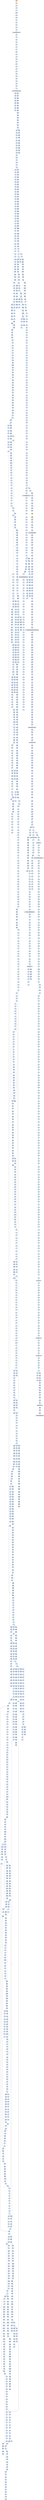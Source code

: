 strict digraph G {
	graph [bgcolor=transparent,
		name=G
	];
	node [color=lightsteelblue,
		fillcolor=lightsteelblue,
		shape=rectangle,
		style=filled
	];
	a0x0041710bmovl_0x417000UINT32_eax	[color=lightgrey,
		fillcolor=orange,
		label=movl];
	a0x00417110pushl_0x0UINT8	[label=pushl];
	a0x0041710bmovl_0x417000UINT32_eax -> a0x00417110pushl_0x0UINT8	[color="#000000"];
	a0x00417112pushl_0x40d07cUINT32	[label=pushl];
	a0x00417110pushl_0x0UINT8 -> a0x00417112pushl_0x40d07cUINT32	[color="#000000"];
	a0x00417117pushl_fs_0	[label=pushl];
	a0x00417112pushl_0x40d07cUINT32 -> a0x00417117pushl_fs_0	[color="#000000"];
	a0x0041711emovl_esp_fs_0	[label=movl];
	a0x00417117pushl_fs_0 -> a0x0041711emovl_esp_fs_0	[color="#000000"];
	a0x00417125pushfw_	[label=pushfw];
	a0x0041711emovl_esp_fs_0 -> a0x00417125pushfw_	[color="#000000"];
	a0x00417127pusha_	[label=pusha];
	a0x00417125pushfw_ -> a0x00417127pusha_	[color="#000000"];
	a0x00417128pushl_eax	[label=pushl];
	a0x00417127pusha_ -> a0x00417128pushl_eax	[color="#000000"];
	a0x00417129movl_eax_ebx	[label=movl];
	a0x00417128pushl_eax -> a0x00417129movl_eax_ebx	[color="#000000"];
	a0x0041712baddl_eax__eax	[label=addl];
	a0x00417129movl_eax_ebx -> a0x0041712baddl_eax__eax	[color="#000000"];
	a0x0041712dpushl_0xbc70UINT32	[label=pushl];
	a0x0041712baddl_eax__eax -> a0x0041712dpushl_0xbc70UINT32	[color="#000000"];
	a0x00417132pushl_0x0UINT8	[label=pushl];
	a0x0041712dpushl_0xbc70UINT32 -> a0x00417132pushl_0x0UINT8	[color="#000000"];
	a0x00417134call_0x1ceax_	[label=call];
	a0x00417132pushl_0x0UINT8 -> a0x00417134call_0x1ceax_	[color="#000000"];
	GLOBALALLOC_KERNEL32_DLL	[color=lightgrey,
		fillcolor=lightgrey,
		label="GLOBALALLOC-KERNEL32-DLL"];
	a0x00417134call_0x1ceax_ -> GLOBALALLOC_KERNEL32_DLL	[color="#000000"];
	a0x00417137movl_esp_ecx	[label=movl];
	GLOBALALLOC_KERNEL32_DLL -> a0x00417137movl_esp_ecx	[color="#000000"];
	a0x00417139leal_0xbc70eax__esp	[label=leal];
	a0x00417137movl_esp_ecx -> a0x00417139leal_0xbc70eax__esp	[color="#000000"];
	a0x0041713fmovl_esp_0x2eecx_	[label=movl];
	a0x00417139leal_0xbc70eax__esp -> a0x0041713fmovl_esp_0x2eecx_	[color="#000000"];
	a0x00417142pushl_0x400000UINT32	[label=pushl];
	a0x0041713fmovl_esp_0x2eecx_ -> a0x00417142pushl_0x400000UINT32	[color="#000000"];
	a0x00417147pushl_ecx	[label=pushl];
	a0x00417142pushl_0x400000UINT32 -> a0x00417147pushl_ecx	[color="#000000"];
	a0x00417148movl_0x4esp__edi	[label=movl];
	a0x00417147pushl_ecx -> a0x00417148movl_0x4esp__edi	[color="#000000"];
	a0x0041714cmovl_ebx__esi	[label=movl];
	a0x00417148movl_0x4esp__edi -> a0x0041714cmovl_ebx__esi	[color="#000000"];
	a0x0041714eaddw_0x780UINT16_di	[label=addw];
	a0x0041714cmovl_ebx__esi -> a0x0041714eaddw_0x780UINT16_di	[color="#000000"];
	a0x00417153leal_0x8esiebx__esi	[label=leal];
	a0x0041714eaddw_0x780UINT16_di -> a0x00417153leal_0x8esiebx__esi	[color="#000000"];
	a0x00417157movl_edi_ebx_	[label=movl];
	a0x00417153leal_0x8esiebx__esi -> a0x00417157movl_edi_ebx_	[color="#000000"];
	a0x00417159pushl_ebx	[label=pushl];
	a0x00417157movl_edi_ebx_ -> a0x00417159pushl_ebx	[color="#000000"];
	a0x0041715amovl_0x10esi__ebx	[label=movl];
	a0x00417159pushl_ebx -> a0x0041715amovl_0x10esi__ebx	[color="#000000"];
	a0x0041715dpushl_esi	[label=pushl];
	a0x0041715amovl_0x10esi__ebx -> a0x0041715dpushl_esi	[color="#000000"];
	a0x0041715epushl_0x2UINT8	[label=pushl];
	a0x0041715dpushl_esi -> a0x0041715epushl_0x2UINT8	[color="#000000"];
	a0x00417160pushl_0x880UINT32	[label=pushl];
	a0x0041715epushl_0x2UINT8 -> a0x00417160pushl_0x880UINT32	[color="#000000"];
	a0x00417165pushl_edi	[label=pushl];
	a0x00417160pushl_0x880UINT32 -> a0x00417165pushl_edi	[color="#000000"];
	a0x00417166pushl_0xcUINT8	[label=pushl];
	a0x00417165pushl_edi -> a0x00417166pushl_0xcUINT8	[color="#000000"];
	a0x00417168pushl_0x6UINT8	[label=pushl];
	a0x00417166pushl_0xcUINT8 -> a0x00417168pushl_0x6UINT8	[color="#000000"];
	a0x0041716apushl_esi	[label=pushl];
	a0x00417168pushl_0x6UINT8 -> a0x0041716apushl_esi	[color="#000000"];
	a0x0041716bpushl_0x4UINT8	[label=pushl];
	a0x0041716apushl_esi -> a0x0041716bpushl_0x4UINT8	[color="#000000"];
	a0x0041716dpushl_0x880UINT32	[label=pushl];
	a0x0041716bpushl_0x4UINT8 -> a0x0041716dpushl_0x880UINT32	[color="#000000"];
	a0x00417172pushl_edi	[label=pushl];
	a0x0041716dpushl_0x880UINT32 -> a0x00417172pushl_edi	[color="#000000"];
	a0x00417173call_ebx	[label=call];
	a0x00417172pushl_edi -> a0x00417173call_ebx	[color="#000000"];
	VIRTUALPROTECT_KERNEL32_DLL	[color=lightgrey,
		fillcolor=lightgrey,
		label="VIRTUALPROTECT-KERNEL32-DLL"];
	a0x00417173call_ebx -> VIRTUALPROTECT_KERNEL32_DLL	[color="#000000"];
	a0x00417175subl_0x8UINT8_esi	[label=subl];
	VIRTUALPROTECT_KERNEL32_DLL -> a0x00417175subl_0x8UINT8_esi	[color="#000000"];
	a0x0041718apopl_eax	[label=popl];
	VIRTUALPROTECT_KERNEL32_DLL -> a0x0041718apopl_eax	[color="#000000"];
	a0x00417178popl_ecx	[label=popl];
	a0x00417175subl_0x8UINT8_esi -> a0x00417178popl_ecx	[color="#000000"];
	a0x00417179repz_movsl_ds_esi__es_edi_	[label=repz];
	a0x00417178popl_ecx -> a0x00417179repz_movsl_ds_esi__es_edi_	[color="#000000"];
	a0x0041717bpopl_ecx	[label=popl];
	a0x00417179repz_movsl_ds_esi__es_edi_ -> a0x0041717bpopl_ecx	[color="#000000"];
	a0x0041717caddw_0x68UINT8_di	[label=addw];
	a0x0041717bpopl_ecx -> a0x0041717caddw_0x68UINT8_di	[color="#000000"];
	a0x00417180addl_0x96UINT32_esi	[label=addl];
	a0x0041717caddw_0x68UINT8_di -> a0x00417180addl_0x96UINT32_esi	[color="#000000"];
	a0x00417186repz_movsl_ds_esi__es_edi_	[label=repz];
	a0x00417180addl_0x96UINT32_esi -> a0x00417186repz_movsl_ds_esi__es_edi_	[color="#000000"];
	a0x00417188call_ebx	[label=call];
	a0x00417186repz_movsl_ds_esi__es_edi_ -> a0x00417188call_ebx	[color="#000000"];
	a0x0041718bleal_0x163ceax__ebx	[label=leal];
	a0x0041718apopl_eax -> a0x0041718bleal_0x163ceax__ebx	[color="#000000"];
	a0x00417191pushl_eax	[label=pushl];
	a0x0041718bleal_0x163ceax__ebx -> a0x00417191pushl_eax	[color="#000000"];
	a0x00417192addb_0x8UINT8_esp_	[label=addb];
	a0x00417191pushl_eax -> a0x00417192addb_0x8UINT8_esp_	[color="#000000"];
	a0x00417196pushl_eax	[label=pushl];
	a0x00417192addb_0x8UINT8_esp_ -> a0x00417196pushl_eax	[color="#000000"];
	a0x00417197addb_0x42UINT8_esp_	[label=addb];
	a0x00417196pushl_eax -> a0x00417197addb_0x42UINT8_esp_	[color="#000000"];
	a0x0041719bpushl_eax	[label=pushl];
	a0x00417197addb_0x42UINT8_esp_ -> a0x0041719bpushl_eax	[color="#000000"];
	a0x0041719caddb_0x61UINT8_esp_	[label=addb];
	a0x0041719bpushl_eax -> a0x0041719caddb_0x61UINT8_esp_	[color="#000000"];
	a0x004171a0pushl_eax	[label=pushl];
	a0x0041719caddb_0x61UINT8_esp_ -> a0x004171a0pushl_eax	[color="#000000"];
	a0x004171a1addb_0xffffff9dUINT8_esp_	[label=addb];
	a0x004171a0pushl_eax -> a0x004171a1addb_0xffffff9dUINT8_esp_	[color="#000000"];
	a0x004171a5pushl_eax	[label=pushl];
	a0x004171a1addb_0xffffff9dUINT8_esp_ -> a0x004171a5pushl_eax	[color="#000000"];
	a0x004171a6addb_0xffffffbbUINT8_esp_	[label=addb];
	a0x004171a5pushl_eax -> a0x004171a6addb_0xffffffbbUINT8_esp_	[color="#000000"];
	a0x004171aamovl_ebx__ecx	[label=movl];
	a0x004171a6addb_0xffffffbbUINT8_esp_ -> a0x004171aamovl_ebx__ecx	[color="#000000"];
	a0x004171acbtrl_0x1fUINT8_ecx	[label=btrl];
	a0x004171aamovl_ebx__ecx -> a0x004171acbtrl_0x1fUINT8_ecx	[color="#000000"];
	a0x004171b0jae_0x004171c9	[label=jae];
	a0x004171acbtrl_0x1fUINT8_ecx -> a0x004171b0jae_0x004171c9	[color="#000000"];
	a0x004171c9addl_0x10UINT8_ebx	[label=addl];
	a0x004171b0jae_0x004171c9 -> a0x004171c9addl_0x10UINT8_ebx	[color="#000000",
		label=T];
	a0x004171b2movl_0x18esp__eax	[label=movl];
	a0x004171b0jae_0x004171c9 -> a0x004171b2movl_0x18esp__eax	[color="#000000",
		label=F];
	a0x004171ccmovl__12ebx__edx	[label=movl];
	a0x004171c9addl_0x10UINT8_ebx -> a0x004171ccmovl__12ebx__edx	[color="#000000"];
	a0x004171cftestl_edx_edx	[label=testl];
	a0x004171ccmovl__12ebx__edx -> a0x004171cftestl_edx_edx	[color="#000000"];
	a0x004171d1je_0x004171aa	[label=je];
	a0x004171cftestl_edx_edx -> a0x004171d1je_0x004171aa	[color="#000000"];
	a0x004171d3movl_0x18esp__eax	[label=movl];
	a0x004171d1je_0x004171aa -> a0x004171d3movl_0x18esp__eax	[color="#000000",
		label=F];
	a0x004171d7movl__8ebx__edi	[label=movl];
	a0x004171d3movl_0x18esp__eax -> a0x004171d7movl__8ebx__edi	[color="#000000"];
	a0x004171daaddl_eax_edi	[label=addl];
	a0x004171d7movl__8ebx__edi -> a0x004171daaddl_eax_edi	[color="#000000"];
	a0x004171dcpushl_ebx	[label=pushl];
	a0x004171daaddl_eax_edi -> a0x004171dcpushl_ebx	[color="#000000"];
	a0x004171ddpushl_edx	[label=pushl];
	a0x004171dcpushl_ebx -> a0x004171ddpushl_edx	[color="#000000"];
	a0x004171depushl_edi	[label=pushl];
	a0x004171ddpushl_edx -> a0x004171depushl_edi	[color="#000000"];
	a0x004171dfaddl_ecx_eax	[label=addl];
	a0x004171depushl_edi -> a0x004171dfaddl_ecx_eax	[color="#000000"];
	a0x004171e1pushl_eax	[label=pushl];
	a0x004171dfaddl_ecx_eax -> a0x004171e1pushl_eax	[color="#000000"];
	a0x004171e2call_0x00417214	[label=call];
	a0x004171e1pushl_eax -> a0x004171e2call_0x00417214	[color="#000000"];
	a0x00417214pushl_ebp	[label=pushl];
	a0x004171e2call_0x00417214 -> a0x00417214pushl_ebp	[color="#000000"];
	a0x00417215movl_esp_ebp	[label=movl];
	a0x00417214pushl_ebp -> a0x00417215movl_esp_ebp	[color="#000000"];
	a0x00417217movb_al_edi_	[label=movb];
	a0x00417215movl_esp_ebp -> a0x00417217movb_al_edi_	[color="#000000"];
	a0x00417219subl_0xbad8UINT32_esp	[label=subl];
	a0x00417217movb_al_edi_ -> a0x00417219subl_0xbad8UINT32_esp	[color="#000000"];
	a0x0040d07ccall_0x40d0d0	[label=call];
	a0x00417217movb_al_edi_ -> a0x0040d07ccall_0x40d0d0	[color="#000000"];
	a0x0041721fleal__32888ebp__ecx	[label=leal];
	a0x00417219subl_0xbad8UINT32_esp -> a0x0041721fleal__32888ebp__ecx	[color="#000000"];
	a0x00417225orl_0xffffffffUINT8__20ebp_	[label=orl];
	a0x0041721fleal__32888ebp__ecx -> a0x00417225orl_0xffffffffUINT8__20ebp_	[color="#000000"];
	a0x00417229movl_ecx__112ebp_	[label=movl];
	a0x00417225orl_0xffffffffUINT8__20ebp_ -> a0x00417229movl_ecx__112ebp_	[color="#000000"];
	a0x0041722cleal__32888ebp__ecx	[label=leal];
	a0x00417229movl_ecx__112ebp_ -> a0x0041722cleal__32888ebp__ecx	[color="#000000"];
	a0x00417232movl_ecx__116ebp_	[label=movl];
	a0x0041722cleal__32888ebp__ecx -> a0x00417232movl_ecx__116ebp_	[color="#000000"];
	a0x00417235movl_0x8ebp__ecx	[label=movl];
	a0x00417232movl_ecx__116ebp_ -> a0x00417235movl_0x8ebp__ecx	[color="#000000"];
	a0x00417238leal__120ebp__eax	[label=leal];
	a0x00417235movl_0x8ebp__ecx -> a0x00417238leal__120ebp__eax	[color="#000000"];
	a0x0041723bpushl_ebx	[label=pushl];
	a0x00417238leal__120ebp__eax -> a0x0041723bpushl_ebx	[color="#000000"];
	a0x0041723cmovl_eax__120ebp_	[label=movl];
	a0x0041723bpushl_ebx -> a0x0041723cmovl_eax__120ebp_	[color="#000000"];
	a0x0041723fmovl_ecx_0x8ebp_	[label=movl];
	a0x0041723cmovl_eax__120ebp_ -> a0x0041723fmovl_ecx_0x8ebp_	[color="#000000"];
	a0x00417242pushl_esi	[label=pushl];
	a0x0041723fmovl_ecx_0x8ebp_ -> a0x00417242pushl_esi	[color="#000000"];
	a0x00417243xorl_eax_eax	[label=xorl];
	a0x00417242pushl_esi -> a0x00417243xorl_eax_eax	[color="#000000"];
	a0x00417245xorl_ebx_ebx	[label=xorl];
	a0x00417243xorl_eax_eax -> a0x00417245xorl_ebx_ebx	[color="#000000"];
	a0x00417247leal__32888ebp__ecx	[label=leal];
	a0x00417245xorl_ebx_ebx -> a0x00417247leal__32888ebp__ecx	[color="#000000"];
	a0x0041724dpushl_edi	[label=pushl];
	a0x00417247leal__32888ebp__ecx -> a0x0041724dpushl_edi	[color="#000000"];
	a0x0041724emovl_eax__46680ebp_	[label=movl];
	a0x0041724dpushl_edi -> a0x0041724emovl_eax__46680ebp_	[color="#000000"];
	a0x00417254movl_eax__41536ebp_	[label=movl];
	a0x0041724emovl_eax__46680ebp_ -> a0x00417254movl_eax__41536ebp_	[color="#000000"];
	a0x0041725amovl_eax__41532ebp_	[label=movl];
	a0x00417254movl_eax__41536ebp_ -> a0x0041725amovl_eax__41532ebp_	[color="#000000"];
	a0x00417260movl_eax__8ebp_	[label=movl];
	a0x0041725amovl_eax__41532ebp_ -> a0x00417260movl_eax__8ebp_	[color="#000000"];
	a0x00417263movl_ebx__16ebp_	[label=movl];
	a0x00417260movl_eax__8ebp_ -> a0x00417263movl_ebx__16ebp_	[color="#000000"];
	a0x00417266xorl_edi_edi	[label=xorl];
	a0x00417263movl_ebx__16ebp_ -> a0x00417266xorl_edi_edi	[color="#000000"];
	a0x00417268movl_ecx__12ebp_	[label=movl];
	a0x00417266xorl_edi_edi -> a0x00417268movl_ecx__12ebp_	[color="#000000"];
	a0x0041726bmovl_0x8000UINT32__4ebp_	[label=movl];
	a0x00417268movl_ecx__12ebp_ -> a0x0041726bmovl_0x8000UINT32__4ebp_	[color="#000000"];
	a0x00417272testl_eax_eax	[label=testl];
	a0x0041726bmovl_0x8000UINT32__4ebp_ -> a0x00417272testl_eax_eax	[color="#000000"];
	a0x00417274jne_0x004172e7	[label=jne];
	a0x00417272testl_eax_eax -> a0x00417274jne_0x004172e7	[color="#000000"];
	a0x00417276pushl_0x3UINT8	[label=pushl];
	a0x00417274jne_0x004172e7 -> a0x00417276pushl_0x3UINT8	[color="#000000",
		label=F];
	a0x00417278popl_esi	[label=popl];
	a0x00417276pushl_0x3UINT8 -> a0x00417278popl_esi	[color="#000000"];
	a0x00417279cmpl_esi_edi	[label=cmpl];
	a0x00417278popl_esi -> a0x00417279cmpl_esi_edi	[color="#000000"];
	a0x0041727bjae_0x004172a1	[label=jae];
	a0x00417279cmpl_esi_edi -> a0x0041727bjae_0x004172a1	[color="#000000"];
	a0x0041727dpushl_0xaUINT8	[label=pushl];
	a0x0041727bjae_0x004172a1 -> a0x0041727dpushl_0xaUINT8	[color="#000000",
		label=F];
	a0x004172a1movl_ebx_ecx	[label=movl];
	a0x0041727bjae_0x004172a1 -> a0x004172a1movl_ebx_ecx	[color="#000000",
		label=T];
	a0x0041727fpopl_ecx	[label=popl];
	a0x0041727dpushl_0xaUINT8 -> a0x0041727fpopl_ecx	[color="#000000"];
	a0x00417280subl_edi_ecx	[label=subl];
	a0x0041727fpopl_ecx -> a0x00417280subl_edi_ecx	[color="#000000"];
	a0x00417282shrl_0x3UINT8_ecx	[label=shrl];
	a0x00417280subl_edi_ecx -> a0x00417282shrl_0x3UINT8_ecx	[color="#000000"];
	a0x00417285addl_ecx__8ebp_	[label=addl];
	a0x00417282shrl_0x3UINT8_ecx -> a0x00417285addl_ecx__8ebp_	[color="#000000"];
	a0x00417288movl_0x8ebp__ecx	[label=movl];
	a0x00417285addl_ecx__8ebp_ -> a0x00417288movl_0x8ebp__ecx	[color="#000000"];
	a0x0041728bmovzbl_ecx__edx	[label=movzbl];
	a0x00417288movl_0x8ebp__ecx -> a0x0041728bmovzbl_ecx__edx	[color="#000000"];
	a0x0041728emovl_edi_ecx	[label=movl];
	a0x0041728bmovzbl_ecx__edx -> a0x0041728emovl_edi_ecx	[color="#000000"];
	a0x00417290addl_0x8UINT8_edi	[label=addl];
	a0x0041728emovl_edi_ecx -> a0x00417290addl_0x8UINT8_edi	[color="#000000"];
	a0x00417293shll_cl_edx	[label=shll];
	a0x00417290addl_0x8UINT8_edi -> a0x00417293shll_cl_edx	[color="#000000"];
	a0x00417295orl_edx_ebx	[label=orl];
	a0x00417293shll_cl_edx -> a0x00417295orl_edx_ebx	[color="#000000"];
	a0x00417297incl_0x8ebp_	[label=incl];
	a0x00417295orl_edx_ebx -> a0x00417297incl_0x8ebp_	[color="#000000"];
	a0x0041729acmpl_esi_edi	[label=cmpl];
	a0x00417297incl_0x8ebp_ -> a0x0041729acmpl_esi_edi	[color="#000000"];
	a0x0041729cjb_0x00417288	[label=jb];
	a0x0041729acmpl_esi_edi -> a0x0041729cjb_0x00417288	[color="#000000"];
	a0x0041729emovl_ebx__16ebp_	[label=movl];
	a0x0041729cjb_0x00417288 -> a0x0041729emovl_ebx__16ebp_	[color="#000000",
		label=F];
	a0x0041729emovl_ebx__16ebp_ -> a0x004172a1movl_ebx_ecx	[color="#000000"];
	a0x004172a3andl_0x7UINT8_ecx	[label=andl];
	a0x004172a1movl_ebx_ecx -> a0x004172a3andl_0x7UINT8_ecx	[color="#000000"];
	a0x004172a6movl_ecx_edx	[label=movl];
	a0x004172a3andl_0x7UINT8_ecx -> a0x004172a6movl_ecx_edx	[color="#000000"];
	a0x004172a8shrl_ecx	[label=shrl];
	a0x004172a6movl_ecx_edx -> a0x004172a8shrl_ecx	[color="#000000"];
	a0x004172aaandl_0x1UINT8_edx	[label=andl];
	a0x004172a8shrl_ecx -> a0x004172aaandl_0x1UINT8_edx	[color="#000000"];
	a0x004172adsubl_0x0UINT8_ecx	[label=subl];
	a0x004172aaandl_0x1UINT8_edx -> a0x004172adsubl_0x0UINT8_ecx	[color="#000000"];
	a0x004172b0movl_edx__41540ebp_	[label=movl];
	a0x004172adsubl_0x0UINT8_ecx -> a0x004172b0movl_edx__41540ebp_	[color="#000000"];
	a0x004172b6je_0x004172cb	[label=je];
	a0x004172b0movl_edx__41540ebp_ -> a0x004172b6je_0x004172cb	[color="#000000"];
	a0x004172b8decl_ecx	[label=decl];
	a0x004172b6je_0x004172cb -> a0x004172b8decl_ecx	[color="#000000",
		label=F];
	a0x004172cbsubl_esi_edi	[label=subl];
	a0x004172b6je_0x004172cb -> a0x004172cbsubl_esi_edi	[color="#000000",
		label=T];
	a0x004172b9jne_0x004181c7	[label=jne];
	a0x004172b8decl_ecx -> a0x004172b9jne_0x004181c7	[color="#000000"];
	a0x004172bfshrl_0x3UINT8_ebx	[label=shrl];
	a0x004172b9jne_0x004181c7 -> a0x004172bfshrl_0x3UINT8_ebx	[color="#000000",
		label=F];
	a0x004172c2movl_ebx__16ebp_	[label=movl];
	a0x004172bfshrl_0x3UINT8_ebx -> a0x004172c2movl_ebx__16ebp_	[color="#000000"];
	a0x004172c5subl_esi_edi	[label=subl];
	a0x004172c2movl_ebx__16ebp_ -> a0x004172c5subl_esi_edi	[color="#000000"];
	a0x004172c7movl_esi_eax	[label=movl];
	a0x004172c5subl_esi_edi -> a0x004172c7movl_esi_eax	[color="#000000"];
	a0x004172c9jmp_0x004172df	[label=jmp];
	a0x004172c7movl_esi_eax -> a0x004172c9jmp_0x004172df	[color="#000000"];
	a0x004172dfmovl_eax__46680ebp_	[label=movl];
	a0x004172c9jmp_0x004172df -> a0x004172dfmovl_eax__46680ebp_	[color="#000000"];
	a0x004172e5jmp_0x004172ed	[label=jmp];
	a0x004172dfmovl_eax__46680ebp_ -> a0x004172e5jmp_0x004172ed	[color="#000000"];
	a0x004172edcmpl_0x1UINT8_eax	[label=cmpl];
	a0x004172e5jmp_0x004172ed -> a0x004172edcmpl_0x1UINT8_eax	[color="#000000"];
	a0x004172f0jne_0x00417352	[label=jne];
	a0x004172edcmpl_0x1UINT8_eax -> a0x004172f0jne_0x00417352	[color="#000000"];
	a0x00417352cmpl_0x2UINT8_eax	[label=cmpl];
	a0x004172f0jne_0x00417352 -> a0x00417352cmpl_0x2UINT8_eax	[color="#000000",
		label=T];
	a0x004172f2cmpl_0x20UINT8_edi	[label=cmpl];
	a0x004172f0jne_0x00417352 -> a0x004172f2cmpl_0x20UINT8_edi	[color="#000000",
		label=F];
	a0x00417355jne_0x00417478	[label=jne];
	a0x00417352cmpl_0x2UINT8_eax -> a0x00417355jne_0x00417478	[color="#000000"];
	a0x00417478pushl_0x3UINT8	[label=pushl];
	a0x00417355jne_0x00417478 -> a0x00417478pushl_0x3UINT8	[color="#000000",
		label=T];
	a0x0041735bcmpl_0x0UINT8__4ebp_	[label=cmpl];
	a0x00417355jne_0x00417478 -> a0x0041735bcmpl_0x0UINT8__4ebp_	[color="#000000",
		label=F];
	a0x0041747apopl_edx	[label=popl];
	a0x00417478pushl_0x3UINT8 -> a0x0041747apopl_edx	[color="#000000"];
	a0x0041747bcmpl_edx_eax	[label=cmpl];
	a0x0041747apopl_edx -> a0x0041747bcmpl_edx_eax	[color="#000000"];
	a0x0041747djne_0x004174d0	[label=jne];
	a0x0041747bcmpl_edx_eax -> a0x0041747djne_0x004174d0	[color="#000000"];
	a0x0041747fcmpl_0xeUINT8_edi	[label=cmpl];
	a0x0041747djne_0x004174d0 -> a0x0041747fcmpl_0xeUINT8_edi	[color="#000000",
		label=F];
	a0x004174d0movl__46676ebp__ecx	[label=movl];
	a0x0041747djne_0x004174d0 -> a0x004174d0movl__46676ebp__ecx	[color="#000000",
		label=T];
	a0x00417482jae_0x004174a6	[label=jae];
	a0x0041747fcmpl_0xeUINT8_edi -> a0x00417482jae_0x004174a6	[color="#000000"];
	a0x00417484pushl_0x15UINT8	[label=pushl];
	a0x00417482jae_0x004174a6 -> a0x00417484pushl_0x15UINT8	[color="#000000",
		label=F];
	a0x00417486popl_eax	[label=popl];
	a0x00417484pushl_0x15UINT8 -> a0x00417486popl_eax	[color="#000000"];
	a0x00417487subl_edi_eax	[label=subl];
	a0x00417486popl_eax -> a0x00417487subl_edi_eax	[color="#000000"];
	a0x00417489shrl_0x3UINT8_eax	[label=shrl];
	a0x00417487subl_edi_eax -> a0x00417489shrl_0x3UINT8_eax	[color="#000000"];
	a0x0041748caddl_eax__8ebp_	[label=addl];
	a0x00417489shrl_0x3UINT8_eax -> a0x0041748caddl_eax__8ebp_	[color="#000000"];
	a0x0041748fmovl_0x8ebp__eax	[label=movl];
	a0x0041748caddl_eax__8ebp_ -> a0x0041748fmovl_0x8ebp__eax	[color="#000000"];
	a0x00417492movl_edi_ecx	[label=movl];
	a0x0041748fmovl_0x8ebp__eax -> a0x00417492movl_edi_ecx	[color="#000000"];
	a0x00417494addl_0x8UINT8_edi	[label=addl];
	a0x00417492movl_edi_ecx -> a0x00417494addl_0x8UINT8_edi	[color="#000000"];
	a0x00417497movzbl_eax__eax	[label=movzbl];
	a0x00417494addl_0x8UINT8_edi -> a0x00417497movzbl_eax__eax	[color="#000000"];
	a0x0041749ashll_cl_eax	[label=shll];
	a0x00417497movzbl_eax__eax -> a0x0041749ashll_cl_eax	[color="#000000"];
	a0x0041749corl_eax_ebx	[label=orl];
	a0x0041749ashll_cl_eax -> a0x0041749corl_eax_ebx	[color="#000000"];
	a0x0041749eincl_0x8ebp_	[label=incl];
	a0x0041749corl_eax_ebx -> a0x0041749eincl_0x8ebp_	[color="#000000"];
	a0x004174a1cmpl_0xeUINT8_edi	[label=cmpl];
	a0x0041749eincl_0x8ebp_ -> a0x004174a1cmpl_0xeUINT8_edi	[color="#000000"];
	a0x004174a4jb_0x0041748f	[label=jb];
	a0x004174a1cmpl_0xeUINT8_edi -> a0x004174a4jb_0x0041748f	[color="#000000"];
	a0x004174a6movl_ebx_ecx	[label=movl];
	a0x004174a4jb_0x0041748f -> a0x004174a6movl_ebx_ecx	[color="#000000",
		label=F];
	a0x004174a8pushl_0x4UINT8	[label=pushl];
	a0x004174a6movl_ebx_ecx -> a0x004174a8pushl_0x4UINT8	[color="#000000"];
	a0x004174aaandl_0x3fffUINT32_ecx	[label=andl];
	a0x004174a8pushl_0x4UINT8 -> a0x004174aaandl_0x3fffUINT32_ecx	[color="#000000"];
	a0x004174b0subl_0xeUINT8_edi	[label=subl];
	a0x004174aaandl_0x3fffUINT32_ecx -> a0x004174b0subl_0xeUINT8_edi	[color="#000000"];
	a0x004174b3shrl_0xeUINT8_ebx	[label=shrl];
	a0x004174b0subl_0xeUINT8_edi -> a0x004174b3shrl_0xeUINT8_ebx	[color="#000000"];
	a0x004174b6xorl_esi_esi	[label=xorl];
	a0x004174b3shrl_0xeUINT8_ebx -> a0x004174b6xorl_esi_esi	[color="#000000"];
	a0x004174b8popl_eax	[label=popl];
	a0x004174b6xorl_esi_esi -> a0x004174b8popl_eax	[color="#000000"];
	a0x004174b9movl_ecx__46676ebp_	[label=movl];
	a0x004174b8popl_eax -> a0x004174b9movl_ecx__46676ebp_	[color="#000000"];
	a0x004174bfmovl_ebx__16ebp_	[label=movl];
	a0x004174b9movl_ecx__46676ebp_ -> a0x004174bfmovl_ebx__16ebp_	[color="#000000"];
	a0x004174c2movl_esi__46672ebp_	[label=movl];
	a0x004174bfmovl_ebx__16ebp_ -> a0x004174c2movl_esi__46672ebp_	[color="#000000"];
	a0x004174c8movl_eax__46680ebp_	[label=movl];
	a0x004174c2movl_esi__46672ebp_ -> a0x004174c8movl_eax__46680ebp_	[color="#000000"];
	a0x004174cejmp_0x004174d8	[label=jmp];
	a0x004174c8movl_eax__46680ebp_ -> a0x004174cejmp_0x004174d8	[color="#000000"];
	a0x004174d8cmpl_0x4UINT8_eax	[label=cmpl];
	a0x004174cejmp_0x004174d8 -> a0x004174d8cmpl_0x4UINT8_eax	[color="#000000"];
	a0x004174dbjne_0x004175db	[label=jne];
	a0x004174d8cmpl_0x4UINT8_eax -> a0x004174dbjne_0x004175db	[color="#000000"];
	a0x004174e1shrl_0xaUINT8_ecx	[label=shrl];
	a0x004174dbjne_0x004175db -> a0x004174e1shrl_0xaUINT8_ecx	[color="#000000",
		label=F];
	a0x004175dbcmpl_0x5UINT8_eax	[label=cmpl];
	a0x004174dbjne_0x004175db -> a0x004175dbcmpl_0x5UINT8_eax	[color="#000000",
		label=T];
	a0x004174e4addl_eax_ecx	[label=addl];
	a0x004174e1shrl_0xaUINT8_ecx -> a0x004174e4addl_eax_ecx	[color="#000000"];
	a0x004174e6cmpl_ecx__46672ebp_	[label=cmpl];
	a0x004174e4addl_eax_ecx -> a0x004174e6cmpl_ecx__46672ebp_	[color="#000000"];
	a0x004174ecjae_0x00417551	[label=jae];
	a0x004174e6cmpl_ecx__46672ebp_ -> a0x004174ecjae_0x00417551	[color="#000000"];
	a0x004174eecmpl_edx_edi	[label=cmpl];
	a0x004174ecjae_0x00417551 -> a0x004174eecmpl_edx_edi	[color="#000000",
		label=F];
	a0x004174f0jae_0x00417513	[label=jae];
	a0x004174eecmpl_edx_edi -> a0x004174f0jae_0x00417513	[color="#000000"];
	a0x00417513movl__46672ebp__ecx	[label=movl];
	a0x004174f0jae_0x00417513 -> a0x00417513movl__46672ebp__ecx	[color="#000000",
		label=T];
	a0x004174f2pushl_0xaUINT8	[label=pushl];
	a0x004174f0jae_0x00417513 -> a0x004174f2pushl_0xaUINT8	[color="#000000",
		label=F];
	a0x00417519movl_ebx_eax	[label=movl];
	a0x00417513movl__46672ebp__ecx -> a0x00417519movl_ebx_eax	[color="#000000"];
	a0x0041751bandl_0x7UINT8_eax	[label=andl];
	a0x00417519movl_ebx_eax -> a0x0041751bandl_0x7UINT8_eax	[color="#000000"];
	a0x0041751esubl_edx_edi	[label=subl];
	a0x0041751bandl_0x7UINT8_eax -> a0x0041751esubl_edx_edi	[color="#000000"];
	a0x00417520addl_0xbafcesp__ecx	[label=addl];
	a0x0041751esubl_edx_edi -> a0x00417520addl_0xbafcesp__ecx	[color="#000000"];
	a0x00417527movzbl_ecx__ecx	[label=movzbl];
	a0x00417520addl_0xbafcesp__ecx -> a0x00417527movzbl_ecx__ecx	[color="#000000"];
	a0x0041752ashrl_0x3UINT8_ebx	[label=shrl];
	a0x00417527movzbl_ecx__ecx -> a0x0041752ashrl_0x3UINT8_ebx	[color="#000000"];
	a0x0041752dmovl_eax__46668ebpecx4_	[label=movl];
	a0x0041752ashrl_0x3UINT8_ebx -> a0x0041752dmovl_eax__46668ebpecx4_	[color="#000000"];
	a0x00417534movl__46676ebp__eax	[label=movl];
	a0x0041752dmovl_eax__46668ebpecx4_ -> a0x00417534movl__46676ebp__eax	[color="#000000"];
	a0x0041753aincl__46672ebp_	[label=incl];
	a0x00417534movl__46676ebp__eax -> a0x0041753aincl__46672ebp_	[color="#000000"];
	a0x00417540shrl_0xaUINT8_eax	[label=shrl];
	a0x0041753aincl__46672ebp_ -> a0x00417540shrl_0xaUINT8_eax	[color="#000000"];
	a0x00417543addl_0x4UINT8_eax	[label=addl];
	a0x00417540shrl_0xaUINT8_eax -> a0x00417543addl_0x4UINT8_eax	[color="#000000"];
	a0x00417546cmpl_eax__46672ebp_	[label=cmpl];
	a0x00417543addl_0x4UINT8_eax -> a0x00417546cmpl_eax__46672ebp_	[color="#000000"];
	a0x0041754cjb_0x004174ee	[label=jb];
	a0x00417546cmpl_eax__46672ebp_ -> a0x0041754cjb_0x004174ee	[color="#000000"];
	a0x0041754emovl_ebx__16ebp_	[label=movl];
	a0x0041754cjb_0x004174ee -> a0x0041754emovl_ebx__16ebp_	[color="#000000",
		label=F];
	a0x004174f4popl_eax	[label=popl];
	a0x004174f2pushl_0xaUINT8 -> a0x004174f4popl_eax	[color="#000000"];
	a0x004174f5subl_edi_eax	[label=subl];
	a0x004174f4popl_eax -> a0x004174f5subl_edi_eax	[color="#000000"];
	a0x004174f7shrl_0x3UINT8_eax	[label=shrl];
	a0x004174f5subl_edi_eax -> a0x004174f7shrl_0x3UINT8_eax	[color="#000000"];
	a0x004174faaddl_eax__8ebp_	[label=addl];
	a0x004174f7shrl_0x3UINT8_eax -> a0x004174faaddl_eax__8ebp_	[color="#000000"];
	a0x004174fdmovl_0x8ebp__eax	[label=movl];
	a0x004174faaddl_eax__8ebp_ -> a0x004174fdmovl_0x8ebp__eax	[color="#000000"];
	a0x00417500movl_edi_ecx	[label=movl];
	a0x004174fdmovl_0x8ebp__eax -> a0x00417500movl_edi_ecx	[color="#000000"];
	a0x00417502addl_0x8UINT8_edi	[label=addl];
	a0x00417500movl_edi_ecx -> a0x00417502addl_0x8UINT8_edi	[color="#000000"];
	a0x00417505movzbl_eax__eax	[label=movzbl];
	a0x00417502addl_0x8UINT8_edi -> a0x00417505movzbl_eax__eax	[color="#000000"];
	a0x00417508shll_cl_eax	[label=shll];
	a0x00417505movzbl_eax__eax -> a0x00417508shll_cl_eax	[color="#000000"];
	a0x0041750aorl_eax_ebx	[label=orl];
	a0x00417508shll_cl_eax -> a0x0041750aorl_eax_ebx	[color="#000000"];
	a0x0041750cincl_0x8ebp_	[label=incl];
	a0x0041750aorl_eax_ebx -> a0x0041750cincl_0x8ebp_	[color="#000000"];
	a0x0041750fcmpl_edx_edi	[label=cmpl];
	a0x0041750cincl_0x8ebp_ -> a0x0041750fcmpl_edx_edi	[color="#000000"];
	a0x00417511jb_0x004174fd	[label=jb];
	a0x0041750fcmpl_edx_edi -> a0x00417511jb_0x004174fd	[color="#000000"];
	a0x00417511jb_0x004174fd -> a0x00417513movl__46672ebp__ecx	[color="#000000",
		label=F];
	a0x00417551pushl_0x13UINT8	[label=pushl];
	a0x0041754emovl_ebx__16ebp_ -> a0x00417551pushl_0x13UINT8	[color="#000000"];
	a0x00417553popl_eax	[label=popl];
	a0x00417551pushl_0x13UINT8 -> a0x00417553popl_eax	[color="#000000"];
	a0x00417554cmpl_eax__46672ebp_	[label=cmpl];
	a0x00417553popl_eax -> a0x00417554cmpl_eax__46672ebp_	[color="#000000"];
	a0x0041755ajae_0x0041757b	[label=jae];
	a0x00417554cmpl_eax__46672ebp_ -> a0x0041755ajae_0x0041757b	[color="#000000"];
	a0x0041755cmovl__46672ebp__ecx	[label=movl];
	a0x0041755ajae_0x0041757b -> a0x0041755cmovl__46672ebp__ecx	[color="#000000",
		label=F];
	a0x0041757bleal__108ebp__ecx	[label=leal];
	a0x0041755ajae_0x0041757b -> a0x0041757bleal__108ebp__ecx	[color="#000000",
		label=T];
	a0x00417562addl_0xbafcesp__ecx	[label=addl];
	a0x0041755cmovl__46672ebp__ecx -> a0x00417562addl_0xbafcesp__ecx	[color="#000000"];
	a0x00417569movzbl_ecx__ecx	[label=movzbl];
	a0x00417562addl_0xbafcesp__ecx -> a0x00417569movzbl_ecx__ecx	[color="#000000"];
	a0x0041756cmovl_esi__46668ebpecx4_	[label=movl];
	a0x00417569movzbl_ecx__ecx -> a0x0041756cmovl_esi__46668ebpecx4_	[color="#000000"];
	a0x00417573incl__46672ebp_	[label=incl];
	a0x0041756cmovl_esi__46668ebpecx4_ -> a0x00417573incl__46672ebp_	[color="#000000"];
	a0x00417579jmp_0x00417554	[label=jmp];
	a0x00417573incl__46672ebp_ -> a0x00417579jmp_0x00417554	[color="#000000"];
	a0x0041757emovl_0x7UINT32__41548ebp_	[label=movl];
	a0x0041757bleal__108ebp__ecx -> a0x0041757emovl_0x7UINT32__41548ebp_	[color="#000000"];
	a0x00417588pushl_ecx	[label=pushl];
	a0x0041757emovl_0x7UINT32__41548ebp_ -> a0x00417588pushl_ecx	[color="#000000"];
	a0x00417589leal__32ebp__ecx	[label=leal];
	a0x00417588pushl_ecx -> a0x00417589leal__32ebp__ecx	[color="#000000"];
	a0x0041758cpushl_ecx	[label=pushl];
	a0x00417589leal__32ebp__ecx -> a0x0041758cpushl_ecx	[color="#000000"];
	a0x0041758dleal__41528ebp__ecx	[label=leal];
	a0x0041758cpushl_ecx -> a0x0041758dleal__41528ebp__ecx	[color="#000000"];
	a0x00417593pushl_ecx	[label=pushl];
	a0x0041758dleal__41528ebp__ecx -> a0x00417593pushl_ecx	[color="#000000"];
	a0x00417594leal__41548ebp__ecx	[label=leal];
	a0x00417593pushl_ecx -> a0x00417594leal__41548ebp__ecx	[color="#000000"];
	a0x0041759apushl_ecx	[label=pushl];
	a0x00417594leal__41548ebp__ecx -> a0x0041759apushl_ecx	[color="#000000"];
	a0x0041759bleal__41544ebp__ecx	[label=leal];
	a0x0041759apushl_ecx -> a0x0041759bleal__41544ebp__ecx	[color="#000000"];
	a0x004175a1pushl_ecx	[label=pushl];
	a0x0041759bleal__41544ebp__ecx -> a0x004175a1pushl_ecx	[color="#000000"];
	a0x004175a2pushl_esi	[label=pushl];
	a0x004175a1pushl_ecx -> a0x004175a2pushl_esi	[color="#000000"];
	a0x004175a3pushl_esi	[label=pushl];
	a0x004175a2pushl_esi -> a0x004175a3pushl_esi	[color="#000000"];
	a0x004175a4pushl_eax	[label=pushl];
	a0x004175a3pushl_esi -> a0x004175a4pushl_eax	[color="#000000"];
	a0x004175a5pushl_eax	[label=pushl];
	a0x004175a4pushl_eax -> a0x004175a5pushl_eax	[color="#000000"];
	a0x004175a6leal__46668ebp__eax	[label=leal];
	a0x004175a5pushl_eax -> a0x004175a6leal__46668ebp__eax	[color="#000000"];
	a0x004175acpushl_eax	[label=pushl];
	a0x004175a6leal__46668ebp__eax -> a0x004175acpushl_eax	[color="#000000"];
	a0x004175admovl_esi__32ebp_	[label=movl];
	a0x004175acpushl_eax -> a0x004175admovl_esi__32ebp_	[color="#000000"];
	a0x004175b0call_0x004181d3	[label=call];
	a0x004175admovl_esi__32ebp_ -> a0x004175b0call_0x004181d3	[color="#000000"];
	a0x004181d3pushl_ebp	[label=pushl];
	a0x004175b0call_0x004181d3 -> a0x004181d3pushl_ebp	[color="#000000"];
	a0x004181d4movl_esp_ebp	[label=movl];
	a0x004181d3pushl_ebp -> a0x004181d4movl_esp_ebp	[color="#000000"];
	a0x004181d6subl_0xf4UINT32_esp	[label=subl];
	a0x004181d4movl_esp_ebp -> a0x004181d6subl_0xf4UINT32_esp	[color="#000000"];
	a0x004181dcmovl_0x8ebp__ecx	[label=movl];
	a0x004181d6subl_0xf4UINT32_esp -> a0x004181dcmovl_0x8ebp__ecx	[color="#000000"];
	a0x004181dfpushl_ebx	[label=pushl];
	a0x004181dcmovl_0x8ebp__ecx -> a0x004181dfpushl_ebx	[color="#000000"];
	a0x004181e0pushl_esi	[label=pushl];
	a0x004181dfpushl_ebx -> a0x004181e0pushl_esi	[color="#000000"];
	a0x004181e1pushl_edi	[label=pushl];
	a0x004181e0pushl_esi -> a0x004181e1pushl_edi	[color="#000000"];
	a0x004181e2movl_0xcebp__edi	[label=movl];
	a0x004181e1pushl_edi -> a0x004181e2movl_0xcebp__edi	[color="#000000"];
	a0x004181e5xorl_esi_esi	[label=xorl];
	a0x004181e2movl_0xcebp__edi -> a0x004181e5xorl_esi_esi	[color="#000000"];
	a0x004181e7movl_esi__120ebp_	[label=movl];
	a0x004181e5xorl_esi_esi -> a0x004181e7movl_esi__120ebp_	[color="#000000"];
	a0x004181eamovl_esi__116ebp_	[label=movl];
	a0x004181e7movl_esi__120ebp_ -> a0x004181eamovl_esi__116ebp_	[color="#000000"];
	a0x004181edmovl_esi__112ebp_	[label=movl];
	a0x004181eamovl_esi__116ebp_ -> a0x004181edmovl_esi__112ebp_	[color="#000000"];
	a0x004181f0movl_esi__108ebp_	[label=movl];
	a0x004181edmovl_esi__112ebp_ -> a0x004181f0movl_esi__108ebp_	[color="#000000"];
	a0x004181f3movl_esi__104ebp_	[label=movl];
	a0x004181f0movl_esi__108ebp_ -> a0x004181f3movl_esi__104ebp_	[color="#000000"];
	a0x004181f6movl_esi__100ebp_	[label=movl];
	a0x004181f3movl_esi__104ebp_ -> a0x004181f6movl_esi__100ebp_	[color="#000000"];
	a0x004181f9movl_esi__96ebp_	[label=movl];
	a0x004181f6movl_esi__100ebp_ -> a0x004181f9movl_esi__96ebp_	[color="#000000"];
	a0x004181fcmovl_esi__92ebp_	[label=movl];
	a0x004181f9movl_esi__96ebp_ -> a0x004181fcmovl_esi__92ebp_	[color="#000000"];
	a0x004181ffmovl_esi__88ebp_	[label=movl];
	a0x004181fcmovl_esi__92ebp_ -> a0x004181ffmovl_esi__88ebp_	[color="#000000"];
	a0x00418202movl_esi__84ebp_	[label=movl];
	a0x004181ffmovl_esi__88ebp_ -> a0x00418202movl_esi__84ebp_	[color="#000000"];
	a0x00418205movl_esi__80ebp_	[label=movl];
	a0x00418202movl_esi__84ebp_ -> a0x00418205movl_esi__80ebp_	[color="#000000"];
	a0x00418208movl_esi__76ebp_	[label=movl];
	a0x00418205movl_esi__80ebp_ -> a0x00418208movl_esi__76ebp_	[color="#000000"];
	a0x0041820bmovl_esi__72ebp_	[label=movl];
	a0x00418208movl_esi__76ebp_ -> a0x0041820bmovl_esi__72ebp_	[color="#000000"];
	a0x0041820emovl_esi__68ebp_	[label=movl];
	a0x0041820bmovl_esi__72ebp_ -> a0x0041820emovl_esi__68ebp_	[color="#000000"];
	a0x00418211movl_esi__64ebp_	[label=movl];
	a0x0041820emovl_esi__68ebp_ -> a0x00418211movl_esi__64ebp_	[color="#000000"];
	a0x00418214movl_esi__60ebp_	[label=movl];
	a0x00418211movl_esi__64ebp_ -> a0x00418214movl_esi__60ebp_	[color="#000000"];
	a0x00418217movl_edi_edx	[label=movl];
	a0x00418214movl_esi__60ebp_ -> a0x00418217movl_edi_edx	[color="#000000"];
	a0x00418219movl_ecx__eax	[label=movl];
	a0x00418217movl_edi_edx -> a0x00418219movl_ecx__eax	[color="#000000"];
	a0x0041821baddl_0x4UINT8_ecx	[label=addl];
	a0x00418219movl_ecx__eax -> a0x0041821baddl_0x4UINT8_ecx	[color="#000000"];
	a0x0041821eincl__120ebpeax4_	[label=incl];
	a0x0041821baddl_0x4UINT8_ecx -> a0x0041821eincl__120ebpeax4_	[color="#000000"];
	a0x00418222leal__120ebpeax4__eax	[label=leal];
	a0x0041821eincl__120ebpeax4_ -> a0x00418222leal__120ebpeax4__eax	[color="#000000"];
	a0x00418226decl_edx	[label=decl];
	a0x00418222leal__120ebpeax4__eax -> a0x00418226decl_edx	[color="#000000"];
	a0x00418227jne_0x00418219	[label=jne];
	a0x00418226decl_edx -> a0x00418227jne_0x00418219	[color="#000000"];
	a0x00418229cmpl_edi__120ebp_	[label=cmpl];
	a0x00418227jne_0x00418219 -> a0x00418229cmpl_edi__120ebp_	[color="#000000",
		label=F];
	a0x0041822cjne_0x0041823f	[label=jne];
	a0x00418229cmpl_edi__120ebp_ -> a0x0041822cjne_0x0041823f	[color="#000000"];
	a0x0041823fmovl_0x20ebp__ebx	[label=movl];
	a0x0041822cjne_0x0041823f -> a0x0041823fmovl_0x20ebp__ebx	[color="#000000",
		label=T];
	a0x00418242pushl_0x1UINT8	[label=pushl];
	a0x0041823fmovl_0x20ebp__ebx -> a0x00418242pushl_0x1UINT8	[color="#000000"];
	a0x00418244popl_ecx	[label=popl];
	a0x00418242pushl_0x1UINT8 -> a0x00418244popl_ecx	[color="#000000"];
	a0x00418245leal__116ebp__eax	[label=leal];
	a0x00418244popl_ecx -> a0x00418245leal__116ebp__eax	[color="#000000"];
	a0x00418248movl_ebx__edx	[label=movl];
	a0x00418245leal__116ebp__eax -> a0x00418248movl_ebx__edx	[color="#000000"];
	a0x0041824amovl_edx__4ebp_	[label=movl];
	a0x00418248movl_ebx__edx -> a0x0041824amovl_edx__4ebp_	[color="#000000"];
	a0x0041824dcmpl_esi_eax_	[label=cmpl];
	a0x0041824amovl_edx__4ebp_ -> a0x0041824dcmpl_esi_eax_	[color="#000000"];
	a0x0041824fjne_0x0041825a	[label=jne];
	a0x0041824dcmpl_esi_eax_ -> a0x0041824fjne_0x0041825a	[color="#000000"];
	a0x00418251incl_ecx	[label=incl];
	a0x0041824fjne_0x0041825a -> a0x00418251incl_ecx	[color="#000000",
		label=F];
	a0x0041825acmpl_ecx_edx	[label=cmpl];
	a0x0041824fjne_0x0041825a -> a0x0041825acmpl_ecx_edx	[color="#000000",
		label=T];
	a0x00418252addl_0x4UINT8_eax	[label=addl];
	a0x00418251incl_ecx -> a0x00418252addl_0x4UINT8_eax	[color="#000000"];
	a0x00418255cmpl_0xfUINT8_ecx	[label=cmpl];
	a0x00418252addl_0x4UINT8_eax -> a0x00418255cmpl_0xfUINT8_ecx	[color="#000000"];
	a0x00418258jbe_0x0041824d	[label=jbe];
	a0x00418255cmpl_0xfUINT8_ecx -> a0x00418258jbe_0x0041824d	[color="#000000"];
	a0x0041825cmovl_ecx_0x20ebp_	[label=movl];
	a0x0041825acmpl_ecx_edx -> a0x0041825cmovl_ecx_0x20ebp_	[color="#000000"];
	a0x0041825fjae_0x00418266	[label=jae];
	a0x0041825cmovl_ecx_0x20ebp_ -> a0x0041825fjae_0x00418266	[color="#000000"];
	a0x00418266pushl_0xfUINT8	[label=pushl];
	a0x0041825fjae_0x00418266 -> a0x00418266pushl_0xfUINT8	[color="#000000",
		label=T];
	a0x00418268leal__60ebp__edi	[label=leal];
	a0x00418266pushl_0xfUINT8 -> a0x00418268leal__60ebp__edi	[color="#000000"];
	a0x0041826bpopl_eax	[label=popl];
	a0x00418268leal__60ebp__edi -> a0x0041826bpopl_eax	[color="#000000"];
	a0x0041826ccmpl_esi_edi_	[label=cmpl];
	a0x0041826bpopl_eax -> a0x0041826ccmpl_esi_edi_	[color="#000000"];
	a0x0041826ejne_0x00418278	[label=jne];
	a0x0041826ccmpl_esi_edi_ -> a0x0041826ejne_0x00418278	[color="#000000"];
	a0x00418270decl_eax	[label=decl];
	a0x0041826ejne_0x00418278 -> a0x00418270decl_eax	[color="#000000",
		label=F];
	a0x00418278cmpl_eax_edx	[label=cmpl];
	a0x0041826ejne_0x00418278 -> a0x00418278cmpl_eax_edx	[color="#000000",
		label=T];
	a0x00418271subl_0x4UINT8_edi	[label=subl];
	a0x00418270decl_eax -> a0x00418271subl_0x4UINT8_edi	[color="#000000"];
	a0x00418274cmpl_esi_eax	[label=cmpl];
	a0x00418271subl_0x4UINT8_edi -> a0x00418274cmpl_esi_eax	[color="#000000"];
	a0x00418276jne_0x0041826c	[label=jne];
	a0x00418274cmpl_esi_eax -> a0x00418276jne_0x0041826c	[color="#000000"];
	a0x0041827amovl_eax__36ebp_	[label=movl];
	a0x00418278cmpl_eax_edx -> a0x0041827amovl_eax__36ebp_	[color="#000000"];
	a0x0041827djbe_0x00418284	[label=jbe];
	a0x0041827amovl_eax__36ebp_ -> a0x0041827djbe_0x00418284	[color="#000000"];
	a0x00418284pushl_0x1UINT8	[label=pushl];
	a0x0041827djbe_0x00418284 -> a0x00418284pushl_0x1UINT8	[color="#000000",
		label=T];
	a0x0041827fmovl_eax__4ebp_	[label=movl];
	a0x0041827djbe_0x00418284 -> a0x0041827fmovl_eax__4ebp_	[color="#000000",
		label=F];
	a0x00418286movl_edx_ebx_	[label=movl];
	a0x00418284pushl_0x1UINT8 -> a0x00418286movl_edx_ebx_	[color="#000000"];
	a0x00418288popl_edi	[label=popl];
	a0x00418286movl_edx_ebx_ -> a0x00418288popl_edi	[color="#000000"];
	a0x00418289shll_cl_edi	[label=shll];
	a0x00418288popl_edi -> a0x00418289shll_cl_edi	[color="#000000"];
	a0x0041828bcmpl_eax_ecx	[label=cmpl];
	a0x00418289shll_cl_edi -> a0x0041828bcmpl_eax_ecx	[color="#000000"];
	a0x0041828djae_0x004182a5	[label=jae];
	a0x0041828bcmpl_eax_ecx -> a0x0041828djae_0x004182a5	[color="#000000"];
	a0x0041828fleal__120ebpecx4__esi	[label=leal];
	a0x0041828djae_0x004182a5 -> a0x0041828fleal__120ebpecx4__esi	[color="#000000",
		label=F];
	a0x00418293subl_esi__edi	[label=subl];
	a0x0041828fleal__120ebpecx4__esi -> a0x00418293subl_esi__edi	[color="#000000"];
	a0x00418295js_0x0041856d	[label=js];
	a0x00418293subl_esi__edi -> a0x00418295js_0x0041856d	[color="#000000"];
	a0x0041829bincl_ecx	[label=incl];
	a0x00418295js_0x0041856d -> a0x0041829bincl_ecx	[color="#000000",
		label=F];
	a0x0041829caddl_0x4UINT8_esi	[label=addl];
	a0x0041829bincl_ecx -> a0x0041829caddl_0x4UINT8_esi	[color="#000000"];
	a0x0041829fshll_edi	[label=shll];
	a0x0041829caddl_0x4UINT8_esi -> a0x0041829fshll_edi	[color="#000000"];
	a0x004182a1cmpl_eax_ecx	[label=cmpl];
	a0x0041829fshll_edi -> a0x004182a1cmpl_eax_ecx	[color="#000000"];
	a0x004182a3jb_0x00418293	[label=jb];
	a0x004182a1cmpl_eax_ecx -> a0x004182a3jb_0x00418293	[color="#000000"];
	a0x004182a5movl_eax_ebx	[label=movl];
	a0x004182a3jb_0x00418293 -> a0x004182a5movl_eax_ebx	[color="#000000",
		label=F];
	a0x004182a7shll_0x2UINT8_ebx	[label=shll];
	a0x004182a5movl_eax_ebx -> a0x004182a7shll_0x2UINT8_ebx	[color="#000000"];
	a0x004182aamovl__120ebxebp__esi	[label=movl];
	a0x004182a7shll_0x2UINT8_ebx -> a0x004182aamovl__120ebxebp__esi	[color="#000000"];
	a0x004182aeleal__120ebxebp__ecx	[label=leal];
	a0x004182aamovl__120ebxebp__esi -> a0x004182aeleal__120ebxebp__ecx	[color="#000000"];
	a0x004182b2subl_esi_edi	[label=subl];
	a0x004182aeleal__120ebxebp__ecx -> a0x004182b2subl_esi_edi	[color="#000000"];
	a0x004182b4movl_edi__32ebp_	[label=movl];
	a0x004182b2subl_esi_edi -> a0x004182b4movl_edi__32ebp_	[color="#000000"];
	a0x004182b7js_0x0041856d	[label=js];
	a0x004182b4movl_edi__32ebp_ -> a0x004182b7js_0x0041856d	[color="#000000"];
	a0x004182bdaddl_edi_esi	[label=addl];
	a0x004182b7js_0x0041856d -> a0x004182bdaddl_edi_esi	[color="#000000",
		label=F];
	a0x004182bfmovl_esi_ecx_	[label=movl];
	a0x004182bdaddl_edi_esi -> a0x004182bfmovl_esi_ecx_	[color="#000000"];
	a0x004182c1xorl_ecx_ecx	[label=xorl];
	a0x004182bfmovl_esi_ecx_ -> a0x004182c1xorl_ecx_ecx	[color="#000000"];
	a0x004182c3decl_eax	[label=decl];
	a0x004182c1xorl_ecx_ecx -> a0x004182c3decl_eax	[color="#000000"];
	a0x004182c4movl_ecx__180ebp_	[label=movl];
	a0x004182c3decl_eax -> a0x004182c4movl_ecx__180ebp_	[color="#000000"];
	a0x004182caje_0x004182df	[label=je];
	a0x004182c4movl_ecx__180ebp_ -> a0x004182caje_0x004182df	[color="#000000"];
	a0x004182ccxorl_esi_esi	[label=xorl];
	a0x004182caje_0x004182df -> a0x004182ccxorl_esi_esi	[color="#000000",
		label=F];
	a0x004182ceaddl__116esiebp__ecx	[label=addl];
	a0x004182ccxorl_esi_esi -> a0x004182ceaddl__116esiebp__ecx	[color="#000000"];
	a0x004182d2addl_0x4UINT8_esi	[label=addl];
	a0x004182ceaddl__116esiebp__ecx -> a0x004182d2addl_0x4UINT8_esi	[color="#000000"];
	a0x004182d5decl_eax	[label=decl];
	a0x004182d2addl_0x4UINT8_esi -> a0x004182d5decl_eax	[color="#000000"];
	a0x004182d6movl_ecx__180esiebp_	[label=movl];
	a0x004182d5decl_eax -> a0x004182d6movl_ecx__180esiebp_	[color="#000000"];
	a0x004182ddjne_0x004182ce	[label=jne];
	a0x004182d6movl_ecx__180esiebp_ -> a0x004182ddjne_0x004182ce	[color="#000000"];
	a0x004182dfmovl_0x8ebp__ecx	[label=movl];
	a0x004182ddjne_0x004182ce -> a0x004182dfmovl_0x8ebp__ecx	[color="#000000",
		label=F];
	a0x004182e2xorl_esi_esi	[label=xorl];
	a0x004182dfmovl_0x8ebp__ecx -> a0x004182e2xorl_esi_esi	[color="#000000"];
	a0x004182e4movl_ecx__eax	[label=movl];
	a0x004182e2xorl_esi_esi -> a0x004182e4movl_ecx__eax	[color="#000000"];
	a0x004182e6addl_0x4UINT8_ecx	[label=addl];
	a0x004182e4movl_ecx__eax -> a0x004182e6addl_0x4UINT8_ecx	[color="#000000"];
	a0x004182e9testl_eax_eax	[label=testl];
	a0x004182e6addl_0x4UINT8_ecx -> a0x004182e9testl_eax_eax	[color="#000000"];
	a0x004182ebmovl_ecx_0x8ebp_	[label=movl];
	a0x004182e9testl_eax_eax -> a0x004182ebmovl_ecx_0x8ebp_	[color="#000000"];
	a0x004182eeje_0x0041830d	[label=je];
	a0x004182ebmovl_ecx_0x8ebp_ -> a0x004182eeje_0x0041830d	[color="#000000"];
	a0x004182f0movl__184ebpeax4__ecx	[label=movl];
	a0x004182eeje_0x0041830d -> a0x004182f0movl__184ebpeax4__ecx	[color="#000000",
		label=F];
	a0x0041830dincl_esi	[label=incl];
	a0x004182eeje_0x0041830d -> a0x0041830dincl_esi	[color="#000000",
		label=T];
	a0x004182f7movl_0x2cebp__edi	[label=movl];
	a0x004182f0movl__184ebpeax4__ecx -> a0x004182f7movl_0x2cebp__edi	[color="#000000"];
	a0x004182faleal__184ebpeax4__eax	[label=leal];
	a0x004182f7movl_0x2cebp__edi -> a0x004182faleal__184ebpeax4__eax	[color="#000000"];
	a0x00418301movl_esi_ediecx4_	[label=movl];
	a0x004182faleal__184ebpeax4__eax -> a0x00418301movl_esi_ediecx4_	[color="#000000"];
	a0x00418304movl__32ebp__edi	[label=movl];
	a0x00418301movl_esi_ediecx4_ -> a0x00418304movl__32ebp__edi	[color="#000000"];
	a0x00418307incl_ecx	[label=incl];
	a0x00418304movl__32ebp__edi -> a0x00418307incl_ecx	[color="#000000"];
	a0x00418308movl_ecx_eax_	[label=movl];
	a0x00418307incl_ecx -> a0x00418308movl_ecx_eax_	[color="#000000"];
	a0x0041830amovl_0x8ebp__ecx	[label=movl];
	a0x00418308movl_ecx_eax_ -> a0x0041830amovl_0x8ebp__ecx	[color="#000000"];
	a0x0041830amovl_0x8ebp__ecx -> a0x0041830dincl_esi	[color="#000000"];
	a0x0041830ecmpl_0xcebp__esi	[label=cmpl];
	a0x0041830dincl_esi -> a0x0041830ecmpl_0xcebp__esi	[color="#000000"];
	a0x00418311jb_0x004182e4	[label=jb];
	a0x0041830ecmpl_0xcebp__esi -> a0x00418311jb_0x004182e4	[color="#000000"];
	a0x00418313movl__184ebxebp__eax	[label=movl];
	a0x00418311jb_0x004182e4 -> a0x00418313movl__184ebxebp__eax	[color="#000000",
		label=F];
	a0x0041831aandl_0x0UINT8__20ebp_	[label=andl];
	a0x00418313movl__184ebxebp__eax -> a0x0041831aandl_0x0UINT8__20ebp_	[color="#000000"];
	a0x0041831eandl_0x0UINT8__184ebp_	[label=andl];
	a0x0041831aandl_0x0UINT8__20ebp_ -> a0x0041831eandl_0x0UINT8__184ebp_	[color="#000000"];
	a0x00418325orl_0xffffffffUINT8__8ebp_	[label=orl];
	a0x0041831eandl_0x0UINT8__184ebp_ -> a0x00418325orl_0xffffffffUINT8__8ebp_	[color="#000000"];
	a0x00418329movl_eax_0xcebp_	[label=movl];
	a0x00418325orl_0xffffffffUINT8__8ebp_ -> a0x00418329movl_eax_0xcebp_	[color="#000000"];
	a0x0041832cmovl_0x2cebp__eax	[label=movl];
	a0x00418329movl_eax_0xcebp_ -> a0x0041832cmovl_0x2cebp__eax	[color="#000000"];
	a0x0041832fmovl_eax_0x8ebp_	[label=movl];
	a0x0041832cmovl_0x2cebp__eax -> a0x0041832fmovl_eax_0x8ebp_	[color="#000000"];
	a0x00418332movl_0x20ebp__eax	[label=movl];
	a0x0041832fmovl_eax_0x8ebp_ -> a0x00418332movl_0x20ebp__eax	[color="#000000"];
	a0x00418335movl_edx_ebx	[label=movl];
	a0x00418332movl_0x20ebp__eax -> a0x00418335movl_edx_ebx	[color="#000000"];
	a0x00418337negl_ebx	[label=negl];
	a0x00418335movl_edx_ebx -> a0x00418337negl_ebx	[color="#000000"];
	a0x00418339cmpl__36ebp__eax	[label=cmpl];
	a0x00418337negl_ebx -> a0x00418339cmpl__36ebp__eax	[color="#000000"];
	a0x0041833cjg_0x00418553	[label=jg];
	a0x00418339cmpl__36ebp__eax -> a0x0041833cjg_0x00418553	[color="#000000"];
	a0x00418342leal__120ebpeax4__eax	[label=leal];
	a0x0041833cjg_0x00418553 -> a0x00418342leal__120ebpeax4__eax	[color="#000000",
		label=F];
	a0x00418346movl_eax__40ebp_	[label=movl];
	a0x00418342leal__120ebpeax4__eax -> a0x00418346movl_eax__40ebp_	[color="#000000"];
	a0x00418349movl__40ebp__eax	[label=movl];
	a0x00418346movl_eax__40ebp_ -> a0x00418349movl__40ebp__eax	[color="#000000"];
	a0x0041834cmovl_eax__eax	[label=movl];
	a0x00418349movl__40ebp__eax -> a0x0041834cmovl_eax__eax	[color="#000000"];
	a0x0041834emovl_eax_ecx	[label=movl];
	a0x0041834cmovl_eax__eax -> a0x0041834emovl_eax_ecx	[color="#000000"];
	a0x00418350decl_eax	[label=decl];
	a0x0041834emovl_eax_ecx -> a0x00418350decl_eax	[color="#000000"];
	a0x00418351testl_ecx_ecx	[label=testl];
	a0x00418350decl_eax -> a0x00418351testl_ecx_ecx	[color="#000000"];
	a0x00418353movl_eax__28ebp_	[label=movl];
	a0x00418351testl_ecx_ecx -> a0x00418353movl_eax__28ebp_	[color="#000000"];
	a0x00418356je_0x00418540	[label=je];
	a0x00418353movl_eax__28ebp_ -> a0x00418356je_0x00418540	[color="#000000"];
	a0x0041835cjmp_0x00418361	[label=jmp];
	a0x00418356je_0x00418540 -> a0x0041835cjmp_0x00418361	[color="#000000",
		label=F];
	a0x00418540incl_0x20ebp_	[label=incl];
	a0x00418356je_0x00418540 -> a0x00418540incl_0x20ebp_	[color="#000000",
		label=T];
	a0x00418361leal_edxebx__esi	[label=leal];
	a0x0041835cjmp_0x00418361 -> a0x00418361leal_edxebx__esi	[color="#000000"];
	a0x00418364cmpl_esi_0x20ebp_	[label=cmpl];
	a0x00418361leal_edxebx__esi -> a0x00418364cmpl_esi_0x20ebp_	[color="#000000"];
	a0x00418367jle_0x0041845b	[label=jle];
	a0x00418364cmpl_esi_0x20ebp_ -> a0x00418367jle_0x0041845b	[color="#000000"];
	a0x0041836dincl_eax	[label=incl];
	a0x00418367jle_0x0041845b -> a0x0041836dincl_eax	[color="#000000",
		label=F];
	a0x0041845bmovb_0x20ebp__al	[label=movb];
	a0x00418367jle_0x0041845b -> a0x0041845bmovb_0x20ebp__al	[color="#000000",
		label=T];
	a0x0041836emovl_eax__24ebp_	[label=movl];
	a0x0041836dincl_eax -> a0x0041836emovl_eax__24ebp_	[color="#000000"];
	a0x00418371incl__8ebp_	[label=incl];
	a0x0041836emovl_eax__24ebp_ -> a0x00418371incl__8ebp_	[color="#000000"];
	a0x00418374addl_edx_esi	[label=addl];
	a0x00418371incl__8ebp_ -> a0x00418374addl_edx_esi	[color="#000000"];
	a0x00418376movl_esi__56ebp_	[label=movl];
	a0x00418374addl_edx_esi -> a0x00418376movl_esi__56ebp_	[color="#000000"];
	a0x00418379movl__36ebp__esi	[label=movl];
	a0x00418376movl_esi__56ebp_ -> a0x00418379movl__36ebp__esi	[color="#000000"];
	a0x0041837caddl_edx_ebx	[label=addl];
	a0x00418379movl__36ebp__esi -> a0x0041837caddl_edx_ebx	[color="#000000"];
	a0x0041837esubl_ebx_esi	[label=subl];
	a0x0041837caddl_edx_ebx -> a0x0041837esubl_ebx_esi	[color="#000000"];
	a0x00418380cmpl_edx_esi	[label=cmpl];
	a0x0041837esubl_ebx_esi -> a0x00418380cmpl_edx_esi	[color="#000000"];
	a0x00418382jbe_0x00418386	[label=jbe];
	a0x00418380cmpl_edx_esi -> a0x00418382jbe_0x00418386	[color="#000000"];
	a0x00418386movl_0x20ebp__ecx	[label=movl];
	a0x00418382jbe_0x00418386 -> a0x00418386movl_0x20ebp__ecx	[color="#000000",
		label=T];
	a0x00418384movl_edx_esi	[label=movl];
	a0x00418382jbe_0x00418386 -> a0x00418384movl_edx_esi	[color="#000000",
		label=F];
	a0x00418389pushl_0x1UINT8	[label=pushl];
	a0x00418386movl_0x20ebp__ecx -> a0x00418389pushl_0x1UINT8	[color="#000000"];
	a0x0041838bsubl_ebx_ecx	[label=subl];
	a0x00418389pushl_0x1UINT8 -> a0x0041838bsubl_ebx_ecx	[color="#000000"];
	a0x0041838dpopl_eax	[label=popl];
	a0x0041838bsubl_ebx_ecx -> a0x0041838dpopl_eax	[color="#000000"];
	a0x0041838eshll_cl_eax	[label=shll];
	a0x0041838dpopl_eax -> a0x0041838eshll_cl_eax	[color="#000000"];
	a0x00418390cmpl__24ebp__eax	[label=cmpl];
	a0x0041838eshll_cl_eax -> a0x00418390cmpl__24ebp__eax	[color="#000000"];
	a0x00418393jbe_0x004183c3	[label=jbe];
	a0x00418390cmpl__24ebp__eax -> a0x00418393jbe_0x004183c3	[color="#000000"];
	a0x00418395orl_0xffffffffUINT8_edi	[label=orl];
	a0x00418393jbe_0x004183c3 -> a0x00418395orl_0xffffffffUINT8_edi	[color="#000000",
		label=F];
	a0x004183c3movl_0x28ebp__eax	[label=movl];
	a0x00418393jbe_0x004183c3 -> a0x004183c3movl_0x28ebp__eax	[color="#000000",
		label=T];
	a0x00418398subl__28ebp__edi	[label=subl];
	a0x00418395orl_0xffffffffUINT8_edi -> a0x00418398subl__28ebp__edi	[color="#000000"];
	a0x0041839baddl_edi_eax	[label=addl];
	a0x00418398subl__28ebp__edi -> a0x0041839baddl_edi_eax	[color="#000000"];
	a0x0041839dmovl__40ebp__edi	[label=movl];
	a0x0041839baddl_edi_eax -> a0x0041839dmovl__40ebp__edi	[color="#000000"];
	a0x004183a0cmpl_esi_ecx	[label=cmpl];
	a0x0041839dmovl__40ebp__edi -> a0x004183a0cmpl_esi_ecx	[color="#000000"];
	a0x004183a2jae_0x004183c3	[label=jae];
	a0x004183a0cmpl_esi_ecx -> a0x004183a2jae_0x004183c3	[color="#000000"];
	a0x004183a4incl_ecx	[label=incl];
	a0x004183a2jae_0x004183c3 -> a0x004183a4incl_ecx	[color="#000000",
		label=F];
	a0x004183a5cmpl_esi_ecx	[label=cmpl];
	a0x004183a4incl_ecx -> a0x004183a5cmpl_esi_ecx	[color="#000000"];
	a0x004183a7jae_0x004183c3	[label=jae];
	a0x004183a5cmpl_esi_ecx -> a0x004183a7jae_0x004183c3	[color="#000000"];
	a0x004183a9jmp_0x004183ae	[label=jmp];
	a0x004183a7jae_0x004183c3 -> a0x004183a9jmp_0x004183ae	[color="#000000",
		label=F];
	a0x004183a7jae_0x004183c3 -> a0x004183c3movl_0x28ebp__eax	[color="#000000",
		label=T];
	a0x004183aeaddl_0x4UINT8_edi	[label=addl];
	a0x004183a9jmp_0x004183ae -> a0x004183aeaddl_0x4UINT8_edi	[color="#000000"];
	a0x004183b1movl_edi__44ebp_	[label=movl];
	a0x004183aeaddl_0x4UINT8_edi -> a0x004183b1movl_edi__44ebp_	[color="#000000"];
	a0x004183b4movl_edi__edi	[label=movl];
	a0x004183b1movl_edi__44ebp_ -> a0x004183b4movl_edi__edi	[color="#000000"];
	a0x004183b6shll_eax	[label=shll];
	a0x004183b4movl_edi__edi -> a0x004183b6shll_eax	[color="#000000"];
	a0x004183b8cmpl_edi_eax	[label=cmpl];
	a0x004183b6shll_eax -> a0x004183b8cmpl_edi_eax	[color="#000000"];
	a0x004183bajbe_0x004183c3	[label=jbe];
	a0x004183b8cmpl_edi_eax -> a0x004183bajbe_0x004183c3	[color="#000000"];
	a0x004183bcsubl_edi_eax	[label=subl];
	a0x004183bajbe_0x004183c3 -> a0x004183bcsubl_edi_eax	[color="#000000",
		label=F];
	a0x004183bajbe_0x004183c3 -> a0x004183c3movl_0x28ebp__eax	[color="#000000",
		label=T];
	a0x004183beincl_ecx	[label=incl];
	a0x004183bcsubl_edi_eax -> a0x004183beincl_ecx	[color="#000000"];
	a0x004183bfcmpl_esi_ecx	[label=cmpl];
	a0x004183beincl_ecx -> a0x004183bfcmpl_esi_ecx	[color="#000000"];
	a0x004183c1jb_0x004183ab	[label=jb];
	a0x004183bfcmpl_esi_ecx -> a0x004183c1jb_0x004183ab	[color="#000000"];
	a0x004183abmovl__44ebp__edi	[label=movl];
	a0x004183c1jb_0x004183ab -> a0x004183abmovl__44ebp__edi	[color="#000000",
		label=T];
	a0x004183c1jb_0x004183ab -> a0x004183c3movl_0x28ebp__eax	[color="#000000",
		label=F];
	a0x004183c6pushl_0x1UINT8	[label=pushl];
	a0x004183c3movl_0x28ebp__eax -> a0x004183c6pushl_0x1UINT8	[color="#000000"];
	a0x004183c8popl_esi	[label=popl];
	a0x004183c6pushl_0x1UINT8 -> a0x004183c8popl_esi	[color="#000000"];
	a0x004183c9movl_eax__eax	[label=movl];
	a0x004183c8popl_esi -> a0x004183c9movl_eax__eax	[color="#000000"];
	a0x004183cbshll_cl_esi	[label=shll];
	a0x004183c9movl_eax__eax -> a0x004183cbshll_cl_esi	[color="#000000"];
	a0x004183cdmovl_esi__44ebp_	[label=movl];
	a0x004183cbshll_cl_esi -> a0x004183cdmovl_esi__44ebp_	[color="#000000"];
	a0x004183d0addl_eax_esi	[label=addl];
	a0x004183cdmovl_esi__44ebp_ -> a0x004183d0addl_eax_esi	[color="#000000"];
	a0x004183d2cmpl_0x5a0UINT32_esi	[label=cmpl];
	a0x004183d0addl_eax_esi -> a0x004183d2cmpl_0x5a0UINT32_esi	[color="#000000"];
	a0x004183d8ja_0x0041856d	[label=ja];
	a0x004183d2cmpl_0x5a0UINT32_esi -> a0x004183d8ja_0x0041856d	[color="#000000"];
	a0x004183demovl_0x24ebp__edi	[label=movl];
	a0x004183d8ja_0x0041856d -> a0x004183demovl_0x24ebp__edi	[color="#000000",
		label=F];
	a0x004183e1leal_eaxeax2__eax	[label=leal];
	a0x004183demovl_0x24ebp__edi -> a0x004183e1leal_eaxeax2__eax	[color="#000000"];
	a0x004183e4leal_edieax2__edi	[label=leal];
	a0x004183e1leal_eaxeax2__eax -> a0x004183e4leal_edieax2__edi	[color="#000000"];
	a0x004183e7movl__8ebp__eax	[label=movl];
	a0x004183e4leal_edieax2__edi -> a0x004183e7movl__8ebp__eax	[color="#000000"];
	a0x004183eashll_0x2UINT8_eax	[label=shll];
	a0x004183e7movl__8ebp__eax -> a0x004183eashll_0x2UINT8_eax	[color="#000000"];
	a0x004183edcmpl_0x0UINT8__8ebp_	[label=cmpl];
	a0x004183eashll_0x2UINT8_eax -> a0x004183edcmpl_0x0UINT8__8ebp_	[color="#000000"];
	a0x004183f1movl_eax__52ebp_	[label=movl];
	a0x004183edcmpl_0x0UINT8__8ebp_ -> a0x004183f1movl_eax__52ebp_	[color="#000000"];
	a0x004183f4leal__244eaxebp__eax	[label=leal];
	a0x004183f1movl_eax__52ebp_ -> a0x004183f4leal__244eaxebp__eax	[color="#000000"];
	a0x004183fbmovl_edi__48ebp_	[label=movl];
	a0x004183f4leal__244eaxebp__eax -> a0x004183fbmovl_edi__48ebp_	[color="#000000"];
	a0x004183femovl_edi_eax_	[label=movl];
	a0x004183fbmovl_edi__48ebp_ -> a0x004183femovl_edi_eax_	[color="#000000"];
	a0x00418400movl_0x28ebp__edi	[label=movl];
	a0x004183femovl_edi_eax_ -> a0x00418400movl_0x28ebp__edi	[color="#000000"];
	a0x00418403movl_esi_edi_	[label=movl];
	a0x00418400movl_0x28ebp__edi -> a0x00418403movl_esi_edi_	[color="#000000"];
	a0x00418405je_0x00418444	[label=je];
	a0x00418403movl_esi_edi_ -> a0x00418405je_0x00418444	[color="#000000"];
	a0x00418444movl_0x1cebp__eax	[label=movl];
	a0x00418405je_0x00418444 -> a0x00418444movl_0x1cebp__eax	[color="#000000",
		label=T];
	a0x00418407movl__52ebp__edi	[label=movl];
	a0x00418405je_0x00418444 -> a0x00418407movl__52ebp__edi	[color="#000000",
		label=F];
	a0x00418447movl__48ebp__ecx	[label=movl];
	a0x00418444movl_0x1cebp__eax -> a0x00418447movl__48ebp__ecx	[color="#000000"];
	a0x0041844amovl_ecx_eax_	[label=movl];
	a0x00418447movl__48ebp__ecx -> a0x0041844amovl_ecx_eax_	[color="#000000"];
	a0x0041844cmovl__56ebp__esi	[label=movl];
	a0x0041844amovl_ecx_eax_ -> a0x0041844cmovl__56ebp__esi	[color="#000000"];
	a0x0041844fmovl__32ebp__edi	[label=movl];
	a0x0041844cmovl__56ebp__esi -> a0x0041844fmovl__32ebp__edi	[color="#000000"];
	a0x00418452cmpl_esi_0x20ebp_	[label=cmpl];
	a0x0041844fmovl__32ebp__edi -> a0x00418452cmpl_esi_0x20ebp_	[color="#000000"];
	a0x00418455jg_0x00418371	[label=jg];
	a0x00418452cmpl_esi_0x20ebp_ -> a0x00418455jg_0x00418371	[color="#000000"];
	a0x00418455jg_0x00418371 -> a0x0041845bmovb_0x20ebp__al	[color="#000000",
		label=F];
	a0x0041845emovl_0x2cebp__ecx	[label=movl];
	a0x0041845bmovb_0x20ebp__al -> a0x0041845emovl_0x2cebp__ecx	[color="#000000"];
	a0x00418461subb_bl_al	[label=subb];
	a0x0041845emovl_0x2cebp__ecx -> a0x00418461subb_bl_al	[color="#000000"];
	a0x00418463movb_al__15ebp_	[label=movb];
	a0x00418461subb_bl_al -> a0x00418463movb_al__15ebp_	[color="#000000"];
	a0x00418466movl_0xcebp__eax	[label=movl];
	a0x00418463movb_al__15ebp_ -> a0x00418466movl_0xcebp__eax	[color="#000000"];
	a0x00418469leal_ecxeax4__eax	[label=leal];
	a0x00418466movl_0xcebp__eax -> a0x00418469leal_ecxeax4__eax	[color="#000000"];
	a0x0041846ccmpl_eax_0x8ebp_	[label=cmpl];
	a0x00418469leal_ecxeax4__eax -> a0x0041846ccmpl_eax_0x8ebp_	[color="#000000"];
	a0x0041846fjb_0x00418477	[label=jb];
	a0x0041846ccmpl_eax_0x8ebp_ -> a0x0041846fjb_0x00418477	[color="#000000"];
	a0x00418477movl_0x8ebp__eax	[label=movl];
	a0x0041846fjb_0x00418477 -> a0x00418477movl_0x8ebp__eax	[color="#000000",
		label=T];
	a0x0041847amovl_eax__eax	[label=movl];
	a0x00418477movl_0x8ebp__eax -> a0x0041847amovl_eax__eax	[color="#000000"];
	a0x0041847ccmpl_0x10ebp__eax	[label=cmpl];
	a0x0041847amovl_eax__eax -> a0x0041847ccmpl_0x10ebp__eax	[color="#000000"];
	a0x0041847fjae_0x00418493	[label=jae];
	a0x0041847ccmpl_0x10ebp__eax -> a0x0041847fjae_0x00418493	[color="#000000"];
	a0x00418481cmpl_0x100UINT32_eax	[label=cmpl];
	a0x0041847fjae_0x00418493 -> a0x00418481cmpl_0x100UINT32_eax	[color="#000000",
		label=F];
	a0x00418493subl_0x10ebp__eax	[label=subl];
	a0x0041847fjae_0x00418493 -> a0x00418493subl_0x10ebp__eax	[color="#000000",
		label=T];
	a0x00418486sbbl_ecx_ecx	[label=sbbl];
	a0x00418481cmpl_0x100UINT32_eax -> a0x00418486sbbl_ecx_ecx	[color="#000000"];
	a0x00418488andl_0xffffffa0UINT8_ecx	[label=andl];
	a0x00418486sbbl_ecx_ecx -> a0x00418488andl_0xffffffa0UINT8_ecx	[color="#000000"];
	a0x0041848baddl_0x60UINT8_ecx	[label=addl];
	a0x00418488andl_0xffffffa0UINT8_ecx -> a0x0041848baddl_0x60UINT8_ecx	[color="#000000"];
	a0x0041848emovb_cl__16ebp_	[label=movb];
	a0x0041848baddl_0x60UINT8_ecx -> a0x0041848emovb_cl__16ebp_	[color="#000000"];
	a0x00418491jmp_0x004184a9	[label=jmp];
	a0x0041848emovb_cl__16ebp_ -> a0x00418491jmp_0x004184a9	[color="#000000"];
	a0x004184a9addl_0x4UINT8_0x8ebp_	[label=addl];
	a0x00418491jmp_0x004184a9 -> a0x004184a9addl_0x4UINT8_0x8ebp_	[color="#000000"];
	a0x004184admovl_eax__14ebp_	[label=movl];
	a0x004184a9addl_0x4UINT8_0x8ebp_ -> a0x004184admovl_eax__14ebp_	[color="#000000"];
	a0x004184b0movl_0x20ebp__ecx	[label=movl];
	a0x004184admovl_eax__14ebp_ -> a0x004184b0movl_0x20ebp__ecx	[color="#000000"];
	a0x004184b3movl__20ebp__esi	[label=movl];
	a0x004184b0movl_0x20ebp__ecx -> a0x004184b3movl__20ebp__esi	[color="#000000"];
	a0x004184b6pushl_0x1UINT8	[label=pushl];
	a0x004184b3movl__20ebp__esi -> a0x004184b6pushl_0x1UINT8	[color="#000000"];
	a0x004184b8subl_ebx_ecx	[label=subl];
	a0x004184b6pushl_0x1UINT8 -> a0x004184b8subl_ebx_ecx	[color="#000000"];
	a0x004184bapopl_edx	[label=popl];
	a0x004184b8subl_ebx_ecx -> a0x004184bapopl_edx	[color="#000000"];
	a0x004184bbmovl_esi_eax	[label=movl];
	a0x004184bapopl_edx -> a0x004184bbmovl_esi_eax	[color="#000000"];
	a0x004184bdshll_cl_edx	[label=shll];
	a0x004184bbmovl_esi_eax -> a0x004184bdshll_cl_edx	[color="#000000"];
	a0x004184bfmovl_ebx_ecx	[label=movl];
	a0x004184bdshll_cl_edx -> a0x004184bfmovl_ebx_ecx	[color="#000000"];
	a0x004184c1shrl_cl_eax	[label=shrl];
	a0x004184bfmovl_ebx_ecx -> a0x004184c1shrl_cl_eax	[color="#000000"];
	a0x004184c3cmpl__44ebp__eax	[label=cmpl];
	a0x004184c1shrl_cl_eax -> a0x004184c3cmpl__44ebp__eax	[color="#000000"];
	a0x004184c6jae_0x004184f2	[label=jae];
	a0x004184c3cmpl__44ebp__eax -> a0x004184c6jae_0x004184f2	[color="#000000"];
	a0x004184c8movl__48ebp__edi	[label=movl];
	a0x004184c6jae_0x004184f2 -> a0x004184c8movl__48ebp__edi	[color="#000000",
		label=F];
	a0x004184cbleal_eaxeax2__esi	[label=leal];
	a0x004184c8movl__48ebp__edi -> a0x004184cbleal_eaxeax2__esi	[color="#000000"];
	a0x004184celeal_edxedx2__ecx	[label=leal];
	a0x004184cbleal_eaxeax2__esi -> a0x004184celeal_edxedx2__ecx	[color="#000000"];
	a0x004184d1leal_ediesi2__esi	[label=leal];
	a0x004184celeal_edxedx2__ecx -> a0x004184d1leal_ediesi2__esi	[color="#000000"];
	a0x004184d4shll_ecx	[label=shll];
	a0x004184d1leal_ediesi2__esi -> a0x004184d4shll_ecx	[color="#000000"];
	a0x004184d6movl_esi__24ebp_	[label=movl];
	a0x004184d4shll_ecx -> a0x004184d6movl_esi__24ebp_	[color="#000000"];
	a0x004184d9movl__24ebp__edi	[label=movl];
	a0x004184d6movl_esi__24ebp_ -> a0x004184d9movl__24ebp__edi	[color="#000000"];
	a0x004184dcaddl_ecx__24ebp_	[label=addl];
	a0x004184d9movl__24ebp__edi -> a0x004184dcaddl_ecx__24ebp_	[color="#000000"];
	a0x004184dfleal__16ebp__esi	[label=leal];
	a0x004184dcaddl_ecx__24ebp_ -> a0x004184dfleal__16ebp__esi	[color="#000000"];
	a0x004184e2addl_edx_eax	[label=addl];
	a0x004184dfleal__16ebp__esi -> a0x004184e2addl_edx_eax	[color="#000000"];
	a0x004184e4cmpl__44ebp__eax	[label=cmpl];
	a0x004184e2addl_edx_eax -> a0x004184e4cmpl__44ebp__eax	[color="#000000"];
	a0x004184e7movsl_ds_esi__es_edi_	[label=movsl];
	a0x004184e4cmpl__44ebp__eax -> a0x004184e7movsl_ds_esi__es_edi_	[color="#000000"];
	a0x004184e8movsw_ds_esi__es_edi_	[label=movsw];
	a0x004184e7movsl_ds_esi__es_edi_ -> a0x004184e8movsw_ds_esi__es_edi_	[color="#000000"];
	a0x004184eajb_0x004184d9	[label=jb];
	a0x004184e8movsw_ds_esi__es_edi_ -> a0x004184eajb_0x004184d9	[color="#000000"];
	a0x004184ecmovl__32ebp__edi	[label=movl];
	a0x004184eajb_0x004184d9 -> a0x004184ecmovl__32ebp__edi	[color="#000000",
		label=F];
	a0x004184efmovl__20ebp__esi	[label=movl];
	a0x004184ecmovl__32ebp__edi -> a0x004184efmovl__20ebp__esi	[color="#000000"];
	a0x004184f2movl_0x20ebp__eax	[label=movl];
	a0x004184efmovl__20ebp__esi -> a0x004184f2movl_0x20ebp__eax	[color="#000000"];
	a0x004184f5pushl_0x1UINT8	[label=pushl];
	a0x004184f2movl_0x20ebp__eax -> a0x004184f5pushl_0x1UINT8	[color="#000000"];
	a0x004184f7leal__1eax__ecx	[label=leal];
	a0x004184f5pushl_0x1UINT8 -> a0x004184f7leal__1eax__ecx	[color="#000000"];
	a0x004184fapopl_eax	[label=popl];
	a0x004184f7leal__1eax__ecx -> a0x004184fapopl_eax	[color="#000000"];
	a0x004184fbshll_cl_eax	[label=shll];
	a0x004184fapopl_eax -> a0x004184fbshll_cl_eax	[color="#000000"];
	a0x004184fdtestl_eax_esi	[label=testl];
	a0x004184fbshll_cl_eax -> a0x004184fdtestl_eax_esi	[color="#000000"];
	a0x004184ffje_0x00418507	[label=je];
	a0x004184fdtestl_eax_esi -> a0x004184ffje_0x00418507	[color="#000000"];
	a0x00418507xorl_eax_esi	[label=xorl];
	a0x004184ffje_0x00418507 -> a0x00418507xorl_eax_esi	[color="#000000",
		label=T];
	a0x00418501xorl_eax_esi	[label=xorl];
	a0x004184ffje_0x00418507 -> a0x00418501xorl_eax_esi	[color="#000000",
		label=F];
	a0x00418509movl__8ebp__eax	[label=movl];
	a0x00418507xorl_eax_esi -> a0x00418509movl__8ebp__eax	[color="#000000"];
	a0x0041850cmovl_esi__20ebp_	[label=movl];
	a0x00418509movl__8ebp__eax -> a0x0041850cmovl_esi__20ebp_	[color="#000000"];
	a0x0041850fleal__184ebpeax4__eax	[label=leal];
	a0x0041850cmovl_esi__20ebp_ -> a0x0041850fleal__184ebpeax4__eax	[color="#000000"];
	a0x00418516pushl_0x1UINT8	[label=pushl];
	a0x0041850fleal__184ebpeax4__eax -> a0x00418516pushl_0x1UINT8	[color="#000000"];
	a0x00418518movl_ebx_ecx	[label=movl];
	a0x00418516pushl_0x1UINT8 -> a0x00418518movl_ebx_ecx	[color="#000000"];
	a0x0041851apopl_edx	[label=popl];
	a0x00418518movl_ebx_ecx -> a0x0041851apopl_edx	[color="#000000"];
	a0x0041851bshll_cl_edx	[label=shll];
	a0x0041851apopl_edx -> a0x0041851bshll_cl_edx	[color="#000000"];
	a0x0041851ddecl_edx	[label=decl];
	a0x0041851bshll_cl_edx -> a0x0041851ddecl_edx	[color="#000000"];
	a0x0041851eandl_esi_edx	[label=andl];
	a0x0041851ddecl_edx -> a0x0041851eandl_esi_edx	[color="#000000"];
	a0x00418520cmpl_eax__edx	[label=cmpl];
	a0x0041851eandl_esi_edx -> a0x00418520cmpl_eax__edx	[color="#000000"];
	a0x00418522je_0x0041852f	[label=je];
	a0x00418520cmpl_eax__edx -> a0x00418522je_0x0041852f	[color="#000000"];
	a0x0041852fmovl__28ebp__eax	[label=movl];
	a0x00418522je_0x0041852f -> a0x0041852fmovl__28ebp__eax	[color="#000000",
		label=T];
	a0x00418524decl__8ebp_	[label=decl];
	a0x00418522je_0x0041852f -> a0x00418524decl__8ebp_	[color="#000000",
		label=F];
	a0x00418532decl__28ebp_	[label=decl];
	a0x0041852fmovl__28ebp__eax -> a0x00418532decl__28ebp_	[color="#000000"];
	a0x00418535movl__4ebp__edx	[label=movl];
	a0x00418532decl__28ebp_ -> a0x00418535movl__4ebp__edx	[color="#000000"];
	a0x00418538testl_eax_eax	[label=testl];
	a0x00418535movl__4ebp__edx -> a0x00418538testl_eax_eax	[color="#000000"];
	a0x0041853ajne_0x0041835e	[label=jne];
	a0x00418538testl_eax_eax -> a0x0041853ajne_0x0041835e	[color="#000000"];
	a0x0041835emovl__28ebp__eax	[label=movl];
	a0x0041853ajne_0x0041835e -> a0x0041835emovl__28ebp__eax	[color="#000000",
		label=T];
	a0x0041853ajne_0x0041835e -> a0x00418540incl_0x20ebp_	[color="#000000",
		label=F];
	a0x00418503shrl_eax	[label=shrl];
	a0x00418501xorl_eax_esi -> a0x00418503shrl_eax	[color="#000000"];
	a0x00418505jmp_0x004184fd	[label=jmp];
	a0x00418503shrl_eax -> a0x00418505jmp_0x004184fd	[color="#000000"];
	a0x00418543addl_0x4UINT8__40ebp_	[label=addl];
	a0x00418540incl_0x20ebp_ -> a0x00418543addl_0x4UINT8__40ebp_	[color="#000000"];
	a0x00418547movl_0x20ebp__eax	[label=movl];
	a0x00418543addl_0x4UINT8__40ebp_ -> a0x00418547movl_0x20ebp__eax	[color="#000000"];
	a0x0041854acmpl__36ebp__eax	[label=cmpl];
	a0x00418547movl_0x20ebp__eax -> a0x0041854acmpl__36ebp__eax	[color="#000000"];
	a0x0041854djle_0x00418349	[label=jle];
	a0x0041854acmpl__36ebp__eax -> a0x0041854djle_0x00418349	[color="#000000"];
	a0x00418553testl_edi_edi	[label=testl];
	a0x0041854djle_0x00418349 -> a0x00418553testl_edi_edi	[color="#000000",
		label=F];
	a0x00418555je_0x00418238	[label=je];
	a0x00418553testl_edi_edi -> a0x00418555je_0x00418238	[color="#000000"];
	a0x00418238xorl_eax_eax	[label=xorl];
	a0x00418555je_0x00418238 -> a0x00418238xorl_eax_eax	[color="#000000",
		label=T];
	a0x0041823apopl_edi	[label=popl];
	a0x00418238xorl_eax_eax -> a0x0041823apopl_edi	[color="#000000"];
	a0x0041823bpopl_esi	[label=popl];
	a0x0041823apopl_edi -> a0x0041823bpopl_esi	[color="#000000"];
	a0x0041823cpopl_ebx	[label=popl];
	a0x0041823bpopl_esi -> a0x0041823cpopl_ebx	[color="#000000"];
	a0x0041823dleave_	[label=leave];
	a0x0041823cpopl_ebx -> a0x0041823dleave_	[color="#000000"];
	a0x0041823eret	[label=ret];
	a0x0041823dleave_ -> a0x0041823eret	[color="#000000"];
	a0x004175b5addl_0x28UINT8_esp	[label=addl];
	a0x0041823eret -> a0x004175b5addl_0x28UINT8_esp	[color="#000000"];
	a0x0041779baddl_0x28UINT8_esp	[label=addl];
	a0x0041823eret -> a0x0041779baddl_0x28UINT8_esp	[color="#000000"];
	a0x004177f1addl_0x28UINT8_esp	[label=addl];
	a0x0041823eret -> a0x004177f1addl_0x28UINT8_esp	[color="#000000"];
	a0x004175b8testl_eax_eax	[label=testl];
	a0x004175b5addl_0x28UINT8_esp -> a0x004175b8testl_eax_eax	[color="#000000"];
	a0x004175bajne_0x004181c7	[label=jne];
	a0x004175b8testl_eax_eax -> a0x004175bajne_0x004181c7	[color="#000000"];
	a0x004175c0cmpl_esi__41548ebp_	[label=cmpl];
	a0x004175bajne_0x004181c7 -> a0x004175c0cmpl_esi__41548ebp_	[color="#000000",
		label=F];
	a0x004175c6je_0x004181c7	[label=je];
	a0x004175c0cmpl_esi__41548ebp_ -> a0x004175c6je_0x004181c7	[color="#000000"];
	a0x004175ccpushl_0x5UINT8	[label=pushl];
	a0x004175c6je_0x004181c7 -> a0x004175ccpushl_0x5UINT8	[color="#000000",
		label=F];
	a0x004175cemovl_esi__46672ebp_	[label=movl];
	a0x004175ccpushl_0x5UINT8 -> a0x004175cemovl_esi__46672ebp_	[color="#000000"];
	a0x004175d4popl_eax	[label=popl];
	a0x004175cemovl_esi__46672ebp_ -> a0x004175d4popl_eax	[color="#000000"];
	a0x004175d5movl_eax__46680ebp_	[label=movl];
	a0x004175d4popl_eax -> a0x004175d5movl_eax__46680ebp_	[color="#000000"];
	a0x004175dejne_0x0041782d	[label=jne];
	a0x004175dbcmpl_0x5UINT8_eax -> a0x004175dejne_0x0041782d	[color="#000000"];
	a0x004175e4movl__46676ebp__eax	[label=movl];
	a0x004175dejne_0x0041782d -> a0x004175e4movl__46676ebp__eax	[color="#000000",
		label=F];
	a0x0041782dcmpl_0x6UINT8_eax	[label=cmpl];
	a0x004175dejne_0x0041782d -> a0x0041782dcmpl_0x6UINT8_eax	[color="#000000",
		label=T];
	a0x004175eamovl__46676ebp__ecx	[label=movl];
	a0x004175e4movl__46676ebp__eax -> a0x004175eamovl__46676ebp__ecx	[color="#000000"];
	a0x004175f0shrl_0x5UINT8_eax	[label=shrl];
	a0x004175eamovl__46676ebp__ecx -> a0x004175f0shrl_0x5UINT8_eax	[color="#000000"];
	a0x004175f3andl_0x1fUINT8_eax	[label=andl];
	a0x004175f0shrl_0x5UINT8_eax -> a0x004175f3andl_0x1fUINT8_eax	[color="#000000"];
	a0x004175f6andl_0x1fUINT8_ecx	[label=andl];
	a0x004175f3andl_0x1fUINT8_eax -> a0x004175f6andl_0x1fUINT8_ecx	[color="#000000"];
	a0x004175f9leal_0x102ecxeax__eax	[label=leal];
	a0x004175f6andl_0x1fUINT8_ecx -> a0x004175f9leal_0x102ecxeax__eax	[color="#000000"];
	a0x00417600cmpl_eax__46672ebp_	[label=cmpl];
	a0x004175f9leal_0x102ecxeax__eax -> a0x00417600cmpl_eax__46672ebp_	[color="#000000"];
	a0x00417606movl_eax__28ebp_	[label=movl];
	a0x00417600cmpl_eax__46672ebp_ -> a0x00417606movl_eax__28ebp_	[color="#000000"];
	a0x00417609jae_0x00417734	[label=jae];
	a0x00417606movl_eax__28ebp_ -> a0x00417609jae_0x00417734	[color="#000000"];
	a0x0041760fmovl__41548ebp__edx	[label=movl];
	a0x00417609jae_0x00417734 -> a0x0041760fmovl__41548ebp__edx	[color="#000000",
		label=F];
	a0x00417734leal__47832ebp__eax	[label=leal];
	a0x00417609jae_0x00417734 -> a0x00417734leal__47832ebp__eax	[color="#000000",
		label=T];
	a0x00417615cmpl_edx_edi	[label=cmpl];
	a0x0041760fmovl__41548ebp__edx -> a0x00417615cmpl_edx_edi	[color="#000000"];
	a0x00417617jae_0x0041763d	[label=jae];
	a0x00417615cmpl_edx_edi -> a0x00417617jae_0x0041763d	[color="#000000"];
	a0x0041763dpushl_0x1UINT8	[label=pushl];
	a0x00417617jae_0x0041763d -> a0x0041763dpushl_0x1UINT8	[color="#000000",
		label=T];
	a0x00417619movl_edx_eax	[label=movl];
	a0x00417617jae_0x0041763d -> a0x00417619movl_edx_eax	[color="#000000",
		label=F];
	a0x0041763fmovl_edx_ecx	[label=movl];
	a0x0041763dpushl_0x1UINT8 -> a0x0041763fmovl_edx_ecx	[color="#000000"];
	a0x00417641popl_eax	[label=popl];
	a0x0041763fmovl_edx_ecx -> a0x00417641popl_eax	[color="#000000"];
	a0x00417642shll_cl_eax	[label=shll];
	a0x00417641popl_eax -> a0x00417642shll_cl_eax	[color="#000000"];
	a0x00417644movl__41544ebp__ecx	[label=movl];
	a0x00417642shll_cl_eax -> a0x00417644movl__41544ebp__ecx	[color="#000000"];
	a0x0041764adecl_eax	[label=decl];
	a0x00417644movl__41544ebp__ecx -> a0x0041764adecl_eax	[color="#000000"];
	a0x0041764bandl__16ebp__eax	[label=andl];
	a0x0041764adecl_eax -> a0x0041764bandl__16ebp__eax	[color="#000000"];
	a0x0041764eleal_eaxeax2__eax	[label=leal];
	a0x0041764bandl__16ebp__eax -> a0x0041764eleal_eaxeax2__eax	[color="#000000"];
	a0x00417651movl_0x2ecxeax2__esi	[label=movl];
	a0x0041764eleal_eaxeax2__eax -> a0x00417651movl_0x2ecxeax2__esi	[color="#000000"];
	a0x00417655leal_ecxeax2__ecx	[label=leal];
	a0x00417651movl_0x2ecxeax2__esi -> a0x00417655leal_ecxeax2__ecx	[color="#000000"];
	a0x00417658cmpl_0x10UINT8_esi	[label=cmpl];
	a0x00417655leal_ecxeax2__ecx -> a0x00417658cmpl_0x10UINT8_esi	[color="#000000"];
	a0x0041765bmovzbl_0x1ecx__eax	[label=movzbl];
	a0x00417658cmpl_0x10UINT8_esi -> a0x0041765bmovzbl_0x1ecx__eax	[color="#000000"];
	a0x0041765fjae_0x00417680	[label=jae];
	a0x0041765bmovzbl_0x1ecx__eax -> a0x0041765fjae_0x00417680	[color="#000000"];
	a0x00417661movl_eax_ecx	[label=movl];
	a0x0041765fjae_0x00417680 -> a0x00417661movl_eax_ecx	[color="#000000",
		label=F];
	a0x00417680cmpl_0x12UINT8_esi	[label=cmpl];
	a0x0041765fjae_0x00417680 -> a0x00417680cmpl_0x12UINT8_esi	[color="#000000",
		label=T];
	a0x00417663subl_eax_edi	[label=subl];
	a0x00417661movl_eax_ecx -> a0x00417663subl_eax_edi	[color="#000000"];
	a0x00417665movl__46672ebp__eax	[label=movl];
	a0x00417663subl_eax_edi -> a0x00417665movl__46672ebp__eax	[color="#000000"];
	a0x0041766bshrl_cl__16ebp_	[label=shrl];
	a0x00417665movl__46672ebp__eax -> a0x0041766bshrl_cl__16ebp_	[color="#000000"];
	a0x0041766emovl_esi__46668ebpeax4_	[label=movl];
	a0x0041766bshrl_cl__16ebp_ -> a0x0041766emovl_esi__46668ebpeax4_	[color="#000000"];
	a0x00417675incl__46672ebp_	[label=incl];
	a0x0041766emovl_esi__46668ebpeax4_ -> a0x00417675incl__46672ebp_	[color="#000000"];
	a0x0041767bjmp_0x004175e4	[label=jmp];
	a0x00417675incl__46672ebp_ -> a0x0041767bjmp_0x004175e4	[color="#000000"];
	a0x0041761bsubl_edi_eax	[label=subl];
	a0x00417619movl_edx_eax -> a0x0041761bsubl_edi_eax	[color="#000000"];
	a0x0041761daddl_0x7UINT8_eax	[label=addl];
	a0x0041761bsubl_edi_eax -> a0x0041761daddl_0x7UINT8_eax	[color="#000000"];
	a0x00417620shrl_0x3UINT8_eax	[label=shrl];
	a0x0041761daddl_0x7UINT8_eax -> a0x00417620shrl_0x3UINT8_eax	[color="#000000"];
	a0x00417623addl_eax__8ebp_	[label=addl];
	a0x00417620shrl_0x3UINT8_eax -> a0x00417623addl_eax__8ebp_	[color="#000000"];
	a0x00417626movl_0x8ebp__eax	[label=movl];
	a0x00417623addl_eax__8ebp_ -> a0x00417626movl_0x8ebp__eax	[color="#000000"];
	a0x00417629movl_edi_ecx	[label=movl];
	a0x00417626movl_0x8ebp__eax -> a0x00417629movl_edi_ecx	[color="#000000"];
	a0x0041762baddl_0x8UINT8_edi	[label=addl];
	a0x00417629movl_edi_ecx -> a0x0041762baddl_0x8UINT8_edi	[color="#000000"];
	a0x0041762emovzbl_eax__eax	[label=movzbl];
	a0x0041762baddl_0x8UINT8_edi -> a0x0041762emovzbl_eax__eax	[color="#000000"];
	a0x00417631shll_cl_eax	[label=shll];
	a0x0041762emovzbl_eax__eax -> a0x00417631shll_cl_eax	[color="#000000"];
	a0x00417633orl_eax__16ebp_	[label=orl];
	a0x00417631shll_cl_eax -> a0x00417633orl_eax__16ebp_	[color="#000000"];
	a0x00417636incl_0x8ebp_	[label=incl];
	a0x00417633orl_eax__16ebp_ -> a0x00417636incl_0x8ebp_	[color="#000000"];
	a0x00417639cmpl_edx_edi	[label=cmpl];
	a0x00417636incl_0x8ebp_ -> a0x00417639cmpl_edx_edi	[color="#000000"];
	a0x0041763bjb_0x00417626	[label=jb];
	a0x00417639cmpl_edx_edi -> a0x0041763bjb_0x00417626	[color="#000000"];
	a0x0041763bjb_0x00417626 -> a0x0041763dpushl_0x1UINT8	[color="#000000",
		label=F];
	a0x00417683jne_0x0041768a	[label=jne];
	a0x00417680cmpl_0x12UINT8_esi -> a0x00417683jne_0x0041768a	[color="#000000"];
	a0x0041768aleal__14esi__edx	[label=leal];
	a0x00417683jne_0x0041768a -> a0x0041768aleal__14esi__edx	[color="#000000",
		label=T];
	a0x0041768dxorl_ecx_ecx	[label=xorl];
	a0x0041768aleal__14esi__edx -> a0x0041768dxorl_ecx_ecx	[color="#000000"];
	a0x0041768fcmpl_0x12UINT8_esi	[label=cmpl];
	a0x0041768dxorl_ecx_ecx -> a0x0041768fcmpl_0x12UINT8_esi	[color="#000000"];
	a0x00417692setne_cl	[label=setne];
	a0x0041768fcmpl_0x12UINT8_esi -> a0x00417692setne_cl	[color="#000000"];
	a0x00417695decl_ecx	[label=decl];
	a0x00417692setne_cl -> a0x00417695decl_ecx	[color="#000000"];
	a0x00417696andl_0x8UINT8_ecx	[label=andl];
	a0x00417695decl_ecx -> a0x00417696andl_0x8UINT8_ecx	[color="#000000"];
	a0x00417699addl_0x3UINT8_ecx	[label=addl];
	a0x00417696andl_0x8UINT8_ecx -> a0x00417699addl_0x3UINT8_ecx	[color="#000000"];
	a0x0041769cmovl_ecx__24ebp_	[label=movl];
	a0x00417699addl_0x3UINT8_ecx -> a0x0041769cmovl_ecx__24ebp_	[color="#000000"];
	a0x0041769fleal_eaxedx__ecx	[label=leal];
	a0x0041769cmovl_ecx__24ebp_ -> a0x0041769fleal_eaxedx__ecx	[color="#000000"];
	a0x004176a2cmpl_ecx_edi	[label=cmpl];
	a0x0041769fleal_eaxedx__ecx -> a0x004176a2cmpl_ecx_edi	[color="#000000"];
	a0x004176a4jae_0x004176cb	[label=jae];
	a0x004176a2cmpl_ecx_edi -> a0x004176a4jae_0x004176cb	[color="#000000"];
	a0x004176cbmovl_eax_ecx	[label=movl];
	a0x004176a4jae_0x004176cb -> a0x004176cbmovl_eax_ecx	[color="#000000",
		label=T];
	a0x004176a6subl_edi_ecx	[label=subl];
	a0x004176a4jae_0x004176cb -> a0x004176a6subl_edi_ecx	[color="#000000",
		label=F];
	a0x004176cdpushl_0x1UINT8	[label=pushl];
	a0x004176cbmovl_eax_ecx -> a0x004176cdpushl_0x1UINT8	[color="#000000"];
	a0x004176cfshrl_cl__16ebp_	[label=shrl];
	a0x004176cdpushl_0x1UINT8 -> a0x004176cfshrl_cl__16ebp_	[color="#000000"];
	a0x004176d2popl_ebx	[label=popl];
	a0x004176cfshrl_cl__16ebp_ -> a0x004176d2popl_ebx	[color="#000000"];
	a0x004176d3movl_edx_ecx	[label=movl];
	a0x004176d2popl_ebx -> a0x004176d3movl_edx_ecx	[color="#000000"];
	a0x004176d5shll_cl_ebx	[label=shll];
	a0x004176d3movl_edx_ecx -> a0x004176d5shll_cl_ebx	[color="#000000"];
	a0x004176d7addl_eax_edx	[label=addl];
	a0x004176d5shll_cl_ebx -> a0x004176d7addl_eax_edx	[color="#000000"];
	a0x004176d9movl__46672ebp__eax	[label=movl];
	a0x004176d7addl_eax_edx -> a0x004176d9movl__46672ebp__eax	[color="#000000"];
	a0x004176dfsubl_edx_edi	[label=subl];
	a0x004176d9movl__46672ebp__eax -> a0x004176dfsubl_edx_edi	[color="#000000"];
	a0x004176e1decl_ebx	[label=decl];
	a0x004176dfsubl_edx_edi -> a0x004176e1decl_ebx	[color="#000000"];
	a0x004176e2andl__16ebp__ebx	[label=andl];
	a0x004176e1decl_ebx -> a0x004176e2andl__16ebp__ebx	[color="#000000"];
	a0x004176e5shrl_cl__16ebp_	[label=shrl];
	a0x004176e2andl__16ebp__ebx -> a0x004176e5shrl_cl__16ebp_	[color="#000000"];
	a0x004176e8addl_ebx__24ebp_	[label=addl];
	a0x004176e5shrl_cl__16ebp_ -> a0x004176e8addl_ebx__24ebp_	[color="#000000"];
	a0x004176ebmovl__24ebp__edx	[label=movl];
	a0x004176e8addl_ebx__24ebp_ -> a0x004176ebmovl__24ebp__edx	[color="#000000"];
	a0x004176eemovl_eax_ebx	[label=movl];
	a0x004176ebmovl__24ebp__edx -> a0x004176eemovl_eax_ebx	[color="#000000"];
	a0x004176f0leal_eaxedx__ecx	[label=leal];
	a0x004176eemovl_eax_ebx -> a0x004176f0leal_eaxedx__ecx	[color="#000000"];
	a0x004176f3cmpl__28ebp__ecx	[label=cmpl];
	a0x004176f0leal_eaxedx__ecx -> a0x004176f3cmpl__28ebp__ecx	[color="#000000"];
	a0x004176f6ja_0x004181c7	[label=ja];
	a0x004176f3cmpl__28ebp__ecx -> a0x004176f6ja_0x004181c7	[color="#000000"];
	a0x004176fccmpl_0x10UINT8_esi	[label=cmpl];
	a0x004176f6ja_0x004181c7 -> a0x004176fccmpl_0x10UINT8_esi	[color="#000000",
		label=F];
	a0x004176ffjne_0x00417717	[label=jne];
	a0x004176fccmpl_0x10UINT8_esi -> a0x004176ffjne_0x00417717	[color="#000000"];
	a0x00417717xorl_ecx_ecx	[label=xorl];
	a0x004176ffjne_0x00417717 -> a0x00417717xorl_ecx_ecx	[color="#000000",
		label=T];
	a0x00417701cmpl_0x1UINT8_eax	[label=cmpl];
	a0x004176ffjne_0x00417717 -> a0x00417701cmpl_0x1UINT8_eax	[color="#000000",
		label=F];
	a0x00417719leal__46668ebpeax4__eax	[label=leal];
	a0x00417717xorl_ecx_ecx -> a0x00417719leal__46668ebpeax4__eax	[color="#000000"];
	a0x00417720movl_ecx_eax_	[label=movl];
	a0x00417719leal__46668ebpeax4__eax -> a0x00417720movl_ecx_eax_	[color="#000000"];
	a0x00417722incl_ebx	[label=incl];
	a0x00417720movl_ecx_eax_ -> a0x00417722incl_ebx	[color="#000000"];
	a0x00417723addl_0x4UINT8_eax	[label=addl];
	a0x00417722incl_ebx -> a0x00417723addl_0x4UINT8_eax	[color="#000000"];
	a0x00417726decl_edx	[label=decl];
	a0x00417723addl_0x4UINT8_eax -> a0x00417726decl_edx	[color="#000000"];
	a0x00417727jne_0x00417720	[label=jne];
	a0x00417726decl_edx -> a0x00417727jne_0x00417720	[color="#000000"];
	a0x00417729movl_ebx__46672ebp_	[label=movl];
	a0x00417727jne_0x00417720 -> a0x00417729movl_ebx__46672ebp_	[color="#000000",
		label=F];
	a0x0041772fjmp_0x004175e4	[label=jmp];
	a0x00417729movl_ebx__46672ebp_ -> a0x0041772fjmp_0x004175e4	[color="#000000"];
	a0x00417704jb_0x004181c7	[label=jb];
	a0x00417701cmpl_0x1UINT8_eax -> a0x00417704jb_0x004181c7	[color="#000000"];
	a0x0041770acmpl_esi_esi	[label=cmpl];
	a0x00417704jb_0x004181c7 -> a0x0041770acmpl_esi_esi	[color="#000000",
		label=F];
	a0x0041770cjne_0x00417717	[label=jne];
	a0x0041770acmpl_esi_esi -> a0x0041770cjne_0x00417717	[color="#000000"];
	a0x0041770emovl__46672ebpeax4__ecx	[label=movl];
	a0x0041770cjne_0x00417717 -> a0x0041770emovl__46672ebpeax4__ecx	[color="#000000",
		label=F];
	a0x00417715jmp_0x00417719	[label=jmp];
	a0x0041770emovl__46672ebpeax4__ecx -> a0x00417715jmp_0x00417719	[color="#000000"];
	a0x00417715jmp_0x00417719 -> a0x00417719leal__46668ebpeax4__eax	[color="#000000"];
	a0x0041773amovl__46676ebp__ebx	[label=movl];
	a0x00417734leal__47832ebp__eax -> a0x0041773amovl__46676ebp__ebx	[color="#000000"];
	a0x00417740pushl_eax	[label=pushl];
	a0x0041773amovl__46676ebp__ebx -> a0x00417740pushl_eax	[color="#000000"];
	a0x00417741leal__28ebp__eax	[label=leal];
	a0x00417740pushl_eax -> a0x00417741leal__28ebp__eax	[color="#000000"];
	a0x00417744pushl_eax	[label=pushl];
	a0x00417741leal__28ebp__eax -> a0x00417744pushl_eax	[color="#000000"];
	a0x00417745leal__41528ebp__eax	[label=leal];
	a0x00417744pushl_eax -> a0x00417745leal__41528ebp__eax	[color="#000000"];
	a0x0041774bpushl_eax	[label=pushl];
	a0x00417745leal__41528ebp__eax -> a0x0041774bpushl_eax	[color="#000000"];
	a0x0041774cleal__24ebp__eax	[label=leal];
	a0x0041774bpushl_eax -> a0x0041774cleal__24ebp__eax	[color="#000000"];
	a0x0041774fpushl_eax	[label=pushl];
	a0x0041774cleal__24ebp__eax -> a0x0041774fpushl_eax	[color="#000000"];
	a0x00417750movl_ebx_esi	[label=movl];
	a0x0041774fpushl_eax -> a0x00417750movl_ebx_esi	[color="#000000"];
	a0x00417752leal__46658ebp__eax	[label=leal];
	a0x00417750movl_ebx_esi -> a0x00417752leal__46658ebp__eax	[color="#000000"];
	a0x00417758andl_0x1fUINT8_ebx	[label=andl];
	a0x00417752leal__46658ebp__eax -> a0x00417758andl_0x1fUINT8_ebx	[color="#000000"];
	a0x0041775bandl_0x0UINT8__41544ebp_	[label=andl];
	a0x00417758andl_0x1fUINT8_ebx -> a0x0041775bandl_0x0UINT8__41544ebp_	[color="#000000"];
	a0x00417762andl_0x0UINT8__28ebp_	[label=andl];
	a0x0041775bandl_0x0UINT8__41544ebp_ -> a0x00417762andl_0x0UINT8__28ebp_	[color="#000000"];
	a0x00417766pushl_eax	[label=pushl];
	a0x00417762andl_0x0UINT8__28ebp_ -> a0x00417766pushl_eax	[color="#000000"];
	a0x00417767pushl_0xbb1cesp_	[label=pushl];
	a0x00417766pushl_eax -> a0x00417767pushl_0xbb1cesp_	[color="#000000"];
	a0x0041776epushl_0xbb24esp_	[label=pushl];
	a0x00417767pushl_0xbb1cesp_ -> a0x0041776epushl_0xbb24esp_	[color="#000000"];
	a0x00417775leal_0x101ebx__eax	[label=leal];
	a0x0041776epushl_0xbb24esp_ -> a0x00417775leal_0x101ebx__eax	[color="#000000"];
	a0x0041777bpushl_0x101UINT32	[label=pushl];
	a0x00417775leal_0x101ebx__eax -> a0x0041777bpushl_0x101UINT32	[color="#000000"];
	a0x00417780pushl_eax	[label=pushl];
	a0x0041777bpushl_0x101UINT32 -> a0x00417780pushl_eax	[color="#000000"];
	a0x00417781leal__46668ebp__eax	[label=leal];
	a0x00417780pushl_eax -> a0x00417781leal__46668ebp__eax	[color="#000000"];
	a0x00417787movl_0x9UINT32__24ebp_	[label=movl];
	a0x00417781leal__46668ebp__eax -> a0x00417787movl_0x9UINT32__24ebp_	[color="#000000"];
	a0x0041778epushl_eax	[label=pushl];
	a0x00417787movl_0x9UINT32__24ebp_ -> a0x0041778epushl_eax	[color="#000000"];
	a0x0041778fmovl_0x6UINT32__32ebp_	[label=movl];
	a0x0041778epushl_eax -> a0x0041778fmovl_0x6UINT32__32ebp_	[color="#000000"];
	a0x00417796call_0x004181d3	[label=call];
	a0x0041778fmovl_0x6UINT32__32ebp_ -> a0x00417796call_0x004181d3	[color="#000000"];
	a0x00417796call_0x004181d3 -> a0x004181d3pushl_ebp	[color="#000000"];
	a0x00418496movl_0x18ebp__ecx	[label=movl];
	a0x00418493subl_0x10ebp__eax -> a0x00418496movl_0x18ebp__ecx	[color="#000000"];
	a0x00418499movb_ecxeax__cl	[label=movb];
	a0x00418496movl_0x18ebp__ecx -> a0x00418499movb_ecxeax__cl	[color="#000000"];
	a0x0041849caddb_0x50UINT8_cl	[label=addb];
	a0x00418499movb_ecxeax__cl -> a0x0041849caddb_0x50UINT8_cl	[color="#000000"];
	a0x0041849fmovb_cl__16ebp_	[label=movb];
	a0x0041849caddb_0x50UINT8_cl -> a0x0041849fmovb_cl__16ebp_	[color="#000000"];
	a0x004184a2movl_0x14ebp__ecx	[label=movl];
	a0x0041849fmovb_cl__16ebp_ -> a0x004184a2movl_0x14ebp__ecx	[color="#000000"];
	a0x004184a5movzwl_ecxeax2__eax	[label=movzwl];
	a0x004184a2movl_0x14ebp__ecx -> a0x004184a5movzwl_ecxeax2__eax	[color="#000000"];
	a0x004184a5movzwl_ecxeax2__eax -> a0x004184a9addl_0x4UINT8_0x8ebp_	[color="#000000"];
	a0x0041779etestl_eax_eax	[label=testl];
	a0x0041779baddl_0x28UINT8_esp -> a0x0041779etestl_eax_eax	[color="#000000"];
	a0x004177a0jne_0x004181c7	[label=jne];
	a0x0041779etestl_eax_eax -> a0x004177a0jne_0x004181c7	[color="#000000"];
	a0x004177a6cmpl_eax__24ebp_	[label=cmpl];
	a0x004177a0jne_0x004181c7 -> a0x004177a6cmpl_eax__24ebp_	[color="#000000",
		label=F];
	a0x004177a9je_0x004181c7	[label=je];
	a0x004177a6cmpl_eax__24ebp_ -> a0x004177a9je_0x004181c7	[color="#000000"];
	a0x004177afleal__47832ebp__eax	[label=leal];
	a0x004177a9je_0x004181c7 -> a0x004177afleal__47832ebp__eax	[color="#000000",
		label=F];
	a0x004177b5pushl_eax	[label=pushl];
	a0x004177afleal__47832ebp__eax -> a0x004177b5pushl_eax	[color="#000000"];
	a0x004177b6leal__28ebp__eax	[label=leal];
	a0x004177b5pushl_eax -> a0x004177b6leal__28ebp__eax	[color="#000000"];
	a0x004177b9pushl_eax	[label=pushl];
	a0x004177b6leal__28ebp__eax -> a0x004177b9pushl_eax	[color="#000000"];
	a0x004177baleal__41528ebp__eax	[label=leal];
	a0x004177b9pushl_eax -> a0x004177baleal__41528ebp__eax	[color="#000000"];
	a0x004177c0pushl_eax	[label=pushl];
	a0x004177baleal__41528ebp__eax -> a0x004177c0pushl_eax	[color="#000000"];
	a0x004177c1leal__32ebp__eax	[label=leal];
	a0x004177c0pushl_eax -> a0x004177c1leal__32ebp__eax	[color="#000000"];
	a0x004177c4pushl_eax	[label=pushl];
	a0x004177c1leal__32ebp__eax -> a0x004177c4pushl_eax	[color="#000000"];
	a0x004177c5leal__46654ebp__eax	[label=leal];
	a0x004177c4pushl_eax -> a0x004177c5leal__46654ebp__eax	[color="#000000"];
	a0x004177cbshrl_0x5UINT8_esi	[label=shrl];
	a0x004177c5leal__46654ebp__eax -> a0x004177cbshrl_0x5UINT8_esi	[color="#000000"];
	a0x004177cepushl_eax	[label=pushl];
	a0x004177cbshrl_0x5UINT8_esi -> a0x004177cepushl_eax	[color="#000000"];
	a0x004177cfandl_0x1fUINT8_esi	[label=andl];
	a0x004177cepushl_eax -> a0x004177cfandl_0x1fUINT8_esi	[color="#000000"];
	a0x004177d2pushl_0xbb14esp_	[label=pushl];
	a0x004177cfandl_0x1fUINT8_esi -> a0x004177d2pushl_0xbb14esp_	[color="#000000"];
	a0x004177d9pushl_0xbb1cesp_	[label=pushl];
	a0x004177d2pushl_0xbb14esp_ -> a0x004177d9pushl_0xbb1cesp_	[color="#000000"];
	a0x004177e0incl_esi	[label=incl];
	a0x004177d9pushl_0xbb1cesp_ -> a0x004177e0incl_esi	[color="#000000"];
	a0x004177e1pushl_0x0UINT8	[label=pushl];
	a0x004177e0incl_esi -> a0x004177e1pushl_0x0UINT8	[color="#000000"];
	a0x004177e3leal__45640ebpebx4__eax	[label=leal];
	a0x004177e1pushl_0x0UINT8 -> a0x004177e3leal__45640ebpebx4__eax	[color="#000000"];
	a0x004177eapushl_esi	[label=pushl];
	a0x004177e3leal__45640ebpebx4__eax -> a0x004177eapushl_esi	[color="#000000"];
	a0x004177ebpushl_eax	[label=pushl];
	a0x004177eapushl_esi -> a0x004177ebpushl_eax	[color="#000000"];
	a0x004177eccall_0x004181d3	[label=call];
	a0x004177ebpushl_eax -> a0x004177eccall_0x004181d3	[color="#000000"];
	a0x00418384movl_edx_esi -> a0x00418386movl_0x20ebp__ecx	[color="#000000"];
	a0x0041840amovl__20ebp__esi	[label=movl];
	a0x00418407movl__52ebp__edi -> a0x0041840amovl__20ebp__esi	[color="#000000"];
	a0x0041840dmovb_cl__16ebp_	[label=movb];
	a0x0041840amovl__20ebp__esi -> a0x0041840dmovb_cl__16ebp_	[color="#000000"];
	a0x00418410movl_ebx_ecx	[label=movl];
	a0x0041840dmovb_cl__16ebp_ -> a0x00418410movl_ebx_ecx	[color="#000000"];
	a0x00418412subl_edx_ecx	[label=subl];
	a0x00418410movl_ebx_ecx -> a0x00418412subl_edx_ecx	[color="#000000"];
	a0x00418414movl_esi__184ediebp_	[label=movl];
	a0x00418412subl_edx_ecx -> a0x00418414movl_esi__184ediebp_	[color="#000000"];
	a0x0041841bshrl_cl_esi	[label=shrl];
	a0x00418414movl_esi__184ediebp_ -> a0x0041841bshrl_cl_esi	[color="#000000"];
	a0x0041841dmovl__4eax__ecx	[label=movl];
	a0x0041841bshrl_cl_esi -> a0x0041841dmovl__4eax__ecx	[color="#000000"];
	a0x00418420movl__48ebp__eax	[label=movl];
	a0x0041841dmovl__4eax__ecx -> a0x00418420movl__48ebp__eax	[color="#000000"];
	a0x00418423subl_ecx_eax	[label=subl];
	a0x00418420movl__48ebp__eax -> a0x00418423subl_ecx_eax	[color="#000000"];
	a0x00418425movb_dl__15ebp_	[label=movb];
	a0x00418423subl_ecx_eax -> a0x00418425movb_dl__15ebp_	[color="#000000"];
	a0x00418428pushl_0x6UINT8	[label=pushl];
	a0x00418425movb_dl__15ebp_ -> a0x00418428pushl_0x6UINT8	[color="#000000"];
	a0x0041842acltd_	[label=cltd];
	a0x00418428pushl_0x6UINT8 -> a0x0041842acltd_	[color="#000000"];
	a0x0041842bpopl_edi	[label=popl];
	a0x0041842acltd_ -> a0x0041842bpopl_edi	[color="#000000"];
	a0x0041842cidivl_edi_eax	[label=idivl];
	a0x0041842bpopl_edi -> a0x0041842cidivl_edi_eax	[color="#000000"];
	a0x0041842emovl__4ebp__edx	[label=movl];
	a0x0041842cidivl_edi_eax -> a0x0041842emovl__4ebp__edx	[color="#000000"];
	a0x00418431subl_esi_eax	[label=subl];
	a0x0041842emovl__4ebp__edx -> a0x00418431subl_esi_eax	[color="#000000"];
	a0x00418433movl_eax__14ebp_	[label=movl];
	a0x00418431subl_esi_eax -> a0x00418433movl_eax__14ebp_	[color="#000000"];
	a0x00418436leal_esiesi2__eax	[label=leal];
	a0x00418433movl_eax__14ebp_ -> a0x00418436leal_esiesi2__eax	[color="#000000"];
	a0x00418439leal__16ebp__esi	[label=leal];
	a0x00418436leal_esiesi2__eax -> a0x00418439leal__16ebp__esi	[color="#000000"];
	a0x0041843cleal_ecxeax2__edi	[label=leal];
	a0x00418439leal__16ebp__esi -> a0x0041843cleal_ecxeax2__edi	[color="#000000"];
	a0x0041843fmovsl_ds_esi__es_edi_	[label=movsl];
	a0x0041843cleal_ecxeax2__edi -> a0x0041843fmovsl_ds_esi__es_edi_	[color="#000000"];
	a0x00418440movsw_ds_esi__es_edi_	[label=movsw];
	a0x0041843fmovsl_ds_esi__es_edi_ -> a0x00418440movsw_ds_esi__es_edi_	[color="#000000"];
	a0x00418442jmp_0x0041844c	[label=jmp];
	a0x00418440movsw_ds_esi__es_edi_ -> a0x00418442jmp_0x0041844c	[color="#000000"];
	a0x00418442jmp_0x0041844c -> a0x0041844cmovl__56ebp__esi	[color="#000000"];
	a0x00418527subl_0x4UINT8_eax	[label=subl];
	a0x00418524decl__8ebp_ -> a0x00418527subl_0x4UINT8_eax	[color="#000000"];
	a0x0041852asubl__4ebp__ebx	[label=subl];
	a0x00418527subl_0x4UINT8_eax -> a0x0041852asubl__4ebp__ebx	[color="#000000"];
	a0x0041852djmp_0x00418516	[label=jmp];
	a0x0041852asubl__4ebp__ebx -> a0x0041852djmp_0x00418516	[color="#000000"];
	a0x004177f4testl_eax_eax	[label=testl];
	a0x004177f1addl_0x28UINT8_esp -> a0x004177f4testl_eax_eax	[color="#000000"];
	a0x004177f6jne_0x004181c7	[label=jne];
	a0x004177f4testl_eax_eax -> a0x004177f6jne_0x004181c7	[color="#000000"];
	a0x004177fcmovl__32ebp__eax	[label=movl];
	a0x004177f6jne_0x004181c7 -> a0x004177fcmovl__32ebp__eax	[color="#000000",
		label=F];
	a0x004177fftestl_eax_eax	[label=testl];
	a0x004177fcmovl__32ebp__eax -> a0x004177fftestl_eax_eax	[color="#000000"];
	a0x00417801jne_0x0041780b	[label=jne];
	a0x004177fftestl_eax_eax -> a0x00417801jne_0x0041780b	[color="#000000"];
	a0x0041780bmovb__24ebp__cl	[label=movb];
	a0x00417801jne_0x0041780b -> a0x0041780bmovb__24ebp__cl	[color="#000000",
		label=T];
	a0x0041780eandl_0x0UINT8__46676ebp_	[label=andl];
	a0x0041780bmovb__24ebp__cl -> a0x0041780eandl_0x0UINT8__46676ebp_	[color="#000000"];
	a0x00417815movl__16ebp__ebx	[label=movl];
	a0x0041780eandl_0x0UINT8__46676ebp_ -> a0x00417815movl__16ebp__ebx	[color="#000000"];
	a0x00417818pushl_0x6UINT8	[label=pushl];
	a0x00417815movl__16ebp__ebx -> a0x00417818pushl_0x6UINT8	[color="#000000"];
	a0x0041781amovb_al__46659ebp_	[label=movb];
	a0x00417818pushl_0x6UINT8 -> a0x0041781amovb_al__46659ebp_	[color="#000000"];
	a0x00417820popl_eax	[label=popl];
	a0x0041781amovb_al__46659ebp_ -> a0x00417820popl_eax	[color="#000000"];
	a0x00417821movb_cl__46660ebp_	[label=movb];
	a0x00417820popl_eax -> a0x00417821movb_cl__46660ebp_	[color="#000000"];
	a0x00417827movl_eax__46680ebp_	[label=movl];
	a0x00417821movb_cl__46660ebp_ -> a0x00417827movl_eax__46680ebp_	[color="#000000"];
	a0x00417827movl_eax__46680ebp_ -> a0x0041782dcmpl_0x6UINT8_eax	[color="#000000"];
	a0x00417830jne_0x00418126	[label=jne];
	a0x0041782dcmpl_0x6UINT8_eax -> a0x00417830jne_0x00418126	[color="#000000"];
	a0x00417836movl__12ebp__eax	[label=movl];
	a0x00417830jne_0x00418126 -> a0x00417836movl__12ebp__eax	[color="#000000",
		label=F];
	a0x00418126cmpl_0x7UINT8_eax	[label=cmpl];
	a0x00417830jne_0x00418126 -> a0x00418126cmpl_0x7UINT8_eax	[color="#000000",
		label=T];
	a0x00417839movl__116ebp__edx	[label=movl];
	a0x00417836movl__12ebp__eax -> a0x00417839movl__116ebp__edx	[color="#000000"];
	a0x0041783cmovl_0x8ebp__ecx	[label=movl];
	a0x00417839movl__116ebp__edx -> a0x0041783cmovl_0x8ebp__ecx	[color="#000000"];
	a0x0041783fandl_0x0UINT8__8ebp_	[label=andl];
	a0x0041783cmovl_0x8ebp__ecx -> a0x0041783fandl_0x0UINT8__8ebp_	[color="#000000"];
	a0x00417843movl_edi_esi	[label=movl];
	a0x0041783fandl_0x0UINT8__8ebp_ -> a0x00417843movl_edi_esi	[color="#000000"];
	a0x00417845movl_edi__41536ebp_	[label=movl];
	a0x00417843movl_edi_esi -> a0x00417845movl_edi__41536ebp_	[color="#000000"];
	a0x0041784bcmpl_edx_eax	[label=cmpl];
	a0x00417845movl_edi__41536ebp_ -> a0x0041784bcmpl_edx_eax	[color="#000000"];
	a0x0041784dmovl_ebx__41532ebp_	[label=movl];
	a0x0041784bcmpl_edx_eax -> a0x0041784dmovl_ebx__41532ebp_	[color="#000000"];
	a0x00417853movl_eax__112ebp_	[label=movl];
	a0x0041784dmovl_ebx__41532ebp_ -> a0x00417853movl_eax__112ebp_	[color="#000000"];
	a0x00417856movl_ecx__4ebp_	[label=movl];
	a0x00417853movl_eax__112ebp_ -> a0x00417856movl_ecx__4ebp_	[color="#000000"];
	a0x00417859movl_ebx_0x8ebp_	[label=movl];
	a0x00417856movl_ecx__4ebp_ -> a0x00417859movl_ebx_0x8ebp_	[color="#000000"];
	a0x0041785cmovl_esi__12ebp_	[label=movl];
	a0x00417859movl_ebx_0x8ebp_ -> a0x0041785cmovl_esi__12ebp_	[color="#000000"];
	a0x0041785fmovl_eax_edi	[label=movl];
	a0x0041785cmovl_esi__12ebp_ -> a0x0041785fmovl_eax_edi	[color="#000000"];
	a0x00417861jae_0x00417868	[label=jae];
	a0x0041785fmovl_eax_edi -> a0x00417861jae_0x00417868	[color="#000000"];
	a0x00417868movl__120ebp__edx	[label=movl];
	a0x00417861jae_0x00417868 -> a0x00417868movl__120ebp__edx	[color="#000000",
		label=T];
	a0x0041786bsubl_eax_edx	[label=subl];
	a0x00417868movl__120ebp__edx -> a0x0041786bsubl_eax_edx	[color="#000000"];
	a0x0041786dcmpl_0x0UINT8__46676ebp_	[label=cmpl];
	a0x0041786bsubl_eax_edx -> a0x0041786dcmpl_0x0UINT8__46676ebp_	[color="#000000"];
	a0x00417874jne_0x00417b81	[label=jne];
	a0x0041786dcmpl_0x0UINT8__46676ebp_ -> a0x00417874jne_0x00417b81	[color="#000000"];
	a0x0041787acmpl_0x102UINT32_edx	[label=cmpl];
	a0x00417874jne_0x00417b81 -> a0x0041787acmpl_0x102UINT32_edx	[color="#000000",
		label=F];
	a0x00417b81cmpl_0x1UINT8__46676ebp_	[label=cmpl];
	a0x00417874jne_0x00417b81 -> a0x00417b81cmpl_0x1UINT8__46676ebp_	[color="#000000",
		label=T];
	a0x00417880jb_0x00417b5b	[label=jb];
	a0x0041787acmpl_0x102UINT32_edx -> a0x00417880jb_0x00417b5b	[color="#000000"];
	a0x00417886movl__12ebp__eax	[label=movl];
	a0x00417880jb_0x00417b5b -> a0x00417886movl__12ebp__eax	[color="#000000",
		label=F];
	a0x00417b5bmovzbl__46660ebp__eax	[label=movzbl];
	a0x00417880jb_0x00417b5b -> a0x00417b5bmovzbl__46660ebp__eax	[color="#000000",
		label=T];
	a0x00417889movl__116ebp__ecx	[label=movl];
	a0x00417886movl__12ebp__eax -> a0x00417889movl__116ebp__ecx	[color="#000000"];
	a0x0041788cmovl_0x8ebp__esi	[label=movl];
	a0x00417889movl__116ebp__ecx -> a0x0041788cmovl_0x8ebp__esi	[color="#000000"];
	a0x0041788fmovl__4ebp__ebx	[label=movl];
	a0x0041788cmovl_0x8ebp__esi -> a0x0041788fmovl__4ebp__ebx	[color="#000000"];
	a0x00417892andl_0x0UINT8__12ebp_	[label=andl];
	a0x0041788fmovl__4ebp__ebx -> a0x00417892andl_0x0UINT8__12ebp_	[color="#000000"];
	a0x00417896cmpl_ecx_edi	[label=cmpl];
	a0x00417892andl_0x0UINT8__12ebp_ -> a0x00417896cmpl_ecx_edi	[color="#000000"];
	a0x00417898movl_esi__41532ebp_	[label=movl];
	a0x00417896cmpl_ecx_edi -> a0x00417898movl_esi__41532ebp_	[color="#000000"];
	a0x0041789emovl_eax__41536ebp_	[label=movl];
	a0x00417898movl_esi__41532ebp_ -> a0x0041789emovl_eax__41536ebp_	[color="#000000"];
	a0x004178a4movl_edi__112ebp_	[label=movl];
	a0x0041789emovl_eax__41536ebp_ -> a0x004178a4movl_edi__112ebp_	[color="#000000"];
	a0x004178a7movl_ebx__4ebp_	[label=movl];
	a0x004178a4movl_edi__112ebp_ -> a0x004178a7movl_ebx__4ebp_	[color="#000000"];
	a0x004178aajae_0x004178b1	[label=jae];
	a0x004178a7movl_ebx__4ebp_ -> a0x004178aajae_0x004178b1	[color="#000000"];
	a0x004178b1movl__120ebp__ecx	[label=movl];
	a0x004178aajae_0x004178b1 -> a0x004178b1movl__120ebp__ecx	[color="#000000",
		label=T];
	a0x004178b4subl_edi_ecx	[label=subl];
	a0x004178b1movl__120ebp__ecx -> a0x004178b4subl_edi_ecx	[color="#000000"];
	a0x004178b6pushl_0x1UINT8	[label=pushl];
	a0x004178b4subl_edi_ecx -> a0x004178b6pushl_0x1UINT8	[color="#000000"];
	a0x004178b8movl_ecx__16ebp_	[label=movl];
	a0x004178b6pushl_0x1UINT8 -> a0x004178b8movl_ecx__16ebp_	[color="#000000"];
	a0x004178bbmovb__46660ebp__cl	[label=movb];
	a0x004178b8movl_ecx__16ebp_ -> a0x004178bbmovb__46660ebp__cl	[color="#000000"];
	a0x004178c1popl_edx	[label=popl];
	a0x004178bbmovb__46660ebp__cl -> a0x004178c1popl_edx	[color="#000000"];
	a0x004178c2shll_cl_edx	[label=shll];
	a0x004178c1popl_edx -> a0x004178c2shll_cl_edx	[color="#000000"];
	a0x004178c4movb__46659ebp__cl	[label=movb];
	a0x004178c2shll_cl_edx -> a0x004178c4movb__46659ebp__cl	[color="#000000"];
	a0x004178capushl_0x1UINT8	[label=pushl];
	a0x004178c4movb__46659ebp__cl -> a0x004178capushl_0x1UINT8	[color="#000000"];
	a0x004178ccdecl_edx	[label=decl];
	a0x004178capushl_0x1UINT8 -> a0x004178ccdecl_edx	[color="#000000"];
	a0x004178cdmovl_edx__32ebp_	[label=movl];
	a0x004178ccdecl_edx -> a0x004178cdmovl_edx__32ebp_	[color="#000000"];
	a0x004178d0popl_edx	[label=popl];
	a0x004178cdmovl_edx__32ebp_ -> a0x004178d0popl_edx	[color="#000000"];
	a0x004178d1shll_cl_edx	[label=shll];
	a0x004178d0popl_edx -> a0x004178d1shll_cl_edx	[color="#000000"];
	a0x004178d3decl_edx	[label=decl];
	a0x004178d1shll_cl_edx -> a0x004178d3decl_edx	[color="#000000"];
	a0x004178d4movl_edx__28ebp_	[label=movl];
	a0x004178d3decl_edx -> a0x004178d4movl_edx__28ebp_	[color="#000000"];
	a0x004178d7cmpl_0x14UINT8_eax	[label=cmpl];
	a0x004178d4movl_edx__28ebp_ -> a0x004178d7cmpl_0x14UINT8_eax	[color="#000000"];
	a0x004178dajae_0x004178fc	[label=jae];
	a0x004178d7cmpl_0x14UINT8_eax -> a0x004178dajae_0x004178fc	[color="#000000"];
	a0x004178dcpushl_0x1bUINT8	[label=pushl];
	a0x004178dajae_0x004178fc -> a0x004178dcpushl_0x1bUINT8	[color="#000000",
		label=F];
	a0x004178fcmovl__32ebp__ecx	[label=movl];
	a0x004178dajae_0x004178fc -> a0x004178fcmovl__32ebp__ecx	[color="#000000",
		label=T];
	a0x004178depopl_ecx	[label=popl];
	a0x004178dcpushl_0x1bUINT8 -> a0x004178depopl_ecx	[color="#000000"];
	a0x004178dfsubl_eax_ecx	[label=subl];
	a0x004178depopl_ecx -> a0x004178dfsubl_eax_ecx	[color="#000000"];
	a0x004178e1shrl_0x3UINT8_ecx	[label=shrl];
	a0x004178dfsubl_eax_ecx -> a0x004178e1shrl_0x3UINT8_ecx	[color="#000000"];
	a0x004178e4addl_ecx__12ebp_	[label=addl];
	a0x004178e1shrl_0x3UINT8_ecx -> a0x004178e4addl_ecx__12ebp_	[color="#000000"];
	a0x004178e7movzbl_ebx__edx	[label=movzbl];
	a0x004178e4addl_ecx__12ebp_ -> a0x004178e7movzbl_ebx__edx	[color="#000000"];
	a0x004178eamovl_eax_ecx	[label=movl];
	a0x004178e7movzbl_ebx__edx -> a0x004178eamovl_eax_ecx	[color="#000000"];
	a0x004178ecaddl_0x8UINT8_eax	[label=addl];
	a0x004178eamovl_eax_ecx -> a0x004178ecaddl_0x8UINT8_eax	[color="#000000"];
	a0x004178efshll_cl_edx	[label=shll];
	a0x004178ecaddl_0x8UINT8_eax -> a0x004178efshll_cl_edx	[color="#000000"];
	a0x004178f1orl_edx_esi	[label=orl];
	a0x004178efshll_cl_edx -> a0x004178f1orl_edx_esi	[color="#000000"];
	a0x004178f3incl_ebx	[label=incl];
	a0x004178f1orl_edx_esi -> a0x004178f3incl_ebx	[color="#000000"];
	a0x004178f4cmpl_0x14UINT8_eax	[label=cmpl];
	a0x004178f3incl_ebx -> a0x004178f4cmpl_0x14UINT8_eax	[color="#000000"];
	a0x004178f7jb_0x004178e7	[label=jb];
	a0x004178f4cmpl_0x14UINT8_eax -> a0x004178f7jb_0x004178e7	[color="#000000"];
	a0x004178f9movl_ebx__4ebp_	[label=movl];
	a0x004178f7jb_0x004178e7 -> a0x004178f9movl_ebx__4ebp_	[color="#000000",
		label=F];
	a0x004178f9movl_ebx__4ebp_ -> a0x004178fcmovl__32ebp__ecx	[color="#000000"];
	a0x004178ffmovl__46658ebp__edx	[label=movl];
	a0x004178fcmovl__32ebp__ecx -> a0x004178ffmovl__46658ebp__edx	[color="#000000"];
	a0x00417905andl_esi_ecx	[label=andl];
	a0x004178ffmovl__46658ebp__edx -> a0x00417905andl_esi_ecx	[color="#000000"];
	a0x00417907leal_ecxecx2__ecx	[label=leal];
	a0x00417905andl_esi_ecx -> a0x00417907leal_ecxecx2__ecx	[color="#000000"];
	a0x0041790aleal_edxecx2__edx	[label=leal];
	a0x00417907leal_ecxecx2__ecx -> a0x0041790aleal_edxecx2__edx	[color="#000000"];
	a0x0041790dmovzbl_edx__ecx	[label=movzbl];
	a0x0041790aleal_edxecx2__edx -> a0x0041790dmovzbl_edx__ecx	[color="#000000"];
	a0x00417910movl_ecx_0x8ebp_	[label=movl];
	a0x0041790dmovzbl_edx__ecx -> a0x00417910movl_ecx_0x8ebp_	[color="#000000"];
	a0x00417913testl_ecx_ecx	[label=testl];
	a0x00417910movl_ecx_0x8ebp_ -> a0x00417913testl_ecx_ecx	[color="#000000"];
	a0x00417915movzbl_0x1edx__ecx	[label=movzbl];
	a0x00417913testl_ecx_ecx -> a0x00417915movzbl_0x1edx__ecx	[color="#000000"];
	a0x00417919jne_0x00417931	[label=jne];
	a0x00417915movzbl_0x1edx__ecx -> a0x00417919jne_0x00417931	[color="#000000"];
	a0x0041791bshrl_cl_esi	[label=shrl];
	a0x00417919jne_0x00417931 -> a0x0041791bshrl_cl_esi	[color="#000000",
		label=F];
	a0x00417931shrl_cl_esi	[label=shrl];
	a0x00417919jne_0x00417931 -> a0x00417931shrl_cl_esi	[color="#000000",
		label=T];
	a0x0041791dmovzbl_0x1edx__ecx	[label=movzbl];
	a0x0041791bshrl_cl_esi -> a0x0041791dmovzbl_0x1edx__ecx	[color="#000000"];
	a0x00417921subl_ecx_eax	[label=subl];
	a0x0041791dmovzbl_0x1edx__ecx -> a0x00417921subl_ecx_eax	[color="#000000"];
	a0x00417923movb_0x2edx__cl	[label=movb];
	a0x00417921subl_ecx_eax -> a0x00417923movb_0x2edx__cl	[color="#000000"];
	a0x00417926movb_cl_edi_	[label=movb];
	a0x00417923movb_0x2edx__cl -> a0x00417926movb_cl_edi_	[color="#000000"];
	a0x00417928incl_edi	[label=incl];
	a0x00417926movb_cl_edi_ -> a0x00417928incl_edi	[color="#000000"];
	a0x00417929decl__16ebp_	[label=decl];
	a0x00417928incl_edi -> a0x00417929decl__16ebp_	[color="#000000"];
	a0x0041792cjmp_0x00417aad	[label=jmp];
	a0x00417929decl__16ebp_ -> a0x0041792cjmp_0x00417aad	[color="#000000"];
	a0x00417aadcmpl_0x102UINT32__16ebp_	[label=cmpl];
	a0x0041792cjmp_0x00417aad -> a0x00417aadcmpl_0x102UINT32__16ebp_	[color="#000000"];
	a0x00417ab4jae_0x004178d7	[label=jae];
	a0x00417aadcmpl_0x102UINT32__16ebp_ -> a0x00417ab4jae_0x004178d7	[color="#000000"];
	a0x00417abamovl_eax_ecx	[label=movl];
	a0x00417ab4jae_0x004178d7 -> a0x00417abamovl_eax_ecx	[color="#000000",
		label=F];
	a0x00417933movzbl_0x1edx__ecx	[label=movzbl];
	a0x00417931shrl_cl_esi -> a0x00417933movzbl_0x1edx__ecx	[color="#000000"];
	a0x00417937subl_ecx_eax	[label=subl];
	a0x00417933movzbl_0x1edx__ecx -> a0x00417937subl_ecx_eax	[color="#000000"];
	a0x00417939testb_0x10UINT8_0x8ebp_	[label=testb];
	a0x00417937subl_ecx_eax -> a0x00417939testb_0x10UINT8_0x8ebp_	[color="#000000"];
	a0x0041793djne_0x0041797e	[label=jne];
	a0x00417939testb_0x10UINT8_0x8ebp_ -> a0x0041793djne_0x0041797e	[color="#000000"];
	a0x0041797eandl_0xfUINT8_0x8ebp_	[label=andl];
	a0x0041793djne_0x0041797e -> a0x0041797eandl_0xfUINT8_0x8ebp_	[color="#000000",
		label=T];
	a0x0041793fjmp_0x00417944	[label=jmp];
	a0x0041793djne_0x0041797e -> a0x0041793fjmp_0x00417944	[color="#000000",
		label=F];
	a0x00417982pushl_0x1UINT8	[label=pushl];
	a0x0041797eandl_0xfUINT8_0x8ebp_ -> a0x00417982pushl_0x1UINT8	[color="#000000"];
	a0x00417984movl_0x8ebp__ecx	[label=movl];
	a0x00417982pushl_0x1UINT8 -> a0x00417984movl_0x8ebp__ecx	[color="#000000"];
	a0x00417987popl_ebx	[label=popl];
	a0x00417984movl_0x8ebp__ecx -> a0x00417987popl_ebx	[color="#000000"];
	a0x00417988shll_cl_ebx	[label=shll];
	a0x00417987popl_ebx -> a0x00417988shll_cl_ebx	[color="#000000"];
	a0x0041798asubl_ecx_eax	[label=subl];
	a0x00417988shll_cl_ebx -> a0x0041798asubl_ecx_eax	[color="#000000"];
	a0x0041798cdecl_ebx	[label=decl];
	a0x0041798asubl_ecx_eax -> a0x0041798cdecl_ebx	[color="#000000"];
	a0x0041798dandl_esi_ebx	[label=andl];
	a0x0041798cdecl_ebx -> a0x0041798dandl_esi_ebx	[color="#000000"];
	a0x0041798faddl_0x2edx__ebx	[label=addl];
	a0x0041798dandl_esi_ebx -> a0x0041798faddl_0x2edx__ebx	[color="#000000"];
	a0x00417992shrl_cl_esi	[label=shrl];
	a0x0041798faddl_0x2edx__ebx -> a0x00417992shrl_cl_esi	[color="#000000"];
	a0x00417994cmpl_0xfUINT8_eax	[label=cmpl];
	a0x00417992shrl_cl_esi -> a0x00417994cmpl_0xfUINT8_eax	[color="#000000"];
	a0x00417997movl_ebx__8ebp_	[label=movl];
	a0x00417994cmpl_0xfUINT8_eax -> a0x00417997movl_ebx__8ebp_	[color="#000000"];
	a0x0041799ajae_0x004179be	[label=jae];
	a0x00417997movl_ebx__8ebp_ -> a0x0041799ajae_0x004179be	[color="#000000"];
	a0x004179bemovl__28ebp__ecx	[label=movl];
	a0x0041799ajae_0x004179be -> a0x004179bemovl__28ebp__ecx	[color="#000000",
		label=T];
	a0x0041799cpushl_0x16UINT8	[label=pushl];
	a0x0041799ajae_0x004179be -> a0x0041799cpushl_0x16UINT8	[color="#000000",
		label=F];
	a0x004179c1movl__46654ebp__edx	[label=movl];
	a0x004179bemovl__28ebp__ecx -> a0x004179c1movl__46654ebp__edx	[color="#000000"];
	a0x004179c7andl_esi_ecx	[label=andl];
	a0x004179c1movl__46654ebp__edx -> a0x004179c7andl_esi_ecx	[color="#000000"];
	a0x004179c9leal_ecxecx2__ecx	[label=leal];
	a0x004179c7andl_esi_ecx -> a0x004179c9leal_ecxecx2__ecx	[color="#000000"];
	a0x004179ccleal_edxecx2__edx	[label=leal];
	a0x004179c9leal_ecxecx2__ecx -> a0x004179ccleal_edxecx2__edx	[color="#000000"];
	a0x004179cfmovzbl_edx__ecx	[label=movzbl];
	a0x004179ccleal_edxecx2__edx -> a0x004179cfmovzbl_edx__ecx	[color="#000000"];
	a0x004179d2movl_ecx_0x8ebp_	[label=movl];
	a0x004179cfmovzbl_edx__ecx -> a0x004179d2movl_ecx_0x8ebp_	[color="#000000"];
	a0x004179d5movzbl_0x1edx__ecx	[label=movzbl];
	a0x004179d2movl_ecx_0x8ebp_ -> a0x004179d5movzbl_0x1edx__ecx	[color="#000000"];
	a0x004179d9shrl_cl_esi	[label=shrl];
	a0x004179d5movzbl_0x1edx__ecx -> a0x004179d9shrl_cl_esi	[color="#000000"];
	a0x004179dbsubl_ecx_eax	[label=subl];
	a0x004179d9shrl_cl_esi -> a0x004179dbsubl_ecx_eax	[color="#000000"];
	a0x004179ddtestb_0x10UINT8_0x8ebp_	[label=testb];
	a0x004179dbsubl_ecx_eax -> a0x004179ddtestb_0x10UINT8_0x8ebp_	[color="#000000"];
	a0x004179e1jne_0x00417a00	[label=jne];
	a0x004179ddtestb_0x10UINT8_0x8ebp_ -> a0x004179e1jne_0x00417a00	[color="#000000"];
	a0x00417a00andl_0xfUINT8_0x8ebp_	[label=andl];
	a0x004179e1jne_0x00417a00 -> a0x00417a00andl_0xfUINT8_0x8ebp_	[color="#000000",
		label=T];
	a0x004179e3testb_0x40UINT8_0x8ebp_	[label=testb];
	a0x004179e1jne_0x00417a00 -> a0x004179e3testb_0x40UINT8_0x8ebp_	[color="#000000",
		label=F];
	a0x00417a04cmpl_0x8ebp__eax	[label=cmpl];
	a0x00417a00andl_0xfUINT8_0x8ebp_ -> a0x00417a04cmpl_0x8ebp__eax	[color="#000000"];
	a0x00417a07jae_0x00417a2e	[label=jae];
	a0x00417a04cmpl_0x8ebp__eax -> a0x00417a07jae_0x00417a2e	[color="#000000"];
	a0x00417a2emovl_0x8ebp__ecx	[label=movl];
	a0x00417a07jae_0x00417a2e -> a0x00417a2emovl_0x8ebp__ecx	[color="#000000",
		label=T];
	a0x00417a09movl_0x8ebp__ecx	[label=movl];
	a0x00417a07jae_0x00417a2e -> a0x00417a09movl_0x8ebp__ecx	[color="#000000",
		label=F];
	a0x00417a31pushl_0x1UINT8	[label=pushl];
	a0x00417a2emovl_0x8ebp__ecx -> a0x00417a31pushl_0x1UINT8	[color="#000000"];
	a0x00417a33popl_ebx	[label=popl];
	a0x00417a31pushl_0x1UINT8 -> a0x00417a33popl_ebx	[color="#000000"];
	a0x00417a34subl_ecx_eax	[label=subl];
	a0x00417a33popl_ebx -> a0x00417a34subl_ecx_eax	[color="#000000"];
	a0x00417a36shll_cl_ebx	[label=shll];
	a0x00417a34subl_ecx_eax -> a0x00417a36shll_cl_ebx	[color="#000000"];
	a0x00417a38decl_ebx	[label=decl];
	a0x00417a36shll_cl_ebx -> a0x00417a38decl_ebx	[color="#000000"];
	a0x00417a39andl_esi_ebx	[label=andl];
	a0x00417a38decl_ebx -> a0x00417a39andl_esi_ebx	[color="#000000"];
	a0x00417a3baddl_0x2edx__ebx	[label=addl];
	a0x00417a39andl_esi_ebx -> a0x00417a3baddl_0x2edx__ebx	[color="#000000"];
	a0x00417a3eleal__32888ebp__edx	[label=leal];
	a0x00417a3baddl_0x2edx__ebx -> a0x00417a3eleal__32888ebp__edx	[color="#000000"];
	a0x00417a44shrl_cl_esi	[label=shrl];
	a0x00417a3eleal__32888ebp__edx -> a0x00417a44shrl_cl_esi	[color="#000000"];
	a0x00417a46movl__8ebp__ecx	[label=movl];
	a0x00417a44shrl_cl_esi -> a0x00417a46movl__8ebp__ecx	[color="#000000"];
	a0x00417a49subl_ecx__16ebp_	[label=subl];
	a0x00417a46movl__8ebp__ecx -> a0x00417a49subl_ecx__16ebp_	[color="#000000"];
	a0x00417a4cmovl_edi_ecx	[label=movl];
	a0x00417a49subl_ecx__16ebp_ -> a0x00417a4cmovl_edi_ecx	[color="#000000"];
	a0x00417a4esubl_edx_ecx	[label=subl];
	a0x00417a4cmovl_edi_ecx -> a0x00417a4esubl_edx_ecx	[color="#000000"];
	a0x00417a50cmpl_ebx_ecx	[label=cmpl];
	a0x00417a4esubl_edx_ecx -> a0x00417a50cmpl_ebx_ecx	[color="#000000"];
	a0x00417a52jb_0x00417a6b	[label=jb];
	a0x00417a50cmpl_ebx_ecx -> a0x00417a52jb_0x00417a6b	[color="#000000"];
	a0x00417a54movl_edi_ecx	[label=movl];
	a0x00417a52jb_0x00417a6b -> a0x00417a54movl_edi_ecx	[color="#000000",
		label=F];
	a0x00417a6bmovl__120ebp__ecx	[label=movl];
	a0x00417a52jb_0x00417a6b -> a0x00417a6bmovl__120ebp__ecx	[color="#000000",
		label=T];
	a0x00417a56subl_ebx_ecx	[label=subl];
	a0x00417a54movl_edi_ecx -> a0x00417a56subl_ebx_ecx	[color="#000000"];
	a0x00417a58movb_ecx__dl	[label=movb];
	a0x00417a56subl_ebx_ecx -> a0x00417a58movb_ecx__dl	[color="#000000"];
	a0x00417a5amovb_dl_edi_	[label=movb];
	a0x00417a58movb_ecx__dl -> a0x00417a5amovb_dl_edi_	[color="#000000"];
	a0x00417a5cmovb_0x1ecx__dl	[label=movb];
	a0x00417a5amovb_dl_edi_ -> a0x00417a5cmovb_0x1ecx__dl	[color="#000000"];
	a0x00417a5fincl_edi	[label=incl];
	a0x00417a5cmovb_0x1ecx__dl -> a0x00417a5fincl_edi	[color="#000000"];
	a0x00417a60incl_ecx	[label=incl];
	a0x00417a5fincl_edi -> a0x00417a60incl_ecx	[color="#000000"];
	a0x00417a61movb_dl_edi_	[label=movb];
	a0x00417a60incl_ecx -> a0x00417a61movb_dl_edi_	[color="#000000"];
	a0x00417a63incl_edi	[label=incl];
	a0x00417a61movb_dl_edi_ -> a0x00417a63incl_edi	[color="#000000"];
	a0x00417a64incl_ecx	[label=incl];
	a0x00417a63incl_edi -> a0x00417a64incl_ecx	[color="#000000"];
	a0x00417a65subl_0x2UINT8__8ebp_	[label=subl];
	a0x00417a64incl_ecx -> a0x00417a65subl_0x2UINT8__8ebp_	[color="#000000"];
	a0x00417a69jmp_0x00417a90	[label=jmp];
	a0x00417a65subl_0x2UINT8__8ebp_ -> a0x00417a69jmp_0x00417a90	[color="#000000"];
	a0x00417a90movb_ecx__dl	[label=movb];
	a0x00417a69jmp_0x00417a90 -> a0x00417a90movb_ecx__dl	[color="#000000"];
	a0x00417a92movb_dl_edi_	[label=movb];
	a0x00417a90movb_ecx__dl -> a0x00417a92movb_dl_edi_	[color="#000000"];
	a0x00417a94incl_edi	[label=incl];
	a0x00417a92movb_dl_edi_ -> a0x00417a94incl_edi	[color="#000000"];
	a0x00417a95incl_ecx	[label=incl];
	a0x00417a94incl_edi -> a0x00417a95incl_ecx	[color="#000000"];
	a0x00417a96decl__8ebp_	[label=decl];
	a0x00417a95incl_ecx -> a0x00417a96decl__8ebp_	[color="#000000"];
	a0x00417a99jne_0x00417a90	[label=jne];
	a0x00417a96decl__8ebp_ -> a0x00417a99jne_0x00417a90	[color="#000000"];
	a0x00417a9bjmp_0x00417aaa	[label=jmp];
	a0x00417a99jne_0x00417a90 -> a0x00417a9bjmp_0x00417aaa	[color="#000000",
		label=F];
	a0x00417aaamovl__4ebp__ebx	[label=movl];
	a0x00417a9bjmp_0x00417aaa -> a0x00417aaamovl__4ebp__ebx	[color="#000000"];
	a0x00417aaamovl__4ebp__ebx -> a0x00417aadcmpl_0x102UINT32__16ebp_	[color="#000000"];
	a0x0041799epopl_ecx	[label=popl];
	a0x0041799cpushl_0x16UINT8 -> a0x0041799epopl_ecx	[color="#000000"];
	a0x0041799fsubl_eax_ecx	[label=subl];
	a0x0041799epopl_ecx -> a0x0041799fsubl_eax_ecx	[color="#000000"];
	a0x004179a1shrl_0x3UINT8_ecx	[label=shrl];
	a0x0041799fsubl_eax_ecx -> a0x004179a1shrl_0x3UINT8_ecx	[color="#000000"];
	a0x004179a4addl_ecx__12ebp_	[label=addl];
	a0x004179a1shrl_0x3UINT8_ecx -> a0x004179a4addl_ecx__12ebp_	[color="#000000"];
	a0x004179a7movl__4ebp__ecx	[label=movl];
	a0x004179a4addl_ecx__12ebp_ -> a0x004179a7movl__4ebp__ecx	[color="#000000"];
	a0x004179aamovzbl_ecx__edx	[label=movzbl];
	a0x004179a7movl__4ebp__ecx -> a0x004179aamovzbl_ecx__edx	[color="#000000"];
	a0x004179admovl_eax_ecx	[label=movl];
	a0x004179aamovzbl_ecx__edx -> a0x004179admovl_eax_ecx	[color="#000000"];
	a0x004179afaddl_0x8UINT8_eax	[label=addl];
	a0x004179admovl_eax_ecx -> a0x004179afaddl_0x8UINT8_eax	[color="#000000"];
	a0x004179b2shll_cl_edx	[label=shll];
	a0x004179afaddl_0x8UINT8_eax -> a0x004179b2shll_cl_edx	[color="#000000"];
	a0x004179b4orl_edx_esi	[label=orl];
	a0x004179b2shll_cl_edx -> a0x004179b4orl_edx_esi	[color="#000000"];
	a0x004179b6incl__4ebp_	[label=incl];
	a0x004179b4orl_edx_esi -> a0x004179b6incl__4ebp_	[color="#000000"];
	a0x004179b9cmpl_0xfUINT8_eax	[label=cmpl];
	a0x004179b6incl__4ebp_ -> a0x004179b9cmpl_0xfUINT8_eax	[color="#000000"];
	a0x004179bcjb_0x004179a7	[label=jb];
	a0x004179b9cmpl_0xfUINT8_eax -> a0x004179bcjb_0x004179a7	[color="#000000"];
	a0x004179bcjb_0x004179a7 -> a0x004179bemovl__28ebp__ecx	[color="#000000",
		label=F];
	a0x004179e7jne_0x004181c7	[label=jne];
	a0x004179e3testb_0x40UINT8_0x8ebp_ -> a0x004179e7jne_0x004181c7	[color="#000000"];
	a0x004179edmovl_0x8ebp__ecx	[label=movl];
	a0x004179e7jne_0x004181c7 -> a0x004179edmovl_0x8ebp__ecx	[color="#000000",
		label=F];
	a0x004179f0pushl_0x1UINT8	[label=pushl];
	a0x004179edmovl_0x8ebp__ecx -> a0x004179f0pushl_0x1UINT8	[color="#000000"];
	a0x004179f2popl_ebx	[label=popl];
	a0x004179f0pushl_0x1UINT8 -> a0x004179f2popl_ebx	[color="#000000"];
	a0x004179f3shll_cl_ebx	[label=shll];
	a0x004179f2popl_ebx -> a0x004179f3shll_cl_ebx	[color="#000000"];
	a0x004179f5decl_ebx	[label=decl];
	a0x004179f3shll_cl_ebx -> a0x004179f5decl_ebx	[color="#000000"];
	a0x004179f6andl_esi_ebx	[label=andl];
	a0x004179f5decl_ebx -> a0x004179f6andl_esi_ebx	[color="#000000"];
	a0x004179f8addl_0x2edx__ebx	[label=addl];
	a0x004179f6andl_esi_ebx -> a0x004179f8addl_0x2edx__ebx	[color="#000000"];
	a0x004179fbleal_ebxebx2__ecx	[label=leal];
	a0x004179f8addl_0x2edx__ebx -> a0x004179fbleal_ebxebx2__ecx	[color="#000000"];
	a0x004179fejmp_0x004179cc	[label=jmp];
	a0x004179fbleal_ebxebx2__ecx -> a0x004179fejmp_0x004179cc	[color="#000000"];
	a0x00417944testb_0x40UINT8_0x8ebp_	[label=testb];
	a0x0041793fjmp_0x00417944 -> a0x00417944testb_0x40UINT8_0x8ebp_	[color="#000000"];
	a0x00417948jne_0x00417ae5	[label=jne];
	a0x00417944testb_0x40UINT8_0x8ebp_ -> a0x00417948jne_0x00417ae5	[color="#000000"];
	a0x00417ae5testb_0x20UINT8_0x8ebp_	[label=testb];
	a0x00417948jne_0x00417ae5 -> a0x00417ae5testb_0x20UINT8_0x8ebp_	[color="#000000",
		label=T];
	a0x0041794emovl_0x8ebp__ecx	[label=movl];
	a0x00417948jne_0x00417ae5 -> a0x0041794emovl_0x8ebp__ecx	[color="#000000",
		label=F];
	a0x00417ae9je_0x004181c7	[label=je];
	a0x00417ae5testb_0x20UINT8_0x8ebp_ -> a0x00417ae9je_0x004181c7	[color="#000000"];
	a0x00417aefmovl_eax_ecx	[label=movl];
	a0x00417ae9je_0x004181c7 -> a0x00417aefmovl_eax_ecx	[color="#000000",
		label=F];
	a0x00417af1shrl_0x3UINT8_ecx	[label=shrl];
	a0x00417aefmovl_eax_ecx -> a0x00417af1shrl_0x3UINT8_ecx	[color="#000000"];
	a0x00417af4cmpl__12ebp__ecx	[label=cmpl];
	a0x00417af1shrl_0x3UINT8_ecx -> a0x00417af4cmpl__12ebp__ecx	[color="#000000"];
	a0x00417af7jb_0x00417afc	[label=jb];
	a0x00417af4cmpl__12ebp__ecx -> a0x00417af7jb_0x00417afc	[color="#000000"];
	a0x00417afcmovl_ecx_edx	[label=movl];
	a0x00417af7jb_0x00417afc -> a0x00417afcmovl_ecx_edx	[color="#000000",
		label=T];
	a0x00417afemovl_esi__41532ebp_	[label=movl];
	a0x00417afcmovl_ecx_edx -> a0x00417afemovl_esi__41532ebp_	[color="#000000"];
	a0x00417b04shll_0x3UINT8_edx	[label=shll];
	a0x00417afemovl_esi__41532ebp_ -> a0x00417b04shll_0x3UINT8_edx	[color="#000000"];
	a0x00417b07subl_edx_eax	[label=subl];
	a0x00417b04shll_0x3UINT8_edx -> a0x00417b07subl_edx_eax	[color="#000000"];
	a0x00417b09subl_ecx_ebx	[label=subl];
	a0x00417b07subl_edx_eax -> a0x00417b09subl_ecx_ebx	[color="#000000"];
	a0x00417b0bmovl_eax__41536ebp_	[label=movl];
	a0x00417b09subl_ecx_ebx -> a0x00417b0bmovl_eax__41536ebp_	[color="#000000"];
	a0x00417b11movl_edi__112ebp_	[label=movl];
	a0x00417b0bmovl_eax__41536ebp_ -> a0x00417b11movl_edi__112ebp_	[color="#000000"];
	a0x00417b14movl_0x1UINT32__20ebp_	[label=movl];
	a0x00417b11movl_edi__112ebp_ -> a0x00417b14movl_0x1UINT32__20ebp_	[color="#000000"];
	a0x00417b1bmovl__116ebp__edx	[label=movl];
	a0x00417b14movl_0x1UINT32__20ebp_ -> a0x00417b1bmovl__116ebp__edx	[color="#000000"];
	a0x00417b1eandl_0x0UINT8__8ebp_	[label=andl];
	a0x00417b1bmovl__116ebp__edx -> a0x00417b1eandl_0x0UINT8__8ebp_	[color="#000000"];
	a0x00417b22cmpl_edx_edi	[label=cmpl];
	a0x00417b1eandl_0x0UINT8__8ebp_ -> a0x00417b22cmpl_edx_edi	[color="#000000"];
	a0x00417b24movl_ebx__4ebp_	[label=movl];
	a0x00417b22cmpl_edx_edi -> a0x00417b24movl_ebx__4ebp_	[color="#000000"];
	a0x00417b27movl_esi_0x8ebp_	[label=movl];
	a0x00417b24movl_ebx__4ebp_ -> a0x00417b27movl_esi_0x8ebp_	[color="#000000"];
	a0x00417b2amovl_eax__12ebp_	[label=movl];
	a0x00417b27movl_esi_0x8ebp_ -> a0x00417b2amovl_eax__12ebp_	[color="#000000"];
	a0x00417b2djae_0x00417b34	[label=jae];
	a0x00417b2amovl_eax__12ebp_ -> a0x00417b2djae_0x00417b34	[color="#000000"];
	a0x00417b34movl__120ebp__edx	[label=movl];
	a0x00417b2djae_0x00417b34 -> a0x00417b34movl__120ebp__edx	[color="#000000",
		label=T];
	a0x00417b37subl_edi_edx	[label=subl];
	a0x00417b34movl__120ebp__edx -> a0x00417b37subl_edi_edx	[color="#000000"];
	a0x00417b39cmpl_0x0UINT8__20ebp_	[label=cmpl];
	a0x00417b37subl_edi_edx -> a0x00417b39cmpl_0x0UINT8__20ebp_	[color="#000000"];
	a0x00417b3dje_0x00417b5b	[label=je];
	a0x00417b39cmpl_0x0UINT8__20ebp_ -> a0x00417b3dje_0x00417b5b	[color="#000000"];
	a0x00417b3fcmpl_0x1UINT8__20ebp_	[label=cmpl];
	a0x00417b3dje_0x00417b5b -> a0x00417b3fcmpl_0x1UINT8__20ebp_	[color="#000000",
		label=F];
	a0x00417b3dje_0x00417b5b -> a0x00417b5bmovzbl__46660ebp__eax	[color="#000000",
		label=T];
	a0x00417b43jne_0x004181c7	[label=jne];
	a0x00417b3fcmpl_0x1UINT8__20ebp_ -> a0x00417b43jne_0x004181c7	[color="#000000"];
	a0x00417b49movl__12ebp__esi	[label=movl];
	a0x00417b43jne_0x004181c7 -> a0x00417b49movl__12ebp__esi	[color="#000000",
		label=F];
	a0x00417b4cmovl_0x7UINT32__46676ebp_	[label=movl];
	a0x00417b49movl__12ebp__esi -> a0x00417b4cmovl_0x7UINT32__46676ebp_	[color="#000000"];
	a0x00417b56jmp_0x0041786d	[label=jmp];
	a0x00417b4cmovl_0x7UINT32__46676ebp_ -> a0x00417b56jmp_0x0041786d	[color="#000000"];
	a0x00417b88jne_0x00417c45	[label=jne];
	a0x00417b81cmpl_0x1UINT8__46676ebp_ -> a0x00417b88jne_0x00417c45	[color="#000000"];
	a0x00417c45cmpl_0x2UINT8__46676ebp_	[label=cmpl];
	a0x00417b88jne_0x00417c45 -> a0x00417c45cmpl_0x2UINT8__46676ebp_	[color="#000000",
		label=T];
	a0x00417b8emovl__46664ebp__ebx	[label=movl];
	a0x00417b88jne_0x00417c45 -> a0x00417b8emovl__46664ebp__ebx	[color="#000000",
		label=F];
	a0x00417c4cjne_0x00417cba	[label=jne];
	a0x00417c45cmpl_0x2UINT8__46676ebp_ -> a0x00417c4cjne_0x00417cba	[color="#000000"];
	a0x00417cbamovl__46668ebp__ebx	[label=movl];
	a0x00417c4cjne_0x00417cba -> a0x00417cbamovl__46668ebp__ebx	[color="#000000",
		label=T];
	a0x00417c4emovl__46668ebp__eax	[label=movl];
	a0x00417c4cjne_0x00417cba -> a0x00417c4emovl__46668ebp__eax	[color="#000000",
		label=F];
	a0x00417cc0cmpl_0x3UINT8__46676ebp_	[label=cmpl];
	a0x00417cbamovl__46668ebp__ebx -> a0x00417cc0cmpl_0x3UINT8__46676ebp_	[color="#000000"];
	a0x00417cc7jne_0x00417d6f	[label=jne];
	a0x00417cc0cmpl_0x3UINT8__46676ebp_ -> a0x00417cc7jne_0x00417d6f	[color="#000000"];
	a0x00417d6fcmpl_0x4UINT8__46676ebp_	[label=cmpl];
	a0x00417cc7jne_0x00417d6f -> a0x00417d6fcmpl_0x4UINT8__46676ebp_	[color="#000000",
		label=T];
	a0x00417ccdcmpl__46664ebp__esi	[label=cmpl];
	a0x00417cc7jne_0x00417d6f -> a0x00417ccdcmpl__46664ebp__esi	[color="#000000",
		label=F];
	a0x00417d76jne_0x00417dc3	[label=jne];
	a0x00417d6fcmpl_0x4UINT8__46676ebp_ -> a0x00417d76jne_0x00417dc3	[color="#000000"];
	a0x00417dc3cmpl_0x5UINT8__46676ebp_	[label=cmpl];
	a0x00417d76jne_0x00417dc3 -> a0x00417dc3cmpl_0x5UINT8__46676ebp_	[color="#000000",
		label=T];
	a0x00417d78cmpl_ebx_esi	[label=cmpl];
	a0x00417d76jne_0x00417dc3 -> a0x00417d78cmpl_ebx_esi	[color="#000000",
		label=F];
	a0x00417dcajne_0x00417efa	[label=jne];
	a0x00417dc3cmpl_0x5UINT8__46676ebp_ -> a0x00417dcajne_0x00417efa	[color="#000000"];
	a0x00417efacmpl_0x6UINT8__46676ebp_	[label=cmpl];
	a0x00417dcajne_0x00417efa -> a0x00417efacmpl_0x6UINT8__46676ebp_	[color="#000000",
		label=T];
	a0x00417dd0movl_edi_eax	[label=movl];
	a0x00417dcajne_0x00417efa -> a0x00417dd0movl_edi_eax	[color="#000000",
		label=F];
	a0x00417f01jne_0x00417fd6	[label=jne];
	a0x00417efacmpl_0x6UINT8__46676ebp_ -> a0x00417f01jne_0x00417fd6	[color="#000000"];
	a0x00417fd6cmpl_0x7UINT8__46676ebp_	[label=cmpl];
	a0x00417f01jne_0x00417fd6 -> a0x00417fd6cmpl_0x7UINT8__46676ebp_	[color="#000000",
		label=T];
	a0x00417f07testl_edx_edx	[label=testl];
	a0x00417f01jne_0x00417fd6 -> a0x00417f07testl_edx_edx	[color="#000000",
		label=F];
	a0x00417fddjne_0x00418025	[label=jne];
	a0x00417fd6cmpl_0x7UINT8__46676ebp_ -> a0x00417fddjne_0x00418025	[color="#000000"];
	a0x00417fdfleal_0x10ebp__eax	[label=leal];
	a0x00417fddjne_0x00418025 -> a0x00417fdfleal_0x10ebp__eax	[color="#000000",
		label=F];
	a0x00417fe2movl_edi__112ebp_	[label=movl];
	a0x00417fdfleal_0x10ebp__eax -> a0x00417fe2movl_edi__112ebp_	[color="#000000"];
	a0x00417fe5pushl_eax	[label=pushl];
	a0x00417fe2movl_edi__112ebp_ -> a0x00417fe5pushl_eax	[color="#000000"];
	a0x00417fe6leal_0xcebp__eax	[label=leal];
	a0x00417fe5pushl_eax -> a0x00417fe6leal_0xcebp__eax	[color="#000000"];
	a0x00417fe9pushl_eax	[label=pushl];
	a0x00417fe6leal_0xcebp__eax -> a0x00417fe9pushl_eax	[color="#000000"];
	a0x00417fealeal__46680ebp__eax	[label=leal];
	a0x00417fe9pushl_eax -> a0x00417fealeal__46680ebp__eax	[color="#000000"];
	a0x00417ff0pushl_eax	[label=pushl];
	a0x00417fealeal__46680ebp__eax -> a0x00417ff0pushl_eax	[color="#000000"];
	a0x00417ff1leal__20ebp__eax	[label=leal];
	a0x00417ff0pushl_eax -> a0x00417ff1leal__20ebp__eax	[color="#000000"];
	a0x00417ff4pushl_eax	[label=pushl];
	a0x00417ff1leal__20ebp__eax -> a0x00417ff4pushl_eax	[color="#000000"];
	a0x00417ff5call_0x00418575	[label=call];
	a0x00417ff4pushl_eax -> a0x00417ff5call_0x00418575	[color="#000000"];
	a0x00418575pushl_ebp	[label=pushl];
	a0x00418576movl_esp_ebp	[label=movl];
	a0x00418575pushl_ebp -> a0x00418576movl_esp_ebp	[color="#000000"];
	a0x00418578pushl_ecx	[label=pushl];
	a0x00418576movl_esp_ebp -> a0x00418578pushl_ecx	[color="#000000"];
	a0x00418579movl_0x10ebp__eax	[label=movl];
	a0x00418578pushl_ecx -> a0x00418579movl_0x10ebp__eax	[color="#000000"];
	a0x0041857cpushl_ebx	[label=pushl];
	a0x00418579movl_0x10ebp__eax -> a0x0041857cpushl_ebx	[color="#000000"];
	a0x0041857dpushl_esi	[label=pushl];
	a0x0041857cpushl_ebx -> a0x0041857dpushl_esi	[color="#000000"];
	a0x0041857emovl_0xcebp__esi	[label=movl];
	a0x0041857dpushl_esi -> a0x0041857emovl_0xcebp__esi	[color="#000000"];
	a0x00418581movl_eax__edx	[label=movl];
	a0x0041857emovl_0xcebp__esi -> a0x00418581movl_eax__edx	[color="#000000"];
	a0x00418583pushl_edi	[label=pushl];
	a0x00418581movl_eax__edx -> a0x00418583pushl_edi	[color="#000000"];
	a0x00418584movl_0xb5e4esi__ecx	[label=movl];
	a0x00418583pushl_edi -> a0x00418584movl_0xb5e4esi__ecx	[color="#000000"];
	a0x0041858amovl_0xb5e8esi__edi	[label=movl];
	a0x00418584movl_0xb5e4esi__ecx -> a0x0041858amovl_0xb5e8esi__edi	[color="#000000"];
	a0x00418590cmpl_edi_ecx	[label=cmpl];
	a0x0041858amovl_0xb5e8esi__edi -> a0x00418590cmpl_edi_ecx	[color="#000000"];
	a0x00418592movl_edx__4ebp_	[label=movl];
	a0x00418590cmpl_edi_ecx -> a0x00418592movl_edx__4ebp_	[color="#000000"];
	a0x00418595movl_ecx_0xcebp_	[label=movl];
	a0x00418592movl_edx__4ebp_ -> a0x00418595movl_ecx_0xcebp_	[color="#000000"];
	a0x00418598jbe_0x004185a0	[label=jbe];
	a0x00418595movl_ecx_0xcebp_ -> a0x00418598jbe_0x004185a0	[color="#000000"];
	a0x004185a0movl_0x14ebp__ebx	[label=movl];
	a0x00418598jbe_0x004185a0 -> a0x004185a0movl_0x14ebp__ebx	[color="#000000",
		label=T];
	a0x004185a3subl_ecx_edi	[label=subl];
	a0x004185a0movl_0x14ebp__ebx -> a0x004185a3subl_ecx_edi	[color="#000000"];
	a0x004185a5movl_ebx__eax	[label=movl];
	a0x004185a3subl_ecx_edi -> a0x004185a5movl_ebx__eax	[color="#000000"];
	a0x004185a7cmpl_eax_edi	[label=cmpl];
	a0x004185a5movl_ebx__eax -> a0x004185a7cmpl_eax_edi	[color="#000000"];
	a0x004185a9jbe_0x004185ad	[label=jbe];
	a0x004185a7cmpl_eax_edi -> a0x004185a9jbe_0x004185ad	[color="#000000"];
	a0x004185adtestl_edi_edi	[label=testl];
	a0x004185a9jbe_0x004185ad -> a0x004185adtestl_edi_edi	[color="#000000",
		label=T];
	a0x004185afje_0x004185bc	[label=je];
	a0x004185adtestl_edi_edi -> a0x004185afje_0x004185bc	[color="#000000"];
	a0x004185b1movl_0x8ebp__eax	[label=movl];
	a0x004185afje_0x004185bc -> a0x004185b1movl_0x8ebp__eax	[color="#000000",
		label=F];
	a0x004185bcsubl_edi_ebx_	[label=subl];
	a0x004185afje_0x004185bc -> a0x004185bcsubl_edi_ebx_	[color="#000000",
		label=T];
	a0x004185b4cmpl_0xffffffffUINT8_eax_	[label=cmpl];
	a0x004185b1movl_0x8ebp__eax -> a0x004185b4cmpl_0xffffffffUINT8_eax_	[color="#000000"];
	a0x004185b7jne_0x004185bc	[label=jne];
	a0x004185b4cmpl_0xffffffffUINT8_eax_ -> a0x004185b7jne_0x004185bc	[color="#000000"];
	a0x004185b7jne_0x004185bc -> a0x004185bcsubl_edi_ebx_	[color="#000000",
		label=T];
	a0x004185bepushl_edi	[label=pushl];
	a0x004185bcsubl_edi_ebx_ -> a0x004185bepushl_edi	[color="#000000"];
	a0x004185bfpushl_ecx	[label=pushl];
	a0x004185bepushl_edi -> a0x004185bfpushl_ecx	[color="#000000"];
	a0x004185c0pushl_edx	[label=pushl];
	a0x004185bfpushl_ecx -> a0x004185c0pushl_edx	[color="#000000"];
	a0x004185c1call_0x004171f5	[label=call];
	a0x004185c0pushl_edx -> a0x004185c1call_0x004171f5	[color="#000000"];
	a0x004171f5pushl_esi	[label=pushl];
	a0x004185c1call_0x004171f5 -> a0x004171f5pushl_esi	[color="#000000"];
	a0x004171f6pushl_edi	[label=pushl];
	a0x004171f5pushl_esi -> a0x004171f6pushl_edi	[color="#000000"];
	a0x004171f7movl_0xcesp__edi	[label=movl];
	a0x004171f6pushl_edi -> a0x004171f7movl_0xcesp__edi	[color="#000000"];
	a0x004171fbmovl_0x10esp__esi	[label=movl];
	a0x004171f7movl_0xcesp__edi -> a0x004171fbmovl_0x10esp__esi	[color="#000000"];
	a0x004171ffmovl_0x14esp__ecx	[label=movl];
	a0x004171fbmovl_0x10esp__esi -> a0x004171ffmovl_0x14esp__ecx	[color="#000000"];
	a0x00417203sarl_0x2UINT8_ecx	[label=sarl];
	a0x004171ffmovl_0x14esp__ecx -> a0x00417203sarl_0x2UINT8_ecx	[color="#000000"];
	a0x00417206repz_movsl_ds_esi__es_edi_	[label=repz];
	a0x00417203sarl_0x2UINT8_ecx -> a0x00417206repz_movsl_ds_esi__es_edi_	[color="#000000"];
	a0x00417208movl_0x14esp__ecx	[label=movl];
	a0x00417206repz_movsl_ds_esi__es_edi_ -> a0x00417208movl_0x14esp__ecx	[color="#000000"];
	a0x0041720candl_0x3UINT8_ecx	[label=andl];
	a0x00417208movl_0x14esp__ecx -> a0x0041720candl_0x3UINT8_ecx	[color="#000000"];
	a0x0041720frepz_movsb_ds_esi__es_edi_	[label=repz];
	a0x0041720candl_0x3UINT8_ecx -> a0x0041720frepz_movsb_ds_esi__es_edi_	[color="#000000"];
	a0x00417211popl_edi	[label=popl];
	a0x0041720frepz_movsb_ds_esi__es_edi_ -> a0x00417211popl_edi	[color="#000000"];
	a0x00417212popl_esi	[label=popl];
	a0x00417211popl_edi -> a0x00417212popl_esi	[color="#000000"];
	a0x00417213ret	[label=ret];
	a0x00417212popl_esi -> a0x00417213ret	[color="#000000"];
	a0x004185c6addl_edi_0xcebp_	[label=addl];
	a0x00417213ret -> a0x004185c6addl_edi_0xcebp_	[color="#000000"];
	a0x00417446addl_esi_0x8ebp_	[label=addl];
	a0x00417213ret -> a0x00417446addl_esi_0x8ebp_	[color="#000000"];
	a0x0041861caddl_edi__4ebp_	[label=addl];
	a0x00417213ret -> a0x0041861caddl_edi__4ebp_	[color="#000000"];
	a0x004185c9movl_0xb5e0esi__eax	[label=movl];
	a0x004185c6addl_edi_0xcebp_ -> a0x004185c9movl_0xb5e0esi__eax	[color="#000000"];
	a0x004185cfaddl_edi__4ebp_	[label=addl];
	a0x004185c9movl_0xb5e0esi__eax -> a0x004185cfaddl_edi__4ebp_	[color="#000000"];
	a0x004185d2addl_0xcUINT8_esp	[label=addl];
	a0x004185cfaddl_edi__4ebp_ -> a0x004185d2addl_0xcUINT8_esp	[color="#000000"];
	a0x004185d5cmpl_eax_0xcebp_	[label=cmpl];
	a0x004185d2addl_0xcUINT8_esp -> a0x004185d5cmpl_eax_0xcebp_	[color="#000000"];
	a0x004185d8jne_0x00418625	[label=jne];
	a0x004185d5cmpl_eax_0xcebp_ -> a0x004185d8jne_0x00418625	[color="#000000"];
	a0x00418625movl_0x10ebp__eax	[label=movl];
	a0x004185d8jne_0x00418625 -> a0x00418625movl_0x10ebp__eax	[color="#000000",
		label=T];
	a0x004185dacmpl_eax_0xb5e8esi_	[label=cmpl];
	a0x004185d8jne_0x00418625 -> a0x004185dacmpl_eax_0xb5e8esi_	[color="#000000",
		label=F];
	a0x00418628movl__4ebp__ecx	[label=movl];
	a0x00418625movl_0x10ebp__eax -> a0x00418628movl__4ebp__ecx	[color="#000000"];
	a0x0041862bpopl_edi	[label=popl];
	a0x00418628movl__4ebp__ecx -> a0x0041862bpopl_edi	[color="#000000"];
	a0x0041862cmovl_ecx_eax_	[label=movl];
	a0x0041862bpopl_edi -> a0x0041862cmovl_ecx_eax_	[color="#000000"];
	a0x0041862emovl_0xcebp__eax	[label=movl];
	a0x0041862cmovl_ecx_eax_ -> a0x0041862emovl_0xcebp__eax	[color="#000000"];
	a0x00418631movl_eax_0xb5e4esi_	[label=movl];
	a0x0041862emovl_0xcebp__eax -> a0x00418631movl_eax_0xb5e4esi_	[color="#000000"];
	a0x00418637popl_esi	[label=popl];
	a0x00418631movl_eax_0xb5e4esi_ -> a0x00418637popl_esi	[color="#000000"];
	a0x00418638popl_ebx	[label=popl];
	a0x00418637popl_esi -> a0x00418638popl_ebx	[color="#000000"];
	a0x00418639leave_	[label=leave];
	a0x00418638popl_ebx -> a0x00418639leave_	[color="#000000"];
	a0x0041863aret	[label=ret];
	a0x00418639leave_ -> a0x0041863aret	[color="#000000"];
	a0x00417ffamovl__112ebp__edi	[label=movl];
	a0x0041863aret -> a0x00417ffamovl__112ebp__edi	[color="#000000"];
	a0x004180b0addl_0x10UINT8_esp	[label=addl];
	a0x0041863aret -> a0x004180b0addl_0x10UINT8_esp	[color="#000000"];
	a0x00418149movl__112ebp__eax	[label=movl];
	a0x0041863aret -> a0x00418149movl__112ebp__eax	[color="#000000"];
	a0x004181beaddl_0x10UINT8_esp	[label=addl];
	a0x0041863aret -> a0x004181beaddl_0x10UINT8_esp	[color="#000000"];
	a0x00417e74movl__112ebp__edi	[label=movl];
	a0x0041863aret -> a0x00417e74movl__112ebp__edi	[color="#000000"];
	a0x00417ffdaddl_0x10UINT8_esp	[label=addl];
	a0x00417ffamovl__112ebp__edi -> a0x00417ffdaddl_0x10UINT8_esp	[color="#000000"];
	a0x00418000cmpl__116ebp__edi	[label=cmpl];
	a0x00417ffdaddl_0x10UINT8_esp -> a0x00418000cmpl__116ebp__edi	[color="#000000"];
	a0x00418003jae_0x0041800d	[label=jae];
	a0x00418000cmpl__116ebp__edi -> a0x00418003jae_0x0041800d	[color="#000000"];
	a0x0041800dmovl__120ebp__edx	[label=movl];
	a0x00418003jae_0x0041800d -> a0x0041800dmovl__120ebp__edx	[color="#000000",
		label=T];
	a0x00418010subl_edi_edx	[label=subl];
	a0x0041800dmovl__120ebp__edx -> a0x00418010subl_edi_edx	[color="#000000"];
	a0x00418012cmpl_edi__116ebp_	[label=cmpl];
	a0x00418010subl_edi_edx -> a0x00418012cmpl_edi__116ebp_	[color="#000000"];
	a0x00418015jne_0x004181c7	[label=jne];
	a0x00418012cmpl_edi__116ebp_ -> a0x00418015jne_0x004181c7	[color="#000000"];
	a0x0041801bmovl_0x8UINT32__46676ebp_	[label=movl];
	a0x00418015jne_0x004181c7 -> a0x0041801bmovl_0x8UINT32__46676ebp_	[color="#000000",
		label=F];
	a0x00418025cmpl_0x8UINT8__46676ebp_	[label=cmpl];
	a0x0041801bmovl_0x8UINT32__46676ebp_ -> a0x00418025cmpl_0x8UINT8__46676ebp_	[color="#000000"];
	a0x0041802cje_0x00418080	[label=je];
	a0x00418025cmpl_0x8UINT8__46676ebp_ -> a0x0041802cje_0x00418080	[color="#000000"];
	a0x00418080movl_0x8ebp__eax	[label=movl];
	a0x0041802cje_0x00418080 -> a0x00418080movl_0x8ebp__eax	[color="#000000",
		label=T];
	a0x0041802ejmp_0x0041786d	[label=jmp];
	a0x0041802cje_0x00418080 -> a0x0041802ejmp_0x0041786d	[color="#000000",
		label=F];
	a0x00418083pushl_0x1UINT8	[label=pushl];
	a0x00418080movl_0x8ebp__eax -> a0x00418083pushl_0x1UINT8	[color="#000000"];
	a0x00418085movl_eax__41532ebp_	[label=movl];
	a0x00418083pushl_0x1UINT8 -> a0x00418085movl_eax__41532ebp_	[color="#000000"];
	a0x0041808bpopl_ebx	[label=popl];
	a0x00418085movl_eax__41532ebp_ -> a0x0041808bpopl_ebx	[color="#000000"];
	a0x0041808cleal_0x10ebp__eax	[label=leal];
	a0x0041808bpopl_ebx -> a0x0041808cleal_0x10ebp__eax	[color="#000000"];
	a0x0041808fmovl_ebx__20ebp_	[label=movl];
	a0x0041808cleal_0x10ebp__eax -> a0x0041808fmovl_ebx__20ebp_	[color="#000000"];
	a0x00418092pushl_eax	[label=pushl];
	a0x0041808fmovl_ebx__20ebp_ -> a0x00418092pushl_eax	[color="#000000"];
	a0x00418093leal_0xcebp__eax	[label=leal];
	a0x00418092pushl_eax -> a0x00418093leal_0xcebp__eax	[color="#000000"];
	a0x00418096pushl_eax	[label=pushl];
	a0x00418093leal_0xcebp__eax -> a0x00418096pushl_eax	[color="#000000"];
	a0x00418097leal__46680ebp__eax	[label=leal];
	a0x00418096pushl_eax -> a0x00418097leal__46680ebp__eax	[color="#000000"];
	a0x0041809dpushl_eax	[label=pushl];
	a0x00418097leal__46680ebp__eax -> a0x0041809dpushl_eax	[color="#000000"];
	a0x0041809eleal__20ebp__eax	[label=leal];
	a0x0041809dpushl_eax -> a0x0041809eleal__20ebp__eax	[color="#000000"];
	a0x004180a1pushl_eax	[label=pushl];
	a0x0041809eleal__20ebp__eax -> a0x004180a1pushl_eax	[color="#000000"];
	a0x004180a2movl_esi__41536ebp_	[label=movl];
	a0x004180a1pushl_eax -> a0x004180a2movl_esi__41536ebp_	[color="#000000"];
	a0x004180a8movl_edi__112ebp_	[label=movl];
	a0x004180a2movl_esi__41536ebp_ -> a0x004180a8movl_edi__112ebp_	[color="#000000"];
	a0x004180abcall_0x00418575	[label=call];
	a0x004180a8movl_edi__112ebp_ -> a0x004180abcall_0x00418575	[color="#000000"];
	a0x004180b3cmpl_ebx__20ebp_	[label=cmpl];
	a0x004180b0addl_0x10UINT8_esp -> a0x004180b3cmpl_ebx__20ebp_	[color="#000000"];
	a0x004180b6jne_0x004181c7	[label=jne];
	a0x004180b3cmpl_ebx__20ebp_ -> a0x004180b6jne_0x004181c7	[color="#000000"];
	a0x004180bcmovl__41532ebp__eax	[label=movl];
	a0x004180b6jne_0x004181c7 -> a0x004180bcmovl__41532ebp__eax	[color="#000000",
		label=F];
	a0x004180c2movl__116ebp__ecx	[label=movl];
	a0x004180bcmovl__41532ebp__eax -> a0x004180c2movl__116ebp__ecx	[color="#000000"];
	a0x004180c5movl__4ebp__edx	[label=movl];
	a0x004180c2movl__116ebp__ecx -> a0x004180c5movl__4ebp__edx	[color="#000000"];
	a0x004180c8movl__41536ebp__edi	[label=movl];
	a0x004180c5movl__4ebp__edx -> a0x004180c8movl__41536ebp__edi	[color="#000000"];
	a0x004180cemovl_eax__16ebp_	[label=movl];
	a0x004180c8movl__41536ebp__edi -> a0x004180cemovl_eax__16ebp_	[color="#000000"];
	a0x004180d1movl__112ebp__eax	[label=movl];
	a0x004180cemovl_eax__16ebp_ -> a0x004180d1movl__112ebp__eax	[color="#000000"];
	a0x004180d4xorl_esi_esi	[label=xorl];
	a0x004180d1movl__112ebp__eax -> a0x004180d4xorl_esi_esi	[color="#000000"];
	a0x004180d6cmpl_ecx_eax	[label=cmpl];
	a0x004180d4xorl_esi_esi -> a0x004180d6cmpl_ecx_eax	[color="#000000"];
	a0x004180d8movl_esi__20ebp_	[label=movl];
	a0x004180d6cmpl_ecx_eax -> a0x004180d8movl_esi__20ebp_	[color="#000000"];
	a0x004180dbmovl_edx_0x8ebp_	[label=movl];
	a0x004180d8movl_esi__20ebp_ -> a0x004180dbmovl_edx_0x8ebp_	[color="#000000"];
	a0x004180demovl_esi__8ebp_	[label=movl];
	a0x004180dbmovl_edx_0x8ebp_ -> a0x004180demovl_esi__8ebp_	[color="#000000"];
	a0x004180e1movl_eax__12ebp_	[label=movl];
	a0x004180demovl_esi__8ebp_ -> a0x004180e1movl_eax__12ebp_	[color="#000000"];
	a0x004180e4jae_0x004180eb	[label=jae];
	a0x004180e1movl_eax__12ebp_ -> a0x004180e4jae_0x004180eb	[color="#000000"];
	a0x004180ebmovl__120ebp__ecx	[label=movl];
	a0x004180e4jae_0x004180eb -> a0x004180ebmovl__120ebp__ecx	[color="#000000",
		label=T];
	a0x004180eesubl_eax_ecx	[label=subl];
	a0x004180ebmovl__120ebp__ecx -> a0x004180eesubl_eax_ecx	[color="#000000"];
	a0x004180f0cmpl_esi__41540ebp_	[label=cmpl];
	a0x004180eesubl_eax_ecx -> a0x004180f0cmpl_esi__41540ebp_	[color="#000000"];
	a0x004180f6movl_ecx__4ebp_	[label=movl];
	a0x004180f0cmpl_esi__41540ebp_ -> a0x004180f6movl_ecx__4ebp_	[color="#000000"];
	a0x004180f9jne_0x0041810b	[label=jne];
	a0x004180f6movl_ecx__4ebp_ -> a0x004180f9jne_0x0041810b	[color="#000000"];
	a0x0041810bpushl_0x7UINT8	[label=pushl];
	a0x004180f9jne_0x0041810b -> a0x0041810bpushl_0x7UINT8	[color="#000000",
		label=T];
	a0x004180fbmovl__16ebp__ebx	[label=movl];
	a0x004180f9jne_0x0041810b -> a0x004180fbmovl__16ebp__ebx	[color="#000000",
		label=F];
	a0x0041810dpopl_eax	[label=popl];
	a0x0041810bpushl_0x7UINT8 -> a0x0041810dpopl_eax	[color="#000000"];
	a0x0041810ecmpl_eax_edi	[label=cmpl];
	a0x0041810dpopl_eax -> a0x0041810ecmpl_eax_edi	[color="#000000"];
	a0x00418110jbe_0x0041811d	[label=jbe];
	a0x0041810ecmpl_eax_edi -> a0x00418110jbe_0x0041811d	[color="#000000"];
	a0x0041811dmovl__16ebp__ebx	[label=movl];
	a0x00418110jbe_0x0041811d -> a0x0041811dmovl__16ebp__ebx	[color="#000000",
		label=T];
	a0x00418120movl_eax__46680ebp_	[label=movl];
	a0x0041811dmovl__16ebp__ebx -> a0x00418120movl_eax__46680ebp_	[color="#000000"];
	a0x00418129jne_0x00418175	[label=jne];
	a0x00418126cmpl_0x7UINT8_eax -> a0x00418129jne_0x00418175	[color="#000000"];
	a0x0041812bmovl__12ebp__eax	[label=movl];
	a0x00418129jne_0x00418175 -> a0x0041812bmovl__12ebp__eax	[color="#000000",
		label=F];
	a0x0041812emovl_eax__112ebp_	[label=movl];
	a0x0041812bmovl__12ebp__eax -> a0x0041812emovl_eax__112ebp_	[color="#000000"];
	a0x00418131leal_0x10ebp__eax	[label=leal];
	a0x0041812emovl_eax__112ebp_ -> a0x00418131leal_0x10ebp__eax	[color="#000000"];
	a0x00418134pushl_eax	[label=pushl];
	a0x00418131leal_0x10ebp__eax -> a0x00418134pushl_eax	[color="#000000"];
	a0x00418135leal_0xcebp__eax	[label=leal];
	a0x00418134pushl_eax -> a0x00418135leal_0xcebp__eax	[color="#000000"];
	a0x00418138pushl_eax	[label=pushl];
	a0x00418135leal_0xcebp__eax -> a0x00418138pushl_eax	[color="#000000"];
	a0x00418139leal__46680ebp__eax	[label=leal];
	a0x00418138pushl_eax -> a0x00418139leal__46680ebp__eax	[color="#000000"];
	a0x0041813fpushl_eax	[label=pushl];
	a0x00418139leal__46680ebp__eax -> a0x0041813fpushl_eax	[color="#000000"];
	a0x00418140leal__20ebp__eax	[label=leal];
	a0x0041813fpushl_eax -> a0x00418140leal__20ebp__eax	[color="#000000"];
	a0x00418143pushl_eax	[label=pushl];
	a0x00418140leal__20ebp__eax -> a0x00418143pushl_eax	[color="#000000"];
	a0x00418144call_0x00418575	[label=call];
	a0x00418143pushl_eax -> a0x00418144call_0x00418575	[color="#000000"];
	a0x00418144call_0x00418575 -> a0x00418575pushl_ebp	[color="#000000"];
	a0x0041814caddl_0x10UINT8_esp	[label=addl];
	a0x00418149movl__112ebp__eax -> a0x0041814caddl_0x10UINT8_esp	[color="#000000"];
	a0x0041814fcmpl__116ebp__eax	[label=cmpl];
	a0x0041814caddl_0x10UINT8_esp -> a0x0041814fcmpl__116ebp__eax	[color="#000000"];
	a0x00418152movl_eax__12ebp_	[label=movl];
	a0x0041814fcmpl__116ebp__eax -> a0x00418152movl_eax__12ebp_	[color="#000000"];
	a0x00418155jae_0x0041815f	[label=jae];
	a0x00418152movl_eax__12ebp_ -> a0x00418155jae_0x0041815f	[color="#000000"];
	a0x0041815fmovl__120ebp__ecx	[label=movl];
	a0x00418155jae_0x0041815f -> a0x0041815fmovl__120ebp__ecx	[color="#000000",
		label=T];
	a0x00418162subl_eax_ecx	[label=subl];
	a0x0041815fmovl__120ebp__ecx -> a0x00418162subl_eax_ecx	[color="#000000"];
	a0x00418164cmpl_eax__116ebp_	[label=cmpl];
	a0x00418162subl_eax_ecx -> a0x00418164cmpl_eax__116ebp_	[color="#000000"];
	a0x00418167movl_ecx__4ebp_	[label=movl];
	a0x00418164cmpl_eax__116ebp_ -> a0x00418167movl_ecx__4ebp_	[color="#000000"];
	a0x0041816ajne_0x0041817f	[label=jne];
	a0x00418167movl_ecx__4ebp_ -> a0x0041816ajne_0x0041817f	[color="#000000"];
	a0x0041816cpushl_0x8UINT8	[label=pushl];
	a0x0041816ajne_0x0041817f -> a0x0041816cpushl_0x8UINT8	[color="#000000",
		label=F];
	a0x0041816epopl_eax	[label=popl];
	a0x0041816cpushl_0x8UINT8 -> a0x0041816epopl_eax	[color="#000000"];
	a0x0041816fmovl_eax__46680ebp_	[label=movl];
	a0x0041816epopl_eax -> a0x0041816fmovl_eax__46680ebp_	[color="#000000"];
	a0x00418175cmpl_0x8UINT8_eax	[label=cmpl];
	a0x0041816fmovl_eax__46680ebp_ -> a0x00418175cmpl_0x8UINT8_eax	[color="#000000"];
	a0x00418178je_0x0041818d	[label=je];
	a0x00418175cmpl_0x8UINT8_eax -> a0x00418178je_0x0041818d	[color="#000000"];
	a0x0041818dmovl_0x1UINT32__20ebp_	[label=movl];
	a0x00418178je_0x0041818d -> a0x0041818dmovl_0x1UINT32__20ebp_	[color="#000000",
		label=T];
	a0x00418194movl__12ebp__eax	[label=movl];
	a0x0041818dmovl_0x1UINT32__20ebp_ -> a0x00418194movl__12ebp__eax	[color="#000000"];
	a0x00418197movl_ebx__41532ebp_	[label=movl];
	a0x00418194movl__12ebp__eax -> a0x00418197movl_ebx__41532ebp_	[color="#000000"];
	a0x0041819dmovl_edi__41536ebp_	[label=movl];
	a0x00418197movl_ebx__41532ebp_ -> a0x0041819dmovl_edi__41536ebp_	[color="#000000"];
	a0x004181a3movl_eax__112ebp_	[label=movl];
	a0x0041819dmovl_edi__41536ebp_ -> a0x004181a3movl_eax__112ebp_	[color="#000000"];
	a0x004181a6leal_0x10ebp__eax	[label=leal];
	a0x004181a3movl_eax__112ebp_ -> a0x004181a6leal_0x10ebp__eax	[color="#000000"];
	a0x004181a9pushl_eax	[label=pushl];
	a0x004181a6leal_0x10ebp__eax -> a0x004181a9pushl_eax	[color="#000000"];
	a0x004181aaleal_0xcebp__eax	[label=leal];
	a0x004181a9pushl_eax -> a0x004181aaleal_0xcebp__eax	[color="#000000"];
	a0x004181adpushl_eax	[label=pushl];
	a0x004181aaleal_0xcebp__eax -> a0x004181adpushl_eax	[color="#000000"];
	a0x004181aeleal__46680ebp__eax	[label=leal];
	a0x004181adpushl_eax -> a0x004181aeleal__46680ebp__eax	[color="#000000"];
	a0x004181b4pushl_eax	[label=pushl];
	a0x004181aeleal__46680ebp__eax -> a0x004181b4pushl_eax	[color="#000000"];
	a0x004181b5leal__20ebp__eax	[label=leal];
	a0x004181b4pushl_eax -> a0x004181b5leal__20ebp__eax	[color="#000000"];
	a0x004181b8pushl_eax	[label=pushl];
	a0x004181b5leal__20ebp__eax -> a0x004181b8pushl_eax	[color="#000000"];
	a0x004181b9call_0x00418575	[label=call];
	a0x004181b8pushl_eax -> a0x004181b9call_0x00418575	[color="#000000"];
	a0x004181c1cmpl_0x0UINT8__20ebp_	[label=cmpl];
	a0x004181beaddl_0x10UINT8_esp -> a0x004181c1cmpl_0x0UINT8__20ebp_	[color="#000000"];
	a0x004181c5jnl_0x004181cb	[label=jnl];
	a0x004181c1cmpl_0x0UINT8__20ebp_ -> a0x004181c5jnl_0x004181cb	[color="#000000"];
	a0x004181cbmovl_0x8ebp__eax	[label=movl];
	a0x004181c5jnl_0x004181cb -> a0x004181cbmovl_0x8ebp__eax	[color="#000000",
		label=T];
	a0x004181cepopl_edi	[label=popl];
	a0x004181cbmovl_0x8ebp__eax -> a0x004181cepopl_edi	[color="#000000"];
	a0x004181cfpopl_esi	[label=popl];
	a0x004181cepopl_edi -> a0x004181cfpopl_esi	[color="#000000"];
	a0x004181d0popl_ebx	[label=popl];
	a0x004181cfpopl_esi -> a0x004181d0popl_ebx	[color="#000000"];
	a0x004181d1leave_	[label=leave];
	a0x004181d0popl_ebx -> a0x004181d1leave_	[color="#000000"];
	a0x004181d2ret	[label=ret];
	a0x004181d1leave_ -> a0x004181d2ret	[color="#000000"];
	a0x004171e7testl_eax_eax	[label=testl];
	a0x004181d2ret -> a0x004171e7testl_eax_eax	[color="#000000"];
	a0x004171e9je_0x004170ce	[label=je];
	a0x004171e7testl_eax_eax -> a0x004171e9je_0x004170ce	[color="#000000"];
	a0x004171efpopl_edi	[label=popl];
	a0x004171e9je_0x004170ce -> a0x004171efpopl_edi	[color="#000000",
		label=F];
	a0x004171f0popl_edi	[label=popl];
	a0x004171efpopl_edi -> a0x004171f0popl_edi	[color="#000000"];
	a0x004171f1popl_eax	[label=popl];
	a0x004171f0popl_edi -> a0x004171f1popl_eax	[color="#000000"];
	a0x004171f2popl_ebx	[label=popl];
	a0x004171f1popl_eax -> a0x004171f2popl_ebx	[color="#000000"];
	a0x004171f3jmp_0x004171aa	[label=jmp];
	a0x004171f2popl_ebx -> a0x004171f3jmp_0x004171aa	[color="#000000"];
	a0x004172cdpushl_0x1UINT8	[label=pushl];
	a0x004172cbsubl_esi_edi -> a0x004172cdpushl_0x1UINT8	[color="#000000"];
	a0x004172cfmovl_edi_ecx	[label=movl];
	a0x004172cdpushl_0x1UINT8 -> a0x004172cfmovl_edi_ecx	[color="#000000"];
	a0x004172d1popl_eax	[label=popl];
	a0x004172cfmovl_edi_ecx -> a0x004172d1popl_eax	[color="#000000"];
	a0x004172d2andl_0x7UINT8_ecx	[label=andl];
	a0x004172d1popl_eax -> a0x004172d2andl_0x7UINT8_ecx	[color="#000000"];
	a0x004172d5shrl_0x3UINT8_ebx	[label=shrl];
	a0x004172d2andl_0x7UINT8_ecx -> a0x004172d5shrl_0x3UINT8_ebx	[color="#000000"];
	a0x004172d8shrl_cl_ebx	[label=shrl];
	a0x004172d5shrl_0x3UINT8_ebx -> a0x004172d8shrl_cl_ebx	[color="#000000"];
	a0x004172dasubl_ecx_edi	[label=subl];
	a0x004172d8shrl_cl_ebx -> a0x004172dasubl_ecx_edi	[color="#000000"];
	a0x004172dcmovl_ebx__16ebp_	[label=movl];
	a0x004172dasubl_ecx_edi -> a0x004172dcmovl_ebx__16ebp_	[color="#000000"];
	a0x004172dcmovl_ebx__16ebp_ -> a0x004172dfmovl_eax__46680ebp_	[color="#000000"];
	a0x004172f5jae_0x00417319	[label=jae];
	a0x004172f2cmpl_0x20UINT8_edi -> a0x004172f5jae_0x00417319	[color="#000000"];
	a0x004172f7pushl_0x27UINT8	[label=pushl];
	a0x004172f5jae_0x00417319 -> a0x004172f7pushl_0x27UINT8	[color="#000000",
		label=F];
	a0x004172f9popl_eax	[label=popl];
	a0x004172f7pushl_0x27UINT8 -> a0x004172f9popl_eax	[color="#000000"];
	a0x004172fasubl_edi_eax	[label=subl];
	a0x004172f9popl_eax -> a0x004172fasubl_edi_eax	[color="#000000"];
	a0x004172fcshrl_0x3UINT8_eax	[label=shrl];
	a0x004172fasubl_edi_eax -> a0x004172fcshrl_0x3UINT8_eax	[color="#000000"];
	a0x004172ffaddl_eax__8ebp_	[label=addl];
	a0x004172fcshrl_0x3UINT8_eax -> a0x004172ffaddl_eax__8ebp_	[color="#000000"];
	a0x00417302movl_0x8ebp__eax	[label=movl];
	a0x004172ffaddl_eax__8ebp_ -> a0x00417302movl_0x8ebp__eax	[color="#000000"];
	a0x00417305movl_edi_ecx	[label=movl];
	a0x00417302movl_0x8ebp__eax -> a0x00417305movl_edi_ecx	[color="#000000"];
	a0x00417307addl_0x8UINT8_edi	[label=addl];
	a0x00417305movl_edi_ecx -> a0x00417307addl_0x8UINT8_edi	[color="#000000"];
	a0x0041730amovzbl_eax__eax	[label=movzbl];
	a0x00417307addl_0x8UINT8_edi -> a0x0041730amovzbl_eax__eax	[color="#000000"];
	a0x0041730dshll_cl_eax	[label=shll];
	a0x0041730amovzbl_eax__eax -> a0x0041730dshll_cl_eax	[color="#000000"];
	a0x0041730forl_eax_ebx	[label=orl];
	a0x0041730dshll_cl_eax -> a0x0041730forl_eax_ebx	[color="#000000"];
	a0x00417311incl_0x8ebp_	[label=incl];
	a0x0041730forl_eax_ebx -> a0x00417311incl_0x8ebp_	[color="#000000"];
	a0x00417314cmpl_0x20UINT8_edi	[label=cmpl];
	a0x00417311incl_0x8ebp_ -> a0x00417314cmpl_0x20UINT8_edi	[color="#000000"];
	a0x00417317jb_0x00417302	[label=jb];
	a0x00417314cmpl_0x20UINT8_edi -> a0x00417317jb_0x00417302	[color="#000000"];
	a0x00417319movl_ebx_eax	[label=movl];
	a0x00417317jb_0x00417302 -> a0x00417319movl_ebx_eax	[color="#000000",
		label=F];
	a0x0041731bnotl_ebx	[label=notl];
	a0x00417319movl_ebx_eax -> a0x0041731bnotl_ebx	[color="#000000"];
	a0x0041731dandl_0xffffUINT32_eax	[label=andl];
	a0x0041731bnotl_ebx -> a0x0041731dandl_0xffffUINT32_eax	[color="#000000"];
	a0x00417322shrl_0x10UINT8_ebx	[label=shrl];
	a0x0041731dandl_0xffffUINT32_eax -> a0x00417322shrl_0x10UINT8_ebx	[color="#000000"];
	a0x00417325xorl_eax_ebx	[label=xorl];
	a0x00417322shrl_0x10UINT8_ebx -> a0x00417325xorl_eax_ebx	[color="#000000"];
	a0x00417327jne_0x004181c7	[label=jne];
	a0x00417325xorl_eax_ebx -> a0x00417327jne_0x004181c7	[color="#000000"];
	a0x0041732dxorl_edi_edi	[label=xorl];
	a0x00417327jne_0x004181c7 -> a0x0041732dxorl_edi_edi	[color="#000000",
		label=F];
	a0x0041732fxorl_ebx_ebx	[label=xorl];
	a0x0041732dxorl_edi_edi -> a0x0041732fxorl_ebx_ebx	[color="#000000"];
	a0x00417331testl_eax_eax	[label=testl];
	a0x0041732fxorl_ebx_ebx -> a0x00417331testl_eax_eax	[color="#000000"];
	a0x00417333movl_eax__46676ebp_	[label=movl];
	a0x00417331testl_eax_eax -> a0x00417333movl_eax__46676ebp_	[color="#000000"];
	a0x00417339movl_ebx__16ebp_	[label=movl];
	a0x00417333movl_eax__46676ebp_ -> a0x00417339movl_ebx__16ebp_	[color="#000000"];
	a0x0041733cje_0x00417343	[label=je];
	a0x00417339movl_ebx__16ebp_ -> a0x0041733cje_0x00417343	[color="#000000"];
	a0x0041733epushl_0x2UINT8	[label=pushl];
	a0x0041733cje_0x00417343 -> a0x0041733epushl_0x2UINT8	[color="#000000",
		label=F];
	a0x00417340popl_eax	[label=popl];
	a0x0041733epushl_0x2UINT8 -> a0x00417340popl_eax	[color="#000000"];
	a0x00417341jmp_0x0041734c	[label=jmp];
	a0x00417340popl_eax -> a0x00417341jmp_0x0041734c	[color="#000000"];
	a0x0041734cmovl_eax__46680ebp_	[label=movl];
	a0x00417341jmp_0x0041734c -> a0x0041734cmovl_eax__46680ebp_	[color="#000000"];
	a0x0041734cmovl_eax__46680ebp_ -> a0x00417352cmpl_0x2UINT8_eax	[color="#000000"];
	a0x0041735fjne_0x00417428	[label=jne];
	a0x0041735bcmpl_0x0UINT8__4ebp_ -> a0x0041735fjne_0x00417428	[color="#000000"];
	a0x00417428movl__46676ebp__esi	[label=movl];
	a0x0041735fjne_0x00417428 -> a0x00417428movl__46676ebp__esi	[color="#000000",
		label=T];
	a0x0041742eandl_0x0UINT8__20ebp_	[label=andl];
	a0x00417428movl__46676ebp__esi -> a0x0041742eandl_0x0UINT8__20ebp_	[color="#000000"];
	a0x00417432cmpl__4ebp__esi	[label=cmpl];
	a0x0041742eandl_0x0UINT8__20ebp_ -> a0x00417432cmpl__4ebp__esi	[color="#000000"];
	a0x00417435jbe_0x0041743a	[label=jbe];
	a0x00417432cmpl__4ebp__esi -> a0x00417435jbe_0x0041743a	[color="#000000"];
	a0x0041743apushl_esi	[label=pushl];
	a0x00417435jbe_0x0041743a -> a0x0041743apushl_esi	[color="#000000",
		label=T];
	a0x0041743bpushl_0x8ebp_	[label=pushl];
	a0x0041743apushl_esi -> a0x0041743bpushl_0x8ebp_	[color="#000000"];
	a0x0041743epushl__12ebp_	[label=pushl];
	a0x0041743bpushl_0x8ebp_ -> a0x0041743epushl__12ebp_	[color="#000000"];
	a0x00417441call_0x004171f5	[label=call];
	a0x0041743epushl__12ebp_ -> a0x00417441call_0x004171f5	[color="#000000"];
	a0x00417441call_0x004171f5 -> a0x004171f5pushl_esi	[color="#000000"];
	a0x00417449addl_esi__8ebp_	[label=addl];
	a0x00417446addl_esi_0x8ebp_ -> a0x00417449addl_esi__8ebp_	[color="#000000"];
	a0x0041744caddl_esi__12ebp_	[label=addl];
	a0x00417449addl_esi__8ebp_ -> a0x0041744caddl_esi__12ebp_	[color="#000000"];
	a0x0041744fsubl_esi__4ebp_	[label=subl];
	a0x0041744caddl_esi__12ebp_ -> a0x0041744fsubl_esi__4ebp_	[color="#000000"];
	a0x00417452addl_0xcUINT8_esp	[label=addl];
	a0x0041744fsubl_esi__4ebp_ -> a0x00417452addl_0xcUINT8_esp	[color="#000000"];
	a0x00417455subl_esi__46676ebp_	[label=subl];
	a0x00417452addl_0xcUINT8_esp -> a0x00417455subl_esi__46676ebp_	[color="#000000"];
	a0x0041745bjne_0x00417472	[label=jne];
	a0x00417455subl_esi__46676ebp_ -> a0x0041745bjne_0x00417472	[color="#000000"];
	a0x0041745dmovl__41540ebp__eax	[label=movl];
	a0x0041745bjne_0x00417472 -> a0x0041745dmovl__41540ebp__eax	[color="#000000",
		label=F];
	a0x00417463negl_eax	[label=negl];
	a0x0041745dmovl__41540ebp__eax -> a0x00417463negl_eax	[color="#000000"];
	a0x00417465sbbl_eax_eax	[label=sbbl];
	a0x00417463negl_eax -> a0x00417465sbbl_eax_eax	[color="#000000"];
	a0x00417467andl_0x7UINT8_eax	[label=andl];
	a0x00417465sbbl_eax_eax -> a0x00417467andl_0x7UINT8_eax	[color="#000000"];
	a0x0041746amovl_eax__46680ebp_	[label=movl];
	a0x00417467andl_0x7UINT8_eax -> a0x0041746amovl_eax__46680ebp_	[color="#000000"];
	a0x00417470jmp_0x00417478	[label=jmp];
	a0x0041746amovl_eax__46680ebp_ -> a0x00417470jmp_0x00417478	[color="#000000"];
	a0x004174d6xorl_esi_esi	[label=xorl];
	a0x004174d0movl__46676ebp__ecx -> a0x004174d6xorl_esi_esi	[color="#000000"];
	a0x004174d6xorl_esi_esi -> a0x004174d8cmpl_0x4UINT8_eax	[color="#000000"];
	a0x004171b6std_	[label=std];
	a0x004171b2movl_0x18esp__eax -> a0x004171b6std_	[color="#000000"];
	a0x004171b7movl_eax_esi	[label=movl];
	a0x004171b6std_ -> a0x004171b7movl_eax_esi	[color="#000000"];
	a0x004171b9movl_eax_edi	[label=movl];
	a0x004171b7movl_eax_esi -> a0x004171b9movl_eax_edi	[color="#000000"];
	a0x004171bbaddl_0x4ebx__esi	[label=addl];
	a0x004171b9movl_eax_edi -> a0x004171bbaddl_0x4ebx__esi	[color="#000000"];
	a0x004171beaddl_0x8ebx__edi	[label=addl];
	a0x004171bbaddl_0x4ebx__esi -> a0x004171beaddl_0x8ebx__edi	[color="#000000"];
	a0x004171c1repz_movsl_ds_esi__es_edi_	[label=repz];
	a0x004171beaddl_0x8ebx__edi -> a0x004171c1repz_movsl_ds_esi__es_edi_	[color="#000000"];
	a0x004171c3addl_0xcUINT8_ebx	[label=addl];
	a0x004171c1repz_movsl_ds_esi__es_edi_ -> a0x004171c3addl_0xcUINT8_ebx	[color="#000000"];
	a0x004171c6cld_	[label=cld];
	a0x004171c3addl_0xcUINT8_ebx -> a0x004171c6cld_	[color="#000000"];
	a0x004171c7jmp_0x004171aa	[label=jmp];
	a0x004171c6cld_ -> a0x004171c7jmp_0x004171aa	[color="#000000"];
	a0x00417951pushl_0x1UINT8	[label=pushl];
	a0x0041794emovl_0x8ebp__ecx -> a0x00417951pushl_0x1UINT8	[color="#000000"];
	a0x00417953popl_ebx	[label=popl];
	a0x00417951pushl_0x1UINT8 -> a0x00417953popl_ebx	[color="#000000"];
	a0x00417954shll_cl_ebx	[label=shll];
	a0x00417953popl_ebx -> a0x00417954shll_cl_ebx	[color="#000000"];
	a0x00417956decl_ebx	[label=decl];
	a0x00417954shll_cl_ebx -> a0x00417956decl_ebx	[color="#000000"];
	a0x00417957andl_esi_ebx	[label=andl];
	a0x00417956decl_ebx -> a0x00417957andl_esi_ebx	[color="#000000"];
	a0x00417959addl_0x2edx__ebx	[label=addl];
	a0x00417957andl_esi_ebx -> a0x00417959addl_0x2edx__ebx	[color="#000000"];
	a0x0041795cleal_ebxebx2__ecx	[label=leal];
	a0x00417959addl_0x2edx__ebx -> a0x0041795cleal_ebxebx2__ecx	[color="#000000"];
	a0x0041795fleal_edxecx2__edx	[label=leal];
	a0x0041795cleal_ebxebx2__ecx -> a0x0041795fleal_edxecx2__edx	[color="#000000"];
	a0x00417962movzbl_edx__ecx	[label=movzbl];
	a0x0041795fleal_edxecx2__edx -> a0x00417962movzbl_edx__ecx	[color="#000000"];
	a0x00417965movl_ecx_0x8ebp_	[label=movl];
	a0x00417962movzbl_edx__ecx -> a0x00417965movl_ecx_0x8ebp_	[color="#000000"];
	a0x00417968testl_ecx_ecx	[label=testl];
	a0x00417965movl_ecx_0x8ebp_ -> a0x00417968testl_ecx_ecx	[color="#000000"];
	a0x0041796amovzbl_0x1edx__ecx	[label=movzbl];
	a0x00417968testl_ecx_ecx -> a0x0041796amovzbl_0x1edx__ecx	[color="#000000"];
	a0x0041796eje_0x00417a9d	[label=je];
	a0x0041796amovzbl_0x1edx__ecx -> a0x0041796eje_0x00417a9d	[color="#000000"];
	a0x00417a9dshrl_cl_esi	[label=shrl];
	a0x0041796eje_0x00417a9d -> a0x00417a9dshrl_cl_esi	[color="#000000",
		label=T];
	a0x00417974shrl_cl_esi	[label=shrl];
	a0x0041796eje_0x00417a9d -> a0x00417974shrl_cl_esi	[color="#000000",
		label=F];
	a0x00417a9fsubl_ecx_eax	[label=subl];
	a0x00417a9dshrl_cl_esi -> a0x00417a9fsubl_ecx_eax	[color="#000000"];
	a0x00417aa1movb_0x2edx__cl	[label=movb];
	a0x00417a9fsubl_ecx_eax -> a0x00417aa1movb_0x2edx__cl	[color="#000000"];
	a0x00417aa4movb_cl_edi_	[label=movb];
	a0x00417aa1movb_0x2edx__cl -> a0x00417aa4movb_cl_edi_	[color="#000000"];
	a0x00417aa6incl_edi	[label=incl];
	a0x00417aa4movb_cl_edi_ -> a0x00417aa6incl_edi	[color="#000000"];
	a0x00417aa7decl__16ebp_	[label=decl];
	a0x00417aa6incl_edi -> a0x00417aa7decl__16ebp_	[color="#000000"];
	a0x00417aa7decl__16ebp_ -> a0x00417aaamovl__4ebp__ebx	[color="#000000"];
	a0x00417976subl_ecx_eax	[label=subl];
	a0x00417974shrl_cl_esi -> a0x00417976subl_ecx_eax	[color="#000000"];
	a0x00417978testb_0x10UINT8_0x8ebp_	[label=testb];
	a0x00417976subl_ecx_eax -> a0x00417978testb_0x10UINT8_0x8ebp_	[color="#000000"];
	a0x0041797cje_0x00417941	[label=je];
	a0x00417978testb_0x10UINT8_0x8ebp_ -> a0x0041797cje_0x00417941	[color="#000000"];
	a0x0041797cje_0x00417941 -> a0x0041797eandl_0xfUINT8_0x8ebp_	[color="#000000",
		label=F];
	a0x00417941movl__4ebp__ebx	[label=movl];
	a0x0041797cje_0x00417941 -> a0x00417941movl__4ebp__ebx	[color="#000000",
		label=T];
	a0x00417a0csubl_eax_ecx	[label=subl];
	a0x00417a09movl_0x8ebp__ecx -> a0x00417a0csubl_eax_ecx	[color="#000000"];
	a0x00417a0eaddl_0x7UINT8_ecx	[label=addl];
	a0x00417a0csubl_eax_ecx -> a0x00417a0eaddl_0x7UINT8_ecx	[color="#000000"];
	a0x00417a11shrl_0x3UINT8_ecx	[label=shrl];
	a0x00417a0eaddl_0x7UINT8_ecx -> a0x00417a11shrl_0x3UINT8_ecx	[color="#000000"];
	a0x00417a14addl_ecx__12ebp_	[label=addl];
	a0x00417a11shrl_0x3UINT8_ecx -> a0x00417a14addl_ecx__12ebp_	[color="#000000"];
	a0x00417a17movl__4ebp__ecx	[label=movl];
	a0x00417a14addl_ecx__12ebp_ -> a0x00417a17movl__4ebp__ecx	[color="#000000"];
	a0x00417a1amovzbl_ecx__ebx	[label=movzbl];
	a0x00417a17movl__4ebp__ecx -> a0x00417a1amovzbl_ecx__ebx	[color="#000000"];
	a0x00417a1dmovl_eax_ecx	[label=movl];
	a0x00417a1amovzbl_ecx__ebx -> a0x00417a1dmovl_eax_ecx	[color="#000000"];
	a0x00417a1faddl_0x8UINT8_eax	[label=addl];
	a0x00417a1dmovl_eax_ecx -> a0x00417a1faddl_0x8UINT8_eax	[color="#000000"];
	a0x00417a22shll_cl_ebx	[label=shll];
	a0x00417a1faddl_0x8UINT8_eax -> a0x00417a22shll_cl_ebx	[color="#000000"];
	a0x00417a24orl_ebx_esi	[label=orl];
	a0x00417a22shll_cl_ebx -> a0x00417a24orl_ebx_esi	[color="#000000"];
	a0x00417a26incl__4ebp_	[label=incl];
	a0x00417a24orl_ebx_esi -> a0x00417a26incl__4ebp_	[color="#000000"];
	a0x00417a29cmpl_0x8ebp__eax	[label=cmpl];
	a0x00417a26incl__4ebp_ -> a0x00417a29cmpl_0x8ebp__eax	[color="#000000"];
	a0x00417a2cjb_0x00417a17	[label=jb];
	a0x00417a29cmpl_0x8ebp__eax -> a0x00417a2cjb_0x00417a17	[color="#000000"];
	a0x00417a2cjb_0x00417a17 -> a0x00417a2emovl_0x8ebp__ecx	[color="#000000",
		label=F];
	a0x00417abcshrl_0x3UINT8_ecx	[label=shrl];
	a0x00417abamovl_eax_ecx -> a0x00417abcshrl_0x3UINT8_ecx	[color="#000000"];
	a0x00417abfcmpl__12ebp__ecx	[label=cmpl];
	a0x00417abcshrl_0x3UINT8_ecx -> a0x00417abfcmpl__12ebp__ecx	[color="#000000"];
	a0x00417ac2jb_0x00417ac7	[label=jb];
	a0x00417abfcmpl__12ebp__ecx -> a0x00417ac2jb_0x00417ac7	[color="#000000"];
	a0x00417ac7movl_ecx_edx	[label=movl];
	a0x00417ac2jb_0x00417ac7 -> a0x00417ac7movl_ecx_edx	[color="#000000",
		label=T];
	a0x00417ac9subl_ecx_ebx	[label=subl];
	a0x00417ac7movl_ecx_edx -> a0x00417ac9subl_ecx_ebx	[color="#000000"];
	a0x00417acbshll_0x3UINT8_edx	[label=shll];
	a0x00417ac9subl_ecx_ebx -> a0x00417acbshll_0x3UINT8_edx	[color="#000000"];
	a0x00417acesubl_edx_eax	[label=subl];
	a0x00417acbshll_0x3UINT8_edx -> a0x00417acesubl_edx_eax	[color="#000000"];
	a0x00417ad0andl_0x0UINT8__20ebp_	[label=andl];
	a0x00417acesubl_edx_eax -> a0x00417ad0andl_0x0UINT8__20ebp_	[color="#000000"];
	a0x00417ad4movl_esi__41532ebp_	[label=movl];
	a0x00417ad0andl_0x0UINT8__20ebp_ -> a0x00417ad4movl_esi__41532ebp_	[color="#000000"];
	a0x00417adamovl_eax__41536ebp_	[label=movl];
	a0x00417ad4movl_esi__41532ebp_ -> a0x00417adamovl_eax__41536ebp_	[color="#000000"];
	a0x00417ae0movl_edi__112ebp_	[label=movl];
	a0x00417adamovl_eax__41536ebp_ -> a0x00417ae0movl_edi__112ebp_	[color="#000000"];
	a0x00417ae3jmp_0x00417b1b	[label=jmp];
	a0x00417ae0movl_edi__112ebp_ -> a0x00417ae3jmp_0x00417b1b	[color="#000000"];
	a0x00417ae3jmp_0x00417b1b -> a0x00417b1bmovl__116ebp__edx	[color="#000000"];
	a0x00417b62movl__12ebp__esi	[label=movl];
	a0x00417b5bmovzbl__46660ebp__eax -> a0x00417b62movl__12ebp__esi	[color="#000000"];
	a0x00417b65movl_eax__46664ebp_	[label=movl];
	a0x00417b62movl__12ebp__esi -> a0x00417b65movl_eax__46664ebp_	[color="#000000"];
	a0x00417b6bmovl__46658ebp__eax	[label=movl];
	a0x00417b65movl_eax__46664ebp_ -> a0x00417b6bmovl__46658ebp__eax	[color="#000000"];
	a0x00417b71movl_0x1UINT32__46676ebp_	[label=movl];
	a0x00417b6bmovl__46658ebp__eax -> a0x00417b71movl_0x1UINT32__46676ebp_	[color="#000000"];
	a0x00417b7bmovl_eax__46668ebp_	[label=movl];
	a0x00417b71movl_0x1UINT32__46676ebp_ -> a0x00417b7bmovl_eax__46668ebp_	[color="#000000"];
	a0x00417b7bmovl_eax__46668ebp_ -> a0x00417b81cmpl_0x1UINT8__46676ebp_	[color="#000000"];
	a0x00417b94cmpl_ebx_esi	[label=cmpl];
	a0x00417b8emovl__46664ebp__ebx -> a0x00417b94cmpl_ebx_esi	[color="#000000"];
	a0x00417b96jae_0x00417bbc	[label=jae];
	a0x00417b94cmpl_ebx_esi -> a0x00417b96jae_0x00417bbc	[color="#000000"];
	a0x00417b98movl_ebx_eax	[label=movl];
	a0x00417b96jae_0x00417bbc -> a0x00417b98movl_ebx_eax	[color="#000000",
		label=F];
	a0x00417bbcpushl_0x1UINT8	[label=pushl];
	a0x00417b96jae_0x00417bbc -> a0x00417bbcpushl_0x1UINT8	[color="#000000",
		label=T];
	a0x00417b9asubl_esi_eax	[label=subl];
	a0x00417b98movl_ebx_eax -> a0x00417b9asubl_esi_eax	[color="#000000"];
	a0x00417b9caddl_0x7UINT8_eax	[label=addl];
	a0x00417b9asubl_esi_eax -> a0x00417b9caddl_0x7UINT8_eax	[color="#000000"];
	a0x00417b9fshrl_0x3UINT8_eax	[label=shrl];
	a0x00417b9caddl_0x7UINT8_eax -> a0x00417b9fshrl_0x3UINT8_eax	[color="#000000"];
	a0x00417ba2addl_eax__8ebp_	[label=addl];
	a0x00417b9fshrl_0x3UINT8_eax -> a0x00417ba2addl_eax__8ebp_	[color="#000000"];
	a0x00417ba5movl__4ebp__eax	[label=movl];
	a0x00417ba2addl_eax__8ebp_ -> a0x00417ba5movl__4ebp__eax	[color="#000000"];
	a0x00417ba8movl_esi_ecx	[label=movl];
	a0x00417ba5movl__4ebp__eax -> a0x00417ba8movl_esi_ecx	[color="#000000"];
	a0x00417baaaddl_0x8UINT8_esi	[label=addl];
	a0x00417ba8movl_esi_ecx -> a0x00417baaaddl_0x8UINT8_esi	[color="#000000"];
	a0x00417badmovzbl_eax__eax	[label=movzbl];
	a0x00417baaaddl_0x8UINT8_esi -> a0x00417badmovzbl_eax__eax	[color="#000000"];
	a0x00417bb0shll_cl_eax	[label=shll];
	a0x00417badmovzbl_eax__eax -> a0x00417bb0shll_cl_eax	[color="#000000"];
	a0x00417bb2orl_eax_0x8ebp_	[label=orl];
	a0x00417bb0shll_cl_eax -> a0x00417bb2orl_eax_0x8ebp_	[color="#000000"];
	a0x00417bb5incl__4ebp_	[label=incl];
	a0x00417bb2orl_eax_0x8ebp_ -> a0x00417bb5incl__4ebp_	[color="#000000"];
	a0x00417bb8cmpl_ebx_esi	[label=cmpl];
	a0x00417bb5incl__4ebp_ -> a0x00417bb8cmpl_ebx_esi	[color="#000000"];
	a0x00417bbajb_0x00417ba5	[label=jb];
	a0x00417bb8cmpl_ebx_esi -> a0x00417bbajb_0x00417ba5	[color="#000000"];
	a0x00417bbajb_0x00417ba5 -> a0x00417bbcpushl_0x1UINT8	[color="#000000",
		label=F];
	a0x00417bbemovl_ebx_ecx	[label=movl];
	a0x00417bbcpushl_0x1UINT8 -> a0x00417bbemovl_ebx_ecx	[color="#000000"];
	a0x00417bc0popl_eax	[label=popl];
	a0x00417bbemovl_ebx_ecx -> a0x00417bc0popl_eax	[color="#000000"];
	a0x00417bc1shll_cl_eax	[label=shll];
	a0x00417bc0popl_eax -> a0x00417bc1shll_cl_eax	[color="#000000"];
	a0x00417bc3movl__46668ebp__ecx	[label=movl];
	a0x00417bc1shll_cl_eax -> a0x00417bc3movl__46668ebp__ecx	[color="#000000"];
	a0x00417bc9decl_eax	[label=decl];
	a0x00417bc3movl__46668ebp__ecx -> a0x00417bc9decl_eax	[color="#000000"];
	a0x00417bcaandl_0x8ebp__eax	[label=andl];
	a0x00417bc9decl_eax -> a0x00417bcaandl_0x8ebp__eax	[color="#000000"];
	a0x00417bcdleal_eaxeax2__eax	[label=leal];
	a0x00417bcaandl_0x8ebp__eax -> a0x00417bcdleal_eaxeax2__eax	[color="#000000"];
	a0x00417bd0leal_ecxeax2__eax	[label=leal];
	a0x00417bcdleal_eaxeax2__eax -> a0x00417bd0leal_ecxeax2__eax	[color="#000000"];
	a0x00417bd3movzbl_0x1eax__ecx	[label=movzbl];
	a0x00417bd0leal_ecxeax2__eax -> a0x00417bd3movzbl_0x1eax__ecx	[color="#000000"];
	a0x00417bd7shrl_cl_0x8ebp_	[label=shrl];
	a0x00417bd3movzbl_0x1eax__ecx -> a0x00417bd7shrl_cl_0x8ebp_	[color="#000000"];
	a0x00417bdasubl_ecx_esi	[label=subl];
	a0x00417bd7shrl_cl_0x8ebp_ -> a0x00417bdasubl_ecx_esi	[color="#000000"];
	a0x00417bdcmovzbl_eax__ecx	[label=movzbl];
	a0x00417bdasubl_ecx_esi -> a0x00417bdcmovzbl_eax__ecx	[color="#000000"];
	a0x00417bdftestl_ecx_ecx	[label=testl];
	a0x00417bdcmovzbl_eax__ecx -> a0x00417bdftestl_ecx_ecx	[color="#000000"];
	a0x00417be1movl_esi__12ebp_	[label=movl];
	a0x00417bdftestl_ecx_ecx -> a0x00417be1movl_esi__12ebp_	[color="#000000"];
	a0x00417be4jne_0x00417bfe	[label=jne];
	a0x00417be1movl_esi__12ebp_ -> a0x00417be4jne_0x00417bfe	[color="#000000"];
	a0x00417be6movl_0x2eax__eax	[label=movl];
	a0x00417be4jne_0x00417bfe -> a0x00417be6movl_0x2eax__eax	[color="#000000",
		label=F];
	a0x00417bfetestb_0x10UINT8_cl	[label=testb];
	a0x00417be4jne_0x00417bfe -> a0x00417bfetestb_0x10UINT8_cl	[color="#000000",
		label=T];
	a0x00417be9movl_0x6UINT32__46676ebp_	[label=movl];
	a0x00417be6movl_0x2eax__eax -> a0x00417be9movl_0x6UINT32__46676ebp_	[color="#000000"];
	a0x00417bf3movl_eax__46668ebp_	[label=movl];
	a0x00417be9movl_0x6UINT32__46676ebp_ -> a0x00417bf3movl_eax__46668ebp_	[color="#000000"];
	a0x00417bf9jmp_0x0041786d	[label=jmp];
	a0x00417bf3movl_eax__46668ebp_ -> a0x00417bf9jmp_0x0041786d	[color="#000000"];
	a0x00417f09jne_0x00417fc1	[label=jne];
	a0x00417f07testl_edx_edx -> a0x00417f09jne_0x00417fc1	[color="#000000"];
	a0x00417fc1movb__46668ebp__al	[label=movb];
	a0x00417f09jne_0x00417fc1 -> a0x00417fc1movb__46668ebp__al	[color="#000000",
		label=T];
	a0x00417fc7andl_0x0UINT8__20ebp_	[label=andl];
	a0x00417fc1movb__46668ebp__al -> a0x00417fc7andl_0x0UINT8__20ebp_	[color="#000000"];
	a0x00417fcbmovb_al_edi_	[label=movb];
	a0x00417fc7andl_0x0UINT8__20ebp_ -> a0x00417fcbmovb_al_edi_	[color="#000000"];
	a0x00417fcdincl_edi	[label=incl];
	a0x00417fcbmovb_al_edi_ -> a0x00417fcdincl_edi	[color="#000000"];
	a0x00417fcedecl_edx	[label=decl];
	a0x00417fcdincl_edi -> a0x00417fcedecl_edx	[color="#000000"];
	a0x00417fcfandl_0x0UINT8__46676ebp_	[label=andl];
	a0x00417fcedecl_edx -> a0x00417fcfandl_0x0UINT8__46676ebp_	[color="#000000"];
	a0x00417fcfandl_0x0UINT8__46676ebp_ -> a0x00417fd6cmpl_0x7UINT8__46676ebp_	[color="#000000"];
	a0x0041802ejmp_0x0041786d -> a0x0041786dcmpl_0x0UINT8__46676ebp_	[color="#000000"];
	a0x00417c01je_0x00417c24	[label=je];
	a0x00417bfetestb_0x10UINT8_cl -> a0x00417c01je_0x00417c24	[color="#000000"];
	a0x00417c03andl_0xfUINT8_ecx	[label=andl];
	a0x00417c01je_0x00417c24 -> a0x00417c03andl_0xfUINT8_ecx	[color="#000000",
		label=F];
	a0x00417c24testb_0x40UINT8_cl	[label=testb];
	a0x00417c01je_0x00417c24 -> a0x00417c24testb_0x40UINT8_cl	[color="#000000",
		label=T];
	a0x00417c06movl_ecx__46668ebp_	[label=movl];
	a0x00417c03andl_0xfUINT8_ecx -> a0x00417c06movl_ecx__46668ebp_	[color="#000000"];
	a0x00417c0cmovl_0x2eax__eax	[label=movl];
	a0x00417c06movl_ecx__46668ebp_ -> a0x00417c0cmovl_0x2eax__eax	[color="#000000"];
	a0x00417c0fmovl_eax__46672ebp_	[label=movl];
	a0x00417c0cmovl_0x2eax__eax -> a0x00417c0fmovl_eax__46672ebp_	[color="#000000"];
	a0x00417c15movl_0x2UINT32__46676ebp_	[label=movl];
	a0x00417c0fmovl_eax__46672ebp_ -> a0x00417c15movl_0x2UINT32__46676ebp_	[color="#000000"];
	a0x00417c1fjmp_0x0041786d	[label=jmp];
	a0x00417c15movl_0x2UINT32__46676ebp_ -> a0x00417c1fjmp_0x0041786d	[color="#000000"];
	a0x00417c54cmpl_eax_esi	[label=cmpl];
	a0x00417c4emovl__46668ebp__eax -> a0x00417c54cmpl_eax_esi	[color="#000000"];
	a0x00417c56jae_0x00417c7c	[label=jae];
	a0x00417c54cmpl_eax_esi -> a0x00417c56jae_0x00417c7c	[color="#000000"];
	a0x00417c7cpushl_0x1UINT8	[label=pushl];
	a0x00417c56jae_0x00417c7c -> a0x00417c7cpushl_0x1UINT8	[color="#000000",
		label=T];
	a0x00417c7emovl_eax_ecx	[label=movl];
	a0x00417c7cpushl_0x1UINT8 -> a0x00417c7emovl_eax_ecx	[color="#000000"];
	a0x00417c80popl_ebx	[label=popl];
	a0x00417c7emovl_eax_ecx -> a0x00417c80popl_ebx	[color="#000000"];
	a0x00417c81movl_0x3UINT32__46676ebp_	[label=movl];
	a0x00417c80popl_ebx -> a0x00417c81movl_0x3UINT32__46676ebp_	[color="#000000"];
	a0x00417c8bshll_cl_ebx	[label=shll];
	a0x00417c81movl_0x3UINT32__46676ebp_ -> a0x00417c8bshll_cl_ebx	[color="#000000"];
	a0x00417c8ddecl_ebx	[label=decl];
	a0x00417c8bshll_cl_ebx -> a0x00417c8ddecl_ebx	[color="#000000"];
	a0x00417c8eandl_0x8ebp__ebx	[label=andl];
	a0x00417c8ddecl_ebx -> a0x00417c8eandl_0x8ebp__ebx	[color="#000000"];
	a0x00417c91shrl_cl_0x8ebp_	[label=shrl];
	a0x00417c8eandl_0x8ebp__ebx -> a0x00417c91shrl_cl_0x8ebp_	[color="#000000"];
	a0x00417c94addl_ebx__46672ebp_	[label=addl];
	a0x00417c91shrl_cl_0x8ebp_ -> a0x00417c94addl_ebx__46672ebp_	[color="#000000"];
	a0x00417c9amovl__46654ebp__ebx	[label=movl];
	a0x00417c94addl_ebx__46672ebp_ -> a0x00417c9amovl__46654ebp__ebx	[color="#000000"];
	a0x00417ca0subl_eax_esi	[label=subl];
	a0x00417c9amovl__46654ebp__ebx -> a0x00417ca0subl_eax_esi	[color="#000000"];
	a0x00417ca2movl_ebx__46668ebp_	[label=movl];
	a0x00417ca0subl_eax_esi -> a0x00417ca2movl_ebx__46668ebp_	[color="#000000"];
	a0x00417ca8movzbl__46659ebp__eax	[label=movzbl];
	a0x00417ca2movl_ebx__46668ebp_ -> a0x00417ca8movzbl__46659ebp__eax	[color="#000000"];
	a0x00417cafmovl_esi__12ebp_	[label=movl];
	a0x00417ca8movzbl__46659ebp__eax -> a0x00417cafmovl_esi__12ebp_	[color="#000000"];
	a0x00417cb2movl_eax__46664ebp_	[label=movl];
	a0x00417cafmovl_esi__12ebp_ -> a0x00417cb2movl_eax__46664ebp_	[color="#000000"];
	a0x00417cb8jmp_0x00417cc0	[label=jmp];
	a0x00417cb2movl_eax__46664ebp_ -> a0x00417cb8jmp_0x00417cc0	[color="#000000"];
	a0x00417cb8jmp_0x00417cc0 -> a0x00417cc0cmpl_0x3UINT8__46676ebp_	[color="#000000"];
	a0x00417cd3jae_0x00417d01	[label=jae];
	a0x00417ccdcmpl__46664ebp__esi -> a0x00417cd3jae_0x00417d01	[color="#000000"];
	a0x00417d01movl__46664ebp__ecx	[label=movl];
	a0x00417cd3jae_0x00417d01 -> a0x00417d01movl__46664ebp__ecx	[color="#000000",
		label=T];
	a0x00417cd5movl__46664ebp__eax	[label=movl];
	a0x00417cd3jae_0x00417d01 -> a0x00417cd5movl__46664ebp__eax	[color="#000000",
		label=F];
	a0x00417d07pushl_0x1UINT8	[label=pushl];
	a0x00417d01movl__46664ebp__ecx -> a0x00417d07pushl_0x1UINT8	[color="#000000"];
	a0x00417d09popl_eax	[label=popl];
	a0x00417d07pushl_0x1UINT8 -> a0x00417d09popl_eax	[color="#000000"];
	a0x00417d0ashll_cl_eax	[label=shll];
	a0x00417d09popl_eax -> a0x00417d0ashll_cl_eax	[color="#000000"];
	a0x00417d0cdecl_eax	[label=decl];
	a0x00417d0ashll_cl_eax -> a0x00417d0cdecl_eax	[color="#000000"];
	a0x00417d0dandl_0x8ebp__eax	[label=andl];
	a0x00417d0cdecl_eax -> a0x00417d0dandl_0x8ebp__eax	[color="#000000"];
	a0x00417d10leal_eaxeax2__eax	[label=leal];
	a0x00417d0dandl_0x8ebp__eax -> a0x00417d10leal_eaxeax2__eax	[color="#000000"];
	a0x00417d13movzbl_0x1ebxeax2__ecx	[label=movzbl];
	a0x00417d10leal_eaxeax2__eax -> a0x00417d13movzbl_0x1ebxeax2__ecx	[color="#000000"];
	a0x00417d18shrl_cl_0x8ebp_	[label=shrl];
	a0x00417d13movzbl_0x1ebxeax2__ecx -> a0x00417d18shrl_cl_0x8ebp_	[color="#000000"];
	a0x00417d1bleal_ebxeax2__eax	[label=leal];
	a0x00417d18shrl_cl_0x8ebp_ -> a0x00417d1bleal_ebxeax2__eax	[color="#000000"];
	a0x00417d1esubl_ecx_esi	[label=subl];
	a0x00417d1bleal_ebxeax2__eax -> a0x00417d1esubl_ecx_esi	[color="#000000"];
	a0x00417d20movl_esi__12ebp_	[label=movl];
	a0x00417d1esubl_ecx_esi -> a0x00417d20movl_esi__12ebp_	[color="#000000"];
	a0x00417d23movzbl_eax__ecx	[label=movzbl];
	a0x00417d20movl_esi__12ebp_ -> a0x00417d23movzbl_eax__ecx	[color="#000000"];
	a0x00417d26testb_0x10UINT8_cl	[label=testb];
	a0x00417d23movzbl_eax__ecx -> a0x00417d26testb_0x10UINT8_cl	[color="#000000"];
	a0x00417d29je_0x00417d4c	[label=je];
	a0x00417d26testb_0x10UINT8_cl -> a0x00417d29je_0x00417d4c	[color="#000000"];
	a0x00417d2bandl_0xfUINT8_ecx	[label=andl];
	a0x00417d29je_0x00417d4c -> a0x00417d2bandl_0xfUINT8_ecx	[color="#000000",
		label=F];
	a0x00417d2emovl_ecx__46668ebp_	[label=movl];
	a0x00417d2bandl_0xfUINT8_ecx -> a0x00417d2emovl_ecx__46668ebp_	[color="#000000"];
	a0x00417d34movl_0x2eax__eax	[label=movl];
	a0x00417d2emovl_ecx__46668ebp_ -> a0x00417d34movl_0x2eax__eax	[color="#000000"];
	a0x00417d37movl_eax__46664ebp_	[label=movl];
	a0x00417d34movl_0x2eax__eax -> a0x00417d37movl_eax__46664ebp_	[color="#000000"];
	a0x00417d3dmovl_0x4UINT32__46676ebp_	[label=movl];
	a0x00417d37movl_eax__46664ebp_ -> a0x00417d3dmovl_0x4UINT32__46676ebp_	[color="#000000"];
	a0x00417d47jmp_0x0041786d	[label=jmp];
	a0x00417d3dmovl_0x4UINT32__46676ebp_ -> a0x00417d47jmp_0x0041786d	[color="#000000"];
	a0x00417d7ajae_0x00417da0	[label=jae];
	a0x00417d78cmpl_ebx_esi -> a0x00417d7ajae_0x00417da0	[color="#000000"];
	a0x00417d7cmovl_ebx_eax	[label=movl];
	a0x00417d7ajae_0x00417da0 -> a0x00417d7cmovl_ebx_eax	[color="#000000",
		label=F];
	a0x00417da0pushl_0x1UINT8	[label=pushl];
	a0x00417d7ajae_0x00417da0 -> a0x00417da0pushl_0x1UINT8	[color="#000000",
		label=T];
	a0x00417d7esubl_esi_eax	[label=subl];
	a0x00417d7cmovl_ebx_eax -> a0x00417d7esubl_esi_eax	[color="#000000"];
	a0x00417d80addl_0x7UINT8_eax	[label=addl];
	a0x00417d7esubl_esi_eax -> a0x00417d80addl_0x7UINT8_eax	[color="#000000"];
	a0x00417d83shrl_0x3UINT8_eax	[label=shrl];
	a0x00417d80addl_0x7UINT8_eax -> a0x00417d83shrl_0x3UINT8_eax	[color="#000000"];
	a0x00417d86addl_eax__8ebp_	[label=addl];
	a0x00417d83shrl_0x3UINT8_eax -> a0x00417d86addl_eax__8ebp_	[color="#000000"];
	a0x00417d89movl__4ebp__eax	[label=movl];
	a0x00417d86addl_eax__8ebp_ -> a0x00417d89movl__4ebp__eax	[color="#000000"];
	a0x00417d8cmovl_esi_ecx	[label=movl];
	a0x00417d89movl__4ebp__eax -> a0x00417d8cmovl_esi_ecx	[color="#000000"];
	a0x00417d8eaddl_0x8UINT8_esi	[label=addl];
	a0x00417d8cmovl_esi_ecx -> a0x00417d8eaddl_0x8UINT8_esi	[color="#000000"];
	a0x00417d91movzbl_eax__eax	[label=movzbl];
	a0x00417d8eaddl_0x8UINT8_esi -> a0x00417d91movzbl_eax__eax	[color="#000000"];
	a0x00417d94shll_cl_eax	[label=shll];
	a0x00417d91movzbl_eax__eax -> a0x00417d94shll_cl_eax	[color="#000000"];
	a0x00417d96orl_eax_0x8ebp_	[label=orl];
	a0x00417d94shll_cl_eax -> a0x00417d96orl_eax_0x8ebp_	[color="#000000"];
	a0x00417d99incl__4ebp_	[label=incl];
	a0x00417d96orl_eax_0x8ebp_ -> a0x00417d99incl__4ebp_	[color="#000000"];
	a0x00417d9ccmpl_ebx_esi	[label=cmpl];
	a0x00417d99incl__4ebp_ -> a0x00417d9ccmpl_ebx_esi	[color="#000000"];
	a0x00417d9ejb_0x00417d89	[label=jb];
	a0x00417d9ccmpl_ebx_esi -> a0x00417d9ejb_0x00417d89	[color="#000000"];
	a0x00417d9ejb_0x00417d89 -> a0x00417da0pushl_0x1UINT8	[color="#000000",
		label=F];
	a0x00417da2movl_ebx_ecx	[label=movl];
	a0x00417da0pushl_0x1UINT8 -> a0x00417da2movl_ebx_ecx	[color="#000000"];
	a0x00417da4popl_eax	[label=popl];
	a0x00417da2movl_ebx_ecx -> a0x00417da4popl_eax	[color="#000000"];
	a0x00417da5movl_0x5UINT32__46676ebp_	[label=movl];
	a0x00417da4popl_eax -> a0x00417da5movl_0x5UINT32__46676ebp_	[color="#000000"];
	a0x00417dafshll_cl_eax	[label=shll];
	a0x00417da5movl_0x5UINT32__46676ebp_ -> a0x00417dafshll_cl_eax	[color="#000000"];
	a0x00417db1decl_eax	[label=decl];
	a0x00417dafshll_cl_eax -> a0x00417db1decl_eax	[color="#000000"];
	a0x00417db2andl_0x8ebp__eax	[label=andl];
	a0x00417db1decl_eax -> a0x00417db2andl_0x8ebp__eax	[color="#000000"];
	a0x00417db5shrl_cl_0x8ebp_	[label=shrl];
	a0x00417db2andl_0x8ebp__eax -> a0x00417db5shrl_cl_0x8ebp_	[color="#000000"];
	a0x00417db8addl_eax__46664ebp_	[label=addl];
	a0x00417db5shrl_cl_0x8ebp_ -> a0x00417db8addl_eax__46664ebp_	[color="#000000"];
	a0x00417dbesubl_ebx_esi	[label=subl];
	a0x00417db8addl_eax__46664ebp_ -> a0x00417dbesubl_ebx_esi	[color="#000000"];
	a0x00417dc0movl_esi__12ebp_	[label=movl];
	a0x00417dbesubl_ebx_esi -> a0x00417dc0movl_esi__12ebp_	[color="#000000"];
	a0x00417dc0movl_esi__12ebp_ -> a0x00417dc3cmpl_0x5UINT8__46676ebp_	[color="#000000"];
	a0x00417dd2leal__32888ebp__ecx	[label=leal];
	a0x00417dd0movl_edi_eax -> a0x00417dd2leal__32888ebp__ecx	[color="#000000"];
	a0x00417dd8subl_ecx_eax	[label=subl];
	a0x00417dd2leal__32888ebp__ecx -> a0x00417dd8subl_ecx_eax	[color="#000000"];
	a0x00417ddacmpl__46664ebp__eax	[label=cmpl];
	a0x00417dd8subl_ecx_eax -> a0x00417ddacmpl__46664ebp__eax	[color="#000000"];
	a0x00417de0jae_0x00417df8	[label=jae];
	a0x00417ddacmpl__46664ebp__eax -> a0x00417de0jae_0x00417df8	[color="#000000"];
	a0x00417df8movl_edi_esi	[label=movl];
	a0x00417de0jae_0x00417df8 -> a0x00417df8movl_edi_esi	[color="#000000",
		label=T];
	a0x00417dfasubl__46664ebp__esi	[label=subl];
	a0x00417df8movl_edi_esi -> a0x00417dfasubl__46664ebp__esi	[color="#000000"];
	a0x00417e00cmpl_0x0UINT8__46672ebp_	[label=cmpl];
	a0x00417dfasubl__46664ebp__esi -> a0x00417e00cmpl_0x0UINT8__46672ebp_	[color="#000000"];
	a0x00417e07je_0x00417ef0	[label=je];
	a0x00417e00cmpl_0x0UINT8__46672ebp_ -> a0x00417e07je_0x00417ef0	[color="#000000"];
	a0x00417e0dmovl__116ebp__eax	[label=movl];
	a0x00417e07je_0x00417ef0 -> a0x00417e0dmovl__116ebp__eax	[color="#000000",
		label=F];
	a0x00417e10movl__120ebp__ecx	[label=movl];
	a0x00417e0dmovl__116ebp__eax -> a0x00417e10movl__120ebp__ecx	[color="#000000"];
	a0x00417e13jmp_0x00417e18	[label=jmp];
	a0x00417e10movl__120ebp__ecx -> a0x00417e13jmp_0x00417e18	[color="#000000"];
	a0x00417e18testl_edx_edx	[label=testl];
	a0x00417e13jmp_0x00417e18 -> a0x00417e18testl_edx_edx	[color="#000000"];
	a0x00417e1ajne_0x00417ecc	[label=jne];
	a0x00417e18testl_edx_edx -> a0x00417e1ajne_0x00417ecc	[color="#000000"];
	a0x00417eccandl_0x0UINT8__20ebp_	[label=andl];
	a0x00417e1ajne_0x00417ecc -> a0x00417eccandl_0x0UINT8__20ebp_	[color="#000000",
		label=T];
	a0x00417e20cmpl_ecx_edi	[label=cmpl];
	a0x00417e1ajne_0x00417ecc -> a0x00417e20cmpl_ecx_edi	[color="#000000",
		label=F];
	a0x00417ed0movb_esi__al	[label=movb];
	a0x00417eccandl_0x0UINT8__20ebp_ -> a0x00417ed0movb_esi__al	[color="#000000"];
	a0x00417ed2movb_al_edi_	[label=movb];
	a0x00417ed0movb_esi__al -> a0x00417ed2movb_al_edi_	[color="#000000"];
	a0x00417ed4movl__120ebp__ecx	[label=movl];
	a0x00417ed2movb_al_edi_ -> a0x00417ed4movl__120ebp__ecx	[color="#000000"];
	a0x00417ed7incl_edi	[label=incl];
	a0x00417ed4movl__120ebp__ecx -> a0x00417ed7incl_edi	[color="#000000"];
	a0x00417ed8incl_esi	[label=incl];
	a0x00417ed7incl_edi -> a0x00417ed8incl_esi	[color="#000000"];
	a0x00417ed9decl_edx	[label=decl];
	a0x00417ed8incl_esi -> a0x00417ed9decl_edx	[color="#000000"];
	a0x00417edacmpl_ecx_esi	[label=cmpl];
	a0x00417ed9decl_edx -> a0x00417edacmpl_ecx_esi	[color="#000000"];
	a0x00417edcjne_0x00417ee4	[label=jne];
	a0x00417edacmpl_ecx_esi -> a0x00417edcjne_0x00417ee4	[color="#000000"];
	a0x00417ee4decl__46672ebp_	[label=decl];
	a0x00417edcjne_0x00417ee4 -> a0x00417ee4decl__46672ebp_	[color="#000000",
		label=T];
	a0x00417eeajne_0x00417e15	[label=jne];
	a0x00417ee4decl__46672ebp_ -> a0x00417eeajne_0x00417e15	[color="#000000"];
	a0x00417e15movl__116ebp__eax	[label=movl];
	a0x00417eeajne_0x00417e15 -> a0x00417e15movl__116ebp__eax	[color="#000000",
		label=T];
	a0x00417ef0andl_0x0UINT8__46676ebp_	[label=andl];
	a0x00417eeajne_0x00417e15 -> a0x00417ef0andl_0x0UINT8__46676ebp_	[color="#000000",
		label=F];
	a0x00417ef7movl__12ebp__esi	[label=movl];
	a0x00417ef0andl_0x0UINT8__46676ebp_ -> a0x00417ef7movl__12ebp__esi	[color="#000000"];
	a0x00417ef7movl__12ebp__esi -> a0x00417efacmpl_0x6UINT8__46676ebp_	[color="#000000"];
	a0x00417c27je_0x00417d55	[label=je];
	a0x00417c24testb_0x40UINT8_cl -> a0x00417c27je_0x00417d55	[color="#000000"];
	a0x00417d55movl_ecx__46664ebp_	[label=movl];
	a0x00417c27je_0x00417d55 -> a0x00417d55movl_ecx__46664ebp_	[color="#000000",
		label=T];
	a0x00417d5bmovl_0x2eax__ecx	[label=movl];
	a0x00417d55movl_ecx__46664ebp_ -> a0x00417d5bmovl_0x2eax__ecx	[color="#000000"];
	a0x00417d5eleal_ecxecx2__ecx	[label=leal];
	a0x00417d5bmovl_0x2eax__ecx -> a0x00417d5eleal_ecxecx2__ecx	[color="#000000"];
	a0x00417d61leal_eaxecx2__eax	[label=leal];
	a0x00417d5eleal_ecxecx2__ecx -> a0x00417d61leal_eaxecx2__eax	[color="#000000"];
	a0x00417d64movl_eax__46668ebp_	[label=movl];
	a0x00417d61leal_eaxecx2__eax -> a0x00417d64movl_eax__46668ebp_	[color="#000000"];
	a0x00417d6ajmp_0x0041786d	[label=jmp];
	a0x00417d64movl_eax__46668ebp_ -> a0x00417d6ajmp_0x0041786d	[color="#000000"];
	a0x00417cdbsubl_esi_eax	[label=subl];
	a0x00417cd5movl__46664ebp__eax -> a0x00417cdbsubl_esi_eax	[color="#000000"];
	a0x00417cddaddl_0x7UINT8_eax	[label=addl];
	a0x00417cdbsubl_esi_eax -> a0x00417cddaddl_0x7UINT8_eax	[color="#000000"];
	a0x00417ce0shrl_0x3UINT8_eax	[label=shrl];
	a0x00417cddaddl_0x7UINT8_eax -> a0x00417ce0shrl_0x3UINT8_eax	[color="#000000"];
	a0x00417ce3addl_eax__8ebp_	[label=addl];
	a0x00417ce0shrl_0x3UINT8_eax -> a0x00417ce3addl_eax__8ebp_	[color="#000000"];
	a0x00417ce6movl__4ebp__eax	[label=movl];
	a0x00417ce3addl_eax__8ebp_ -> a0x00417ce6movl__4ebp__eax	[color="#000000"];
	a0x00417ce9movl_esi_ecx	[label=movl];
	a0x00417ce6movl__4ebp__eax -> a0x00417ce9movl_esi_ecx	[color="#000000"];
	a0x00417cebaddl_0x8UINT8_esi	[label=addl];
	a0x00417ce9movl_esi_ecx -> a0x00417cebaddl_0x8UINT8_esi	[color="#000000"];
	a0x00417ceemovzbl_eax__eax	[label=movzbl];
	a0x00417cebaddl_0x8UINT8_esi -> a0x00417ceemovzbl_eax__eax	[color="#000000"];
	a0x00417cf1shll_cl_eax	[label=shll];
	a0x00417ceemovzbl_eax__eax -> a0x00417cf1shll_cl_eax	[color="#000000"];
	a0x00417cf3orl_eax_0x8ebp_	[label=orl];
	a0x00417cf1shll_cl_eax -> a0x00417cf3orl_eax_0x8ebp_	[color="#000000"];
	a0x00417cf6incl__4ebp_	[label=incl];
	a0x00417cf3orl_eax_0x8ebp_ -> a0x00417cf6incl__4ebp_	[color="#000000"];
	a0x00417cf9cmpl__46664ebp__esi	[label=cmpl];
	a0x00417cf6incl__4ebp_ -> a0x00417cf9cmpl__46664ebp__esi	[color="#000000"];
	a0x00417cffjb_0x00417ce6	[label=jb];
	a0x00417cf9cmpl__46664ebp__esi -> a0x00417cffjb_0x00417ce6	[color="#000000"];
	a0x00417cffjb_0x00417ce6 -> a0x00417d01movl__46664ebp__ecx	[color="#000000",
		label=F];
	a0x00417e22jne_0x00417e55	[label=jne];
	a0x00417e20cmpl_ecx_edi -> a0x00417e22jne_0x00417e55	[color="#000000"];
	a0x00417e24leal__32888ebp__ebx	[label=leal];
	a0x00417e22jne_0x00417e55 -> a0x00417e24leal__32888ebp__ebx	[color="#000000",
		label=F];
	a0x00417e2acmpl_ebx_eax	[label=cmpl];
	a0x00417e24leal__32888ebp__ebx -> a0x00417e2acmpl_ebx_eax	[color="#000000"];
	a0x00417e2cje_0x00417e55	[label=je];
	a0x00417e2acmpl_ebx_eax -> a0x00417e2cje_0x00417e55	[color="#000000"];
	a0x00417e55testl_edx_edx	[label=testl];
	a0x00417e2cje_0x00417e55 -> a0x00417e55testl_edx_edx	[color="#000000",
		label=T];
	a0x00417e57jne_0x00417ecc	[label=jne];
	a0x00417e55testl_edx_edx -> a0x00417e57jne_0x00417ecc	[color="#000000"];
	a0x00417e59leal_0x10ebp__eax	[label=leal];
	a0x00417e57jne_0x00417ecc -> a0x00417e59leal_0x10ebp__eax	[color="#000000",
		label=F];
	a0x00417e5cmovl_edi__112ebp_	[label=movl];
	a0x00417e59leal_0x10ebp__eax -> a0x00417e5cmovl_edi__112ebp_	[color="#000000"];
	a0x00417e5fpushl_eax	[label=pushl];
	a0x00417e5cmovl_edi__112ebp_ -> a0x00417e5fpushl_eax	[color="#000000"];
	a0x00417e60leal_0xcebp__eax	[label=leal];
	a0x00417e5fpushl_eax -> a0x00417e60leal_0xcebp__eax	[color="#000000"];
	a0x00417e63pushl_eax	[label=pushl];
	a0x00417e60leal_0xcebp__eax -> a0x00417e63pushl_eax	[color="#000000"];
	a0x00417e64leal__46680ebp__eax	[label=leal];
	a0x00417e63pushl_eax -> a0x00417e64leal__46680ebp__eax	[color="#000000"];
	a0x00417e6apushl_eax	[label=pushl];
	a0x00417e64leal__46680ebp__eax -> a0x00417e6apushl_eax	[color="#000000"];
	a0x00417e6bleal__20ebp__eax	[label=leal];
	a0x00417e6apushl_eax -> a0x00417e6bleal__20ebp__eax	[color="#000000"];
	a0x00417e6epushl_eax	[label=pushl];
	a0x00417e6bleal__20ebp__eax -> a0x00417e6epushl_eax	[color="#000000"];
	a0x00417e6fcall_0x00418575	[label=call];
	a0x00417e6epushl_eax -> a0x00417e6fcall_0x00418575	[color="#000000"];
	a0x004185e0leal_0x35e0esi__ecx	[label=leal];
	a0x004185dacmpl_eax_0xb5e8esi_ -> a0x004185e0leal_0x35e0esi__ecx	[color="#000000"];
	a0x004185e6movl_ecx_0xcebp_	[label=movl];
	a0x004185e0leal_0x35e0esi__ecx -> a0x004185e6movl_ecx_0xcebp_	[color="#000000"];
	a0x004185e9jne_0x004185f1	[label=jne];
	a0x004185e6movl_ecx_0xcebp_ -> a0x004185e9jne_0x004185f1	[color="#000000"];
	a0x004185ebmovl_ecx_0xb5e8esi_	[label=movl];
	a0x004185e9jne_0x004185f1 -> a0x004185ebmovl_ecx_0xb5e8esi_	[color="#000000",
		label=F];
	a0x004185f1movl_0xb5e8esi__edi	[label=movl];
	a0x004185ebmovl_ecx_0xb5e8esi_ -> a0x004185f1movl_0xb5e8esi__edi	[color="#000000"];
	a0x004185f7movl_ebx__eax	[label=movl];
	a0x004185f1movl_0xb5e8esi__edi -> a0x004185f7movl_ebx__eax	[color="#000000"];
	a0x004185f9subl_ecx_edi	[label=subl];
	a0x004185f7movl_ebx__eax -> a0x004185f9subl_ecx_edi	[color="#000000"];
	a0x004185fbcmpl_eax_edi	[label=cmpl];
	a0x004185f9subl_ecx_edi -> a0x004185fbcmpl_eax_edi	[color="#000000"];
	a0x004185fdjbe_0x00418601	[label=jbe];
	a0x004185fbcmpl_eax_edi -> a0x004185fdjbe_0x00418601	[color="#000000"];
	a0x00418601testl_edi_edi	[label=testl];
	a0x004185fdjbe_0x00418601 -> a0x00418601testl_edi_edi	[color="#000000",
		label=T];
	a0x00418603je_0x00418610	[label=je];
	a0x00418601testl_edi_edi -> a0x00418603je_0x00418610	[color="#000000"];
	a0x00418610subl_edi_ebx_	[label=subl];
	a0x00418603je_0x00418610 -> a0x00418610subl_edi_ebx_	[color="#000000",
		label=T];
	a0x00418612pushl_edi	[label=pushl];
	a0x00418610subl_edi_ebx_ -> a0x00418612pushl_edi	[color="#000000"];
	a0x00418613pushl_ecx	[label=pushl];
	a0x00418612pushl_edi -> a0x00418613pushl_ecx	[color="#000000"];
	a0x00418614pushl__4ebp_	[label=pushl];
	a0x00418613pushl_ecx -> a0x00418614pushl__4ebp_	[color="#000000"];
	a0x00418617call_0x004171f5	[label=call];
	a0x00418614pushl__4ebp_ -> a0x00418617call_0x004171f5	[color="#000000"];
	a0x0041861faddl_0xcUINT8_esp	[label=addl];
	a0x0041861caddl_edi__4ebp_ -> a0x0041861faddl_0xcUINT8_esp	[color="#000000"];
	a0x00418622addl_edi_0xcebp_	[label=addl];
	a0x0041861faddl_0xcUINT8_esp -> a0x00418622addl_edi_0xcebp_	[color="#000000"];
	a0x00418622addl_edi_0xcebp_ -> a0x00418625movl_0x10ebp__eax	[color="#000000"];
	a0x00417e77movl__116ebp__eax	[label=movl];
	a0x00417e74movl__112ebp__edi -> a0x00417e77movl__116ebp__eax	[color="#000000"];
	a0x00417e7amovl__120ebp__ecx	[label=movl];
	a0x00417e77movl__116ebp__eax -> a0x00417e7amovl__120ebp__ecx	[color="#000000"];
	a0x00417e7daddl_0x10UINT8_esp	[label=addl];
	a0x00417e7amovl__120ebp__ecx -> a0x00417e7daddl_0x10UINT8_esp	[color="#000000"];
	a0x00417e80cmpl_eax_edi	[label=cmpl];
	a0x00417e7daddl_0x10UINT8_esp -> a0x00417e80cmpl_eax_edi	[color="#000000"];
	a0x00417e82jae_0x00417e8b	[label=jae];
	a0x00417e80cmpl_eax_edi -> a0x00417e82jae_0x00417e8b	[color="#000000"];
	a0x00417e8bmovl_ecx_edx	[label=movl];
	a0x00417e82jae_0x00417e8b -> a0x00417e8bmovl_ecx_edx	[color="#000000",
		label=T];
	a0x00417e8dsubl_edi_edx	[label=subl];
	a0x00417e8bmovl_ecx_edx -> a0x00417e8dsubl_edi_edx	[color="#000000"];
	a0x00417e8fcmpl_ecx_edi	[label=cmpl];
	a0x00417e8dsubl_edi_edx -> a0x00417e8fcmpl_ecx_edi	[color="#000000"];
	a0x00417e91jne_0x00417ec4	[label=jne];
	a0x00417e8fcmpl_ecx_edi -> a0x00417e91jne_0x00417ec4	[color="#000000"];
	a0x00417ec4testl_edx_edx	[label=testl];
	a0x00417e91jne_0x00417ec4 -> a0x00417ec4testl_edx_edx	[color="#000000",
		label=T];
	a0x00417ec6je_0x00418033	[label=je];
	a0x00417ec4testl_edx_edx -> a0x00417ec6je_0x00418033	[color="#000000"];
	a0x00417ec6je_0x00418033 -> a0x00417eccandl_0x0UINT8__20ebp_	[color="#000000",
		label=F];
	a0x00417a6eleal__32888ebxebp__ebx	[label=leal];
	a0x00417a6bmovl__120ebp__ecx -> a0x00417a6eleal__32888ebxebp__ebx	[color="#000000"];
	a0x00417a75subl_edi_ebx	[label=subl];
	a0x00417a6eleal__32888ebxebp__ebx -> a0x00417a75subl_edi_ebx	[color="#000000"];
	a0x00417a77subl_ebx_ecx	[label=subl];
	a0x00417a75subl_edi_ebx -> a0x00417a77subl_ebx_ecx	[color="#000000"];
	a0x00417a79cmpl_ebx__8ebp_	[label=cmpl];
	a0x00417a77subl_ebx_ecx -> a0x00417a79cmpl_ebx__8ebp_	[color="#000000"];
	a0x00417a7cjbe_0x00417a90	[label=jbe];
	a0x00417a79cmpl_ebx__8ebp_ -> a0x00417a7cjbe_0x00417a90	[color="#000000"];
	a0x00417a7cjbe_0x00417a90 -> a0x00417a90movb_ecx__dl	[color="#000000",
		label=T];
	a0x00417a7esubl_ebx__8ebp_	[label=subl];
	a0x00417a7cjbe_0x00417a90 -> a0x00417a7esubl_ebx__8ebp_	[color="#000000",
		label=F];
	a0x00417a81movb_ecx__dl	[label=movb];
	a0x00417a7esubl_ebx__8ebp_ -> a0x00417a81movb_ecx__dl	[color="#000000"];
	a0x00417a83movb_dl_edi_	[label=movb];
	a0x00417a81movb_ecx__dl -> a0x00417a83movb_dl_edi_	[color="#000000"];
	a0x00417a85incl_edi	[label=incl];
	a0x00417a83movb_dl_edi_ -> a0x00417a85incl_edi	[color="#000000"];
	a0x00417a86incl_ecx	[label=incl];
	a0x00417a85incl_edi -> a0x00417a86incl_ecx	[color="#000000"];
	a0x00417a87decl_ebx	[label=decl];
	a0x00417a86incl_ecx -> a0x00417a87decl_ebx	[color="#000000"];
	a0x00417a88jne_0x00417a81	[label=jne];
	a0x00417a87decl_ebx -> a0x00417a88jne_0x00417a81	[color="#000000"];
	a0x00417a8aleal__32888ebp__ecx	[label=leal];
	a0x00417a88jne_0x00417a81 -> a0x00417a8aleal__32888ebp__ecx	[color="#000000",
		label=F];
	a0x00417a8aleal__32888ebp__ecx -> a0x00417a90movb_ecx__dl	[color="#000000"];
	a0x004180fexorl_eax_eax	[label=xorl];
	a0x004180fbmovl__16ebp__ebx -> a0x004180fexorl_eax_eax	[color="#000000"];
	a0x00418100movl_eax__46680ebp_	[label=movl];
	a0x004180fexorl_eax_eax -> a0x00418100movl_eax__46680ebp_	[color="#000000"];
	a0x00418106jmp_0x00417272	[label=jmp];
	a0x00418100movl_eax__46680ebp_ -> a0x00418106jmp_0x00417272	[color="#000000"];
	a0x00418282movl_eax_edx	[label=movl];
	a0x0041827fmovl_eax__4ebp_ -> a0x00418282movl_eax_edx	[color="#000000"];
	a0x00418282movl_eax_edx -> a0x00418284pushl_0x1UINT8	[color="#000000"];
	a0x004176a8addl_0x7UINT8_ecx	[label=addl];
	a0x004176a6subl_edi_ecx -> a0x004176a8addl_0x7UINT8_ecx	[color="#000000"];
	a0x004176abshrl_0x3UINT8_ecx	[label=shrl];
	a0x004176a8addl_0x7UINT8_ecx -> a0x004176abshrl_0x3UINT8_ecx	[color="#000000"];
	a0x004176aeaddl_ecx__8ebp_	[label=addl];
	a0x004176abshrl_0x3UINT8_ecx -> a0x004176aeaddl_ecx__8ebp_	[color="#000000"];
	a0x004176b1movl_0x8ebp__ecx	[label=movl];
	a0x004176aeaddl_ecx__8ebp_ -> a0x004176b1movl_0x8ebp__ecx	[color="#000000"];
	a0x004176b4movzbl_ecx__ebx	[label=movzbl];
	a0x004176b1movl_0x8ebp__ecx -> a0x004176b4movzbl_ecx__ebx	[color="#000000"];
	a0x004176b7movl_edi_ecx	[label=movl];
	a0x004176b4movzbl_ecx__ebx -> a0x004176b7movl_edi_ecx	[color="#000000"];
	a0x004176b9addl_0x8UINT8_edi	[label=addl];
	a0x004176b7movl_edi_ecx -> a0x004176b9addl_0x8UINT8_edi	[color="#000000"];
	a0x004176bcshll_cl_ebx	[label=shll];
	a0x004176b9addl_0x8UINT8_edi -> a0x004176bcshll_cl_ebx	[color="#000000"];
	a0x004176beleal_eaxedx__ecx	[label=leal];
	a0x004176bcshll_cl_ebx -> a0x004176beleal_eaxedx__ecx	[color="#000000"];
	a0x004176c1orl_ebx__16ebp_	[label=orl];
	a0x004176beleal_eaxedx__ecx -> a0x004176c1orl_ebx__16ebp_	[color="#000000"];
	a0x004176c4incl_0x8ebp_	[label=incl];
	a0x004176c1orl_ebx__16ebp_ -> a0x004176c4incl_0x8ebp_	[color="#000000"];
	a0x004176c7cmpl_ecx_edi	[label=cmpl];
	a0x004176c4incl_0x8ebp_ -> a0x004176c7cmpl_ecx_edi	[color="#000000"];
	a0x004176c9jb_0x004176b1	[label=jb];
	a0x004176c7cmpl_ecx_edi -> a0x004176c9jb_0x004176b1	[color="#000000"];
	a0x004176c9jb_0x004176b1 -> a0x004176cbmovl_eax_ecx	[color="#000000",
		label=F];
	a0x0040d0d0xorl_eax_eax	[label=xorl];
	a0x0040d07ccall_0x40d0d0 -> a0x0040d0d0xorl_eax_eax	[color="#000000"];
	a0x0040d0d2popl_esi	[label=popl];
	a0x0040d0d0xorl_eax_eax -> a0x0040d0d2popl_esi	[color="#000000"];
	a0x0040d0d3movl_fs_eax__ebx	[label=movl];
	a0x0040d0d2popl_esi -> a0x0040d0d3movl_fs_eax__ebx	[color="#000000"];
	a0x0040d0d6movl_ebx__ebx	[label=movl];
	a0x0040d0d3movl_fs_eax__ebx -> a0x0040d0d6movl_ebx__ebx	[color="#000000"];
	a0x0040d0d8leal__38ebx__esp	[label=leal];
	a0x0040d0d6movl_ebx__ebx -> a0x0040d0d8leal__38ebx__esp	[color="#000000"];
	a0x0040d0dbmovl_0x8ebx__ebp	[label=movl];
	a0x0040d0d8leal__38ebx__esp -> a0x0040d0dbmovl_0x8ebx__ebp	[color="#000000"];
	a0x0040d0demovl__4ebp__ebp	[label=movl];
	a0x0040d0dbmovl_0x8ebx__ebp -> a0x0040d0demovl__4ebp__ebp	[color="#000000"];
	a0x0040d0e1leal_0x2ccesi__ecx	[label=leal];
	a0x0040d0demovl__4ebp__ebp -> a0x0040d0e1leal_0x2ccesi__ecx	[color="#000000"];
	a0x0040d0e7movl_ecx_0x4ebx_	[label=movl];
	a0x0040d0e1leal_0x2ccesi__ecx -> a0x0040d0e7movl_ecx_0x4ebx_	[color="#000000"];
	a0x0040d0eamovl_ebx_fs_0	[label=movl];
	a0x0040d0e7movl_ecx_0x4ebx_ -> a0x0040d0eamovl_ebx_fs_0	[color="#000000"];
	a0x0040d0f1movl_esp__edi	[label=movl];
	a0x0040d0eamovl_ebx_fs_0 -> a0x0040d0f1movl_esp__edi	[color="#000000"];
	a0x0040d0f4addl_0x102UINT32_edi	[label=addl];
	a0x0040d0f1movl_esp__edi -> a0x0040d0f4addl_0x102UINT32_edi	[color="#000000"];
	a0x0040d0fapushl_0xeUINT8	[label=pushl];
	a0x0040d0f4addl_0x102UINT32_edi -> a0x0040d0fapushl_0xeUINT8	[color="#000000"];
	a0x0040d0fcpopl_ecx	[label=popl];
	a0x0040d0fapushl_0xeUINT8 -> a0x0040d0fcpopl_ecx	[color="#000000"];
	a0x0040d0fdrepz_movsb_ds_esi__es_edi_	[label=repz];
	a0x0040d0fcpopl_ecx -> a0x0040d0fdrepz_movsb_ds_esi__es_edi_	[color="#000000"];
	a0x0040d0ffpushl_ebx_	[label=pushl];
	a0x0040d0fdrepz_movsb_ds_esi__es_edi_ -> a0x0040d0ffpushl_ebx_	[color="#000000"];
	a0x0040d101pushl_esi	[label=pushl];
	a0x0040d0ffpushl_ebx_ -> a0x0040d101pushl_esi	[color="#000000"];
	a0x0040d102pushl_edi	[label=pushl];
	a0x0040d101pushl_esi -> a0x0040d102pushl_edi	[color="#000000"];
	a0x0040d103leal_0x152cedi__esi	[label=leal];
	a0x0040d102pushl_edi -> a0x0040d103leal_0x152cedi__esi	[color="#000000"];
	a0x0040d109movl_esi_ecx	[label=movl];
	a0x0040d103leal_0x152cedi__esi -> a0x0040d109movl_esi_ecx	[color="#000000"];
	a0x0040d10bsubl_edi_ecx	[label=subl];
	a0x0040d109movl_esi_ecx -> a0x0040d10bsubl_edi_ecx	[color="#000000"];
	a0x0040d10drepz_stosb_al_es_edi_	[label=repz];
	a0x0040d10bsubl_edi_ecx -> a0x0040d10drepz_stosb_al_es_edi_	[color="#000000"];
	a0x0040d10fpusha_	[label=pusha];
	a0x0040d10drepz_stosb_al_es_edi_ -> a0x0040d10fpusha_	[color="#000000"];
	a0x0040d110pushfw_	[label=pushfw];
	a0x0040d10fpusha_ -> a0x0040d110pushfw_	[color="#000000"];
	a0x0040d112btcl_0x8UINT8_esp_	[label=btcl];
	a0x0040d110pushfw_ -> a0x0040d112btcl_0x8UINT8_esp_	[color="#000000"];
	a0x0040d117popfw_	[label=popfw];
	a0x0040d112btcl_0x8UINT8_esp_ -> a0x0040d117popfw_	[color="#000000"];
	a0x0040d34dxorl_eax_eax	[label=xorl];
	a0x0040d117popfw_ -> a0x0040d34dxorl_eax_eax	[color="#000000"];
	a0x0040d34fmovl_fs_eax__ebx	[label=movl];
	a0x0040d34dxorl_eax_eax -> a0x0040d34fmovl_fs_eax__ebx	[color="#000000"];
	a0x0040d352movl_ebx__ebx	[label=movl];
	a0x0040d34fmovl_fs_eax__ebx -> a0x0040d352movl_ebx__ebx	[color="#000000"];
	a0x0040d354leal__82ebx__esp	[label=leal];
	a0x0040d352movl_ebx__ebx -> a0x0040d354leal__82ebx__esp	[color="#000000"];
	a0x0040d357popa_	[label=popa];
	a0x0040d354leal__82ebx__esp -> a0x0040d357popa_	[color="#000000"];
	a0x0040d358cmpl_0x0UINT8_esi_	[label=cmpl];
	a0x0040d357popa_ -> a0x0040d358cmpl_0x0UINT8_esi_	[color="#000000"];
	a0x0040d35bje_0x40d119	[label=je];
	a0x0040d358cmpl_0x0UINT8_esi_ -> a0x0040d35bje_0x40d119	[color="#000000"];
	a0x0040d361btl_0x1fUINT8_esi_	[label=btl];
	a0x0040d35bje_0x40d119 -> a0x0040d361btl_0x1fUINT8_esi_	[color="#000000",
		label=F];
	a0x0040d119popl_ebx	[label=popl];
	a0x0040d35bje_0x40d119 -> a0x0040d119popl_ebx	[color="#000000",
		label=T];
	a0x0040d365jae_0x40d36c	[label=jae];
	a0x0040d361btl_0x1fUINT8_esi_ -> a0x0040d365jae_0x40d36c	[color="#000000"];
	a0x0040d36cmovl_0x8esi__edi	[label=movl];
	a0x0040d365jae_0x40d36c -> a0x0040d36cmovl_0x8esi__edi	[color="#000000",
		label=T];
	a0x0040d367addl_0xcUINT8_esi	[label=addl];
	a0x0040d365jae_0x40d36c -> a0x0040d367addl_0xcUINT8_esi	[color="#000000",
		label=F];
	a0x0040d36faddl_ebp_edi	[label=addl];
	a0x0040d36cmovl_0x8esi__edi -> a0x0040d36faddl_ebp_edi	[color="#000000"];
	a0x0040d371movl_0xcesi__ecx	[label=movl];
	a0x0040d36faddl_ebp_edi -> a0x0040d371movl_0xcesi__ecx	[color="#000000"];
	a0x0040d374sarl_ecx	[label=sarl];
	a0x0040d371movl_0xcesi__ecx -> a0x0040d374sarl_ecx	[color="#000000"];
	a0x0040d376pushl_ecx	[label=pushl];
	a0x0040d374sarl_ecx -> a0x0040d376pushl_ecx	[color="#000000"];
	a0x0040d377jb_0x40d38e	[label=jb];
	a0x0040d376pushl_ecx -> a0x0040d377jb_0x40d38e	[color="#000000"];
	a0x0040d379addl_0x4esi__edi	[label=addl];
	a0x0040d377jb_0x40d38e -> a0x0040d379addl_0x4esi__edi	[color="#000000",
		label=F];
	a0x0040d38emovl_0x4esi__ebx	[label=movl];
	a0x0040d377jb_0x40d38e -> a0x0040d38emovl_0x4esi__ebx	[color="#000000",
		label=T];
	a0x0040d37csarl_0x2UINT8_ecx	[label=sarl];
	a0x0040d379addl_0x4esi__edi -> a0x0040d37csarl_0x2UINT8_ecx	[color="#000000"];
	a0x0040d37fxorl_eax_eax	[label=xorl];
	a0x0040d37csarl_0x2UINT8_ecx -> a0x0040d37fxorl_eax_eax	[color="#000000"];
	a0x0040d381repz_stosl_eax_es_edi_	[label=repz];
	a0x0040d37fxorl_eax_eax -> a0x0040d381repz_stosl_eax_es_edi_	[color="#000000"];
	a0x0040d383popl_ecx	[label=popl];
	a0x0040d381repz_stosl_eax_es_edi_ -> a0x0040d383popl_ecx	[color="#000000"];
	a0x0040d384andl_0x3UINT8_ecx	[label=andl];
	a0x0040d383popl_ecx -> a0x0040d384andl_0x3UINT8_ecx	[color="#000000"];
	a0x0040d387repz_stosb_al_es_edi_	[label=repz];
	a0x0040d384andl_0x3UINT8_ecx -> a0x0040d387repz_stosb_al_es_edi_	[color="#000000"];
	a0x0040d389addl_0x10UINT8_esi	[label=addl];
	a0x0040d387repz_stosb_al_es_edi_ -> a0x0040d389addl_0x10UINT8_esi	[color="#000000"];
	a0x0040d38cjmp_0x40d358	[label=jmp];
	a0x0040d389addl_0x10UINT8_esi -> a0x0040d38cjmp_0x40d358	[color="#000000"];
	a0x0040d36ajmp_0x40d358	[label=jmp];
	a0x0040d367addl_0xcUINT8_esi -> a0x0040d36ajmp_0x40d358	[color="#000000"];
	a0x0040d391subl_0x6UINT8_ebx	[label=subl];
	a0x0040d38emovl_0x4esi__ebx -> a0x0040d391subl_0x6UINT8_ebx	[color="#000000"];
	a0x0040d394xorl_edx_edx	[label=xorl];
	a0x0040d391subl_0x6UINT8_ebx -> a0x0040d394xorl_edx_edx	[color="#000000"];
	a0x0040d396jb_0x40d379	[label=jb];
	a0x0040d394xorl_edx_edx -> a0x0040d396jb_0x40d379	[color="#000000"];
	a0x0040d396jb_0x40d379 -> a0x0040d379addl_0x4esi__edi	[color="#000000",
		label=T];
	a0x0040d398movb_edxedi__al	[label=movb];
	a0x0040d396jb_0x40d379 -> a0x0040d398movb_edxedi__al	[color="#000000",
		label=F];
	a0x0040d39bcmpb_0xffffffe8UINT8_al	[label=cmpb];
	a0x0040d398movb_edxedi__al -> a0x0040d39bcmpb_0xffffffe8UINT8_al	[color="#000000"];
	a0x0040d39dje_0x40d3ad	[label=je];
	a0x0040d39bcmpb_0xffffffe8UINT8_al -> a0x0040d39dje_0x40d3ad	[color="#000000"];
	a0x0040d39fcmpb_0xffffffe9UINT8_al	[label=cmpb];
	a0x0040d39dje_0x40d3ad -> a0x0040d39fcmpb_0xffffffe9UINT8_al	[color="#000000",
		label=F];
	a0x0040d3adsubl_edx_0x1edxedi_	[label=subl];
	a0x0040d39dje_0x40d3ad -> a0x0040d3adsubl_edx_0x1edxedi_	[color="#000000",
		label=T];
	a0x0040d3a1je_0x40d3ad	[label=je];
	a0x0040d39fcmpb_0xffffffe9UINT8_al -> a0x0040d3a1je_0x40d3ad	[color="#000000"];
	a0x0040d3a3cmpb_0xfUINT8_al	[label=cmpb];
	a0x0040d3a1je_0x40d3ad -> a0x0040d3a3cmpb_0xfUINT8_al	[color="#000000",
		label=F];
	a0x0040d3a1je_0x40d3ad -> a0x0040d3adsubl_edx_0x1edxedi_	[color="#000000",
		label=T];
	a0x0040d3a5je_0x40d3b9	[label=je];
	a0x0040d3a3cmpb_0xfUINT8_al -> a0x0040d3a5je_0x40d3b9	[color="#000000"];
	a0x0040d3a7incl_edx	[label=incl];
	a0x0040d3a5je_0x40d3b9 -> a0x0040d3a7incl_edx	[color="#000000",
		label=F];
	a0x0040d3b9movb_0x1edxedi__al	[label=movb];
	a0x0040d3a5je_0x40d3b9 -> a0x0040d3b9movb_0x1edxedi__al	[color="#000000",
		label=T];
	a0x0040d3a8subl_0x1UINT8_ebx	[label=subl];
	a0x0040d3a7incl_edx -> a0x0040d3a8subl_0x1UINT8_ebx	[color="#000000"];
	a0x0040d3abjmp_0x40d396	[label=jmp];
	a0x0040d3a8subl_0x1UINT8_ebx -> a0x0040d3abjmp_0x40d396	[color="#000000"];
	a0x0040d3b1addl_0x5UINT8_edx	[label=addl];
	a0x0040d3adsubl_edx_0x1edxedi_ -> a0x0040d3b1addl_0x5UINT8_edx	[color="#000000"];
	a0x0040d3b4subl_0x5UINT8_ebx	[label=subl];
	a0x0040d3b1addl_0x5UINT8_edx -> a0x0040d3b4subl_0x5UINT8_ebx	[color="#000000"];
	a0x0040d3b7jmp_0x40d396	[label=jmp];
	a0x0040d3b4subl_0x5UINT8_ebx -> a0x0040d3b7jmp_0x40d396	[color="#000000"];
	a0x0040d3bdcmpb_0xffffff80UINT8_al	[label=cmpb];
	a0x0040d3b9movb_0x1edxedi__al -> a0x0040d3bdcmpb_0xffffff80UINT8_al	[color="#000000"];
	a0x0040d3bfjb_0x40d3a7	[label=jb];
	a0x0040d3bdcmpb_0xffffff80UINT8_al -> a0x0040d3bfjb_0x40d3a7	[color="#000000"];
	a0x0040d3bfjb_0x40d3a7 -> a0x0040d3a7incl_edx	[color="#000000",
		label=T];
	a0x0040d3c1cmpb_0xffffff8fUINT8_al	[label=cmpb];
	a0x0040d3bfjb_0x40d3a7 -> a0x0040d3c1cmpb_0xffffff8fUINT8_al	[color="#000000",
		label=F];
	a0x0040d3c3ja_0x40d3a7	[label=ja];
	a0x0040d3c1cmpb_0xffffff8fUINT8_al -> a0x0040d3c3ja_0x40d3a7	[color="#000000"];
	a0x0040d3c3ja_0x40d3a7 -> a0x0040d3a7incl_edx	[color="#000000",
		label=T];
	a0x0040d3c5subl_edx_0x2edxedi_	[label=subl];
	a0x0040d3c3ja_0x40d3a7 -> a0x0040d3c5subl_edx_0x2edxedi_	[color="#000000",
		label=F];
	a0x0040d3c9addl_0x6UINT8_edx	[label=addl];
	a0x0040d3c5subl_edx_0x2edxedi_ -> a0x0040d3c9addl_0x6UINT8_edx	[color="#000000"];
	a0x0040d3ccsubl_0x6UINT8_ebx	[label=subl];
	a0x0040d3c9addl_0x6UINT8_edx -> a0x0040d3ccsubl_0x6UINT8_ebx	[color="#000000"];
	a0x0040d3cfjmp_0x40d396	[label=jmp];
	a0x0040d3ccsubl_0x6UINT8_ebx -> a0x0040d3cfjmp_0x40d396	[color="#000000"];
	a0x0040d11apopl_edx	[label=popl];
	a0x0040d119popl_ebx -> a0x0040d11apopl_edx	[color="#000000"];
	a0x0040d11bpopl_fs_0	[label=popl];
	a0x0040d11apopl_edx -> a0x0040d11bpopl_fs_0	[color="#000000"];
	a0x0040d122popl_eax	[label=popl];
	a0x0040d11bpopl_fs_0 -> a0x0040d122popl_eax	[color="#000000"];
	a0x0040d123pushl_0x0UINT8	[label=pushl];
	a0x0040d122popl_eax -> a0x0040d123pushl_0x0UINT8	[color="#000000"];
	a0x0040d125pushl_ebx	[label=pushl];
	a0x0040d123pushl_0x0UINT8 -> a0x0040d125pushl_ebx	[color="#000000"];
	a0x0040d126xorl_ebx_ebx	[label=xorl];
	a0x0040d125pushl_ebx -> a0x0040d126xorl_ebx_ebx	[color="#000000"];
	a0x0040d128pushl_0x34cUINT32	[label=pushl];
	a0x0040d126xorl_ebx_ebx -> a0x0040d128pushl_0x34cUINT32	[color="#000000"];
	a0x0040d12dmovl_esp__ecx	[label=movl];
	a0x0040d128pushl_0x34cUINT32 -> a0x0040d12dmovl_esp__ecx	[color="#000000"];
	a0x0040d130btl_0x0UINT8_ebx	[label=btl];
	a0x0040d12dmovl_esp__ecx -> a0x0040d130btl_0x0UINT8_ebx	[color="#000000"];
	a0x0040d134jb_0x40d14c	[label=jb];
	a0x0040d130btl_0x0UINT8_ebx -> a0x0040d134jb_0x40d14c	[color="#000000"];
	a0x0040d136movl_fs_0x1c_esi	[label=movl];
	a0x0040d134jb_0x40d14c -> a0x0040d136movl_fs_0x1c_esi	[color="#000000",
		label=F];
	a0x0040d14cxorb_ecxedx__bl	[label=xorb];
	a0x0040d134jb_0x40d14c -> a0x0040d14cxorb_ecxedx__bl	[color="#000000",
		label=T];
	a0x0040d13dbtrl_0x0UINT8_esi	[label=btrl];
	a0x0040d136movl_fs_0x1c_esi -> a0x0040d13dbtrl_0x0UINT8_esi	[color="#000000"];
	a0x0040d141addl_fs_0x22_esi	[label=addl];
	a0x0040d13dbtrl_0x0UINT8_esi -> a0x0040d141addl_fs_0x22_esi	[color="#000000"];
	a0x0040d148incl_esi	[label=incl];
	a0x0040d141addl_fs_0x22_esi -> a0x0040d148incl_esi	[color="#000000"];
	a0x0040d149xorw_si_bx	[label=xorw];
	a0x0040d148incl_esi -> a0x0040d149xorw_si_bx	[color="#000000"];
	a0x0040d149xorw_si_bx -> a0x0040d14cxorb_ecxedx__bl	[color="#000000"];
	a0x0040d14froll_0x9UINT8_ebx	[label=roll];
	a0x0040d14cxorb_ecxedx__bl -> a0x0040d14froll_0x9UINT8_ebx	[color="#000000"];
	a0x0040d152decl_ecx	[label=decl];
	a0x0040d14froll_0x9UINT8_ebx -> a0x0040d152decl_ecx	[color="#000000"];
	a0x0040d153jnl_0x40d130	[label=jnl];
	a0x0040d152decl_ecx -> a0x0040d153jnl_0x40d130	[color="#000000"];
	a0x0040d155leal_0x100eax__ecx	[label=leal];
	a0x0040d153jnl_0x40d130 -> a0x0040d155leal_0x100eax__ecx	[color="#000000",
		label=F];
	a0x0040d15bxorl_ebx_ecx_	[label=xorl];
	a0x0040d155leal_0x100eax__ecx -> a0x0040d15bxorl_ebx_ecx_	[color="#000000"];
	a0x0040d15dxorl_ebx_0x4ecx_	[label=xorl];
	a0x0040d15bxorl_ebx_ecx_ -> a0x0040d15dxorl_ebx_0x4ecx_	[color="#000000"];
	a0x0040d160xorl_ebx_0x8ecx_	[label=xorl];
	a0x0040d15dxorl_ebx_0x4ecx_ -> a0x0040d160xorl_ebx_0x8ecx_	[color="#000000"];
	a0x0040d163xorl_ebx_0xcecx_	[label=xorl];
	a0x0040d160xorl_ebx_0x8ecx_ -> a0x0040d163xorl_ebx_0xcecx_	[color="#000000"];
	a0x0040d166popl_ecx	[label=popl];
	a0x0040d163xorl_ebx_0xcecx_ -> a0x0040d166popl_ecx	[color="#000000"];
	a0x0040d167xorl_ebx_0x1ecxedx_	[label=xorl];
	a0x0040d166popl_ecx -> a0x0040d167xorl_ebx_0x1ecxedx_	[color="#000000"];
	a0x0040d16bnop_	[label=nop];
	a0x0040d167xorl_ebx_0x1ecxedx_ -> a0x0040d16bnop_	[color="#000000"];
	a0x0040d16cnop_	[label=nop];
	a0x0040d16bnop_ -> a0x0040d16cnop_	[color="#000000"];
	a0x0040d16dnop_	[label=nop];
	a0x0040d16cnop_ -> a0x0040d16dnop_	[color="#000000"];
	a0x0040d16enop_	[label=nop];
	a0x0040d16dnop_ -> a0x0040d16enop_	[color="#000000"];
	a0x0040d16fnop_	[label=nop];
	a0x0040d16enop_ -> a0x0040d16fnop_	[color="#000000"];
	a0x0040d170nop_	[label=nop];
	a0x0040d16fnop_ -> a0x0040d170nop_	[color="#000000"];
	a0x0040d171nop_	[label=nop];
	a0x0040d170nop_ -> a0x0040d171nop_	[color="#000000"];
	a0x0040d172nop_	[label=nop];
	a0x0040d171nop_ -> a0x0040d172nop_	[color="#000000"];
	a0x0040d173nop_	[label=nop];
	a0x0040d172nop_ -> a0x0040d173nop_	[color="#000000"];
	a0x0040d174nop_	[label=nop];
	a0x0040d173nop_ -> a0x0040d174nop_	[color="#000000"];
	a0x0040d175nop_	[label=nop];
	a0x0040d174nop_ -> a0x0040d175nop_	[color="#000000"];
	a0x0040d176nop_	[label=nop];
	a0x0040d175nop_ -> a0x0040d176nop_	[color="#000000"];
	a0x0040d177nop_	[label=nop];
	a0x0040d176nop_ -> a0x0040d177nop_	[color="#000000"];
	a0x0040d178nop_	[label=nop];
	a0x0040d177nop_ -> a0x0040d178nop_	[color="#000000"];
	a0x0040d179nop_	[label=nop];
	a0x0040d178nop_ -> a0x0040d179nop_	[color="#000000"];
	a0x0040d17anop_	[label=nop];
	a0x0040d179nop_ -> a0x0040d17anop_	[color="#000000"];
	a0x0040d17bnop_	[label=nop];
	a0x0040d17anop_ -> a0x0040d17bnop_	[color="#000000"];
	a0x0040d17cnop_	[label=nop];
	a0x0040d17bnop_ -> a0x0040d17cnop_	[color="#000000"];
	a0x0040d17dnop_	[label=nop];
	a0x0040d17cnop_ -> a0x0040d17dnop_	[color="#000000"];
	a0x0040d17enop_	[label=nop];
	a0x0040d17dnop_ -> a0x0040d17enop_	[color="#000000"];
	a0x0040d17fnop_	[label=nop];
	a0x0040d17enop_ -> a0x0040d17fnop_	[color="#000000"];
	a0x0040d180nop_	[label=nop];
	a0x0040d17fnop_ -> a0x0040d180nop_	[color="#000000"];
	a0x0040d181nop_	[label=nop];
	a0x0040d180nop_ -> a0x0040d181nop_	[color="#000000"];
	a0x0040d182nop_	[label=nop];
	a0x0040d181nop_ -> a0x0040d182nop_	[color="#000000"];
	a0x0040d183nop_	[label=nop];
	a0x0040d182nop_ -> a0x0040d183nop_	[color="#000000"];
	a0x0040d184nop_	[label=nop];
	a0x0040d183nop_ -> a0x0040d184nop_	[color="#000000"];
	a0x0040d185nop_	[label=nop];
	a0x0040d184nop_ -> a0x0040d185nop_	[color="#000000"];
	a0x0040d186nop_	[label=nop];
	a0x0040d185nop_ -> a0x0040d186nop_	[color="#000000"];
	a0x0040d187nop_	[label=nop];
	a0x0040d186nop_ -> a0x0040d187nop_	[color="#000000"];
	a0x0040d188nop_	[label=nop];
	a0x0040d187nop_ -> a0x0040d188nop_	[color="#000000"];
	a0x0040d189nop_	[label=nop];
	a0x0040d188nop_ -> a0x0040d189nop_	[color="#000000"];
	a0x0040d18anop_	[label=nop];
	a0x0040d189nop_ -> a0x0040d18anop_	[color="#000000"];
	a0x0040d18bnop_	[label=nop];
	a0x0040d18anop_ -> a0x0040d18bnop_	[color="#000000"];
	a0x0040d18cnop_	[label=nop];
	a0x0040d18bnop_ -> a0x0040d18cnop_	[color="#000000"];
	a0x0040d18dnop_	[label=nop];
	a0x0040d18cnop_ -> a0x0040d18dnop_	[color="#000000"];
	a0x0040d18enop_	[label=nop];
	a0x0040d18dnop_ -> a0x0040d18enop_	[color="#000000"];
	a0x0040d18fnop_	[label=nop];
	a0x0040d18enop_ -> a0x0040d18fnop_	[color="#000000"];
	a0x0040d190nop_	[label=nop];
	a0x0040d18fnop_ -> a0x0040d190nop_	[color="#000000"];
	a0x0040d191nop_	[label=nop];
	a0x0040d190nop_ -> a0x0040d191nop_	[color="#000000"];
	a0x0040d192nop_	[label=nop];
	a0x0040d191nop_ -> a0x0040d192nop_	[color="#000000"];
	a0x0040d193nop_	[label=nop];
	a0x0040d192nop_ -> a0x0040d193nop_	[color="#000000"];
	a0x0040d194nop_	[label=nop];
	a0x0040d193nop_ -> a0x0040d194nop_	[color="#000000"];
	a0x0040d195nop_	[label=nop];
	a0x0040d194nop_ -> a0x0040d195nop_	[color="#000000"];
	a0x0040d196nop_	[label=nop];
	a0x0040d195nop_ -> a0x0040d196nop_	[color="#000000"];
	a0x0040d197nop_	[label=nop];
	a0x0040d196nop_ -> a0x0040d197nop_	[color="#000000"];
	a0x0040d198nop_	[label=nop];
	a0x0040d197nop_ -> a0x0040d198nop_	[color="#000000"];
	a0x0040d199nop_	[label=nop];
	a0x0040d198nop_ -> a0x0040d199nop_	[color="#000000"];
	a0x0040d19anop_	[label=nop];
	a0x0040d199nop_ -> a0x0040d19anop_	[color="#000000"];
	a0x0040d19bnop_	[label=nop];
	a0x0040d19anop_ -> a0x0040d19bnop_	[color="#000000"];
	a0x0040d19cnop_	[label=nop];
	a0x0040d19bnop_ -> a0x0040d19cnop_	[color="#000000"];
	a0x0040d19dnop_	[label=nop];
	a0x0040d19cnop_ -> a0x0040d19dnop_	[color="#000000"];
	a0x0040d19enop_	[label=nop];
	a0x0040d19dnop_ -> a0x0040d19enop_	[color="#000000"];
	a0x0040d19fnop_	[label=nop];
	a0x0040d19enop_ -> a0x0040d19fnop_	[color="#000000"];
	a0x0040d1a0nop_	[label=nop];
	a0x0040d19fnop_ -> a0x0040d1a0nop_	[color="#000000"];
	a0x0040d1a1nop_	[label=nop];
	a0x0040d1a0nop_ -> a0x0040d1a1nop_	[color="#000000"];
	a0x0040d1a2nop_	[label=nop];
	a0x0040d1a1nop_ -> a0x0040d1a2nop_	[color="#000000"];
	a0x0040d1a3nop_	[label=nop];
	a0x0040d1a2nop_ -> a0x0040d1a3nop_	[color="#000000"];
	a0x0040d1a4movl_0x14000UINT32_esi	[label=movl];
	a0x0040d1a3nop_ -> a0x0040d1a4movl_0x14000UINT32_esi	[color="#000000"];
	a0x0040d1a9addl_ebp_esi	[label=addl];
	a0x0040d1a4movl_0x14000UINT32_esi -> a0x0040d1a9addl_ebp_esi	[color="#000000"];
	a0x0040d1ableal_0x800ebp__ecx	[label=leal];
	a0x0040d1a9addl_ebp_esi -> a0x0040d1ableal_0x800ebp__ecx	[color="#000000"];
	a0x0040d1b1movl_eax_ebx	[label=movl];
	a0x0040d1ableal_0x800ebp__ecx -> a0x0040d1b1movl_eax_ebx	[color="#000000"];
	a0x0040d1b3cmpl_0x0UINT8_esi_	[label=cmpl];
	a0x0040d1b1movl_eax_ebx -> a0x0040d1b3cmpl_0x0UINT8_esi_	[color="#000000"];
	a0x0040d1b6je_0x40d3d1	[label=je];
	a0x0040d1b3cmpl_0x0UINT8_esi_ -> a0x0040d1b6je_0x40d3d1	[color="#000000"];
	a0x0040d1bcpushl_ecx	[label=pushl];
	a0x0040d1b6je_0x40d3d1 -> a0x0040d1bcpushl_ecx	[color="#000000",
		label=F];
	a0x0040d3d1popl_ecx	[label=popl];
	a0x0040d1b6je_0x40d3d1 -> a0x0040d3d1popl_ecx	[color="#000000",
		label=T];
	a0x0040d1bdpushl_ecx	[label=pushl];
	a0x0040d1bcpushl_ecx -> a0x0040d1bdpushl_ecx	[color="#000000"];
	a0x0040d1becall_0x790ebp_	[label=call];
	a0x0040d1bdpushl_ecx -> a0x0040d1becall_0x790ebp_	[color="#000000"];
	LOADLIBRARYA_KERNEL32_DLL	[color=lightgrey,
		fillcolor=lightgrey,
		label="LOADLIBRARYA-KERNEL32-DLL"];
	a0x0040d1becall_0x790ebp_ -> LOADLIBRARYA_KERNEL32_DLL	[color="#000000"];
	a0x0040d1c4testl_eax_eax	[label=testl];
	LOADLIBRARYA_KERNEL32_DLL -> a0x0040d1c4testl_eax_eax	[color="#000000"];
	a0x0040d1c6je_0x40d2b2	[label=je];
	a0x0040d1c4testl_eax_eax -> a0x0040d1c6je_0x40d2b2	[color="#000000"];
	a0x0040d1ccmovl_eax_edi	[label=movl];
	a0x0040d1c6je_0x40d2b2 -> a0x0040d1ccmovl_eax_edi	[color="#000000",
		label=F];
	a0x0040d1ceaddl_0x3ceax__eax	[label=addl];
	a0x0040d1ccmovl_eax_edi -> a0x0040d1ceaddl_0x3ceax__eax	[color="#000000"];
	a0x0040d1d1movl_0x78eax__eax	[label=movl];
	a0x0040d1ceaddl_0x3ceax__eax -> a0x0040d1d1movl_0x78eax__eax	[color="#000000"];
	a0x0040d1d4pushl_0x18eaxedi_	[label=pushl];
	a0x0040d1d1movl_0x78eax__eax -> a0x0040d1d4pushl_0x18eaxedi_	[color="#000000"];
	a0x0040d1d8movl_0x24eaxedi__ecx	[label=movl];
	a0x0040d1d4pushl_0x18eaxedi_ -> a0x0040d1d8movl_0x24eaxedi__ecx	[color="#000000"];
	a0x0040d1dcaddl_edi_ecx	[label=addl];
	a0x0040d1d8movl_0x24eaxedi__ecx -> a0x0040d1dcaddl_edi_ecx	[color="#000000"];
	a0x0040d1depushl_ecx	[label=pushl];
	a0x0040d1dcaddl_edi_ecx -> a0x0040d1depushl_ecx	[color="#000000"];
	a0x0040d1dfmovl_0x20eaxedi__ecx	[label=movl];
	a0x0040d1depushl_ecx -> a0x0040d1dfmovl_0x20eaxedi__ecx	[color="#000000"];
	a0x0040d1e3addl_edi_ecx	[label=addl];
	a0x0040d1dfmovl_0x20eaxedi__ecx -> a0x0040d1e3addl_edi_ecx	[color="#000000"];
	a0x0040d1e5pushl_ecx	[label=pushl];
	a0x0040d1e3addl_edi_ecx -> a0x0040d1e5pushl_ecx	[color="#000000"];
	a0x0040d1e6pushl_0x10eaxedi_	[label=pushl];
	a0x0040d1e5pushl_ecx -> a0x0040d1e6pushl_0x10eaxedi_	[color="#000000"];
	a0x0040d1eapushl_0x14eaxedi_	[label=pushl];
	a0x0040d1e6pushl_0x10eaxedi_ -> a0x0040d1eapushl_0x14eaxedi_	[color="#000000"];
	a0x0040d1eemovl_0x1ceaxedi__eax	[label=movl];
	a0x0040d1eapushl_0x14eaxedi_ -> a0x0040d1eemovl_0x1ceaxedi__eax	[color="#000000"];
	a0x0040d1f2addl_edi_eax	[label=addl];
	a0x0040d1eemovl_0x1ceaxedi__eax -> a0x0040d1f2addl_edi_eax	[color="#000000"];
	a0x0040d1f4pushl_eax	[label=pushl];
	a0x0040d1f2addl_edi_eax -> a0x0040d1f4pushl_eax	[color="#000000"];
	a0x0040d1f5pushl_esi	[label=pushl];
	a0x0040d1f4pushl_eax -> a0x0040d1f5pushl_esi	[color="#000000"];
	a0x0040d1f6movl_esi__esi	[label=movl];
	a0x0040d1f5pushl_esi -> a0x0040d1f6movl_esi__esi	[color="#000000"];
	a0x0040d1f8addl_ebp_esi	[label=addl];
	a0x0040d1f6movl_esi__esi -> a0x0040d1f8addl_ebp_esi	[color="#000000"];
	a0x0040d1famovl_esi__eax	[label=movl];
	a0x0040d1f8addl_ebp_esi -> a0x0040d1famovl_esi__eax	[color="#000000"];
	a0x0040d1fctestl_eax_eax	[label=testl];
	a0x0040d1famovl_esi__eax -> a0x0040d1fctestl_eax_eax	[color="#000000"];
	a0x0040d1feje_0x40d289	[label=je];
	a0x0040d1fctestl_eax_eax -> a0x0040d1feje_0x40d289	[color="#000000"];
	a0x0040d204btl_0x1fUINT8_eax	[label=btl];
	a0x0040d1feje_0x40d289 -> a0x0040d204btl_0x1fUINT8_eax	[color="#000000",
		label=F];
	a0x0040d289popl_esi	[label=popl];
	a0x0040d1feje_0x40d289 -> a0x0040d289popl_esi	[color="#000000",
		label=T];
	a0x0040d208jae_0x40d235	[label=jae];
	a0x0040d204btl_0x1fUINT8_eax -> a0x0040d208jae_0x40d235	[color="#000000"];
	a0x0040d235addl_ebp_eax	[label=addl];
	a0x0040d208jae_0x40d235 -> a0x0040d235addl_ebp_eax	[color="#000000",
		label=T];
	a0x0040d237pushl_eax	[label=pushl];
	a0x0040d235addl_ebp_eax -> a0x0040d237pushl_eax	[color="#000000"];
	a0x0040d238pushl_eax	[label=pushl];
	a0x0040d237pushl_eax -> a0x0040d238pushl_eax	[color="#000000"];
	a0x0040d239pushl_edi	[label=pushl];
	a0x0040d238pushl_eax -> a0x0040d239pushl_edi	[color="#000000"];
	a0x0040d23acall_0x794ebp_	[label=call];
	a0x0040d239pushl_edi -> a0x0040d23acall_0x794ebp_	[color="#000000"];
	GETPROCADDRESS_KERNEL32_DLL	[color=lightgrey,
		fillcolor=lightgrey,
		label="GETPROCADDRESS-KERNEL32-DLL"];
	a0x0040d23acall_0x794ebp_ -> GETPROCADDRESS_KERNEL32_DLL	[color="#000000"];
	a0x0040d240testl_eax_eax	[label=testl];
	GETPROCADDRESS_KERNEL32_DLL -> a0x0040d240testl_eax_eax	[color="#000000"];
	a0x0040d242je_0x40d2ca	[label=je];
	a0x0040d240testl_eax_eax -> a0x0040d242je_0x40d2ca	[color="#000000"];
	a0x0040d248nop_	[label=nop];
	a0x0040d242je_0x40d2ca -> a0x0040d248nop_	[color="#000000",
		label=F];
	a0x0040d249nop_	[label=nop];
	a0x0040d248nop_ -> a0x0040d249nop_	[color="#000000"];
	a0x0040d24anop_	[label=nop];
	a0x0040d249nop_ -> a0x0040d24anop_	[color="#000000"];
	a0x0040d24bnop_	[label=nop];
	a0x0040d24anop_ -> a0x0040d24bnop_	[color="#000000"];
	a0x0040d24cnop_	[label=nop];
	a0x0040d24bnop_ -> a0x0040d24cnop_	[color="#000000"];
	a0x0040d24dnop_	[label=nop];
	a0x0040d24cnop_ -> a0x0040d24dnop_	[color="#000000"];
	a0x0040d24enop_	[label=nop];
	a0x0040d24dnop_ -> a0x0040d24enop_	[color="#000000"];
	a0x0040d24fnop_	[label=nop];
	a0x0040d24enop_ -> a0x0040d24fnop_	[color="#000000"];
	a0x0040d250nop_	[label=nop];
	a0x0040d24fnop_ -> a0x0040d250nop_	[color="#000000"];
	a0x0040d251nop_	[label=nop];
	a0x0040d250nop_ -> a0x0040d251nop_	[color="#000000"];
	a0x0040d252nop_	[label=nop];
	a0x0040d251nop_ -> a0x0040d252nop_	[color="#000000"];
	a0x0040d253nop_	[label=nop];
	a0x0040d252nop_ -> a0x0040d253nop_	[color="#000000"];
	a0x0040d254nop_	[label=nop];
	a0x0040d253nop_ -> a0x0040d254nop_	[color="#000000"];
	a0x0040d255nop_	[label=nop];
	a0x0040d254nop_ -> a0x0040d255nop_	[color="#000000"];
	a0x0040d256nop_	[label=nop];
	a0x0040d255nop_ -> a0x0040d256nop_	[color="#000000"];
	a0x0040d257nop_	[label=nop];
	a0x0040d256nop_ -> a0x0040d257nop_	[color="#000000"];
	a0x0040d258nop_	[label=nop];
	a0x0040d257nop_ -> a0x0040d258nop_	[color="#000000"];
	a0x0040d259nop_	[label=nop];
	a0x0040d258nop_ -> a0x0040d259nop_	[color="#000000"];
	a0x0040d25anop_	[label=nop];
	a0x0040d259nop_ -> a0x0040d25anop_	[color="#000000"];
	a0x0040d25bnop_	[label=nop];
	a0x0040d25anop_ -> a0x0040d25bnop_	[color="#000000"];
	a0x0040d25cnop_	[label=nop];
	a0x0040d25bnop_ -> a0x0040d25cnop_	[color="#000000"];
	a0x0040d25dnop_	[label=nop];
	a0x0040d25cnop_ -> a0x0040d25dnop_	[color="#000000"];
	a0x0040d25enop_	[label=nop];
	a0x0040d25dnop_ -> a0x0040d25enop_	[color="#000000"];
	a0x0040d25fnop_	[label=nop];
	a0x0040d25enop_ -> a0x0040d25fnop_	[color="#000000"];
	a0x0040d260nop_	[label=nop];
	a0x0040d25fnop_ -> a0x0040d260nop_	[color="#000000"];
	a0x0040d261nop_	[label=nop];
	a0x0040d260nop_ -> a0x0040d261nop_	[color="#000000"];
	a0x0040d262nop_	[label=nop];
	a0x0040d261nop_ -> a0x0040d262nop_	[color="#000000"];
	a0x0040d263nop_	[label=nop];
	a0x0040d262nop_ -> a0x0040d263nop_	[color="#000000"];
	a0x0040d264nop_	[label=nop];
	a0x0040d263nop_ -> a0x0040d264nop_	[color="#000000"];
	a0x0040d265nop_	[label=nop];
	a0x0040d264nop_ -> a0x0040d265nop_	[color="#000000"];
	a0x0040d266nop_	[label=nop];
	a0x0040d265nop_ -> a0x0040d266nop_	[color="#000000"];
	a0x0040d267nop_	[label=nop];
	a0x0040d266nop_ -> a0x0040d267nop_	[color="#000000"];
	a0x0040d268nop_	[label=nop];
	a0x0040d267nop_ -> a0x0040d268nop_	[color="#000000"];
	a0x0040d269nop_	[label=nop];
	a0x0040d268nop_ -> a0x0040d269nop_	[color="#000000"];
	a0x0040d26anop_	[label=nop];
	a0x0040d269nop_ -> a0x0040d26anop_	[color="#000000"];
	a0x0040d26bnop_	[label=nop];
	a0x0040d26anop_ -> a0x0040d26bnop_	[color="#000000"];
	a0x0040d26cnop_	[label=nop];
	a0x0040d26bnop_ -> a0x0040d26cnop_	[color="#000000"];
	a0x0040d26dmovl_eax_esi_	[label=movl];
	a0x0040d26cnop_ -> a0x0040d26dmovl_eax_esi_	[color="#000000"];
	a0x0040d26fxchgl_edi_esp_	[label=xchgl];
	a0x0040d26dmovl_eax_esi_ -> a0x0040d26fxchgl_edi_esp_	[color="#000000"];
	a0x0040d272orl_0xffffffffUINT8_ecx	[label=orl];
	a0x0040d26fxchgl_edi_esp_ -> a0x0040d272orl_0xffffffffUINT8_ecx	[color="#000000"];
	a0x0040d275xorl_eax_eax	[label=xorl];
	a0x0040d272orl_0xffffffffUINT8_ecx -> a0x0040d275xorl_eax_eax	[color="#000000"];
	a0x0040d277repnz_scasb_es_edi__al	[label=repnz];
	a0x0040d275xorl_eax_eax -> a0x0040d277repnz_scasb_es_edi__al	[color="#000000"];
	a0x0040d279std_	[label=std];
	a0x0040d277repnz_scasb_es_edi__al -> a0x0040d279std_	[color="#000000"];
	a0x0040d27anotl_ecx	[label=notl];
	a0x0040d279std_ -> a0x0040d27anotl_ecx	[color="#000000"];
	a0x0040d27cdecl_edi	[label=decl];
	a0x0040d27anotl_ecx -> a0x0040d27cdecl_edi	[color="#000000"];
	a0x0040d27drepz_stosb_al_es_edi_	[label=repz];
	a0x0040d27cdecl_edi -> a0x0040d27drepz_stosb_al_es_edi_	[color="#000000"];
	a0x0040d27fpopl_edi	[label=popl];
	a0x0040d27drepz_stosb_al_es_edi_ -> a0x0040d27fpopl_edi	[color="#000000"];
	a0x0040d280cld_	[label=cld];
	a0x0040d27fpopl_edi -> a0x0040d280cld_	[color="#000000"];
	a0x0040d281addl_0x4UINT8_esi	[label=addl];
	a0x0040d280cld_ -> a0x0040d281addl_0x4UINT8_esi	[color="#000000"];
	a0x0040d284jmp_0x40d1fa	[label=jmp];
	a0x0040d281addl_0x4UINT8_esi -> a0x0040d284jmp_0x40d1fa	[color="#000000"];
	a0x0040d28aaddl_0x18UINT8_esp	[label=addl];
	a0x0040d289popl_esi -> a0x0040d28aaddl_0x18UINT8_esp	[color="#000000"];
	a0x0040d28dmovl_esi__edx	[label=movl];
	a0x0040d28aaddl_0x18UINT8_esp -> a0x0040d28dmovl_esi__edx	[color="#000000"];
	a0x0040d28faddl_ebp_edx	[label=addl];
	a0x0040d28dmovl_esi__edx -> a0x0040d28faddl_ebp_edx	[color="#000000"];
	a0x0040d291leal_0x10cebx__eax	[label=leal];
	a0x0040d28faddl_ebp_edx -> a0x0040d291leal_0x10cebx__eax	[color="#000000"];
	a0x0040d297movl_0x4esp__ecx	[label=movl];
	a0x0040d291leal_0x10cebx__eax -> a0x0040d297movl_0x4esp__ecx	[color="#000000"];
	a0x0040d29bcmpl_0x0UINT8_edx_	[label=cmpl];
	a0x0040d297movl_0x4esp__ecx -> a0x0040d29bcmpl_0x0UINT8_edx_	[color="#000000"];
	a0x0040d29eje_0x40d2b2	[label=je];
	a0x0040d29bcmpl_0x0UINT8_edx_ -> a0x0040d29eje_0x40d2b2	[color="#000000"];
	a0x0040d2a0cmpl_edx__ebx	[label=cmpl];
	a0x0040d29eje_0x40d2b2 -> a0x0040d2a0cmpl_edx__ebx	[color="#000000",
		label=F];
	a0x0040d2b2movl_0x0UINT32_esi_	[label=movl];
	a0x0040d29eje_0x40d2b2 -> a0x0040d2b2movl_0x0UINT32_esi_	[color="#000000",
		label=T];
	a0x0040d2a2sbbl_0x0UINT8_eax_	[label=sbbl];
	a0x0040d2a0cmpl_edx__ebx -> a0x0040d2a2sbbl_0x0UINT8_eax_	[color="#000000"];
	a0x0040d2a5cmpl_ecx_edx_	[label=cmpl];
	a0x0040d2a2sbbl_0x0UINT8_eax_ -> a0x0040d2a5cmpl_ecx_edx_	[color="#000000"];
	a0x0040d2a7sbbl_0x0UINT8_eax_	[label=sbbl];
	a0x0040d2a5cmpl_ecx_edx_ -> a0x0040d2a7sbbl_0x0UINT8_eax_	[color="#000000"];
	a0x0040d2aaaddl_0x4UINT8_edx	[label=addl];
	a0x0040d2a7sbbl_0x0UINT8_eax_ -> a0x0040d2aaaddl_0x4UINT8_edx	[color="#000000"];
	a0x0040d2adrorl_0x3UINT8_eax_	[label=rorl];
	a0x0040d2aaaddl_0x4UINT8_edx -> a0x0040d2adrorl_0x3UINT8_eax_	[color="#000000"];
	a0x0040d2b0jmp_0x40d29b	[label=jmp];
	a0x0040d2adrorl_0x3UINT8_eax_ -> a0x0040d2b0jmp_0x40d29b	[color="#000000"];
	a0x0040d2b8popl_edi	[label=popl];
	a0x0040d2b2movl_0x0UINT32_esi_ -> a0x0040d2b8popl_edi	[color="#000000"];
	a0x0040d2b9orl_0xffffffffUINT8_ecx	[label=orl];
	a0x0040d2b8popl_edi -> a0x0040d2b9orl_0xffffffffUINT8_ecx	[color="#000000"];
	a0x0040d2bcxorl_eax_eax	[label=xorl];
	a0x0040d2b9orl_0xffffffffUINT8_ecx -> a0x0040d2bcxorl_eax_eax	[color="#000000"];
	a0x0040d2berepnz_scasb_es_edi__al	[label=repnz];
	a0x0040d2bcxorl_eax_eax -> a0x0040d2berepnz_scasb_es_edi__al	[color="#000000"];
	a0x0040d2c0movl_edi_ecx	[label=movl];
	a0x0040d2berepnz_scasb_es_edi__al -> a0x0040d2c0movl_edi_ecx	[color="#000000"];
	a0x0040d2c2addl_0x4UINT8_esi	[label=addl];
	a0x0040d2c0movl_edi_ecx -> a0x0040d2c2addl_0x4UINT8_esi	[color="#000000"];
	a0x0040d2c5jmp_0x40d1b3	[label=jmp];
	a0x0040d2c2addl_0x4UINT8_esi -> a0x0040d2c5jmp_0x40d1b3	[color="#000000"];
	a0x0040d3d2popl_esi	[label=popl];
	a0x0040d3d1popl_ecx -> a0x0040d3d2popl_esi	[color="#000000"];
	a0x0040d3d3std_	[label=std];
	a0x0040d3d2popl_esi -> a0x0040d3d3std_	[color="#000000"];
	a0x0040d3d4xorl_eax_eax	[label=xorl];
	a0x0040d3d3std_ -> a0x0040d3d4xorl_eax_eax	[color="#000000"];
	a0x0040d3d6movl_0x365UINT32_ecx	[label=movl];
	a0x0040d3d4xorl_eax_eax -> a0x0040d3d6movl_0x365UINT32_ecx	[color="#000000"];
	a0x0040d3dbcall_0x417102	[label=call];
	a0x0040d3d6movl_0x365UINT32_ecx -> a0x0040d3dbcall_0x417102	[color="#000000"];
	a0x00417102popl_edi	[label=popl];
	a0x0040d3dbcall_0x417102 -> a0x00417102popl_edi	[color="#000000"];
	a0x00417103repz_stosb_al_es_edi_	[label=repz];
	a0x00417102popl_edi -> a0x00417103repz_stosb_al_es_edi_	[color="#000000"];
	a0x00417105popa_	[label=popa];
	a0x00417103repz_stosb_al_es_edi_ -> a0x00417105popa_	[color="#000000"];
	a0x00417106popfw_	[label=popfw];
	a0x00417105popa_ -> a0x00417106popfw_	[color="#000000"];
	a0x00417108addl_0xcUINT8_esp	[label=addl];
	a0x00417106popfw_ -> a0x00417108addl_0xcUINT8_esp	[color="#000000"];
	a0x0041710bjmp_0x00401160	[color=lightgrey,
		fillcolor=orange,
		label=jmp];
	a0x00417108addl_0xcUINT8_esp -> a0x0041710bjmp_0x00401160	[color="#000000"];
	a0x00401160pushl_ebp	[label=pushl];
	a0x0041710bjmp_0x00401160 -> a0x00401160pushl_ebp	[color="#000000"];
	a0x00401161movl_esp_ebp	[label=movl];
	a0x00401160pushl_ebp -> a0x00401161movl_esp_ebp	[color="#000000"];
	a0x00401163subl_0x18UINT8_esp	[label=subl];
	a0x00401161movl_esp_ebp -> a0x00401163subl_0x18UINT8_esp	[color="#000000"];
	a0x00401166movl_0x1UINT32_esp_	[label=movl];
	a0x00401163subl_0x18UINT8_esp -> a0x00401166movl_0x1UINT32_esp_	[color="#000000"];
	a0x0040116dcall_0x00414214	[label=call];
	a0x00401166movl_0x1UINT32_esp_ -> a0x0040116dcall_0x00414214	[color="#000000"];
	A__SET_APP_TYPE_MSVCRT_DLL	[color=lightgrey,
		fillcolor=lightgrey,
		label="A--SET-APP-TYPE-MSVCRT-DLL"];
	a0x0040116dcall_0x00414214 -> A__SET_APP_TYPE_MSVCRT_DLL	[color="#000000"];
	a0x00401173call_0x00401020	[label=call];
	A__SET_APP_TYPE_MSVCRT_DLL -> a0x00401173call_0x00401020	[color="#000000"];
	a0x00401020pushl_ebp	[label=pushl];
	a0x00401173call_0x00401020 -> a0x00401020pushl_ebp	[color="#000000"];
	a0x00401021movl_esp_ebp	[label=movl];
	a0x00401020pushl_ebp -> a0x00401021movl_esp_ebp	[color="#000000"];
	a0x00401023pushl_ebx	[label=pushl];
	a0x00401021movl_esp_ebp -> a0x00401023pushl_ebx	[color="#000000"];
	a0x00401024subl_0x34UINT8_esp	[label=subl];
	a0x00401023pushl_ebx -> a0x00401024subl_0x34UINT8_esp	[color="#000000"];
	a0x00401027movl_0x0041163c_eax	[label=movl];
	a0x00401024subl_0x34UINT8_esp -> a0x00401027movl_0x0041163c_eax	[color="#000000"];
	a0x0040102ctestl_eax_eax	[label=testl];
	a0x00401027movl_0x0041163c_eax -> a0x0040102ctestl_eax_eax	[color="#000000"];
	a0x0040102eje_0x0040104c	[label=je];
	a0x0040102ctestl_eax_eax -> a0x0040102eje_0x0040104c	[color="#000000"];
	a0x00401030movl_0x0UINT32_0x8esp_	[label=movl];
	a0x0040102eje_0x0040104c -> a0x00401030movl_0x0UINT32_0x8esp_	[color="#000000",
		label=F];
	a0x00401038movl_0x2UINT32_0x4esp_	[label=movl];
	a0x00401030movl_0x0UINT32_0x8esp_ -> a0x00401038movl_0x2UINT32_0x4esp_	[color="#000000"];
	a0x00401040movl_0x0UINT32_esp_	[label=movl];
	a0x00401038movl_0x2UINT32_0x4esp_ -> a0x00401040movl_0x0UINT32_esp_	[color="#000000"];
	a0x00401047call_eax	[label=call];
	a0x00401040movl_0x0UINT32_esp_ -> a0x00401047call_eax	[color="#000000"];
	a0x0040b500pushl_ebp	[label=pushl];
	a0x00401047call_eax -> a0x0040b500pushl_ebp	[color="#000000"];
	a0x0040b501movl_esp_ebp	[label=movl];
	a0x0040b500pushl_ebp -> a0x0040b501movl_esp_ebp	[color="#000000"];
	a0x0040b503pushl_ebx	[label=pushl];
	a0x0040b501movl_esp_ebp -> a0x0040b503pushl_ebx	[color="#000000"];
	a0x0040b504subl_0x14UINT8_esp	[label=subl];
	a0x0040b503pushl_ebx -> a0x0040b504subl_0x14UINT8_esp	[color="#000000"];
	a0x0040b507movl_0x414260_edx	[label=movl];
	a0x0040b504subl_0x14UINT8_esp -> a0x0040b507movl_0x414260_edx	[color="#000000"];
	a0x0040b50dmovl_0xcebp__eax	[label=movl];
	a0x0040b507movl_0x414260_edx -> a0x0040b50dmovl_0xcebp__eax	[color="#000000"];
	a0x0040b510cmpl_0x3UINT8_edx_	[label=cmpl];
	a0x0040b50dmovl_0xcebp__eax -> a0x0040b510cmpl_0x3UINT8_edx_	[color="#000000"];
	a0x0040b513jbe_0x40b546	[label=jbe];
	a0x0040b510cmpl_0x3UINT8_edx_ -> a0x0040b513jbe_0x40b546	[color="#000000"];
	a0x0040b515cmpl_0x2UINT8_0x413078	[label=cmpl];
	a0x0040b513jbe_0x40b546 -> a0x0040b515cmpl_0x2UINT8_0x413078	[color="#000000",
		label=F];
	a0x0040b51cje_0x40b528	[label=je];
	a0x0040b515cmpl_0x2UINT8_0x413078 -> a0x0040b51cje_0x40b528	[color="#000000"];
	a0x0040b51emovl_0x2UINT32_0x413078	[label=movl];
	a0x0040b51cje_0x40b528 -> a0x0040b51emovl_0x2UINT32_0x413078	[color="#000000",
		label=F];
	a0x0040b528cmpl_0x2UINT8_eax	[label=cmpl];
	a0x0040b51emovl_0x2UINT32_0x413078 -> a0x0040b528cmpl_0x2UINT8_eax	[color="#000000"];
	a0x0040b52bje_0x40b636	[label=je];
	a0x0040b528cmpl_0x2UINT8_eax -> a0x0040b52bje_0x40b636	[color="#000000"];
	a0x0040b636movl_0x415014UINT32_ebx	[label=movl];
	a0x0040b52bje_0x40b636 -> a0x0040b636movl_0x415014UINT32_ebx	[color="#000000",
		label=T];
	a0x0040b63bcmpl_0x415014UINT32_ebx	[label=cmpl];
	a0x0040b636movl_0x415014UINT32_ebx -> a0x0040b63bcmpl_0x415014UINT32_ebx	[color="#000000"];
	a0x0040b641je_0x40b53a	[label=je];
	a0x0040b63bcmpl_0x415014UINT32_ebx -> a0x0040b641je_0x40b53a	[color="#000000"];
	a0x0040b53amovl_0x1UINT32_eax	[label=movl];
	a0x0040b641je_0x40b53a -> a0x0040b53amovl_0x1UINT32_eax	[color="#000000",
		label=T];
	a0x0040b53fmovl__4ebp__ebx	[label=movl];
	a0x0040b53amovl_0x1UINT32_eax -> a0x0040b53fmovl__4ebp__ebx	[color="#000000"];
	a0x0040b542leave_	[label=leave];
	a0x0040b53fmovl__4ebp__ebx -> a0x0040b542leave_	[color="#000000"];
	a0x0040b543ret_0xcUINT16	[label=ret];
	a0x0040b542leave_ -> a0x0040b543ret_0xcUINT16	[color="#000000"];
	a0x00401049subl_0xcUINT8_esp	[label=subl];
	a0x0040b543ret_0xcUINT16 -> a0x00401049subl_0xcUINT8_esp	[color="#000000"];
	a0x0040104cmovl_0x401180UINT32_esp_	[label=movl];
	a0x00401049subl_0xcUINT8_esp -> a0x0040104cmovl_0x401180UINT32_esp_	[color="#000000"];
	a0x00401053call_0x0040ca68	[label=call];
	a0x0040104cmovl_0x401180UINT32_esp_ -> a0x00401053call_0x0040ca68	[color="#000000"];
	a0x0040ca68jmp_0x4141d8	[label=jmp];
	a0x00401053call_0x0040ca68 -> a0x0040ca68jmp_0x4141d8	[color="#000000"];
	SETUNHANDLEDEXCEPTIONFILTER_KERNEL32_DLL	[color=lightgrey,
		fillcolor=lightgrey,
		label="SETUNHANDLEDEXCEPTIONFILTER-KERNEL32-DLL"];
	a0x0040ca68jmp_0x4141d8 -> SETUNHANDLEDEXCEPTIONFILTER_KERNEL32_DLL	[color="#000000"];
	a0x00401058subl_0x4UINT8_esp	[label=subl];
	SETUNHANDLEDEXCEPTIONFILTER_KERNEL32_DLL -> a0x00401058subl_0x4UINT8_esp	[color="#000000"];
	a0x0040105bcall_0x0040b680	[label=call];
	a0x00401058subl_0x4UINT8_esp -> a0x0040105bcall_0x0040b680	[color="#000000"];
	a0x0040b680pushl_ebp	[label=pushl];
	a0x0040105bcall_0x0040b680 -> a0x0040b680pushl_ebp	[color="#000000"];
	a0x0040b681movl_esp_ebp	[label=movl];
	a0x0040b680pushl_ebp -> a0x0040b681movl_esp_ebp	[color="#000000"];
	a0x0040b683pushl_ebx	[label=pushl];
	a0x0040b681movl_esp_ebp -> a0x0040b683pushl_ebx	[color="#000000"];
	a0x0040b684pushfl_	[label=pushfl];
	a0x0040b683pushl_ebx -> a0x0040b684pushfl_	[color="#000000"];
	a0x0040b685pushfl_	[label=pushfl];
	a0x0040b684pushfl_ -> a0x0040b685pushfl_	[color="#000000"];
	a0x0040b686popl_eax	[label=popl];
	a0x0040b685pushfl_ -> a0x0040b686popl_eax	[color="#000000"];
	a0x0040b687movl_eax_edx	[label=movl];
	a0x0040b686popl_eax -> a0x0040b687movl_eax_edx	[color="#000000"];
	a0x0040b689xorl_0x200000UINT32_eax	[label=xorl];
	a0x0040b687movl_eax_edx -> a0x0040b689xorl_0x200000UINT32_eax	[color="#000000"];
	a0x0040b68epushl_eax	[label=pushl];
	a0x0040b689xorl_0x200000UINT32_eax -> a0x0040b68epushl_eax	[color="#000000"];
	a0x0040b68fpopfl_	[label=popfl];
	a0x0040b68epushl_eax -> a0x0040b68fpopfl_	[color="#000000"];
	a0x0040b690pushfl_	[label=pushfl];
	a0x0040b68fpopfl_ -> a0x0040b690pushfl_	[color="#000000"];
	a0x0040b691popl_eax	[label=popl];
	a0x0040b690pushfl_ -> a0x0040b691popl_eax	[color="#000000"];
	a0x0040b692popfl_	[label=popfl];
	a0x0040b691popl_eax -> a0x0040b692popfl_	[color="#000000"];
	a0x0040b693xorl_edx_eax	[label=xorl];
	a0x0040b692popfl_ -> a0x0040b693xorl_edx_eax	[color="#000000"];
	a0x0040b695testl_0x200000UINT32_eax	[label=testl];
	a0x0040b693xorl_edx_eax -> a0x0040b695testl_0x200000UINT32_eax	[color="#000000"];
	a0x0040b69aje_0x40b743	[label=je];
	a0x0040b695testl_0x200000UINT32_eax -> a0x0040b69aje_0x40b743	[color="#000000"];
	a0x0040b743popl_ebx	[label=popl];
	a0x0040b69aje_0x40b743 -> a0x0040b743popl_ebx	[color="#000000",
		label=T];
	a0x0040b744popl_ebp	[label=popl];
	a0x0040b743popl_ebx -> a0x0040b744popl_ebp	[color="#000000"];
	a0x0040b745ret	[label=ret];
	a0x0040b744popl_ebp -> a0x0040b745ret	[color="#000000"];
	a0x00401060call_0x0040baf0	[label=call];
	a0x0040b745ret -> a0x00401060call_0x0040baf0	[color="#000000"];
	a0x0040baf0pushl_ebp	[label=pushl];
	a0x00401060call_0x0040baf0 -> a0x0040baf0pushl_ebp	[color="#000000"];
	a0x0040baf1movl_esp_ebp	[label=movl];
	a0x0040baf0pushl_ebp -> a0x0040baf1movl_esp_ebp	[color="#000000"];
	a0x0040baf3fninit_	[label=fninit];
	a0x0040baf1movl_esp_ebp -> a0x0040baf3fninit_	[color="#000000"];
	a0x0040baf5popl_ebp	[label=popl];
	a0x0040baf3fninit_ -> a0x0040baf5popl_ebp	[color="#000000"];
	a0x0040baf6ret	[label=ret];
	a0x0040baf5popl_ebp -> a0x0040baf6ret	[color="#000000"];
	a0x00401065leal__16ebp__eax	[label=leal];
	a0x0040baf6ret -> a0x00401065leal__16ebp__eax	[color="#000000"];
	a0x00401068movl_0x0UINT32__16ebp_	[label=movl];
	a0x00401065leal__16ebp__eax -> a0x00401068movl_0x0UINT32__16ebp_	[color="#000000"];
	a0x0040106fmovl_eax_0x10esp_	[label=movl];
	a0x00401068movl_0x0UINT32__16ebp_ -> a0x0040106fmovl_eax_0x10esp_	[color="#000000"];
	a0x00401073movl_0x0040d060_eax	[label=movl];
	a0x0040106fmovl_eax_0x10esp_ -> a0x00401073movl_0x0040d060_eax	[color="#000000"];
	a0x00401078movl_0x413004UINT32_0x4esp_	[label=movl];
	a0x00401073movl_0x0040d060_eax -> a0x00401078movl_0x413004UINT32_0x4esp_	[color="#000000"];
	a0x00401080movl_0x413000UINT32_esp_	[label=movl];
	a0x00401078movl_0x413004UINT32_0x4esp_ -> a0x00401080movl_0x413000UINT32_esp_	[color="#000000"];
	a0x00401087movl_eax_0xcesp_	[label=movl];
	a0x00401080movl_0x413000UINT32_esp_ -> a0x00401087movl_eax_0xcesp_	[color="#000000"];
	a0x0040108bleal__12ebp__eax	[label=leal];
	a0x00401087movl_eax_0xcesp_ -> a0x0040108bleal__12ebp__eax	[color="#000000"];
	a0x0040108emovl_eax_0x8esp_	[label=movl];
	a0x0040108bleal__12ebp__eax -> a0x0040108emovl_eax_0x8esp_	[color="#000000"];
	a0x00401092call_0x0040c8e0	[label=call];
	a0x0040108emovl_eax_0x8esp_ -> a0x00401092call_0x0040c8e0	[color="#000000"];
	a0x0040c8e0jmp_0x414204	[label=jmp];
	a0x00401092call_0x0040c8e0 -> a0x0040c8e0jmp_0x414204	[color="#000000"];
	A__GETMAINARGS_MSVCRT_DLL	[color=lightgrey,
		fillcolor=lightgrey,
		label="A--GETMAINARGS-MSVCRT-DLL"];
	a0x0040c8e0jmp_0x414204 -> A__GETMAINARGS_MSVCRT_DLL	[color="#000000"];
	a0x00401097movl_0x00413050_eax	[label=movl];
	A__GETMAINARGS_MSVCRT_DLL -> a0x00401097movl_0x00413050_eax	[color="#000000"];
	a0x0040109ctestl_eax_eax	[label=testl];
	a0x00401097movl_0x00413050_eax -> a0x0040109ctestl_eax_eax	[color="#000000"];
	a0x0040109ejne_0x004010f0	[label=jne];
	a0x0040109ctestl_eax_eax -> a0x0040109ejne_0x004010f0	[color="#000000"];
	a0x004010a0call_0x0040c8e8	[label=call];
	a0x0040109ejne_0x004010f0 -> a0x004010a0call_0x0040c8e8	[color="#000000",
		label=F];
	a0x0040c8e8jmp_0x414210	[label=jmp];
	a0x004010a0call_0x0040c8e8 -> a0x0040c8e8jmp_0x414210	[color="#000000"];
	A__P__FMODE_MSVCRT_DLL	[color=lightgrey,
		fillcolor=lightgrey,
		label="A--P--FMODE-MSVCRT-DLL"];
	a0x0040c8e8jmp_0x414210 -> A__P__FMODE_MSVCRT_DLL	[color="#000000"];
	a0x004010a5movl_0x0040d064_edx	[label=movl];
	A__P__FMODE_MSVCRT_DLL -> a0x004010a5movl_0x0040d064_edx	[color="#000000"];
	a0x004010abmovl_edx_eax_	[label=movl];
	a0x004010a5movl_0x0040d064_edx -> a0x004010abmovl_edx_eax_	[color="#000000"];
	a0x004010adcall_0x0040b890	[label=call];
	a0x004010abmovl_edx_eax_ -> a0x004010adcall_0x0040b890	[color="#000000"];
	a0x0040b890pushl_ebp	[label=pushl];
	a0x004010adcall_0x0040b890 -> a0x0040b890pushl_ebp	[color="#000000"];
	a0x0040b891movl_esp_ebp	[label=movl];
	a0x0040b890pushl_ebp -> a0x0040b891movl_esp_ebp	[color="#000000"];
	a0x0040b893subl_0x38UINT8_esp	[label=subl];
	a0x0040b891movl_esp_ebp -> a0x0040b893subl_0x38UINT8_esp	[color="#000000"];
	a0x0040b896movl_0x413058_eax	[label=movl];
	a0x0040b893subl_0x38UINT8_esp -> a0x0040b896movl_0x413058_eax	[color="#000000"];
	a0x0040b89bmovl_ebx__12ebp_	[label=movl];
	a0x0040b896movl_0x413058_eax -> a0x0040b89bmovl_ebx__12ebp_	[color="#000000"];
	a0x0040b89emovl_esi__8ebp_	[label=movl];
	a0x0040b89bmovl_ebx__12ebp_ -> a0x0040b89emovl_esi__8ebp_	[color="#000000"];
	a0x0040b8a1movl_edi__4ebp_	[label=movl];
	a0x0040b89emovl_esi__8ebp_ -> a0x0040b8a1movl_edi__4ebp_	[color="#000000"];
	a0x0040b8a4testl_eax_eax	[label=testl];
	a0x0040b8a1movl_edi__4ebp_ -> a0x0040b8a4testl_eax_eax	[color="#000000"];
	a0x0040b8a6je_0x40b8b5	[label=je];
	a0x0040b8a4testl_eax_eax -> a0x0040b8a6je_0x40b8b5	[color="#000000"];
	a0x0040b8b5movl_0x4117f4UINT32_eax	[label=movl];
	a0x0040b8a6je_0x40b8b5 -> a0x0040b8b5movl_0x4117f4UINT32_eax	[color="#000000",
		label=T];
	a0x0040b8basubl_0x4117f4UINT32_eax	[label=subl];
	a0x0040b8b5movl_0x4117f4UINT32_eax -> a0x0040b8basubl_0x4117f4UINT32_eax	[color="#000000"];
	a0x0040b8bfcmpl_0x7UINT8_eax	[label=cmpl];
	a0x0040b8basubl_0x4117f4UINT32_eax -> a0x0040b8bfcmpl_0x7UINT8_eax	[color="#000000"];
	a0x0040b8c2movl_0x1UINT32_0x413058	[label=movl];
	a0x0040b8bfcmpl_0x7UINT8_eax -> a0x0040b8c2movl_0x1UINT32_0x413058	[color="#000000"];
	a0x0040b8ccjle_0x40b8a8	[label=jle];
	a0x0040b8c2movl_0x1UINT32_0x413058 -> a0x0040b8ccjle_0x40b8a8	[color="#000000"];
	a0x0040b8a8movl__12ebp__ebx	[label=movl];
	a0x0040b8ccjle_0x40b8a8 -> a0x0040b8a8movl__12ebp__ebx	[color="#000000",
		label=T];
	a0x0040b8abmovl__8ebp__esi	[label=movl];
	a0x0040b8a8movl__12ebp__ebx -> a0x0040b8abmovl__8ebp__esi	[color="#000000"];
	a0x0040b8aemovl__4ebp__edi	[label=movl];
	a0x0040b8abmovl__8ebp__esi -> a0x0040b8aemovl__4ebp__edi	[color="#000000"];
	a0x0040b8b1movl_ebp_esp	[label=movl];
	a0x0040b8aemovl__4ebp__edi -> a0x0040b8b1movl_ebp_esp	[color="#000000"];
	a0x0040b8b3popl_ebp	[label=popl];
	a0x0040b8b1movl_ebp_esp -> a0x0040b8b3popl_ebp	[color="#000000"];
	a0x0040b8b4ret	[label=ret];
	a0x0040b8b3popl_ebp -> a0x0040b8b4ret	[color="#000000"];
	a0x004010b2andl_0xfffffff0UINT8_esp	[label=andl];
	a0x0040b8b4ret -> a0x004010b2andl_0xfffffff0UINT8_esp	[color="#000000"];
	a0x004010b5call_0x0040bad0	[label=call];
	a0x004010b2andl_0xfffffff0UINT8_esp -> a0x004010b5call_0x0040bad0	[color="#000000"];
	a0x0040bad0pushl_ebp	[label=pushl];
	a0x004010b5call_0x0040bad0 -> a0x0040bad0pushl_ebp	[color="#000000"];
	a0x0040bad1movl_esp_ebp	[label=movl];
	a0x0040bad0pushl_ebp -> a0x0040bad1movl_esp_ebp	[color="#000000"];
	a0x0040bad3subl_0x8UINT8_esp	[label=subl];
	a0x0040bad1movl_esp_ebp -> a0x0040bad3subl_0x8UINT8_esp	[color="#000000"];
	a0x0040bad6movl_0x413068_ecx	[label=movl];
	a0x0040bad3subl_0x8UINT8_esp -> a0x0040bad6movl_0x413068_ecx	[color="#000000"];
	a0x0040badctestl_ecx_ecx	[label=testl];
	a0x0040bad6movl_0x413068_ecx -> a0x0040badctestl_ecx_ecx	[color="#000000"];
	a0x0040badeje_0x40bae2	[label=je];
	a0x0040badctestl_ecx_ecx -> a0x0040badeje_0x40bae2	[color="#000000"];
	a0x0040bae2movl_0x1UINT32_0x413068	[label=movl];
	a0x0040badeje_0x40bae2 -> a0x0040bae2movl_0x1UINT32_0x413068	[color="#000000",
		label=T];
	a0x0040bae0leave_	[label=leave];
	a0x0040badeje_0x40bae2 -> a0x0040bae0leave_	[color="#000000",
		label=F];
	a0x0040baecleave_	[label=leave];
	a0x0040bae2movl_0x1UINT32_0x413068 -> a0x0040baecleave_	[color="#000000"];
	a0x0040baedjmp_0x40ba70	[label=jmp];
	a0x0040baecleave_ -> a0x0040baedjmp_0x40ba70	[color="#000000"];
	a0x0040ba70pushl_ebp	[label=pushl];
	a0x0040baedjmp_0x40ba70 -> a0x0040ba70pushl_ebp	[color="#000000"];
	a0x0040ba71movl_esp_ebp	[label=movl];
	a0x0040ba70pushl_ebp -> a0x0040ba71movl_esp_ebp	[color="#000000"];
	a0x0040ba73pushl_esi	[label=pushl];
	a0x0040ba71movl_esp_ebp -> a0x0040ba73pushl_esi	[color="#000000"];
	a0x0040ba74pushl_ebx	[label=pushl];
	a0x0040ba73pushl_esi -> a0x0040ba74pushl_ebx	[color="#000000"];
	a0x0040ba75subl_0x10UINT8_esp	[label=subl];
	a0x0040ba74pushl_ebx -> a0x0040ba75subl_0x10UINT8_esp	[color="#000000"];
	a0x0040ba78movl_0x40cb04_ebx	[label=movl];
	a0x0040ba75subl_0x10UINT8_esp -> a0x0040ba78movl_0x40cb04_ebx	[color="#000000"];
	a0x0040ba7ecmpl_0xffffffffUINT8_ebx	[label=cmpl];
	a0x0040ba78movl_0x40cb04_ebx -> a0x0040ba7ecmpl_0xffffffffUINT8_ebx	[color="#000000"];
	a0x0040ba81je_0x40bab0	[label=je];
	a0x0040ba7ecmpl_0xffffffffUINT8_ebx -> a0x0040ba81je_0x40bab0	[color="#000000"];
	a0x0040bab0xorl_ebx_ebx	[label=xorl];
	a0x0040ba81je_0x40bab0 -> a0x0040bab0xorl_ebx_ebx	[color="#000000",
		label=T];
	a0x0040bab2jmp_0x40bab6	[label=jmp];
	a0x0040bab0xorl_ebx_ebx -> a0x0040bab2jmp_0x40bab6	[color="#000000"];
	a0x0040bab6leal_0x1ebx__eax	[label=leal];
	a0x0040bab2jmp_0x40bab6 -> a0x0040bab6leal_0x1ebx__eax	[color="#000000"];
	a0x0040bab9movl_0x40cb04eax4__edx	[label=movl];
	a0x0040bab6leal_0x1ebx__eax -> a0x0040bab9movl_0x40cb04eax4__edx	[color="#000000"];
	a0x0040bac0testl_edx_edx	[label=testl];
	a0x0040bab9movl_0x40cb04eax4__edx -> a0x0040bac0testl_edx_edx	[color="#000000"];
	a0x0040bac2jne_0x40bab4	[label=jne];
	a0x0040bac0testl_edx_edx -> a0x0040bac2jne_0x40bab4	[color="#000000"];
	a0x0040bab4movl_eax_ebx	[label=movl];
	a0x0040bac2jne_0x40bab4 -> a0x0040bab4movl_eax_ebx	[color="#000000",
		label=T];
	a0x0040bac4jmp_0x40ba83	[label=jmp];
	a0x0040bac2jne_0x40bab4 -> a0x0040bac4jmp_0x40ba83	[color="#000000",
		label=F];
	a0x0040ba83testl_ebx_ebx	[label=testl];
	a0x0040bac4jmp_0x40ba83 -> a0x0040ba83testl_ebx_ebx	[color="#000000"];
	a0x0040ba85je_0x40ba9a	[label=je];
	a0x0040ba83testl_ebx_ebx -> a0x0040ba85je_0x40ba9a	[color="#000000"];
	a0x0040ba87leal_0x40cb04ebx4__esi	[label=leal];
	a0x0040ba85je_0x40ba9a -> a0x0040ba87leal_0x40cb04ebx4__esi	[color="#000000",
		label=F];
	a0x0040ba8enop_	[label=nop];
	a0x0040ba87leal_0x40cb04ebx4__esi -> a0x0040ba8enop_	[color="#000000"];
	a0x0040ba90call_esi_	[label=call];
	a0x0040ba8enop_ -> a0x0040ba90call_esi_	[color="#000000"];
	a0x0040cae8pushl_ebp	[label=pushl];
	a0x0040ba90call_esi_ -> a0x0040cae8pushl_ebp	[color="#000000"];
	a0x0040cae9movl_esp_ebp	[label=movl];
	a0x0040cae8pushl_ebp -> a0x0040cae9movl_esp_ebp	[color="#000000"];
	a0x0040caebsubl_0x18UINT8_esp	[label=subl];
	a0x0040cae9movl_esp_ebp -> a0x0040caebsubl_0x18UINT8_esp	[color="#000000"];
	a0x0040caeecall_0x4012f0	[label=call];
	a0x0040caebsubl_0x18UINT8_esp -> a0x0040caeecall_0x4012f0	[color="#000000"];
	a0x004012f0pushl_ebp	[label=pushl];
	a0x0040caeecall_0x4012f0 -> a0x004012f0pushl_ebp	[color="#000000"];
	a0x004012f1movl_esp_ebp	[label=movl];
	a0x004012f0pushl_ebp -> a0x004012f1movl_esp_ebp	[color="#000000"];
	a0x004012f3subl_0x18UINT8_esp	[label=subl];
	a0x004012f1movl_esp_ebp -> a0x004012f3subl_0x18UINT8_esp	[color="#000000"];
	a0x004012f6movl_0x40e000UINT32_esp_	[label=movl];
	a0x004012f3subl_0x18UINT8_esp -> a0x004012f6movl_0x40e000UINT32_esp_	[color="#000000"];
	a0x004012fdcall_0x0040ca78	[label=call];
	a0x004012f6movl_0x40e000UINT32_esp_ -> a0x004012fdcall_0x0040ca78	[color="#000000"];
	a0x0040ca78jmp_0x4141bc	[label=jmp];
	a0x004012fdcall_0x0040ca78 -> a0x0040ca78jmp_0x4141bc	[color="#000000"];
	GETMODULEHANDLEA_KERNEL32_DLL	[color=lightgrey,
		fillcolor=lightgrey,
		label="GETMODULEHANDLEA-KERNEL32-DLL"];
	a0x0040ca78jmp_0x4141bc -> GETMODULEHANDLEA_KERNEL32_DLL	[color="#000000"];
	a0x00401302pushl_edx	[label=pushl];
	GETMODULEHANDLEA_KERNEL32_DLL -> a0x00401302pushl_edx	[color="#000000"];
	a0x00401303testl_eax_eax	[label=testl];
	a0x00401302pushl_edx -> a0x00401303testl_eax_eax	[color="#000000"];
	a0x00401305je_0x0040136c	[label=je];
	a0x00401303testl_eax_eax -> a0x00401305je_0x0040136c	[color="#000000"];
	a0x0040136cmovl_0x0UINT32_eax	[label=movl];
	a0x00401305je_0x0040136c -> a0x0040136cmovl_0x0UINT32_eax	[color="#000000",
		label=T];
	a0x00401371jmp_0x0040131a	[label=jmp];
	a0x0040136cmovl_0x0UINT32_eax -> a0x00401371jmp_0x0040131a	[color="#000000"];
	a0x0040131atestl_eax_eax	[label=testl];
	a0x00401371jmp_0x0040131a -> a0x0040131atestl_eax_eax	[color="#000000"];
	a0x0040131cje_0x0040132f	[label=je];
	a0x0040131atestl_eax_eax -> a0x0040131cje_0x0040132f	[color="#000000"];
	a0x0040132fmovl_0x0040d078_ecx	[label=movl];
	a0x0040131cje_0x0040132f -> a0x0040132fmovl_0x0040d078_ecx	[color="#000000",
		label=T];
	a0x00401335testl_ecx_ecx	[label=testl];
	a0x0040132fmovl_0x0040d078_ecx -> a0x00401335testl_ecx_ecx	[color="#000000"];
	a0x00401337je_0x0040136a	[label=je];
	a0x00401335testl_ecx_ecx -> a0x00401337je_0x0040136a	[color="#000000"];
	a0x0040136aleave_	[label=leave];
	a0x00401337je_0x0040136a -> a0x0040136aleave_	[color="#000000",
		label=T];
	a0x0040136bret	[label=ret];
	a0x0040136aleave_ -> a0x0040136bret	[color="#000000"];
	a0x0040caf3movl_0x40137cUINT32_esp_	[label=movl];
	a0x0040136bret -> a0x0040caf3movl_0x40137cUINT32_esp_	[color="#000000"];
	a0x0040cafacall_0x401000	[label=call];
	a0x0040caf3movl_0x40137cUINT32_esp_ -> a0x0040cafacall_0x401000	[color="#000000"];
	a0x00401000pushl_ebp	[label=pushl];
	a0x0040cafacall_0x401000 -> a0x00401000pushl_ebp	[color="#000000"];
	a0x00401001movl_esp_ebp	[label=movl];
	a0x00401000pushl_ebp -> a0x00401001movl_esp_ebp	[color="#000000"];
	a0x00401003subl_0x8UINT8_esp	[label=subl];
	a0x00401001movl_esp_ebp -> a0x00401003subl_0x8UINT8_esp	[color="#000000"];
	a0x00401006movl_0x0041426c_eax	[label=movl];
	a0x00401003subl_0x8UINT8_esp -> a0x00401006movl_0x0041426c_eax	[color="#000000"];
	a0x0040100bleave_	[label=leave];
	a0x00401006movl_0x0041426c_eax -> a0x0040100bleave_	[color="#000000"];
	a0x0040100cjmp_eax	[label=jmp];
	a0x0040100bleave_ -> a0x0040100cjmp_eax	[color="#000000"];
	ATEXIT_MSVCRT_DLL	[color=lightgrey,
		fillcolor=lightgrey,
		label="ATEXIT-MSVCRT-DLL"];
	a0x0040100cjmp_eax -> ATEXIT_MSVCRT_DLL	[color="#000000"];
	a0x0040caffleave_	[label=leave];
	ATEXIT_MSVCRT_DLL -> a0x0040caffleave_	[color="#000000"];
	a0x0040baa6addl_0x10UINT8_esp	[label=addl];
	ATEXIT_MSVCRT_DLL -> a0x0040baa6addl_0x10UINT8_esp	[color="#000000"];
	a0x0040cb00ret	[label=ret];
	a0x0040caffleave_ -> a0x0040cb00ret	[color="#000000"];
	a0x0040ba92subl_0x4UINT8_esi	[label=subl];
	a0x0040cb00ret -> a0x0040ba92subl_0x4UINT8_esi	[color="#000000"];
	a0x0040ba95subl_0x1UINT8_ebx	[label=subl];
	a0x0040ba92subl_0x4UINT8_esi -> a0x0040ba95subl_0x1UINT8_ebx	[color="#000000"];
	a0x0040ba98jne_0x40ba90	[label=jne];
	a0x0040ba95subl_0x1UINT8_ebx -> a0x0040ba98jne_0x40ba90	[color="#000000"];
	a0x0040ba9amovl_0x40ba40UINT32_esp_	[label=movl];
	a0x0040ba98jne_0x40ba90 -> a0x0040ba9amovl_0x40ba40UINT32_esp_	[color="#000000",
		label=F];
	a0x0040baa1call_0x401000	[label=call];
	a0x0040ba9amovl_0x40ba40UINT32_esp_ -> a0x0040baa1call_0x401000	[color="#000000"];
	a0x0040baa9popl_ebx	[label=popl];
	a0x0040baa6addl_0x10UINT8_esp -> a0x0040baa9popl_ebx	[color="#000000"];
	a0x0040baaapopl_esi	[label=popl];
	a0x0040baa9popl_ebx -> a0x0040baaapopl_esi	[color="#000000"];
	a0x0040baabpopl_ebp	[label=popl];
	a0x0040baaapopl_esi -> a0x0040baabpopl_ebp	[color="#000000"];
	a0x0040baacret	[label=ret];
	a0x0040baabpopl_ebp -> a0x0040baacret	[color="#000000"];
	a0x0040bae1ret	[label=ret];
	a0x0040bae0leave_ -> a0x0040bae1ret	[color="#000000"];
	a0x004010bacall_0x0040c8f0	[label=call];
	a0x0040bae1ret -> a0x004010bacall_0x0040c8f0	[color="#000000"];
	a0x00403e28movl_0x0UINT32__40ebp_	[label=movl];
	a0x0040bae1ret -> a0x00403e28movl_0x0UINT32__40ebp_	[color="#000000"];
	a0x0040c8f0jmp_0x41420c	[label=jmp];
	a0x004010bacall_0x0040c8f0 -> a0x0040c8f0jmp_0x41420c	[color="#000000"];
	A__P__ENVIRON_MSVCRT_DLL	[color=lightgrey,
		fillcolor=lightgrey,
		label="A--P--ENVIRON-MSVCRT-DLL"];
	a0x0040c8f0jmp_0x41420c -> A__P__ENVIRON_MSVCRT_DLL	[color="#000000"];
	a0x004010bfmovl_eax__eax	[label=movl];
	A__P__ENVIRON_MSVCRT_DLL -> a0x004010bfmovl_eax__eax	[color="#000000"];
	a0x004010c1movl_eax_0x8esp_	[label=movl];
	a0x004010bfmovl_eax__eax -> a0x004010c1movl_eax_0x8esp_	[color="#000000"];
	a0x004010c5movl_0x00413004_eax	[label=movl];
	a0x004010c1movl_eax_0x8esp_ -> a0x004010c5movl_0x00413004_eax	[color="#000000"];
	a0x004010camovl_eax_0x4esp_	[label=movl];
	a0x004010c5movl_0x00413004_eax -> a0x004010camovl_eax_0x4esp_	[color="#000000"];
	a0x004010cemovl_0x00413000_eax	[label=movl];
	a0x004010camovl_eax_0x4esp_ -> a0x004010cemovl_0x00413000_eax	[color="#000000"];
	a0x004010d3movl_eax_esp_	[label=movl];
	a0x004010cemovl_0x00413000_eax -> a0x004010d3movl_eax_esp_	[color="#000000"];
	a0x004010d6call_0x00403e07	[label=call];
	a0x004010d3movl_eax_esp_ -> a0x004010d6call_0x00403e07	[color="#000000"];
	a0x00403e07leal_0x4esp__ecx	[label=leal];
	a0x004010d6call_0x00403e07 -> a0x00403e07leal_0x4esp__ecx	[color="#000000"];
	a0x00403e0bandl_0xfffffff0UINT8_esp	[label=andl];
	a0x00403e07leal_0x4esp__ecx -> a0x00403e0bandl_0xfffffff0UINT8_esp	[color="#000000"];
	a0x00403e0epushl__4ecx_	[label=pushl];
	a0x00403e0bandl_0xfffffff0UINT8_esp -> a0x00403e0epushl__4ecx_	[color="#000000"];
	a0x00403e11pushl_ebp	[label=pushl];
	a0x00403e0epushl__4ecx_ -> a0x00403e11pushl_ebp	[color="#000000"];
	a0x00403e12movl_esp_ebp	[label=movl];
	a0x00403e11pushl_ebp -> a0x00403e12movl_esp_ebp	[color="#000000"];
	a0x00403e14pushl_edi	[label=pushl];
	a0x00403e12movl_esp_ebp -> a0x00403e14pushl_edi	[color="#000000"];
	a0x00403e15pushl_esi	[label=pushl];
	a0x00403e14pushl_edi -> a0x00403e15pushl_esi	[color="#000000"];
	a0x00403e16pushl_ebx	[label=pushl];
	a0x00403e15pushl_esi -> a0x00403e16pushl_ebx	[color="#000000"];
	a0x00403e17pushl_ecx	[label=pushl];
	a0x00403e16pushl_ebx -> a0x00403e17pushl_ecx	[color="#000000"];
	a0x00403e18subl_0x88UINT32_esp	[label=subl];
	a0x00403e17pushl_ecx -> a0x00403e18subl_0x88UINT32_esp	[color="#000000"];
	a0x00403e1emovl_ecx__esi	[label=movl];
	a0x00403e18subl_0x88UINT32_esp -> a0x00403e1emovl_ecx__esi	[color="#000000"];
	a0x00403e20movl_0x4ecx__ebx	[label=movl];
	a0x00403e1emovl_ecx__esi -> a0x00403e20movl_0x4ecx__ebx	[color="#000000"];
	a0x00403e23call_0x0040bad0	[label=call];
	a0x00403e20movl_0x4ecx__ebx -> a0x00403e23call_0x0040bad0	[color="#000000"];
	a0x00403e2fmovl_0x0UINT32_esp_	[label=movl];
	a0x00403e28movl_0x0UINT32__40ebp_ -> a0x00403e2fmovl_0x0UINT32_esp_	[color="#000000"];
	a0x00403e36call_0x0040c950	[label=call];
	a0x00403e2fmovl_0x0UINT32_esp_ -> a0x00403e36call_0x0040c950	[color="#000000"];
	a0x0040c950jmp_0x4142d4	[label=jmp];
	a0x00403e36call_0x0040c950 -> a0x0040c950jmp_0x4142d4	[color="#000000"];
	TIME_MSVCRT_DLL	[color=lightgrey,
		fillcolor=lightgrey,
		label="TIME-MSVCRT-DLL"];
	a0x0040c950jmp_0x4142d4 -> TIME_MSVCRT_DLL	[color="#000000"];
	a0x00403e3bmovl_ebx__eax	[label=movl];
	TIME_MSVCRT_DLL -> a0x00403e3bmovl_ebx__eax	[color="#000000"];
	a0x00403e3dmovl_eax_0x00413604	[label=movl];
	a0x00403e3bmovl_ebx__eax -> a0x00403e3dmovl_eax_0x00413604	[color="#000000"];
	a0x00403e42movl_0x410390UINT32_esp_	[label=movl];
	a0x00403e3dmovl_eax_0x00413604 -> a0x00403e42movl_0x410390UINT32_esp_	[color="#000000"];
	a0x00403e49call_0x0040ca90	[label=call];
	a0x00403e42movl_0x410390UINT32_esp_ -> a0x00403e49call_0x0040ca90	[color="#000000"];
	a0x0040ca90jmp_0x4141d0	[label=jmp];
	a0x00403e49call_0x0040ca90 -> a0x0040ca90jmp_0x4141d0	[color="#000000"];
	SETCONSOLETITLEA_KERNEL32_DLL	[color=lightgrey,
		fillcolor=lightgrey,
		label="SETCONSOLETITLEA-KERNEL32-DLL"];
	a0x0040ca90jmp_0x4141d0 -> SETCONSOLETITLEA_KERNEL32_DLL	[color="#000000"];
	a0x00403e4esubl_0x4UINT8_esp	[label=subl];
	SETCONSOLETITLEA_KERNEL32_DLL -> a0x00403e4esubl_0x4UINT8_esp	[color="#000000"];
	a0x00403e51movl_0x413580UINT32_edx	[label=movl];
	a0x00403e4esubl_0x4UINT8_esp -> a0x00403e51movl_0x413580UINT32_edx	[color="#000000"];
	a0x00403e56movl_0x21UINT32_ecx	[label=movl];
	a0x00403e51movl_0x413580UINT32_edx -> a0x00403e56movl_0x21UINT32_ecx	[color="#000000"];
	a0x00403e5bxorl_eax_eax	[label=xorl];
	a0x00403e56movl_0x21UINT32_ecx -> a0x00403e5bxorl_eax_eax	[color="#000000"];
	a0x00403e5dmovl_edx_edi	[label=movl];
	a0x00403e5bxorl_eax_eax -> a0x00403e5dmovl_edx_edi	[color="#000000"];
	a0x00403e5frepz_stosl_eax_es_edi_	[label=repz];
	a0x00403e5dmovl_edx_edi -> a0x00403e5frepz_stosl_eax_es_edi_	[color="#000000"];
	a0x00403e61movl_0x434544UINT32_0x00413580	[label=movl];
	a0x00403e5frepz_stosl_eax_es_edi_ -> a0x00403e61movl_0x434544UINT32_0x00413580	[color="#000000"];
	a0x00403e6bmovl_0x914UINT32_0x004135b0	[label=movl];
	a0x00403e61movl_0x434544UINT32_0x00413580 -> a0x00403e6bmovl_0x914UINT32_0x004135b0	[color="#000000"];
	a0x00403e75movl_0x1UINT32_0x004135ac	[label=movl];
	a0x00403e6bmovl_0x914UINT32_0x004135b0 -> a0x00403e75movl_0x1UINT32_0x004135ac	[color="#000000"];
	a0x00403e7fmovl_0xcUINT32_0x004135e4	[label=movl];
	a0x00403e75movl_0x1UINT32_0x004135ac -> a0x00403e7fmovl_0xcUINT32_0x004135e4	[color="#000000"];
	a0x00403e89movl_0x410900UINT32_0x8esp_	[label=movl];
	a0x00403e7fmovl_0xcUINT32_0x004135e4 -> a0x00403e89movl_0x410900UINT32_0x8esp_	[color="#000000"];
	a0x00403e91movl_ebx_0x4esp_	[label=movl];
	a0x00403e89movl_0x410900UINT32_0x8esp_ -> a0x00403e91movl_ebx_0x4esp_	[color="#000000"];
	a0x00403e95movl_esi_esp_	[label=movl];
	a0x00403e91movl_ebx_0x4esp_ -> a0x00403e95movl_esi_esp_	[color="#000000"];
	a0x00403e98call_0x004013c0	[label=call];
	a0x00403e95movl_esi_esp_ -> a0x00403e98call_0x004013c0	[color="#000000"];
	a0x004013c0pushl_ebp	[label=pushl];
	a0x00403e98call_0x004013c0 -> a0x004013c0pushl_ebp	[color="#000000"];
	a0x004013c1movl_esp_ebp	[label=movl];
	a0x004013c0pushl_ebp -> a0x004013c1movl_esp_ebp	[color="#000000"];
	a0x004013c3pushl_edi	[label=pushl];
	a0x004013c1movl_esp_ebp -> a0x004013c3pushl_edi	[color="#000000"];
	a0x004013c4pushl_esi	[label=pushl];
	a0x004013c3pushl_edi -> a0x004013c4pushl_esi	[color="#000000"];
	a0x004013c5pushl_ebx	[label=pushl];
	a0x004013c4pushl_esi -> a0x004013c5pushl_ebx	[color="#000000"];
	a0x004013c6subl_0x7cUINT8_esp	[label=subl];
	a0x004013c5pushl_ebx -> a0x004013c6subl_0x7cUINT8_esp	[color="#000000"];
	a0x004013c9movl_0x10ebp__ebx	[label=movl];
	a0x004013c6subl_0x7cUINT8_esp -> a0x004013c9movl_0x10ebp__ebx	[color="#000000"];
	a0x004013ccmovl_0x2bUINT32__88ebp_	[label=movl];
	a0x004013c9movl_0x10ebp__ebx -> a0x004013ccmovl_0x2bUINT32__88ebp_	[color="#000000"];
	a0x004013d3leal__84ebp__edi	[label=leal];
	a0x004013ccmovl_0x2bUINT32__88ebp_ -> a0x004013d3leal__84ebp__edi	[color="#000000"];
	a0x004013d6movl_0xfUINT32_ecx	[label=movl];
	a0x004013d3leal__84ebp__edi -> a0x004013d6movl_0xfUINT32_ecx	[color="#000000"];
	a0x004013dbxorl_eax_eax	[label=xorl];
	a0x004013d6movl_0xfUINT32_ecx -> a0x004013dbxorl_eax_eax	[color="#000000"];
	a0x004013ddrepz_stosl_eax_es_edi_	[label=repz];
	a0x004013dbxorl_eax_eax -> a0x004013ddrepz_stosl_eax_es_edi_	[color="#000000"];
	a0x004013dfmovl_0x0UINT32_0x004135f8	[label=movl];
	a0x004013ddrepz_stosl_eax_es_edi_ -> a0x004013dfmovl_0x0UINT32_0x004135f8	[color="#000000"];
	a0x004013e9leal__88ebp__esi	[label=leal];
	a0x004013dfmovl_0x0UINT32_0x004135f8 -> a0x004013e9leal__88ebp__esi	[color="#000000"];
	a0x004013ecmovl_0xffffffffUINT32_ecx	[label=movl];
	a0x004013e9leal__88ebp__esi -> a0x004013ecmovl_0xffffffffUINT32_ecx	[color="#000000"];
	a0x004013f1movl_esi_edi	[label=movl];
	a0x004013ecmovl_0xffffffffUINT32_ecx -> a0x004013f1movl_esi_edi	[color="#000000"];
	a0x004013f3repnz_scasb_es_edi__al	[label=repnz];
	a0x004013f1movl_esi_edi -> a0x004013f3repnz_scasb_es_edi__al	[color="#000000"];
	a0x004013f5notl_ecx	[label=notl];
	a0x004013f3repnz_scasb_es_edi__al -> a0x004013f5notl_ecx	[color="#000000"];
	a0x004013f7subl_0x1UINT8_ecx	[label=subl];
	a0x004013f5notl_ecx -> a0x004013f7subl_0x1UINT8_ecx	[color="#000000"];
	a0x004013facmpl_0x3cUINT8_ecx	[label=cmpl];
	a0x004013f7subl_0x1UINT8_ecx -> a0x004013facmpl_0x3cUINT8_ecx	[color="#000000"];
	a0x004013fdjg_0x0040144e	[label=jg];
	a0x004013facmpl_0x3cUINT8_ecx -> a0x004013fdjg_0x0040144e	[color="#000000"];
	a0x004013ffmovl_ebx__eax	[label=movl];
	a0x004013fdjg_0x0040144e -> a0x004013ffmovl_ebx__eax	[color="#000000",
		label=F];
	a0x00401401testl_eax_eax	[label=testl];
	a0x004013ffmovl_ebx__eax -> a0x00401401testl_eax_eax	[color="#000000"];
	a0x00401403je_0x0040144e	[label=je];
	a0x00401401testl_eax_eax -> a0x00401403je_0x0040144e	[color="#000000"];
	a0x00401405leal_0x10ebx__eax	[label=leal];
	a0x00401403je_0x0040144e -> a0x00401405leal_0x10ebx__eax	[color="#000000",
		label=F];
	a0x00401408movl_ebx_edx	[label=movl];
	a0x00401405leal_0x10ebx__eax -> a0x00401408movl_ebx_edx	[color="#000000"];
	a0x0040140amovl_ebx__92ebp_	[label=movl];
	a0x00401408movl_ebx_edx -> a0x0040140amovl_ebx__92ebp_	[color="#000000"];
	a0x0040140djmp_0x0040141a	[label=jmp];
	a0x0040140amovl_ebx__92ebp_ -> a0x0040140djmp_0x0040141a	[color="#000000"];
	a0x0040141amovzbl_0xcedx__ebx	[label=movzbl];
	a0x0040140djmp_0x0040141a -> a0x0040141amovzbl_0xcedx__ebx	[color="#000000"];
	a0x0040141emovb_bl__88ebpecx_	[label=movb];
	a0x0040141amovzbl_0xcedx__ebx -> a0x0040141emovb_bl__88ebpecx_	[color="#000000"];
	a0x00401422addl_0x1UINT8_ecx	[label=addl];
	a0x0040141emovb_bl__88ebpecx_ -> a0x00401422addl_0x1UINT8_ecx	[color="#000000"];
	a0x00401425movl_0x4edx__edx	[label=movl];
	a0x00401422addl_0x1UINT8_ecx -> a0x00401425movl_0x4edx__edx	[color="#000000"];
	a0x00401428testl_edx_edx	[label=testl];
	a0x00401425movl_0x4edx__edx -> a0x00401428testl_edx_edx	[color="#000000"];
	a0x0040142aje_0x00401441	[label=je];
	a0x00401428testl_edx_edx -> a0x0040142aje_0x00401441	[color="#000000"];
	a0x00401441movb_0x0UINT8__88ebpecx_	[label=movb];
	a0x0040142aje_0x00401441 -> a0x00401441movb_0x0UINT8__88ebpecx_	[color="#000000",
		label=T];
	a0x0040142cmovb_0x3aUINT8__88ebpecx_	[label=movb];
	a0x0040142aje_0x00401441 -> a0x0040142cmovb_0x3aUINT8__88ebpecx_	[color="#000000",
		label=F];
	a0x00401446cmpl_0x3cUINT8_ecx	[label=cmpl];
	a0x00401441movb_0x0UINT8__88ebpecx_ -> a0x00401446cmpl_0x3cUINT8_ecx	[color="#000000"];
	a0x00401449jle_0x0040140f	[label=jle];
	a0x00401446cmpl_0x3cUINT8_ecx -> a0x00401449jle_0x0040140f	[color="#000000"];
	a0x0040140fmovl_eax_edx	[label=movl];
	a0x00401449jle_0x0040140f -> a0x0040140fmovl_eax_edx	[color="#000000",
		label=T];
	a0x00401411movl_eax__edi	[label=movl];
	a0x0040140fmovl_eax_edx -> a0x00401411movl_eax__edi	[color="#000000"];
	a0x00401413addl_0x10UINT8_eax	[label=addl];
	a0x00401411movl_eax__edi -> a0x00401413addl_0x10UINT8_eax	[color="#000000"];
	a0x00401416testl_edi_edi	[label=testl];
	a0x00401413addl_0x10UINT8_eax -> a0x00401416testl_edi_edi	[color="#000000"];
	a0x00401418je_0x0040144b	[label=je];
	a0x00401416testl_edi_edi -> a0x00401418je_0x0040144b	[color="#000000"];
	a0x0040144bmovl__92ebp__ebx	[label=movl];
	a0x00401418je_0x0040144b -> a0x0040144bmovl__92ebp__ebx	[color="#000000",
		label=T];
	a0x00401431addl_0x1UINT8_ecx	[label=addl];
	a0x0040142cmovb_0x3aUINT8__88ebpecx_ -> a0x00401431addl_0x1UINT8_ecx	[color="#000000"];
	a0x00401434cmpl_0x1UINT8_edx	[label=cmpl];
	a0x00401431addl_0x1UINT8_ecx -> a0x00401434cmpl_0x1UINT8_edx	[color="#000000"];
	a0x00401437jle_0x00401441	[label=jle];
	a0x00401434cmpl_0x1UINT8_edx -> a0x00401437jle_0x00401441	[color="#000000"];
	a0x00401437jle_0x00401441 -> a0x00401441movb_0x0UINT8__88ebpecx_	[color="#000000",
		label=T];
	a0x0040144emovl_0x2aaaaaabUINT32_edi	[label=movl];
	a0x0040144bmovl__92ebp__ebx -> a0x0040144emovl_0x2aaaaaabUINT32_edi	[color="#000000"];
	a0x00401453movl_0x0UINT32_0x10esp_	[label=movl];
	a0x0040144emovl_0x2aaaaaabUINT32_edi -> a0x00401453movl_0x0UINT32_0x10esp_	[color="#000000"];
	a0x0040145bmovl_ebx_0xcesp_	[label=movl];
	a0x00401453movl_0x0UINT32_0x10esp_ -> a0x0040145bmovl_ebx_0xcesp_	[color="#000000"];
	a0x0040145fmovl_esi_0x8esp_	[label=movl];
	a0x0040145bmovl_ebx_0xcesp_ -> a0x0040145fmovl_esi_0x8esp_	[color="#000000"];
	a0x00401463movl_0xcebp__edx	[label=movl];
	a0x0040145fmovl_esi_0x8esp_ -> a0x00401463movl_0xcebp__edx	[color="#000000"];
	a0x00401466movl_edx_0x4esp_	[label=movl];
	a0x00401463movl_0xcebp__edx -> a0x00401466movl_edx_0x4esp_	[color="#000000"];
	a0x0040146amovl_0x8ebp__eax	[label=movl];
	a0x00401466movl_edx_0x4esp_ -> a0x0040146amovl_0x8ebp__eax	[color="#000000"];
	a0x0040146dmovl_eax_esp_	[label=movl];
	a0x0040146amovl_0x8ebp__eax -> a0x0040146dmovl_eax_esp_	[color="#000000"];
	a0x00401470call_0x0040c870	[label=call];
	a0x0040146dmovl_eax_esp_ -> a0x00401470call_0x0040c870	[color="#000000"];
	a0x0040c870subl_0x2cUINT8_esp	[label=subl];
	a0x00401470call_0x0040c870 -> a0x0040c870subl_0x2cUINT8_esp	[color="#000000"];
	a0x0040c873movl_0x40esp__eax	[label=movl];
	a0x0040c870subl_0x2cUINT8_esp -> a0x0040c873movl_0x40esp__eax	[color="#000000"];
	a0x0040c877movl_0x1UINT32_esp_	[label=movl];
	a0x0040c873movl_0x40esp__eax -> a0x0040c877movl_0x1UINT32_esp_	[color="#000000"];
	a0x0040c87emovl_eax_0x14esp_	[label=movl];
	a0x0040c877movl_0x1UINT32_esp_ -> a0x0040c87emovl_eax_0x14esp_	[color="#000000"];
	a0x0040c882movl_0x3cesp__eax	[label=movl];
	a0x0040c87emovl_eax_0x14esp_ -> a0x0040c882movl_0x3cesp__eax	[color="#000000"];
	a0x0040c886movl_eax_0x10esp_	[label=movl];
	a0x0040c882movl_0x3cesp__eax -> a0x0040c886movl_eax_0x10esp_	[color="#000000"];
	a0x0040c88amovl_0x38esp__eax	[label=movl];
	a0x0040c886movl_eax_0x10esp_ -> a0x0040c88amovl_0x38esp__eax	[color="#000000"];
	a0x0040c88emovl_eax_0xcesp_	[label=movl];
	a0x0040c88amovl_0x38esp__eax -> a0x0040c88emovl_eax_0xcesp_	[color="#000000"];
	a0x0040c892movl_0x34esp__eax	[label=movl];
	a0x0040c88emovl_eax_0xcesp_ -> a0x0040c892movl_0x34esp__eax	[color="#000000"];
	a0x0040c896movl_eax_0x8esp_	[label=movl];
	a0x0040c892movl_0x34esp__eax -> a0x0040c896movl_eax_0x8esp_	[color="#000000"];
	a0x0040c89amovl_0x30esp__eax	[label=movl];
	a0x0040c896movl_eax_0x8esp_ -> a0x0040c89amovl_0x30esp__eax	[color="#000000"];
	a0x0040c89emovl_eax_0x4esp_	[label=movl];
	a0x0040c89amovl_0x30esp__eax -> a0x0040c89emovl_eax_0x4esp_	[color="#000000"];
	a0x0040c8a2call_0x40be00	[label=call];
	a0x0040c89emovl_eax_0x4esp_ -> a0x0040c8a2call_0x40be00	[color="#000000"];
	a0x0040be00pushl_ebp	[label=pushl];
	a0x0040c8a2call_0x40be00 -> a0x0040be00pushl_ebp	[color="#000000"];
	a0x0040be01xorl_eax_eax	[label=xorl];
	a0x0040be00pushl_ebp -> a0x0040be01xorl_eax_eax	[color="#000000"];
	a0x0040be03movl_esp_ebp	[label=movl];
	a0x0040be01xorl_eax_eax -> a0x0040be03movl_esp_ebp	[color="#000000"];
	a0x0040be05pushl_edi	[label=pushl];
	a0x0040be03movl_esp_ebp -> a0x0040be05pushl_edi	[color="#000000"];
	a0x0040be06pushl_esi	[label=pushl];
	a0x0040be05pushl_edi -> a0x0040be06pushl_esi	[color="#000000"];
	a0x0040be07pushl_ebx	[label=pushl];
	a0x0040be06pushl_esi -> a0x0040be07pushl_ebx	[color="#000000"];
	a0x0040be08subl_0x5cUINT8_esp	[label=subl];
	a0x0040be07pushl_ebx -> a0x0040be08subl_0x5cUINT8_esp	[color="#000000"];
	a0x0040be0bmovl_0x10ebp__ebx	[label=movl];
	a0x0040be08subl_0x5cUINT8_esp -> a0x0040be0bmovl_0x10ebp__ebx	[color="#000000"];
	a0x0040be0ecmpl_0x0UINT8_0x40d06c	[label=cmpl];
	a0x0040be0bmovl_0x10ebp__ebx -> a0x0040be0ecmpl_0x0UINT8_0x40d06c	[color="#000000"];
	a0x0040be15setle_al	[label=setle];
	a0x0040be0ecmpl_0x0UINT8_0x40d06c -> a0x0040be15setle_al	[color="#000000"];
	a0x0040be18orl_0x4130cc_eax	[label=orl];
	a0x0040be15setle_al -> a0x0040be18orl_0x4130cc_eax	[color="#000000"];
	a0x0040be1etestl_eax_eax	[label=testl];
	a0x0040be18orl_0x4130cc_eax -> a0x0040be1etestl_eax_eax	[color="#000000"];
	a0x0040be20movl_eax_0x4130cc	[label=movl];
	a0x0040be1etestl_eax_eax -> a0x0040be20movl_eax_0x4130cc	[color="#000000"];
	a0x0040be25je_0x40bf00	[label=je];
	a0x0040be20movl_eax_0x4130cc -> a0x0040be25je_0x40bf00	[color="#000000"];
	a0x0040bf00movl_0x40d06c_ecx	[label=movl];
	a0x0040be25je_0x40bf00 -> a0x0040bf00movl_0x40d06c_ecx	[color="#000000",
		label=T];
	a0x0040bf06movl_0x4130f0_eax	[label=movl];
	a0x0040bf00movl_0x40d06c_ecx -> a0x0040bf06movl_0x4130f0_eax	[color="#000000"];
	a0x0040bf0bcmpl_eax_ecx	[label=cmpl];
	a0x0040bf06movl_0x4130f0_eax -> a0x0040bf0bcmpl_eax_ecx	[color="#000000"];
	a0x0040bf0djnl_0x40bf17	[label=jnl];
	a0x0040bf0bcmpl_eax_ecx -> a0x0040bf0djnl_0x40bf17	[color="#000000"];
	a0x0040bf17movl_0x413100_edx	[label=movl];
	a0x0040bf0djnl_0x40bf17 -> a0x0040bf17movl_0x413100_edx	[color="#000000",
		label=T];
	a0x0040bf1dleal_0x1edx__esi	[label=leal];
	a0x0040bf17movl_0x413100_edx -> a0x0040bf1dleal_0x1edx__esi	[color="#000000"];
	a0x0040bf20cmpl_esi_ecx	[label=cmpl];
	a0x0040bf1dleal_0x1edx__esi -> a0x0040bf20cmpl_esi_ecx	[color="#000000"];
	a0x0040bf22jg_0x40c275	[label=jg];
	a0x0040bf20cmpl_esi_ecx -> a0x0040bf22jg_0x40c275	[color="#000000"];
	a0x0040bf28movl_0x4130e0_edi	[label=movl];
	a0x0040bf22jg_0x40c275 -> a0x0040bf28movl_0x4130e0_edi	[color="#000000",
		label=F];
	a0x0040bf2etestl_edi_edi	[label=testl];
	a0x0040bf28movl_0x4130e0_edi -> a0x0040bf2etestl_edi_edi	[color="#000000"];
	a0x0040bf30je_0x40c2d0	[label=je];
	a0x0040bf2etestl_edi_edi -> a0x0040bf30je_0x40c2d0	[color="#000000"];
	a0x0040c2d0movl_0x4130d0_ecx	[label=movl];
	a0x0040bf30je_0x40c2d0 -> a0x0040c2d0movl_0x4130d0_ecx	[color="#000000",
		label=T];
	a0x0040c2d6jmp_0x40be61	[label=jmp];
	a0x0040c2d0movl_0x4130d0_ecx -> a0x0040c2d6jmp_0x40be61	[color="#000000"];
	a0x0040be61cmpl_eax_ecx	[label=cmpl];
	a0x0040c2d6jmp_0x40be61 -> a0x0040be61cmpl_eax_ecx	[color="#000000"];
	a0x0040be63jg_0x40c1a3	[label=jg];
	a0x0040be61cmpl_eax_ecx -> a0x0040be63jg_0x40c1a3	[color="#000000"];
	a0x0040be69leal_0x1edx__eax	[label=leal];
	a0x0040be63jg_0x40c1a3 -> a0x0040be69leal_0x1edx__eax	[color="#000000",
		label=F];
	a0x0040be6cmovl_eax_0x4130f0	[label=movl];
	a0x0040be69leal_0x1edx__eax -> a0x0040be6cmovl_eax_0x4130f0	[color="#000000"];
	a0x0040be71movl_ebx__64ebp_	[label=movl];
	a0x0040be6cmovl_eax_0x4130f0 -> a0x0040be71movl_ebx__64ebp_	[color="#000000"];
	a0x0040be74leal_0x1edx__ecx	[label=leal];
	a0x0040be71movl_ebx__64ebp_ -> a0x0040be74leal_0x1edx__ecx	[color="#000000"];
	a0x0040be77movl_edx_esi	[label=movl];
	a0x0040be74leal_0x1edx__ecx -> a0x0040be77movl_edx_esi	[color="#000000"];
	a0x0040be79cmpl_ecx_0xcebp_	[label=cmpl];
	a0x0040be77movl_edx_esi -> a0x0040be79cmpl_ecx_0xcebp_	[color="#000000"];
	a0x0040be7cmovl_ecx_edx	[label=movl];
	a0x0040be79cmpl_ecx_0xcebp_ -> a0x0040be7cmovl_ecx_edx	[color="#000000"];
	a0x0040be7emovl_ecx_0x413100	[label=movl];
	a0x0040be7cmovl_ecx_edx -> a0x0040be7emovl_ecx_0x413100	[color="#000000"];
	a0x0040be84jle_0x40bee6	[label=jle];
	a0x0040be7emovl_ecx_0x413100 -> a0x0040be84jle_0x40bee6	[color="#000000"];
	a0x0040bee6movl_0x4130f0_eax	[label=movl];
	a0x0040be84jle_0x40bee6 -> a0x0040bee6movl_0x4130f0_eax	[color="#000000",
		label=T];
	a0x0040beebmovl_eax_0x40d06c	[label=movl];
	a0x0040bee6movl_0x4130f0_eax -> a0x0040beebmovl_eax_0x40d06c	[color="#000000"];
	a0x0040bef0movl_0xffffffffUINT32_eax	[label=movl];
	a0x0040beebmovl_eax_0x40d06c -> a0x0040bef0movl_0xffffffffUINT32_eax	[color="#000000"];
	a0x0040bef5leal__12ebp__esp	[label=leal];
	a0x0040bef0movl_0xffffffffUINT32_eax -> a0x0040bef5leal__12ebp__esp	[color="#000000"];
	a0x0040bef8popl_ebx	[label=popl];
	a0x0040bef5leal__12ebp__esp -> a0x0040bef8popl_ebx	[color="#000000"];
	a0x0040bef9popl_esi	[label=popl];
	a0x0040bef8popl_ebx -> a0x0040bef9popl_esi	[color="#000000"];
	a0x0040befapopl_edi	[label=popl];
	a0x0040bef9popl_esi -> a0x0040befapopl_edi	[color="#000000"];
	a0x0040befbpopl_ebp	[label=popl];
	a0x0040befapopl_edi -> a0x0040befbpopl_ebp	[color="#000000"];
	a0x0040befcret	[label=ret];
	a0x0040befbpopl_ebp -> a0x0040befcret	[color="#000000"];
	a0x0040c8a7addl_0x2cUINT8_esp	[label=addl];
	a0x0040befcret -> a0x0040c8a7addl_0x2cUINT8_esp	[color="#000000"];
	a0x0040c8aaret	[label=ret];
	a0x0040c8a7addl_0x2cUINT8_esp -> a0x0040c8aaret	[color="#000000"];
	a0x00401475cmpl_0xffffffffUINT8_eax	[label=cmpl];
	a0x0040c8aaret -> a0x00401475cmpl_0xffffffffUINT8_eax	[color="#000000"];
	a0x00401478je_0x00401781	[label=je];
	a0x00401475cmpl_0xffffffffUINT8_eax -> a0x00401478je_0x00401781	[color="#000000"];
	a0x00401781movl_0x0040d06c_eax	[label=movl];
	a0x00401478je_0x00401781 -> a0x00401781movl_0x0040d06c_eax	[color="#000000",
		label=T];
	a0x00401786addl_0x7cUINT8_esp	[label=addl];
	a0x00401781movl_0x0040d06c_eax -> a0x00401786addl_0x7cUINT8_esp	[color="#000000"];
	a0x00401789popl_ebx	[label=popl];
	a0x00401786addl_0x7cUINT8_esp -> a0x00401789popl_ebx	[color="#000000"];
	a0x0040178apopl_esi	[label=popl];
	a0x00401789popl_ebx -> a0x0040178apopl_esi	[color="#000000"];
	a0x0040178bpopl_edi	[label=popl];
	a0x0040178apopl_esi -> a0x0040178bpopl_edi	[color="#000000"];
	a0x0040178cpopl_ebp	[label=popl];
	a0x0040178bpopl_edi -> a0x0040178cpopl_ebp	[color="#000000"];
	a0x0040178dret	[label=ret];
	a0x0040178cpopl_ebp -> a0x0040178dret	[color="#000000"];
	a0x00403e9dmovl_eax_edi	[label=movl];
	a0x0040178dret -> a0x00403e9dmovl_eax_edi	[color="#000000"];
	a0x00403e9ftestl_eax_eax	[label=testl];
	a0x00403e9dmovl_eax_edi -> a0x00403e9ftestl_eax_eax	[color="#000000"];
	a0x00403ea1js_0x004041fc	[label=js];
	a0x00403e9ftestl_eax_eax -> a0x00403ea1js_0x004041fc	[color="#000000"];
	a0x00403ea7cmpl_0x1UINT8_0x004135ac	[label=cmpl];
	a0x00403ea1js_0x004041fc -> a0x00403ea7cmpl_0x1UINT8_0x004135ac	[color="#000000",
		label=F];
	a0x00403eaejbe_0x00403ebe	[label=jbe];
	a0x00403ea7cmpl_0x1UINT8_0x004135ac -> a0x00403eaejbe_0x00403ebe	[color="#000000"];
	a0x00403ebesubl_edi_esi	[label=subl];
	a0x00403eaejbe_0x00403ebe -> a0x00403ebesubl_edi_esi	[color="#000000",
		label=T];
	a0x00403ec0testl_esi_esi	[label=testl];
	a0x00403ebesubl_edi_esi -> a0x00403ec0testl_esi_esi	[color="#000000"];
	a0x00403ec2jle_0x00403f4a	[label=jle];
	a0x00403ec0testl_esi_esi -> a0x00403ec2jle_0x00403f4a	[color="#000000"];
	a0x00403f4amovl_0x004135b8_edx	[label=movl];
	a0x00403ec2jle_0x00403f4a -> a0x00403f4amovl_0x004135b8_edx	[color="#000000",
		label=T];
	a0x00403f50testl_edx_edx	[label=testl];
	a0x00403f4amovl_0x004135b8_edx -> a0x00403f50testl_edx_edx	[color="#000000"];
	a0x00403f52jne_0x00403eef	[label=jne];
	a0x00403f50testl_edx_edx -> a0x00403f52jne_0x00403eef	[color="#000000"];
	a0x00403f54movl_0x00413584_eax	[label=movl];
	a0x00403f52jne_0x00403eef -> a0x00403f54movl_0x00413584_eax	[color="#000000",
		label=F];
	a0x00403f59testl_eax_eax	[label=testl];
	a0x00403f54movl_0x00413584_eax -> a0x00403f59testl_eax_eax	[color="#000000"];
	a0x00403f5bje_0x00404660	[label=je];
	a0x00403f59testl_eax_eax -> a0x00403f5bje_0x00404660	[color="#000000"];
	a0x00404660movl_0x00413020_ecx	[label=movl];
	a0x00403f5bje_0x00404660 -> a0x00404660movl_0x00413020_ecx	[color="#000000",
		label=T];
	a0x00404666testl_ecx_ecx	[label=testl];
	a0x00404660movl_0x00413020_ecx -> a0x00404666testl_ecx_ecx	[color="#000000"];
	a0x00404668jne_0x00404680	[label=jne];
	a0x00404666testl_ecx_ecx -> a0x00404668jne_0x00404680	[color="#000000"];
	a0x0040466amovl_0x1UINT32_0x00413020	[label=movl];
	a0x00404668jne_0x00404680 -> a0x0040466amovl_0x1UINT32_0x00413020	[color="#000000",
		label=F];
	a0x00404674movl_0x40e404UINT32_esp_	[label=movl];
	a0x0040466amovl_0x1UINT32_0x00413020 -> a0x00404674movl_0x40e404UINT32_esp_	[color="#000000"];
	a0x0040467bcall_0x0040c910	[label=call];
	a0x00404674movl_0x40e404UINT32_esp_ -> a0x0040467bcall_0x0040c910	[color="#000000"];
	a0x0040c910jmp_0x4142ac	[label=jmp];
	a0x0040467bcall_0x0040c910 -> a0x0040c910jmp_0x4142ac	[color="#000000"];
	PUTS_MSVCRT_DLL	[color=lightgrey,
		fillcolor=lightgrey,
		label="PUTS-MSVCRT-DLL"];
	a0x0040c910jmp_0x4142ac -> PUTS_MSVCRT_DLL	[color="#000000"];
	a0x00404680movl_0x410446UINT32_0x4esp_	[label=movl];
	PUTS_MSVCRT_DLL -> a0x00404680movl_0x410446UINT32_0x4esp_	[color="#000000"];
	a0x00404688movl_0x0UINT32_esp_	[label=movl];
	a0x00404680movl_0x410446UINT32_0x4esp_ -> a0x00404688movl_0x0UINT32_esp_	[color="#000000"];
	a0x0040468fcall_0x00401c6f	[label=call];
	a0x00404688movl_0x0UINT32_esp_ -> a0x0040468fcall_0x00401c6f	[color="#000000"];
	a0x00401c6fpushl_ebp	[label=pushl];
	a0x0040468fcall_0x00401c6f -> a0x00401c6fpushl_ebp	[color="#000000"];
	a0x00401c70movl_esp_ebp	[label=movl];
	a0x00401c6fpushl_ebp -> a0x00401c70movl_esp_ebp	[color="#000000"];
	a0x00401c72pushl_esi	[label=pushl];
	a0x00401c70movl_esp_ebp -> a0x00401c72pushl_esi	[color="#000000"];
	a0x00401c73pushl_ebx	[label=pushl];
	a0x00401c72pushl_esi -> a0x00401c73pushl_ebx	[color="#000000"];
	a0x00401c74subl_0x10UINT8_esp	[label=subl];
	a0x00401c73pushl_ebx -> a0x00401c74subl_0x10UINT8_esp	[color="#000000"];
	a0x00401c77movl_0x8ebp__eax	[label=movl];
	a0x00401c74subl_0x10UINT8_esp -> a0x00401c77movl_0x8ebp__eax	[color="#000000"];
	a0x00401c7aleal_0x10ebp__esi	[label=leal];
	a0x00401c77movl_0x8ebp__eax -> a0x00401c7aleal_0x10ebp__esi	[color="#000000"];
	a0x00401c7dmovl_eax_edx	[label=movl];
	a0x00401c7aleal_0x10ebp__esi -> a0x00401c7dmovl_eax_edx	[color="#000000"];
	a0x00401c7fandl_0xfffUINT32_edx	[label=andl];
	a0x00401c7dmovl_eax_edx -> a0x00401c7fandl_0xfffUINT32_edx	[color="#000000"];
	a0x00401c85xorl_ebx_ebx	[label=xorl];
	a0x00401c7fandl_0xfffUINT32_edx -> a0x00401c85xorl_ebx_ebx	[color="#000000"];
	a0x00401c87cmpl_0x004135ac_edx	[label=cmpl];
	a0x00401c85xorl_ebx_ebx -> a0x00401c87cmpl_0x004135ac_edx	[color="#000000"];
	a0x00401c8dja_0x00401cb7	[label=ja];
	a0x00401c87cmpl_0x004135ac_edx -> a0x00401c8dja_0x00401cb7	[color="#000000"];
	a0x00401c8ftestl_0xfffff000UINT32_eax	[label=testl];
	a0x00401c8dja_0x00401cb7 -> a0x00401c8ftestl_0xfffff000UINT32_eax	[color="#000000",
		label=F];
	a0x00401c94jne_0x00401cc0	[label=jne];
	a0x00401c8ftestl_0xfffff000UINT32_eax -> a0x00401c94jne_0x00401cc0	[color="#000000"];
	a0x00401c96movl_esi_0x4esp_	[label=movl];
	a0x00401c94jne_0x00401cc0 -> a0x00401c96movl_esi_0x4esp_	[color="#000000",
		label=F];
	a0x00401c9amovl_0xcebp__eax	[label=movl];
	a0x00401c96movl_esi_0x4esp_ -> a0x00401c9amovl_0xcebp__eax	[color="#000000"];
	a0x00401c9dmovl_eax_esp_	[label=movl];
	a0x00401c9amovl_0xcebp__eax -> a0x00401c9dmovl_eax_esp_	[color="#000000"];
	a0x00401ca0call_0x0040c940	[label=call];
	a0x00401c9dmovl_eax_esp_ -> a0x00401ca0call_0x0040c940	[color="#000000"];
	a0x0040c940jmp_0x4142dc	[label=jmp];
	a0x00401ca0call_0x0040c940 -> a0x0040c940jmp_0x4142dc	[color="#000000"];
	VPRINTF_MSVCRT_DLL	[color=lightgrey,
		fillcolor=lightgrey,
		label="VPRINTF-MSVCRT-DLL"];
	a0x0040c940jmp_0x4142dc -> VPRINTF_MSVCRT_DLL	[color="#000000"];
	a0x00401ca5movl_eax_ebx	[label=movl];
	VPRINTF_MSVCRT_DLL -> a0x00401ca5movl_eax_ebx	[color="#000000"];
	a0x00401ca7movl_0x00414234_eax	[label=movl];
	a0x00401ca5movl_eax_ebx -> a0x00401ca7movl_0x00414234_eax	[color="#000000"];
	a0x00401cacaddl_0x20UINT8_eax	[label=addl];
	a0x00401ca7movl_0x00414234_eax -> a0x00401cacaddl_0x20UINT8_eax	[color="#000000"];
	a0x00401cafmovl_eax_esp_	[label=movl];
	a0x00401cacaddl_0x20UINT8_eax -> a0x00401cafmovl_eax_esp_	[color="#000000"];
	a0x00401cb2call_0x0040c948	[label=call];
	a0x00401cafmovl_eax_esp_ -> a0x00401cb2call_0x0040c948	[color="#000000"];
	a0x0040c948jmp_0x414280	[label=jmp];
	a0x00401cb2call_0x0040c948 -> a0x0040c948jmp_0x414280	[color="#000000"];
	FFLUSH_MSVCRT_DLL	[color=lightgrey,
		fillcolor=lightgrey,
		label="FFLUSH-MSVCRT-DLL"];
	a0x0040c948jmp_0x414280 -> FFLUSH_MSVCRT_DLL	[color="#000000"];
	a0x00401cb7movl_ebx_eax	[label=movl];
	FFLUSH_MSVCRT_DLL -> a0x00401cb7movl_ebx_eax	[color="#000000"];
	a0x00401cb9addl_0x10UINT8_esp	[label=addl];
	a0x00401cb7movl_ebx_eax -> a0x00401cb9addl_0x10UINT8_esp	[color="#000000"];
	a0x00401cbcpopl_ebx	[label=popl];
	a0x00401cb9addl_0x10UINT8_esp -> a0x00401cbcpopl_ebx	[color="#000000"];
	a0x00401cbdpopl_esi	[label=popl];
	a0x00401cbcpopl_ebx -> a0x00401cbdpopl_esi	[color="#000000"];
	a0x00401cbepopl_ebp	[label=popl];
	a0x00401cbdpopl_esi -> a0x00401cbepopl_ebp	[color="#000000"];
	a0x00401cbfret	[label=ret];
	a0x00401cbepopl_ebp -> a0x00401cbfret	[color="#000000"];
	a0x00404694jmp_0x00403f23	[label=jmp];
	a0x00401cbfret -> a0x00404694jmp_0x00403f23	[color="#000000"];
	a0x00403f37movl_0x4UINT32_esi	[label=movl];
	a0x00401cbfret -> a0x00403f37movl_0x4UINT32_esi	[color="#000000"];
	a0x00403f23movl_0x4103d9UINT32_0x4esp_	[label=movl];
	a0x00404694jmp_0x00403f23 -> a0x00403f23movl_0x4103d9UINT32_0x4esp_	[color="#000000"];
	a0x00403f2bmovl_0x0UINT32_esp_	[label=movl];
	a0x00403f23movl_0x4103d9UINT32_0x4esp_ -> a0x00403f2bmovl_0x0UINT32_esp_	[color="#000000"];
	a0x00403f32call_0x00401c6f	[label=call];
	a0x00403f2bmovl_0x0UINT32_esp_ -> a0x00403f32call_0x00401c6f	[color="#000000"];
	a0x00403f3cmovl_esi_eax	[label=movl];
	a0x00403f37movl_0x4UINT32_esi -> a0x00403f3cmovl_esi_eax	[color="#000000"];
	a0x00403f3eleal__16ebp__esp	[label=leal];
	a0x00403f3cmovl_esi_eax -> a0x00403f3eleal__16ebp__esp	[color="#000000"];
	a0x00403f41popl_ecx	[label=popl];
	a0x00403f3eleal__16ebp__esp -> a0x00403f41popl_ecx	[color="#000000"];
	a0x00403f42popl_ebx	[label=popl];
	a0x00403f41popl_ecx -> a0x00403f42popl_ebx	[color="#000000"];
	a0x00403f43popl_esi	[label=popl];
	a0x00403f42popl_ebx -> a0x00403f43popl_esi	[color="#000000"];
	a0x00403f44popl_edi	[label=popl];
	a0x00403f43popl_esi -> a0x00403f44popl_edi	[color="#000000"];
	a0x00403f45popl_ebp	[label=popl];
	a0x00403f44popl_edi -> a0x00403f45popl_ebp	[color="#000000"];
	a0x00403f46leal__4ecx__esp	[label=leal];
	a0x00403f45popl_ebp -> a0x00403f46leal__4ecx__esp	[color="#000000"];
	a0x00403f49ret	[label=ret];
	a0x00403f46leal__4ecx__esp -> a0x00403f49ret	[color="#000000"];
	a0x004010dbmovl_eax_ebx	[label=movl];
	a0x00403f49ret -> a0x004010dbmovl_eax_ebx	[color="#000000"];
	a0x004010ddcall_0x0040c8f8	[label=call];
	a0x004010dbmovl_eax_ebx -> a0x004010ddcall_0x0040c8f8	[color="#000000"];
	a0x0040c8f8jmp_0x41421c	[label=jmp];
	a0x004010ddcall_0x0040c8f8 -> a0x0040c8f8jmp_0x41421c	[color="#000000"];
	A_CEXIT_MSVCRT_DLL	[color=lightgrey,
		fillcolor=lightgrey,
		label="A-CEXIT-MSVCRT-DLL"];
	a0x0040c8f8jmp_0x41421c -> A_CEXIT_MSVCRT_DLL	[color="#000000"];
	a0x004010e2movl_ebx_esp_	[label=movl];
	A_CEXIT_MSVCRT_DLL -> a0x004010e2movl_ebx_esp_	[color="#000000"];
	a0x004010e5call_0x0040ca70	[label=call];
	a0x004010e2movl_ebx_esp_ -> a0x004010e5call_0x0040ca70	[color="#000000"];
	a0x0040ca70jmp_0x4141b0	[label=jmp];
	a0x004010e5call_0x0040ca70 -> a0x0040ca70jmp_0x4141b0	[color="#000000"];
	EXITPROCESS_KERNEL32_DLL	[color=lightgrey,
		fillcolor=lightgrey,
		label="EXITPROCESS-KERNEL32-DLL"];
	a0x0040ca70jmp_0x4141b0 -> EXITPROCESS_KERNEL32_DLL	[color="#000000"];
}
